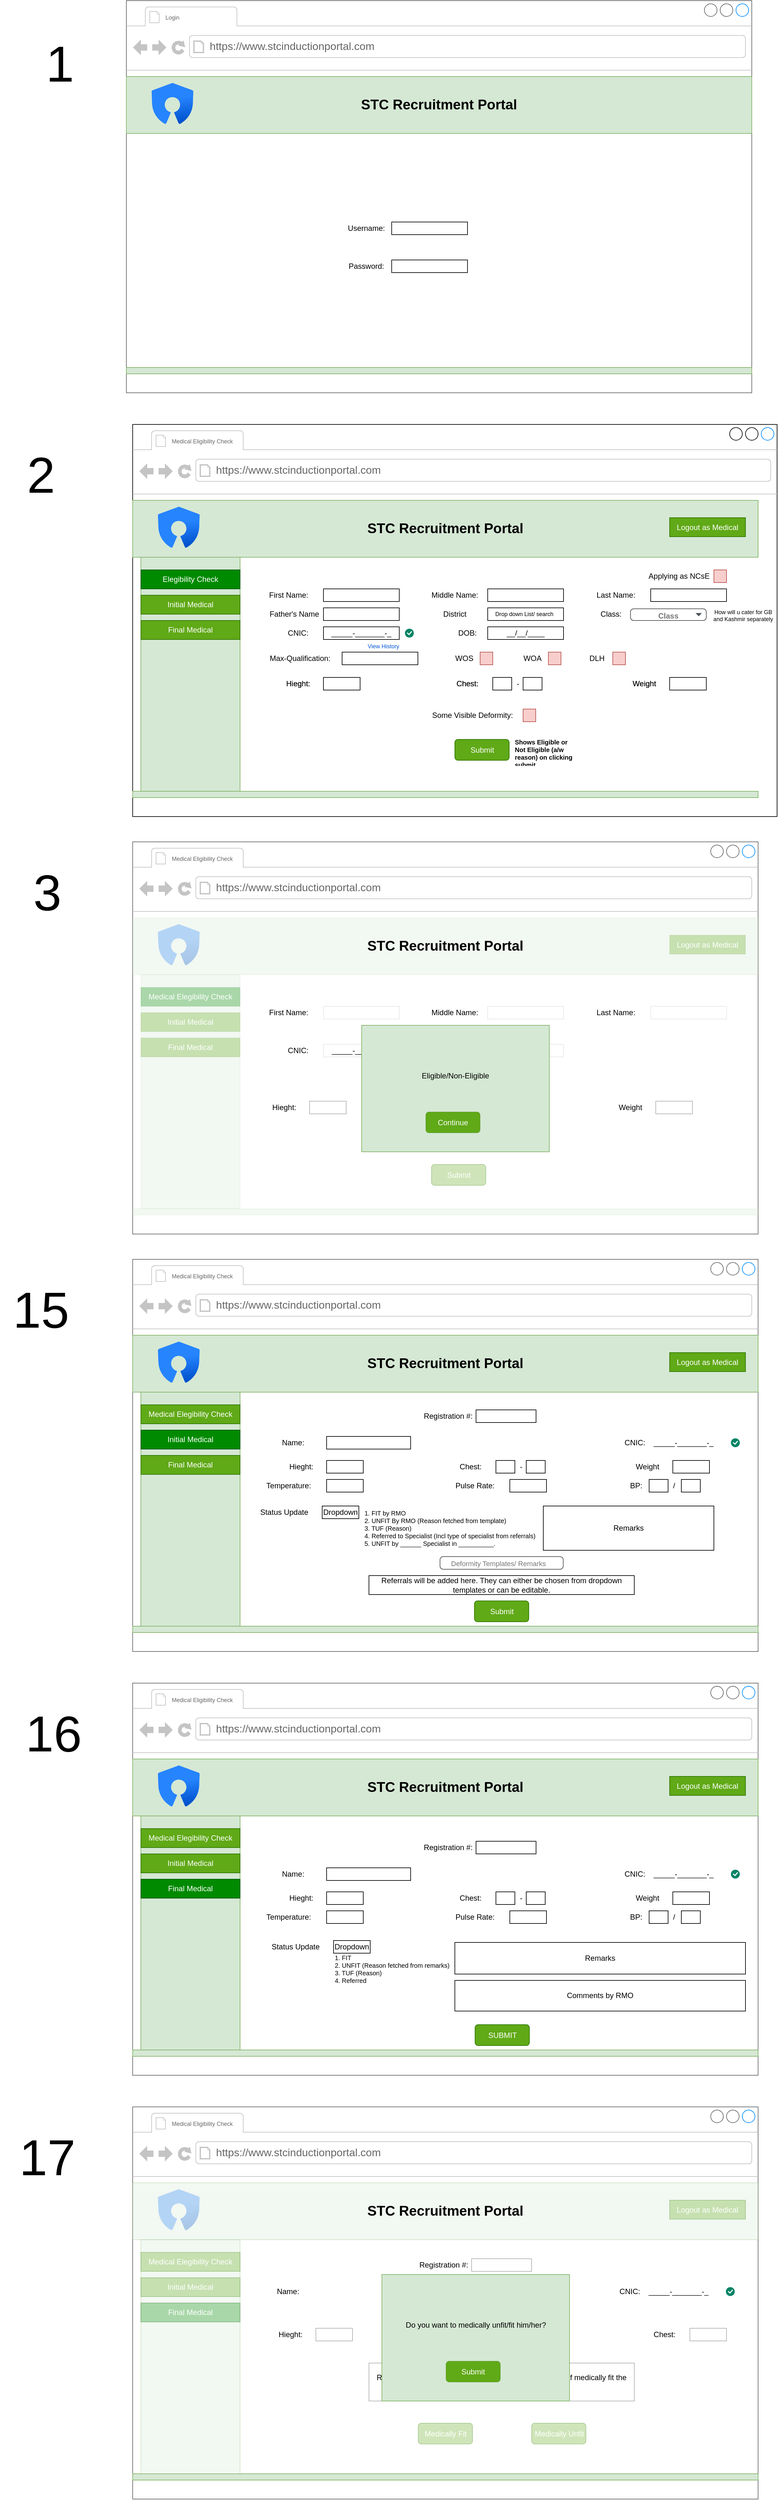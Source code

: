 <mxfile version="14.9.3" type="device" pages="3"><diagram id="H0MgHTgFt_rSXstzM_sv" name="Medical"><mxGraphModel dx="1296" dy="722" grid="1" gridSize="10" guides="1" tooltips="1" connect="1" arrows="1" fold="1" page="1" pageScale="1" pageWidth="827" pageHeight="1169" math="0" shadow="0"><root><mxCell id="0"/><mxCell id="1" parent="0"/><mxCell id="F4_f8LMFkBpEI8nqxXMX-1" value="" style="strokeWidth=1;shadow=0;dashed=0;align=center;html=1;shape=mxgraph.mockup.containers.browserWindow;rSize=0;strokeColor=#666666;strokeColor2=#008cff;strokeColor3=#c4c4c4;mainText=,;recursiveResize=0;" parent="1" vertex="1"><mxGeometry x="370" y="110" width="990" height="620" as="geometry"/></mxCell><mxCell id="F4_f8LMFkBpEI8nqxXMX-2" value="&lt;b&gt;&lt;font style=&quot;font-size: 22px&quot;&gt;STC Recruitment Portal&lt;/font&gt;&lt;/b&gt;" style="rounded=0;whiteSpace=wrap;html=1;fillColor=#d5e8d4;strokeColor=#82b366;" parent="F4_f8LMFkBpEI8nqxXMX-1" vertex="1"><mxGeometry y="120" width="990" height="90" as="geometry"/></mxCell><mxCell id="F4_f8LMFkBpEI8nqxXMX-3" value="&lt;font style=&quot;font-size: 9px&quot;&gt;Login&lt;/font&gt;" style="strokeWidth=1;shadow=0;dashed=0;align=center;html=1;shape=mxgraph.mockup.containers.anchor;fontSize=17;fontColor=#666666;align=left;" parent="F4_f8LMFkBpEI8nqxXMX-1" vertex="1"><mxGeometry x="60" y="12" width="110" height="26" as="geometry"/></mxCell><mxCell id="F4_f8LMFkBpEI8nqxXMX-4" value="https://www.stcinductionportal.com" style="strokeWidth=1;shadow=0;dashed=0;align=center;html=1;shape=mxgraph.mockup.containers.anchor;rSize=0;fontSize=17;fontColor=#666666;align=left;" parent="F4_f8LMFkBpEI8nqxXMX-1" vertex="1"><mxGeometry x="130" y="60" width="250" height="26" as="geometry"/></mxCell><mxCell id="F4_f8LMFkBpEI8nqxXMX-5" value="" style="image;image=img/lib/atlassian/Crowd_Logo.svg;" parent="F4_f8LMFkBpEI8nqxXMX-1" vertex="1"><mxGeometry x="40" y="130" width="66" height="65" as="geometry"/></mxCell><mxCell id="F4_f8LMFkBpEI8nqxXMX-6" value="Username:" style="text;html=1;strokeColor=none;fillColor=none;align=center;verticalAlign=middle;whiteSpace=wrap;rounded=0;" parent="F4_f8LMFkBpEI8nqxXMX-1" vertex="1"><mxGeometry x="360" y="350" width="40" height="20" as="geometry"/></mxCell><mxCell id="F4_f8LMFkBpEI8nqxXMX-7" value="Password:" style="text;html=1;strokeColor=none;fillColor=none;align=center;verticalAlign=middle;whiteSpace=wrap;rounded=0;" parent="F4_f8LMFkBpEI8nqxXMX-1" vertex="1"><mxGeometry x="360" y="410" width="40" height="20" as="geometry"/></mxCell><mxCell id="F4_f8LMFkBpEI8nqxXMX-8" value="" style="rounded=0;whiteSpace=wrap;html=1;" parent="F4_f8LMFkBpEI8nqxXMX-1" vertex="1"><mxGeometry x="420" y="350" width="120" height="20" as="geometry"/></mxCell><mxCell id="F4_f8LMFkBpEI8nqxXMX-9" value="" style="rounded=0;whiteSpace=wrap;html=1;" parent="F4_f8LMFkBpEI8nqxXMX-1" vertex="1"><mxGeometry x="420" y="410" width="120" height="20" as="geometry"/></mxCell><mxCell id="F4_f8LMFkBpEI8nqxXMX-10" value="" style="rounded=0;whiteSpace=wrap;html=1;fillColor=#d5e8d4;strokeColor=#82b366;" parent="F4_f8LMFkBpEI8nqxXMX-1" vertex="1"><mxGeometry y="580" width="990" height="10" as="geometry"/></mxCell><mxCell id="F4_f8LMFkBpEI8nqxXMX-11" value="" style="strokeWidth=1;shadow=0;dashed=0;align=center;html=1;shape=mxgraph.mockup.containers.browserWindow;rSize=0;strokeColor2=#008cff;strokeColor3=#c4c4c4;mainText=,;recursiveResize=0;" parent="1" vertex="1"><mxGeometry x="380" y="780" width="1020" height="620" as="geometry"/></mxCell><mxCell id="F4_f8LMFkBpEI8nqxXMX-12" value="&lt;b&gt;&lt;font style=&quot;font-size: 22px&quot;&gt;STC Recruitment Portal&lt;/font&gt;&lt;/b&gt;" style="rounded=0;whiteSpace=wrap;html=1;fillColor=#d5e8d4;strokeColor=#82b366;" parent="F4_f8LMFkBpEI8nqxXMX-11" vertex="1"><mxGeometry y="120" width="990" height="90" as="geometry"/></mxCell><mxCell id="F4_f8LMFkBpEI8nqxXMX-13" value="&lt;font style=&quot;font-size: 9px&quot;&gt;Medical Eligibility Check&lt;/font&gt;" style="strokeWidth=1;shadow=0;dashed=0;align=center;html=1;shape=mxgraph.mockup.containers.anchor;fontSize=17;fontColor=#666666;align=left;" parent="F4_f8LMFkBpEI8nqxXMX-11" vertex="1"><mxGeometry x="60" y="12" width="110" height="26" as="geometry"/></mxCell><mxCell id="F4_f8LMFkBpEI8nqxXMX-14" value="https://www.stcinductionportal.com" style="strokeWidth=1;shadow=0;dashed=0;align=center;html=1;shape=mxgraph.mockup.containers.anchor;rSize=0;fontSize=17;fontColor=#666666;align=left;" parent="F4_f8LMFkBpEI8nqxXMX-11" vertex="1"><mxGeometry x="130" y="60" width="250" height="26" as="geometry"/></mxCell><mxCell id="F4_f8LMFkBpEI8nqxXMX-15" value="" style="image;image=img/lib/atlassian/Crowd_Logo.svg;" parent="F4_f8LMFkBpEI8nqxXMX-11" vertex="1"><mxGeometry x="40" y="130" width="66" height="65" as="geometry"/></mxCell><mxCell id="F4_f8LMFkBpEI8nqxXMX-16" value="First Name:" style="text;html=1;strokeColor=none;fillColor=none;align=center;verticalAlign=middle;whiteSpace=wrap;rounded=0;" parent="F4_f8LMFkBpEI8nqxXMX-11" vertex="1"><mxGeometry x="212" y="260" width="70" height="20" as="geometry"/></mxCell><mxCell id="F4_f8LMFkBpEI8nqxXMX-17" value="CNIC:" style="text;html=1;strokeColor=none;fillColor=none;align=center;verticalAlign=middle;whiteSpace=wrap;rounded=0;" parent="F4_f8LMFkBpEI8nqxXMX-11" vertex="1"><mxGeometry x="242" y="320" width="40" height="20" as="geometry"/></mxCell><mxCell id="F4_f8LMFkBpEI8nqxXMX-18" value="" style="rounded=0;whiteSpace=wrap;html=1;" parent="F4_f8LMFkBpEI8nqxXMX-11" vertex="1"><mxGeometry x="302" y="260" width="120" height="20" as="geometry"/></mxCell><mxCell id="F4_f8LMFkBpEI8nqxXMX-19" value="_____-_______-_" style="rounded=0;whiteSpace=wrap;html=1;" parent="F4_f8LMFkBpEI8nqxXMX-11" vertex="1"><mxGeometry x="302" y="320" width="120" height="20" as="geometry"/></mxCell><mxCell id="F4_f8LMFkBpEI8nqxXMX-20" value="" style="rounded=0;whiteSpace=wrap;html=1;fillColor=#d5e8d4;strokeColor=#82b366;" parent="F4_f8LMFkBpEI8nqxXMX-11" vertex="1"><mxGeometry y="580" width="990" height="10" as="geometry"/></mxCell><mxCell id="F4_f8LMFkBpEI8nqxXMX-21" value="" style="rounded=0;whiteSpace=wrap;html=1;fillColor=#d5e8d4;strokeColor=#82b366;" parent="F4_f8LMFkBpEI8nqxXMX-11" vertex="1"><mxGeometry x="13" y="210" width="157" height="370" as="geometry"/></mxCell><mxCell id="F4_f8LMFkBpEI8nqxXMX-22" value="Elegibility Check" style="rounded=0;whiteSpace=wrap;html=1;fillColor=#008a00;strokeColor=#005700;fontColor=#ffffff;" parent="F4_f8LMFkBpEI8nqxXMX-11" vertex="1"><mxGeometry x="13" y="230" width="157" height="30" as="geometry"/></mxCell><mxCell id="F4_f8LMFkBpEI8nqxXMX-23" value="Initial Medical" style="rounded=0;whiteSpace=wrap;html=1;fillColor=#60a917;strokeColor=#2D7600;fontColor=#ffffff;" parent="F4_f8LMFkBpEI8nqxXMX-11" vertex="1"><mxGeometry x="13" y="270" width="157" height="30" as="geometry"/></mxCell><mxCell id="F4_f8LMFkBpEI8nqxXMX-24" value="Final Medical" style="rounded=0;whiteSpace=wrap;html=1;fillColor=#60a917;strokeColor=#2D7600;fontColor=#ffffff;" parent="F4_f8LMFkBpEI8nqxXMX-11" vertex="1"><mxGeometry x="13" y="310" width="157" height="30" as="geometry"/></mxCell><mxCell id="F4_f8LMFkBpEI8nqxXMX-25" value="Logout as Medical" style="rounded=0;whiteSpace=wrap;html=1;fillColor=#60a917;strokeColor=#2D7600;fontColor=#ffffff;" parent="F4_f8LMFkBpEI8nqxXMX-11" vertex="1"><mxGeometry x="850" y="147.5" width="120" height="30" as="geometry"/></mxCell><mxCell id="F4_f8LMFkBpEI8nqxXMX-26" value="Middle Name:" style="text;html=1;strokeColor=none;fillColor=none;align=center;verticalAlign=middle;whiteSpace=wrap;rounded=0;" parent="F4_f8LMFkBpEI8nqxXMX-11" vertex="1"><mxGeometry x="470" y="260" width="80" height="20" as="geometry"/></mxCell><mxCell id="F4_f8LMFkBpEI8nqxXMX-27" value="" style="rounded=0;whiteSpace=wrap;html=1;" parent="F4_f8LMFkBpEI8nqxXMX-11" vertex="1"><mxGeometry x="562" y="260" width="120" height="20" as="geometry"/></mxCell><mxCell id="F4_f8LMFkBpEI8nqxXMX-28" value="Last Name:" style="text;html=1;strokeColor=none;fillColor=none;align=center;verticalAlign=middle;whiteSpace=wrap;rounded=0;" parent="F4_f8LMFkBpEI8nqxXMX-11" vertex="1"><mxGeometry x="730" y="260" width="70" height="20" as="geometry"/></mxCell><mxCell id="F4_f8LMFkBpEI8nqxXMX-29" value="" style="rounded=0;whiteSpace=wrap;html=1;" parent="F4_f8LMFkBpEI8nqxXMX-11" vertex="1"><mxGeometry x="820" y="260" width="120" height="20" as="geometry"/></mxCell><mxCell id="F4_f8LMFkBpEI8nqxXMX-30" value="DOB:" style="text;html=1;strokeColor=none;fillColor=none;align=center;verticalAlign=middle;whiteSpace=wrap;rounded=0;" parent="F4_f8LMFkBpEI8nqxXMX-11" vertex="1"><mxGeometry x="510" y="320" width="40" height="20" as="geometry"/></mxCell><mxCell id="F4_f8LMFkBpEI8nqxXMX-31" value="__/__/____" style="rounded=0;whiteSpace=wrap;html=1;" parent="F4_f8LMFkBpEI8nqxXMX-11" vertex="1"><mxGeometry x="562" y="320" width="120" height="20" as="geometry"/></mxCell><mxCell id="F4_f8LMFkBpEI8nqxXMX-32" value="Hieght:" style="text;html=1;strokeColor=none;fillColor=none;align=center;verticalAlign=middle;whiteSpace=wrap;rounded=0;" parent="F4_f8LMFkBpEI8nqxXMX-11" vertex="1"><mxGeometry x="242" y="400" width="40" height="20" as="geometry"/></mxCell><mxCell id="F4_f8LMFkBpEI8nqxXMX-33" value="" style="rounded=0;whiteSpace=wrap;html=1;" parent="F4_f8LMFkBpEI8nqxXMX-11" vertex="1"><mxGeometry x="302" y="400" width="58" height="20" as="geometry"/></mxCell><mxCell id="F4_f8LMFkBpEI8nqxXMX-34" value="Chest:" style="text;html=1;strokeColor=none;fillColor=none;align=center;verticalAlign=middle;whiteSpace=wrap;rounded=0;" parent="F4_f8LMFkBpEI8nqxXMX-11" vertex="1"><mxGeometry x="510" y="400" width="40" height="20" as="geometry"/></mxCell><mxCell id="F4_f8LMFkBpEI8nqxXMX-35" value="" style="rounded=0;whiteSpace=wrap;html=1;" parent="F4_f8LMFkBpEI8nqxXMX-11" vertex="1"><mxGeometry x="570" y="400" width="30" height="20" as="geometry"/></mxCell><mxCell id="F4_f8LMFkBpEI8nqxXMX-36" value="Submit" style="rounded=1;strokeColor=#2D7600;html=1;fontColor=#ffffff;align=center;verticalAlign=middle;fontStyle=0;fontSize=12;fillColor=#60a917;" parent="F4_f8LMFkBpEI8nqxXMX-11" vertex="1"><mxGeometry x="510" y="498" width="86" height="33" as="geometry"/></mxCell><mxCell id="F4_f8LMFkBpEI8nqxXMX-37" value="&lt;font style=&quot;font-size: 9px&quot;&gt;View History&lt;/font&gt;" style="fillColor=none;strokeColor=none;html=1;fontColor=#0057D8;align=right;fontSize=12" parent="F4_f8LMFkBpEI8nqxXMX-11" vertex="1"><mxGeometry x="360" y="340" width="63" height="20" as="geometry"/></mxCell><mxCell id="F4_f8LMFkBpEI8nqxXMX-38" value="" style="html=1;shadow=0;dashed=0;shape=mxgraph.atlassian.checkbox;fillColor=#008465;strokeColor=none;html=1" parent="F4_f8LMFkBpEI8nqxXMX-11" vertex="1"><mxGeometry x="431" y="323" width="14" height="14" as="geometry"/></mxCell><mxCell id="F4_f8LMFkBpEI8nqxXMX-39" value="Some Visible Deformity:" style="text;html=1;strokeColor=none;fillColor=none;align=center;verticalAlign=middle;whiteSpace=wrap;rounded=0;" parent="F4_f8LMFkBpEI8nqxXMX-11" vertex="1"><mxGeometry x="468" y="450" width="140" height="20" as="geometry"/></mxCell><mxCell id="F4_f8LMFkBpEI8nqxXMX-40" value="" style="whiteSpace=wrap;html=1;aspect=fixed;fillColor=#f8cecc;strokeColor=#b85450;" parent="F4_f8LMFkBpEI8nqxXMX-11" vertex="1"><mxGeometry x="618" y="450" width="20" height="20" as="geometry"/></mxCell><mxCell id="F4_f8LMFkBpEI8nqxXMX-41" value="Weight" style="text;html=1;strokeColor=none;fillColor=none;align=center;verticalAlign=middle;whiteSpace=wrap;rounded=0;" parent="F4_f8LMFkBpEI8nqxXMX-11" vertex="1"><mxGeometry x="790" y="400" width="40" height="20" as="geometry"/></mxCell><mxCell id="F4_f8LMFkBpEI8nqxXMX-42" value="" style="rounded=0;whiteSpace=wrap;html=1;" parent="F4_f8LMFkBpEI8nqxXMX-11" vertex="1"><mxGeometry x="850" y="400" width="58" height="20" as="geometry"/></mxCell><mxCell id="F4_f8LMFkBpEI8nqxXMX-43" value="Hieght:" style="text;html=1;strokeColor=none;fillColor=none;align=center;verticalAlign=middle;whiteSpace=wrap;rounded=0;" parent="F4_f8LMFkBpEI8nqxXMX-11" vertex="1"><mxGeometry x="242" y="400" width="40" height="20" as="geometry"/></mxCell><mxCell id="F4_f8LMFkBpEI8nqxXMX-44" value="" style="rounded=0;whiteSpace=wrap;html=1;" parent="F4_f8LMFkBpEI8nqxXMX-11" vertex="1"><mxGeometry x="302" y="400" width="58" height="20" as="geometry"/></mxCell><mxCell id="F4_f8LMFkBpEI8nqxXMX-45" value="" style="rounded=0;whiteSpace=wrap;html=1;" parent="F4_f8LMFkBpEI8nqxXMX-11" vertex="1"><mxGeometry x="618" y="400" width="30" height="20" as="geometry"/></mxCell><mxCell id="F4_f8LMFkBpEI8nqxXMX-46" value="Chest:" style="text;html=1;strokeColor=none;fillColor=none;align=center;verticalAlign=middle;whiteSpace=wrap;rounded=0;" parent="F4_f8LMFkBpEI8nqxXMX-11" vertex="1"><mxGeometry x="510" y="400" width="40" height="20" as="geometry"/></mxCell><mxCell id="F4_f8LMFkBpEI8nqxXMX-47" value="Weight" style="text;html=1;strokeColor=none;fillColor=none;align=center;verticalAlign=middle;whiteSpace=wrap;rounded=0;" parent="F4_f8LMFkBpEI8nqxXMX-11" vertex="1"><mxGeometry x="790" y="400" width="40" height="20" as="geometry"/></mxCell><mxCell id="F4_f8LMFkBpEI8nqxXMX-48" value="" style="rounded=0;whiteSpace=wrap;html=1;" parent="F4_f8LMFkBpEI8nqxXMX-11" vertex="1"><mxGeometry x="850" y="400" width="58" height="20" as="geometry"/></mxCell><mxCell id="F4_f8LMFkBpEI8nqxXMX-49" value="" style="rounded=0;whiteSpace=wrap;html=1;" parent="F4_f8LMFkBpEI8nqxXMX-11" vertex="1"><mxGeometry x="302" y="290" width="120" height="20" as="geometry"/></mxCell><mxCell id="F4_f8LMFkBpEI8nqxXMX-50" value="Father's Name" style="text;html=1;strokeColor=none;fillColor=none;align=center;verticalAlign=middle;whiteSpace=wrap;rounded=0;" parent="F4_f8LMFkBpEI8nqxXMX-11" vertex="1"><mxGeometry x="212" y="290" width="88" height="20" as="geometry"/></mxCell><mxCell id="F4_f8LMFkBpEI8nqxXMX-51" value="" style="rounded=0;whiteSpace=wrap;html=1;" parent="F4_f8LMFkBpEI8nqxXMX-11" vertex="1"><mxGeometry x="562" y="290" width="120" height="20" as="geometry"/></mxCell><mxCell id="F4_f8LMFkBpEI8nqxXMX-52" value="District" style="text;html=1;strokeColor=none;fillColor=none;align=center;verticalAlign=middle;whiteSpace=wrap;rounded=0;" parent="F4_f8LMFkBpEI8nqxXMX-11" vertex="1"><mxGeometry x="470" y="290" width="80" height="20" as="geometry"/></mxCell><mxCell id="F4_f8LMFkBpEI8nqxXMX-53" value="Max-Qualification:" style="text;html=1;strokeColor=none;fillColor=none;align=center;verticalAlign=middle;whiteSpace=wrap;rounded=0;" parent="F4_f8LMFkBpEI8nqxXMX-11" vertex="1"><mxGeometry x="190" y="360" width="150" height="20" as="geometry"/></mxCell><mxCell id="F4_f8LMFkBpEI8nqxXMX-54" value="" style="rounded=0;whiteSpace=wrap;html=1;" parent="F4_f8LMFkBpEI8nqxXMX-11" vertex="1"><mxGeometry x="331.5" y="360" width="120" height="20" as="geometry"/></mxCell><mxCell id="F4_f8LMFkBpEI8nqxXMX-55" value="WOS" style="text;html=1;strokeColor=none;fillColor=none;align=center;verticalAlign=middle;whiteSpace=wrap;rounded=0;" parent="F4_f8LMFkBpEI8nqxXMX-11" vertex="1"><mxGeometry x="500" y="360" width="50" height="20" as="geometry"/></mxCell><mxCell id="F4_f8LMFkBpEI8nqxXMX-56" value="" style="whiteSpace=wrap;html=1;aspect=fixed;fillColor=#f8cecc;strokeColor=#b85450;" parent="F4_f8LMFkBpEI8nqxXMX-11" vertex="1"><mxGeometry x="550" y="360" width="20" height="20" as="geometry"/></mxCell><mxCell id="F4_f8LMFkBpEI8nqxXMX-57" value="" style="whiteSpace=wrap;html=1;aspect=fixed;fillColor=#f8cecc;strokeColor=#b85450;" parent="F4_f8LMFkBpEI8nqxXMX-11" vertex="1"><mxGeometry x="658" y="360" width="20" height="20" as="geometry"/></mxCell><mxCell id="F4_f8LMFkBpEI8nqxXMX-58" value="WOA" style="text;html=1;strokeColor=none;fillColor=none;align=center;verticalAlign=middle;whiteSpace=wrap;rounded=0;" parent="F4_f8LMFkBpEI8nqxXMX-11" vertex="1"><mxGeometry x="608" y="360" width="50" height="20" as="geometry"/></mxCell><mxCell id="F4_f8LMFkBpEI8nqxXMX-59" value="" style="whiteSpace=wrap;html=1;aspect=fixed;fillColor=#f8cecc;strokeColor=#b85450;" parent="F4_f8LMFkBpEI8nqxXMX-11" vertex="1"><mxGeometry x="760" y="360" width="20" height="20" as="geometry"/></mxCell><mxCell id="F4_f8LMFkBpEI8nqxXMX-60" value="DLH" style="text;html=1;strokeColor=none;fillColor=none;align=center;verticalAlign=middle;whiteSpace=wrap;rounded=0;" parent="F4_f8LMFkBpEI8nqxXMX-11" vertex="1"><mxGeometry x="710" y="360" width="50" height="20" as="geometry"/></mxCell><mxCell id="F4_f8LMFkBpEI8nqxXMX-61" value="" style="whiteSpace=wrap;html=1;aspect=fixed;fillColor=#f8cecc;strokeColor=#b85450;" parent="F4_f8LMFkBpEI8nqxXMX-11" vertex="1"><mxGeometry x="920" y="230" width="20" height="20" as="geometry"/></mxCell><mxCell id="F4_f8LMFkBpEI8nqxXMX-62" value="Applying as NCsE" style="text;html=1;strokeColor=none;fillColor=none;align=center;verticalAlign=middle;whiteSpace=wrap;rounded=0;" parent="F4_f8LMFkBpEI8nqxXMX-11" vertex="1"><mxGeometry x="810" y="230" width="110" height="20" as="geometry"/></mxCell><mxCell id="F4_f8LMFkBpEI8nqxXMX-63" value="&lt;font style=&quot;font-size: 12px&quot;&gt;&lt;b&gt;Class&lt;br&gt;&lt;/b&gt;&lt;/font&gt;" style="html=1;shadow=0;dashed=0;shape=mxgraph.bootstrap.rrect;rSize=5;strokeColor=#505050;strokeWidth=1;fillColor=#ffffff;fontColor=#777777;whiteSpace=wrap;align=center;verticalAlign=middle;fontStyle=0;fontSize=18;spacing=20;" parent="F4_f8LMFkBpEI8nqxXMX-11" vertex="1"><mxGeometry x="788" y="291.5" width="120" height="18.5" as="geometry"/></mxCell><mxCell id="F4_f8LMFkBpEI8nqxXMX-64" value="" style="shape=triangle;direction=south;fillColor=#495057;strokeColor=none;perimeter=none;" parent="F4_f8LMFkBpEI8nqxXMX-63" vertex="1"><mxGeometry x="1" y="0.5" width="10" height="5" relative="1" as="geometry"><mxPoint x="-17" y="-2.5" as="offset"/></mxGeometry></mxCell><mxCell id="F4_f8LMFkBpEI8nqxXMX-65" value="Class:" style="text;html=1;strokeColor=none;fillColor=none;align=right;verticalAlign=middle;whiteSpace=wrap;rounded=0;" parent="F4_f8LMFkBpEI8nqxXMX-11" vertex="1"><mxGeometry x="696" y="290" width="80" height="20" as="geometry"/></mxCell><mxCell id="F4_f8LMFkBpEI8nqxXMX-66" value="How will u cater for GB and Kashmir separately" style="text;html=1;strokeColor=none;fillColor=none;align=center;verticalAlign=middle;whiteSpace=wrap;rounded=0;fontSize=9;" parent="F4_f8LMFkBpEI8nqxXMX-11" vertex="1"><mxGeometry x="913" y="292" width="107" height="20" as="geometry"/></mxCell><mxCell id="F4_f8LMFkBpEI8nqxXMX-67" value="" style="strokeWidth=1;shadow=0;dashed=0;align=center;html=1;shape=mxgraph.mockup.containers.browserWindow;rSize=0;strokeColor=#666666;strokeColor2=#008cff;strokeColor3=#c4c4c4;mainText=,;recursiveResize=0;" parent="1" vertex="1"><mxGeometry x="380" y="1440" width="990" height="620" as="geometry"/></mxCell><mxCell id="F4_f8LMFkBpEI8nqxXMX-68" value="&lt;b&gt;&lt;font style=&quot;font-size: 22px&quot;&gt;STC Recruitment Portal&lt;/font&gt;&lt;/b&gt;" style="rounded=0;whiteSpace=wrap;html=1;fillColor=#d5e8d4;strokeColor=#82b366;opacity=30;strokeOpacity=30;overflow=hidden;noLabel=0;" parent="F4_f8LMFkBpEI8nqxXMX-67" vertex="1"><mxGeometry y="120" width="990" height="90" as="geometry"/></mxCell><mxCell id="F4_f8LMFkBpEI8nqxXMX-69" value="&lt;font style=&quot;font-size: 9px&quot;&gt;Medical Eligibility Check&lt;/font&gt;" style="strokeWidth=1;shadow=0;dashed=0;align=center;html=1;shape=mxgraph.mockup.containers.anchor;fontSize=17;fontColor=#666666;align=left;" parent="F4_f8LMFkBpEI8nqxXMX-67" vertex="1"><mxGeometry x="60" y="12" width="110" height="26" as="geometry"/></mxCell><mxCell id="F4_f8LMFkBpEI8nqxXMX-70" value="https://www.stcinductionportal.com" style="strokeWidth=1;shadow=0;dashed=0;align=center;html=1;shape=mxgraph.mockup.containers.anchor;rSize=0;fontSize=17;fontColor=#666666;align=left;" parent="F4_f8LMFkBpEI8nqxXMX-67" vertex="1"><mxGeometry x="130" y="60" width="250" height="26" as="geometry"/></mxCell><mxCell id="F4_f8LMFkBpEI8nqxXMX-71" value="" style="image;image=img/lib/atlassian/Crowd_Logo.svg;opacity=30;strokeOpacity=30;overflow=hidden;noLabel=0;" parent="F4_f8LMFkBpEI8nqxXMX-67" vertex="1"><mxGeometry x="40" y="130" width="66" height="65" as="geometry"/></mxCell><mxCell id="F4_f8LMFkBpEI8nqxXMX-72" value="First Name:" style="text;html=1;strokeColor=none;fillColor=none;align=center;verticalAlign=middle;whiteSpace=wrap;rounded=0;opacity=30;strokeOpacity=30;overflow=hidden;noLabel=0;" parent="F4_f8LMFkBpEI8nqxXMX-67" vertex="1"><mxGeometry x="212" y="260" width="70" height="20" as="geometry"/></mxCell><mxCell id="F4_f8LMFkBpEI8nqxXMX-73" value="CNIC:" style="text;html=1;strokeColor=none;fillColor=none;align=center;verticalAlign=middle;whiteSpace=wrap;rounded=0;opacity=30;strokeOpacity=30;overflow=hidden;noLabel=0;" parent="F4_f8LMFkBpEI8nqxXMX-67" vertex="1"><mxGeometry x="242" y="320" width="40" height="20" as="geometry"/></mxCell><mxCell id="F4_f8LMFkBpEI8nqxXMX-74" value="" style="rounded=0;whiteSpace=wrap;html=1;opacity=30;strokeOpacity=30;overflow=hidden;noLabel=0;" parent="F4_f8LMFkBpEI8nqxXMX-67" vertex="1"><mxGeometry x="302" y="260" width="120" height="20" as="geometry"/></mxCell><mxCell id="F4_f8LMFkBpEI8nqxXMX-75" value="_____-_______-_" style="rounded=0;whiteSpace=wrap;html=1;opacity=30;strokeOpacity=30;overflow=hidden;noLabel=0;" parent="F4_f8LMFkBpEI8nqxXMX-67" vertex="1"><mxGeometry x="302" y="320" width="120" height="20" as="geometry"/></mxCell><mxCell id="F4_f8LMFkBpEI8nqxXMX-76" value="" style="rounded=0;whiteSpace=wrap;html=1;fillColor=#d5e8d4;strokeColor=#82b366;opacity=30;strokeOpacity=30;overflow=hidden;noLabel=0;" parent="F4_f8LMFkBpEI8nqxXMX-67" vertex="1"><mxGeometry y="580" width="990" height="10" as="geometry"/></mxCell><mxCell id="F4_f8LMFkBpEI8nqxXMX-77" value="" style="rounded=0;whiteSpace=wrap;html=1;fillColor=#d5e8d4;strokeColor=#82b366;opacity=30;strokeOpacity=30;overflow=hidden;noLabel=0;" parent="F4_f8LMFkBpEI8nqxXMX-67" vertex="1"><mxGeometry x="13" y="210" width="157" height="370" as="geometry"/></mxCell><mxCell id="F4_f8LMFkBpEI8nqxXMX-78" value="Medical Elegibility Check" style="rounded=0;whiteSpace=wrap;html=1;fillColor=#008a00;strokeColor=#005700;fontColor=#ffffff;opacity=30;strokeOpacity=30;overflow=hidden;noLabel=0;" parent="F4_f8LMFkBpEI8nqxXMX-67" vertex="1"><mxGeometry x="13" y="230" width="157" height="30" as="geometry"/></mxCell><mxCell id="F4_f8LMFkBpEI8nqxXMX-79" value="Initial Medical" style="rounded=0;whiteSpace=wrap;html=1;fillColor=#60a917;strokeColor=#2D7600;fontColor=#ffffff;opacity=30;strokeOpacity=30;overflow=hidden;noLabel=0;" parent="F4_f8LMFkBpEI8nqxXMX-67" vertex="1"><mxGeometry x="13" y="270" width="157" height="30" as="geometry"/></mxCell><mxCell id="F4_f8LMFkBpEI8nqxXMX-80" value="Final Medical" style="rounded=0;whiteSpace=wrap;html=1;fillColor=#60a917;strokeColor=#2D7600;fontColor=#ffffff;opacity=30;strokeOpacity=30;overflow=hidden;noLabel=0;" parent="F4_f8LMFkBpEI8nqxXMX-67" vertex="1"><mxGeometry x="13" y="310" width="157" height="30" as="geometry"/></mxCell><mxCell id="F4_f8LMFkBpEI8nqxXMX-81" value="Logout as Medical" style="rounded=0;whiteSpace=wrap;html=1;fillColor=#60a917;strokeColor=#2D7600;fontColor=#ffffff;opacity=30;strokeOpacity=30;overflow=hidden;noLabel=0;" parent="F4_f8LMFkBpEI8nqxXMX-67" vertex="1"><mxGeometry x="850" y="147.5" width="120" height="30" as="geometry"/></mxCell><mxCell id="F4_f8LMFkBpEI8nqxXMX-82" value="Middle Name:" style="text;html=1;strokeColor=none;fillColor=none;align=center;verticalAlign=middle;whiteSpace=wrap;rounded=0;opacity=30;strokeOpacity=30;overflow=hidden;noLabel=0;" parent="F4_f8LMFkBpEI8nqxXMX-67" vertex="1"><mxGeometry x="470" y="260" width="80" height="20" as="geometry"/></mxCell><mxCell id="F4_f8LMFkBpEI8nqxXMX-83" value="" style="rounded=0;whiteSpace=wrap;html=1;opacity=30;strokeOpacity=30;overflow=hidden;noLabel=0;" parent="F4_f8LMFkBpEI8nqxXMX-67" vertex="1"><mxGeometry x="562" y="260" width="120" height="20" as="geometry"/></mxCell><mxCell id="F4_f8LMFkBpEI8nqxXMX-84" value="Last Name:" style="text;html=1;strokeColor=none;fillColor=none;align=center;verticalAlign=middle;whiteSpace=wrap;rounded=0;opacity=30;strokeOpacity=30;overflow=hidden;noLabel=0;" parent="F4_f8LMFkBpEI8nqxXMX-67" vertex="1"><mxGeometry x="730" y="260" width="70" height="20" as="geometry"/></mxCell><mxCell id="F4_f8LMFkBpEI8nqxXMX-85" value="" style="rounded=0;whiteSpace=wrap;html=1;opacity=30;strokeOpacity=30;overflow=hidden;noLabel=0;" parent="F4_f8LMFkBpEI8nqxXMX-67" vertex="1"><mxGeometry x="820" y="260" width="120" height="20" as="geometry"/></mxCell><mxCell id="F4_f8LMFkBpEI8nqxXMX-86" value="DOB:" style="text;html=1;strokeColor=none;fillColor=none;align=center;verticalAlign=middle;whiteSpace=wrap;rounded=0;opacity=30;strokeOpacity=30;overflow=hidden;noLabel=0;" parent="F4_f8LMFkBpEI8nqxXMX-67" vertex="1"><mxGeometry x="510" y="320" width="40" height="20" as="geometry"/></mxCell><mxCell id="F4_f8LMFkBpEI8nqxXMX-87" value="__/__/____" style="rounded=0;whiteSpace=wrap;html=1;opacity=30;strokeOpacity=30;overflow=hidden;noLabel=0;" parent="F4_f8LMFkBpEI8nqxXMX-67" vertex="1"><mxGeometry x="562" y="320" width="120" height="20" as="geometry"/></mxCell><mxCell id="F4_f8LMFkBpEI8nqxXMX-88" value="&lt;font style=&quot;font-size: 9px&quot;&gt;View History&lt;/font&gt;" style="fillColor=none;strokeColor=none;html=1;fontColor=#0057D8;align=right;fontSize=12;opacity=30;strokeOpacity=30;overflow=hidden;noLabel=0;" parent="F4_f8LMFkBpEI8nqxXMX-67" vertex="1"><mxGeometry x="360" y="340" width="63" height="20" as="geometry"/></mxCell><mxCell id="F4_f8LMFkBpEI8nqxXMX-89" value="" style="html=1;shadow=0;dashed=0;shape=mxgraph.atlassian.checkbox;fillColor=#008465;strokeColor=none;html=1;opacity=30;strokeOpacity=30;overflow=hidden;noLabel=0;" parent="F4_f8LMFkBpEI8nqxXMX-67" vertex="1"><mxGeometry x="431" y="323" width="14" height="14" as="geometry"/></mxCell><mxCell id="F4_f8LMFkBpEI8nqxXMX-90" value="Some Visible Deformity:" style="text;html=1;strokeColor=none;fillColor=none;align=center;verticalAlign=middle;whiteSpace=wrap;rounded=0;" parent="F4_f8LMFkBpEI8nqxXMX-67" vertex="1"><mxGeometry x="446" y="460" width="140" height="20" as="geometry"/></mxCell><mxCell id="F4_f8LMFkBpEI8nqxXMX-91" value="" style="whiteSpace=wrap;html=1;aspect=fixed;fillColor=#f8cecc;strokeColor=#b85450;" parent="F4_f8LMFkBpEI8nqxXMX-67" vertex="1"><mxGeometry x="596" y="460" width="20" height="20" as="geometry"/></mxCell><mxCell id="F4_f8LMFkBpEI8nqxXMX-92" value="Hieght:" style="text;html=1;strokeColor=none;fillColor=none;align=center;verticalAlign=middle;whiteSpace=wrap;rounded=0;" parent="F4_f8LMFkBpEI8nqxXMX-67" vertex="1"><mxGeometry x="220" y="410" width="40" height="20" as="geometry"/></mxCell><mxCell id="F4_f8LMFkBpEI8nqxXMX-93" value="" style="rounded=0;whiteSpace=wrap;html=1;opacity=30;" parent="F4_f8LMFkBpEI8nqxXMX-67" vertex="1"><mxGeometry x="280" y="410" width="58" height="20" as="geometry"/></mxCell><mxCell id="F4_f8LMFkBpEI8nqxXMX-94" value="" style="rounded=0;whiteSpace=wrap;html=1;" parent="F4_f8LMFkBpEI8nqxXMX-67" vertex="1"><mxGeometry x="548" y="410" width="58" height="20" as="geometry"/></mxCell><mxCell id="F4_f8LMFkBpEI8nqxXMX-95" value="Chest:" style="text;html=1;strokeColor=none;fillColor=none;align=center;verticalAlign=middle;whiteSpace=wrap;rounded=0;" parent="F4_f8LMFkBpEI8nqxXMX-67" vertex="1"><mxGeometry x="488" y="410" width="40" height="20" as="geometry"/></mxCell><mxCell id="F4_f8LMFkBpEI8nqxXMX-96" value="Weight" style="text;html=1;strokeColor=none;fillColor=none;align=center;verticalAlign=middle;whiteSpace=wrap;rounded=0;" parent="F4_f8LMFkBpEI8nqxXMX-67" vertex="1"><mxGeometry x="768" y="410" width="40" height="20" as="geometry"/></mxCell><mxCell id="F4_f8LMFkBpEI8nqxXMX-97" value="" style="rounded=0;whiteSpace=wrap;html=1;opacity=30;" parent="F4_f8LMFkBpEI8nqxXMX-67" vertex="1"><mxGeometry x="828" y="410" width="58" height="20" as="geometry"/></mxCell><mxCell id="F4_f8LMFkBpEI8nqxXMX-98" value="Submit" style="rounded=1;strokeColor=#2D7600;html=1;fontColor=#ffffff;align=center;verticalAlign=middle;fontStyle=0;fontSize=12;fillColor=#60a917;opacity=30;" parent="F4_f8LMFkBpEI8nqxXMX-67" vertex="1"><mxGeometry x="473" y="510" width="86" height="33" as="geometry"/></mxCell><mxCell id="F4_f8LMFkBpEI8nqxXMX-99" value="" style="rounded=0;whiteSpace=wrap;html=1;fillColor=#d5e8d4;strokeColor=#82b366;" parent="F4_f8LMFkBpEI8nqxXMX-67" vertex="1"><mxGeometry x="362.5" y="290" width="297" height="200" as="geometry"/></mxCell><mxCell id="F4_f8LMFkBpEI8nqxXMX-100" value="Eligible/Non-Eligible" style="text;html=1;strokeColor=none;fillColor=none;align=center;verticalAlign=middle;whiteSpace=wrap;rounded=0;" parent="F4_f8LMFkBpEI8nqxXMX-67" vertex="1"><mxGeometry x="446" y="360" width="130" height="20" as="geometry"/></mxCell><mxCell id="F4_f8LMFkBpEI8nqxXMX-101" value="Continue" style="rounded=1;strokeColor=#2D7600;html=1;fontColor=#ffffff;align=center;verticalAlign=middle;fontStyle=0;fontSize=12;fillColor=#60a917;strokeOpacity=30;overflow=hidden;noLabel=0;" parent="F4_f8LMFkBpEI8nqxXMX-67" vertex="1"><mxGeometry x="464" y="427" width="86" height="33" as="geometry"/></mxCell><mxCell id="F4_f8LMFkBpEI8nqxXMX-102" value="" style="strokeWidth=1;shadow=0;dashed=0;align=center;html=1;shape=mxgraph.mockup.containers.browserWindow;rSize=0;strokeColor=#666666;strokeColor2=#008cff;strokeColor3=#c4c4c4;mainText=,;recursiveResize=0;" parent="1" vertex="1"><mxGeometry x="380" y="2100" width="990" height="620" as="geometry"/></mxCell><mxCell id="F4_f8LMFkBpEI8nqxXMX-103" value="&lt;b&gt;&lt;font style=&quot;font-size: 22px&quot;&gt;STC Recruitment Portal&lt;/font&gt;&lt;/b&gt;" style="rounded=0;whiteSpace=wrap;html=1;fillColor=#d5e8d4;strokeColor=#82b366;" parent="F4_f8LMFkBpEI8nqxXMX-102" vertex="1"><mxGeometry y="120" width="990" height="90" as="geometry"/></mxCell><mxCell id="F4_f8LMFkBpEI8nqxXMX-104" value="&lt;font style=&quot;font-size: 9px&quot;&gt;Medical Eligibility Check&lt;/font&gt;" style="strokeWidth=1;shadow=0;dashed=0;align=center;html=1;shape=mxgraph.mockup.containers.anchor;fontSize=17;fontColor=#666666;align=left;" parent="F4_f8LMFkBpEI8nqxXMX-102" vertex="1"><mxGeometry x="60" y="12" width="110" height="26" as="geometry"/></mxCell><mxCell id="F4_f8LMFkBpEI8nqxXMX-105" value="https://www.stcinductionportal.com" style="strokeWidth=1;shadow=0;dashed=0;align=center;html=1;shape=mxgraph.mockup.containers.anchor;rSize=0;fontSize=17;fontColor=#666666;align=left;" parent="F4_f8LMFkBpEI8nqxXMX-102" vertex="1"><mxGeometry x="130" y="60" width="250" height="26" as="geometry"/></mxCell><mxCell id="F4_f8LMFkBpEI8nqxXMX-106" value="" style="image;image=img/lib/atlassian/Crowd_Logo.svg;" parent="F4_f8LMFkBpEI8nqxXMX-102" vertex="1"><mxGeometry x="40" y="130" width="66" height="65" as="geometry"/></mxCell><mxCell id="F4_f8LMFkBpEI8nqxXMX-109" value="" style="rounded=0;whiteSpace=wrap;html=1;fillColor=#d5e8d4;strokeColor=#82b366;" parent="F4_f8LMFkBpEI8nqxXMX-102" vertex="1"><mxGeometry y="580" width="990" height="10" as="geometry"/></mxCell><mxCell id="F4_f8LMFkBpEI8nqxXMX-110" value="" style="rounded=0;whiteSpace=wrap;html=1;fillColor=#d5e8d4;strokeColor=#82b366;" parent="F4_f8LMFkBpEI8nqxXMX-102" vertex="1"><mxGeometry x="13" y="210" width="157" height="370" as="geometry"/></mxCell><mxCell id="F4_f8LMFkBpEI8nqxXMX-111" value="Medical Elegibility Check" style="rounded=0;whiteSpace=wrap;html=1;fillColor=#60a917;strokeColor=#2D7600;fontColor=#ffffff;" parent="F4_f8LMFkBpEI8nqxXMX-102" vertex="1"><mxGeometry x="13" y="230" width="157" height="30" as="geometry"/></mxCell><mxCell id="F4_f8LMFkBpEI8nqxXMX-112" value="Initial Medical" style="rounded=0;whiteSpace=wrap;html=1;fillColor=#008a00;strokeColor=#005700;fontColor=#ffffff;" parent="F4_f8LMFkBpEI8nqxXMX-102" vertex="1"><mxGeometry x="13" y="270" width="157" height="30" as="geometry"/></mxCell><mxCell id="F4_f8LMFkBpEI8nqxXMX-113" value="Final Medical" style="rounded=0;whiteSpace=wrap;html=1;fillColor=#60a917;strokeColor=#2D7600;fontColor=#ffffff;" parent="F4_f8LMFkBpEI8nqxXMX-102" vertex="1"><mxGeometry x="13" y="310" width="157" height="30" as="geometry"/></mxCell><mxCell id="F4_f8LMFkBpEI8nqxXMX-114" value="Logout as Medical" style="rounded=0;whiteSpace=wrap;html=1;fillColor=#60a917;strokeColor=#2D7600;fontColor=#ffffff;" parent="F4_f8LMFkBpEI8nqxXMX-102" vertex="1"><mxGeometry x="850" y="147.5" width="120" height="30" as="geometry"/></mxCell><mxCell id="F4_f8LMFkBpEI8nqxXMX-115" value="Submit" style="rounded=1;strokeColor=#2D7600;html=1;fontColor=#ffffff;align=center;verticalAlign=middle;fontStyle=0;fontSize=12;fillColor=#60a917;" parent="F4_f8LMFkBpEI8nqxXMX-102" vertex="1"><mxGeometry x="541" y="540" width="86" height="33" as="geometry"/></mxCell><mxCell id="F4_f8LMFkBpEI8nqxXMX-120" value="Referrals will be added here. They can either be chosen from dropdown templates or can be editable." style="rounded=0;whiteSpace=wrap;html=1;" parent="F4_f8LMFkBpEI8nqxXMX-102" vertex="1"><mxGeometry x="374" y="500" width="420" height="30" as="geometry"/></mxCell><mxCell id="F4_f8LMFkBpEI8nqxXMX-121" value="&lt;font style=&quot;font-size: 11px&quot;&gt;Deformity Templates/ Remarks&lt;/font&gt;" style="html=1;shadow=0;dashed=0;shape=mxgraph.bootstrap.rrect;rSize=5;strokeColor=#505050;strokeWidth=1;fillColor=#ffffff;fontColor=#777777;whiteSpace=wrap;align=left;verticalAlign=middle;fontStyle=0;fontSize=14;spacingRight=0;spacing=17;" parent="F4_f8LMFkBpEI8nqxXMX-102" vertex="1"><mxGeometry x="486.5" y="470" width="195" height="20" as="geometry"/></mxCell><mxCell id="bSH_d3OZ4xRRnTItxGXj-55" value="Name:" style="text;html=1;strokeColor=none;fillColor=none;align=center;verticalAlign=middle;whiteSpace=wrap;rounded=0;" parent="F4_f8LMFkBpEI8nqxXMX-102" vertex="1"><mxGeometry x="219" y="280" width="70" height="20" as="geometry"/></mxCell><mxCell id="bSH_d3OZ4xRRnTItxGXj-56" value="CNIC:" style="text;html=1;strokeColor=none;fillColor=none;align=center;verticalAlign=middle;whiteSpace=wrap;rounded=0;" parent="F4_f8LMFkBpEI8nqxXMX-102" vertex="1"><mxGeometry x="774.5" y="280" width="40" height="20" as="geometry"/></mxCell><mxCell id="bSH_d3OZ4xRRnTItxGXj-57" value="" style="html=1;shadow=0;dashed=0;shape=mxgraph.atlassian.checkbox;fillColor=#008465;strokeColor=none;html=1" parent="F4_f8LMFkBpEI8nqxXMX-102" vertex="1"><mxGeometry x="947" y="283" width="14" height="14" as="geometry"/></mxCell><mxCell id="bSH_d3OZ4xRRnTItxGXj-58" value="_____-_______-_" style="text;html=1;strokeColor=none;fillColor=none;align=center;verticalAlign=middle;whiteSpace=wrap;rounded=0;" parent="F4_f8LMFkBpEI8nqxXMX-102" vertex="1"><mxGeometry x="817" y="280" width="110" height="20" as="geometry"/></mxCell><mxCell id="bSH_d3OZ4xRRnTItxGXj-59" value="Registration #:" style="text;html=1;strokeColor=none;fillColor=none;align=center;verticalAlign=middle;whiteSpace=wrap;rounded=0;" parent="F4_f8LMFkBpEI8nqxXMX-102" vertex="1"><mxGeometry x="457" y="238" width="85" height="20" as="geometry"/></mxCell><mxCell id="bSH_d3OZ4xRRnTItxGXj-60" value="" style="rounded=0;whiteSpace=wrap;html=1;" parent="F4_f8LMFkBpEI8nqxXMX-102" vertex="1"><mxGeometry x="543.5" y="238" width="95" height="20" as="geometry"/></mxCell><mxCell id="bSH_d3OZ4xRRnTItxGXj-61" value="" style="group" parent="F4_f8LMFkBpEI8nqxXMX-102" vertex="1" connectable="0"><mxGeometry x="237" y="348" width="710" height="20" as="geometry"/></mxCell><mxCell id="bSH_d3OZ4xRRnTItxGXj-62" value="Temperature:" style="text;html=1;strokeColor=none;fillColor=none;align=center;verticalAlign=middle;whiteSpace=wrap;rounded=0;" parent="bSH_d3OZ4xRRnTItxGXj-61" vertex="1"><mxGeometry x="-30" width="80" height="20" as="geometry"/></mxCell><mxCell id="bSH_d3OZ4xRRnTItxGXj-63" value="" style="rounded=0;whiteSpace=wrap;html=1;" parent="bSH_d3OZ4xRRnTItxGXj-61" vertex="1"><mxGeometry x="70" width="58" height="20" as="geometry"/></mxCell><mxCell id="bSH_d3OZ4xRRnTItxGXj-64" value="Pulse Rate:" style="text;html=1;strokeColor=none;fillColor=none;align=center;verticalAlign=middle;whiteSpace=wrap;rounded=0;" parent="bSH_d3OZ4xRRnTItxGXj-61" vertex="1"><mxGeometry x="270" width="70" height="20" as="geometry"/></mxCell><mxCell id="bSH_d3OZ4xRRnTItxGXj-65" value="" style="rounded=0;whiteSpace=wrap;html=1;" parent="bSH_d3OZ4xRRnTItxGXj-61" vertex="1"><mxGeometry x="360" width="58" height="20" as="geometry"/></mxCell><mxCell id="bSH_d3OZ4xRRnTItxGXj-66" value="BP:" style="text;html=1;strokeColor=none;fillColor=none;align=center;verticalAlign=middle;whiteSpace=wrap;rounded=0;" parent="bSH_d3OZ4xRRnTItxGXj-61" vertex="1"><mxGeometry x="540" width="40" height="20" as="geometry"/></mxCell><mxCell id="bSH_d3OZ4xRRnTItxGXj-67" value="" style="rounded=0;whiteSpace=wrap;html=1;" parent="bSH_d3OZ4xRRnTItxGXj-61" vertex="1"><mxGeometry x="580.5" width="30" height="20" as="geometry"/></mxCell><mxCell id="bSH_d3OZ4xRRnTItxGXj-68" value="" style="rounded=0;whiteSpace=wrap;html=1;" parent="bSH_d3OZ4xRRnTItxGXj-61" vertex="1"><mxGeometry x="631.5" width="30" height="20" as="geometry"/></mxCell><mxCell id="bSH_d3OZ4xRRnTItxGXj-69" value="/" style="text;html=1;strokeColor=none;fillColor=none;align=center;verticalAlign=middle;whiteSpace=wrap;rounded=0;opacity=30;" parent="bSH_d3OZ4xRRnTItxGXj-61" vertex="1"><mxGeometry x="600" width="40" height="20" as="geometry"/></mxCell><mxCell id="bSH_d3OZ4xRRnTItxGXj-70" value="" style="rounded=0;whiteSpace=wrap;html=1;" parent="F4_f8LMFkBpEI8nqxXMX-102" vertex="1"><mxGeometry x="855" y="318" width="58" height="20" as="geometry"/></mxCell><mxCell id="bSH_d3OZ4xRRnTItxGXj-71" value="Weight" style="text;html=1;strokeColor=none;fillColor=none;align=center;verticalAlign=middle;whiteSpace=wrap;rounded=0;" parent="F4_f8LMFkBpEI8nqxXMX-102" vertex="1"><mxGeometry x="795" y="318" width="40" height="20" as="geometry"/></mxCell><mxCell id="bSH_d3OZ4xRRnTItxGXj-72" value="" style="rounded=0;whiteSpace=wrap;html=1;" parent="F4_f8LMFkBpEI8nqxXMX-102" vertex="1"><mxGeometry x="623" y="318" width="30" height="20" as="geometry"/></mxCell><mxCell id="bSH_d3OZ4xRRnTItxGXj-73" value="-" style="text;html=1;strokeColor=none;fillColor=none;align=center;verticalAlign=middle;whiteSpace=wrap;rounded=0;" parent="F4_f8LMFkBpEI8nqxXMX-102" vertex="1"><mxGeometry x="595" y="318" width="40" height="20" as="geometry"/></mxCell><mxCell id="bSH_d3OZ4xRRnTItxGXj-74" value="" style="rounded=0;whiteSpace=wrap;html=1;" parent="F4_f8LMFkBpEI8nqxXMX-102" vertex="1"><mxGeometry x="575" y="318" width="30" height="20" as="geometry"/></mxCell><mxCell id="bSH_d3OZ4xRRnTItxGXj-75" value="Chest:" style="text;html=1;strokeColor=none;fillColor=none;align=center;verticalAlign=middle;whiteSpace=wrap;rounded=0;" parent="F4_f8LMFkBpEI8nqxXMX-102" vertex="1"><mxGeometry x="515" y="318" width="40" height="20" as="geometry"/></mxCell><mxCell id="bSH_d3OZ4xRRnTItxGXj-76" value="" style="rounded=0;whiteSpace=wrap;html=1;" parent="F4_f8LMFkBpEI8nqxXMX-102" vertex="1"><mxGeometry x="307" y="318" width="58" height="20" as="geometry"/></mxCell><mxCell id="bSH_d3OZ4xRRnTItxGXj-77" value="Hieght:" style="text;html=1;strokeColor=none;fillColor=none;align=center;verticalAlign=middle;whiteSpace=wrap;rounded=0;" parent="F4_f8LMFkBpEI8nqxXMX-102" vertex="1"><mxGeometry x="247" y="318" width="40" height="20" as="geometry"/></mxCell><mxCell id="bSH_d3OZ4xRRnTItxGXj-78" value="" style="rounded=0;whiteSpace=wrap;html=1;" parent="F4_f8LMFkBpEI8nqxXMX-102" vertex="1"><mxGeometry x="307" y="280" width="133" height="20" as="geometry"/></mxCell><mxCell id="F4_f8LMFkBpEI8nqxXMX-191" value="1. FIT by RMO&lt;br&gt;2. UNFIT By RMO (Reason fetched from template)&lt;br&gt;3. TUF (Reason)&lt;br&gt;4. Referred to Specialist (Incl type of specialist from referrals)&lt;br&gt;5. UNFIT by ______ Specialist in __________." style="text;html=1;strokeColor=none;fillColor=none;align=left;verticalAlign=middle;whiteSpace=wrap;rounded=0;fontSize=10;" parent="F4_f8LMFkBpEI8nqxXMX-102" vertex="1"><mxGeometry x="365" y="390" width="280" height="70" as="geometry"/></mxCell><mxCell id="F4_f8LMFkBpEI8nqxXMX-131" value="" style="strokeWidth=1;shadow=0;dashed=0;align=center;html=1;shape=mxgraph.mockup.containers.browserWindow;rSize=0;strokeColor=#666666;strokeColor2=#008cff;strokeColor3=#c4c4c4;mainText=,;recursiveResize=0;" parent="1" vertex="1"><mxGeometry x="380" y="2770" width="990" height="620" as="geometry"/></mxCell><mxCell id="F4_f8LMFkBpEI8nqxXMX-132" value="&lt;b&gt;&lt;font style=&quot;font-size: 22px&quot;&gt;STC Recruitment Portal&lt;/font&gt;&lt;/b&gt;" style="rounded=0;whiteSpace=wrap;html=1;fillColor=#d5e8d4;strokeColor=#82b366;" parent="F4_f8LMFkBpEI8nqxXMX-131" vertex="1"><mxGeometry y="120" width="990" height="90" as="geometry"/></mxCell><mxCell id="F4_f8LMFkBpEI8nqxXMX-133" value="&lt;font style=&quot;font-size: 9px&quot;&gt;Medical Eligibility Check&lt;/font&gt;" style="strokeWidth=1;shadow=0;dashed=0;align=center;html=1;shape=mxgraph.mockup.containers.anchor;fontSize=17;fontColor=#666666;align=left;" parent="F4_f8LMFkBpEI8nqxXMX-131" vertex="1"><mxGeometry x="60" y="12" width="110" height="26" as="geometry"/></mxCell><mxCell id="F4_f8LMFkBpEI8nqxXMX-134" value="https://www.stcinductionportal.com" style="strokeWidth=1;shadow=0;dashed=0;align=center;html=1;shape=mxgraph.mockup.containers.anchor;rSize=0;fontSize=17;fontColor=#666666;align=left;" parent="F4_f8LMFkBpEI8nqxXMX-131" vertex="1"><mxGeometry x="130" y="60" width="250" height="26" as="geometry"/></mxCell><mxCell id="F4_f8LMFkBpEI8nqxXMX-135" value="" style="image;image=img/lib/atlassian/Crowd_Logo.svg;" parent="F4_f8LMFkBpEI8nqxXMX-131" vertex="1"><mxGeometry x="40" y="130" width="66" height="65" as="geometry"/></mxCell><mxCell id="F4_f8LMFkBpEI8nqxXMX-136" value="" style="rounded=0;whiteSpace=wrap;html=1;fillColor=#d5e8d4;strokeColor=#82b366;" parent="F4_f8LMFkBpEI8nqxXMX-131" vertex="1"><mxGeometry y="580" width="990" height="10" as="geometry"/></mxCell><mxCell id="F4_f8LMFkBpEI8nqxXMX-137" value="" style="rounded=0;whiteSpace=wrap;html=1;fillColor=#d5e8d4;strokeColor=#82b366;" parent="F4_f8LMFkBpEI8nqxXMX-131" vertex="1"><mxGeometry x="13" y="210" width="157" height="370" as="geometry"/></mxCell><mxCell id="F4_f8LMFkBpEI8nqxXMX-138" value="Medical Elegibility Check" style="rounded=0;whiteSpace=wrap;html=1;fillColor=#60a917;strokeColor=#2D7600;fontColor=#ffffff;" parent="F4_f8LMFkBpEI8nqxXMX-131" vertex="1"><mxGeometry x="13" y="230" width="157" height="30" as="geometry"/></mxCell><mxCell id="F4_f8LMFkBpEI8nqxXMX-139" value="Initial Medical" style="rounded=0;whiteSpace=wrap;html=1;fillColor=#60a917;strokeColor=#2D7600;fontColor=#ffffff;" parent="F4_f8LMFkBpEI8nqxXMX-131" vertex="1"><mxGeometry x="13" y="270" width="157" height="30" as="geometry"/></mxCell><mxCell id="F4_f8LMFkBpEI8nqxXMX-140" value="Final Medical" style="rounded=0;whiteSpace=wrap;html=1;fillColor=#008a00;strokeColor=#005700;fontColor=#ffffff;" parent="F4_f8LMFkBpEI8nqxXMX-131" vertex="1"><mxGeometry x="13" y="310" width="157" height="30" as="geometry"/></mxCell><mxCell id="F4_f8LMFkBpEI8nqxXMX-141" value="Logout as Medical" style="rounded=0;whiteSpace=wrap;html=1;fillColor=#60a917;strokeColor=#2D7600;fontColor=#ffffff;" parent="F4_f8LMFkBpEI8nqxXMX-131" vertex="1"><mxGeometry x="850" y="147.5" width="120" height="30" as="geometry"/></mxCell><mxCell id="F4_f8LMFkBpEI8nqxXMX-142" value="Remarks" style="rounded=0;whiteSpace=wrap;html=1;" parent="F4_f8LMFkBpEI8nqxXMX-131" vertex="1"><mxGeometry x="510" y="410" width="460" height="50" as="geometry"/></mxCell><mxCell id="F4_f8LMFkBpEI8nqxXMX-143" value="SUBMIT" style="rounded=1;strokeColor=#2D7600;html=1;fontColor=#ffffff;align=center;verticalAlign=middle;fontStyle=0;fontSize=12;fillColor=#60a917;" parent="F4_f8LMFkBpEI8nqxXMX-131" vertex="1"><mxGeometry x="542" y="540" width="86" height="33" as="geometry"/></mxCell><mxCell id="F4_f8LMFkBpEI8nqxXMX-144" value="" style="shape=triangle;direction=south;fillColor=#495057;strokeColor=none;perimeter=none;" parent="F4_f8LMFkBpEI8nqxXMX-131" vertex="1"><mxGeometry x="1" y="0.5" width="10" height="5" relative="1" as="geometry"><mxPoint x="-37" y="648" as="offset"/></mxGeometry></mxCell><mxCell id="F4_f8LMFkBpEI8nqxXMX-145" value="Status Update" style="text;html=1;strokeColor=none;fillColor=none;align=center;verticalAlign=middle;whiteSpace=wrap;rounded=0;" parent="F4_f8LMFkBpEI8nqxXMX-131" vertex="1"><mxGeometry x="218" y="407" width="80" height="20" as="geometry"/></mxCell><mxCell id="F4_f8LMFkBpEI8nqxXMX-146" value="Dropdown" style="rounded=0;whiteSpace=wrap;html=1;" parent="F4_f8LMFkBpEI8nqxXMX-131" vertex="1"><mxGeometry x="318" y="407" width="58" height="20" as="geometry"/></mxCell><mxCell id="F4_f8LMFkBpEI8nqxXMX-147" value="1. FIT&amp;nbsp;&lt;br&gt;2. UNFIT (Reason fetched from remarks)&lt;br&gt;3. TUF (Reason)&lt;br&gt;4. Referred&amp;nbsp;" style="text;html=1;strokeColor=none;fillColor=none;align=left;verticalAlign=middle;whiteSpace=wrap;rounded=0;fontSize=10;" parent="F4_f8LMFkBpEI8nqxXMX-131" vertex="1"><mxGeometry x="318" y="427" width="211" height="50" as="geometry"/></mxCell><mxCell id="F4_f8LMFkBpEI8nqxXMX-149" value="Comments by RMO" style="rounded=0;whiteSpace=wrap;html=1;" parent="F4_f8LMFkBpEI8nqxXMX-131" vertex="1"><mxGeometry x="510" y="470" width="460" height="48.5" as="geometry"/></mxCell><mxCell id="F4_f8LMFkBpEI8nqxXMX-107" value="Name:" style="text;html=1;strokeColor=none;fillColor=none;align=center;verticalAlign=middle;whiteSpace=wrap;rounded=0;" parent="F4_f8LMFkBpEI8nqxXMX-131" vertex="1"><mxGeometry x="219" y="292" width="70" height="20" as="geometry"/></mxCell><mxCell id="F4_f8LMFkBpEI8nqxXMX-108" value="CNIC:" style="text;html=1;strokeColor=none;fillColor=none;align=center;verticalAlign=middle;whiteSpace=wrap;rounded=0;" parent="F4_f8LMFkBpEI8nqxXMX-131" vertex="1"><mxGeometry x="774.5" y="292" width="40" height="20" as="geometry"/></mxCell><mxCell id="F4_f8LMFkBpEI8nqxXMX-116" value="" style="html=1;shadow=0;dashed=0;shape=mxgraph.atlassian.checkbox;fillColor=#008465;strokeColor=none;html=1" parent="F4_f8LMFkBpEI8nqxXMX-131" vertex="1"><mxGeometry x="947" y="295" width="14" height="14" as="geometry"/></mxCell><mxCell id="F4_f8LMFkBpEI8nqxXMX-117" value="_____-_______-_" style="text;html=1;strokeColor=none;fillColor=none;align=center;verticalAlign=middle;whiteSpace=wrap;rounded=0;" parent="F4_f8LMFkBpEI8nqxXMX-131" vertex="1"><mxGeometry x="817" y="292" width="110" height="20" as="geometry"/></mxCell><mxCell id="F4_f8LMFkBpEI8nqxXMX-118" value="Registration #:" style="text;html=1;strokeColor=none;fillColor=none;align=center;verticalAlign=middle;whiteSpace=wrap;rounded=0;" parent="F4_f8LMFkBpEI8nqxXMX-131" vertex="1"><mxGeometry x="457" y="250" width="85" height="20" as="geometry"/></mxCell><mxCell id="F4_f8LMFkBpEI8nqxXMX-119" value="" style="rounded=0;whiteSpace=wrap;html=1;" parent="F4_f8LMFkBpEI8nqxXMX-131" vertex="1"><mxGeometry x="543.5" y="250" width="95" height="20" as="geometry"/></mxCell><mxCell id="F4_f8LMFkBpEI8nqxXMX-122" value="" style="group" parent="F4_f8LMFkBpEI8nqxXMX-131" vertex="1" connectable="0"><mxGeometry x="237" y="360" width="710" height="20" as="geometry"/></mxCell><mxCell id="F4_f8LMFkBpEI8nqxXMX-123" value="Temperature:" style="text;html=1;strokeColor=none;fillColor=none;align=center;verticalAlign=middle;whiteSpace=wrap;rounded=0;" parent="F4_f8LMFkBpEI8nqxXMX-122" vertex="1"><mxGeometry x="-30" width="80" height="20" as="geometry"/></mxCell><mxCell id="F4_f8LMFkBpEI8nqxXMX-124" value="" style="rounded=0;whiteSpace=wrap;html=1;" parent="F4_f8LMFkBpEI8nqxXMX-122" vertex="1"><mxGeometry x="70" width="58" height="20" as="geometry"/></mxCell><mxCell id="F4_f8LMFkBpEI8nqxXMX-125" value="Pulse Rate:" style="text;html=1;strokeColor=none;fillColor=none;align=center;verticalAlign=middle;whiteSpace=wrap;rounded=0;" parent="F4_f8LMFkBpEI8nqxXMX-122" vertex="1"><mxGeometry x="270" width="70" height="20" as="geometry"/></mxCell><mxCell id="F4_f8LMFkBpEI8nqxXMX-126" value="" style="rounded=0;whiteSpace=wrap;html=1;" parent="F4_f8LMFkBpEI8nqxXMX-122" vertex="1"><mxGeometry x="360" width="58" height="20" as="geometry"/></mxCell><mxCell id="F4_f8LMFkBpEI8nqxXMX-127" value="BP:" style="text;html=1;strokeColor=none;fillColor=none;align=center;verticalAlign=middle;whiteSpace=wrap;rounded=0;" parent="F4_f8LMFkBpEI8nqxXMX-122" vertex="1"><mxGeometry x="540" width="40" height="20" as="geometry"/></mxCell><mxCell id="F4_f8LMFkBpEI8nqxXMX-128" value="" style="rounded=0;whiteSpace=wrap;html=1;" parent="F4_f8LMFkBpEI8nqxXMX-122" vertex="1"><mxGeometry x="580.5" width="30" height="20" as="geometry"/></mxCell><mxCell id="F4_f8LMFkBpEI8nqxXMX-129" value="" style="rounded=0;whiteSpace=wrap;html=1;" parent="F4_f8LMFkBpEI8nqxXMX-122" vertex="1"><mxGeometry x="631.5" width="30" height="20" as="geometry"/></mxCell><mxCell id="F4_f8LMFkBpEI8nqxXMX-130" value="/" style="text;html=1;strokeColor=none;fillColor=none;align=center;verticalAlign=middle;whiteSpace=wrap;rounded=0;opacity=30;" parent="F4_f8LMFkBpEI8nqxXMX-122" vertex="1"><mxGeometry x="600" width="40" height="20" as="geometry"/></mxCell><mxCell id="bSH_d3OZ4xRRnTItxGXj-5" value="" style="rounded=0;whiteSpace=wrap;html=1;" parent="F4_f8LMFkBpEI8nqxXMX-131" vertex="1"><mxGeometry x="855" y="330" width="58" height="20" as="geometry"/></mxCell><mxCell id="bSH_d3OZ4xRRnTItxGXj-6" value="Weight" style="text;html=1;strokeColor=none;fillColor=none;align=center;verticalAlign=middle;whiteSpace=wrap;rounded=0;" parent="F4_f8LMFkBpEI8nqxXMX-131" vertex="1"><mxGeometry x="795" y="330" width="40" height="20" as="geometry"/></mxCell><mxCell id="bSH_d3OZ4xRRnTItxGXj-7" value="" style="rounded=0;whiteSpace=wrap;html=1;" parent="F4_f8LMFkBpEI8nqxXMX-131" vertex="1"><mxGeometry x="623" y="330" width="30" height="20" as="geometry"/></mxCell><mxCell id="bSH_d3OZ4xRRnTItxGXj-8" value="-" style="text;html=1;strokeColor=none;fillColor=none;align=center;verticalAlign=middle;whiteSpace=wrap;rounded=0;" parent="F4_f8LMFkBpEI8nqxXMX-131" vertex="1"><mxGeometry x="595" y="330" width="40" height="20" as="geometry"/></mxCell><mxCell id="bSH_d3OZ4xRRnTItxGXj-9" value="" style="rounded=0;whiteSpace=wrap;html=1;" parent="F4_f8LMFkBpEI8nqxXMX-131" vertex="1"><mxGeometry x="575" y="330" width="30" height="20" as="geometry"/></mxCell><mxCell id="bSH_d3OZ4xRRnTItxGXj-10" value="Chest:" style="text;html=1;strokeColor=none;fillColor=none;align=center;verticalAlign=middle;whiteSpace=wrap;rounded=0;" parent="F4_f8LMFkBpEI8nqxXMX-131" vertex="1"><mxGeometry x="515" y="330" width="40" height="20" as="geometry"/></mxCell><mxCell id="bSH_d3OZ4xRRnTItxGXj-11" value="" style="rounded=0;whiteSpace=wrap;html=1;" parent="F4_f8LMFkBpEI8nqxXMX-131" vertex="1"><mxGeometry x="307" y="330" width="58" height="20" as="geometry"/></mxCell><mxCell id="bSH_d3OZ4xRRnTItxGXj-12" value="Hieght:" style="text;html=1;strokeColor=none;fillColor=none;align=center;verticalAlign=middle;whiteSpace=wrap;rounded=0;" parent="F4_f8LMFkBpEI8nqxXMX-131" vertex="1"><mxGeometry x="247" y="330" width="40" height="20" as="geometry"/></mxCell><mxCell id="bSH_d3OZ4xRRnTItxGXj-54" value="" style="rounded=0;whiteSpace=wrap;html=1;" parent="F4_f8LMFkBpEI8nqxXMX-131" vertex="1"><mxGeometry x="307" y="292" width="133" height="20" as="geometry"/></mxCell><mxCell id="F4_f8LMFkBpEI8nqxXMX-150" value="" style="strokeWidth=1;shadow=0;dashed=0;align=center;html=1;shape=mxgraph.mockup.containers.browserWindow;rSize=0;strokeColor=#666666;strokeColor2=#008cff;strokeColor3=#c4c4c4;mainText=,;recursiveResize=0;" parent="1" vertex="1"><mxGeometry x="380" y="3440" width="990" height="620" as="geometry"/></mxCell><mxCell id="F4_f8LMFkBpEI8nqxXMX-151" value="&lt;b&gt;&lt;font style=&quot;font-size: 22px&quot;&gt;STC Recruitment Portal&lt;/font&gt;&lt;/b&gt;" style="rounded=0;whiteSpace=wrap;html=1;fillColor=#d5e8d4;strokeColor=#82b366;opacity=30;" parent="F4_f8LMFkBpEI8nqxXMX-150" vertex="1"><mxGeometry y="120" width="990" height="90" as="geometry"/></mxCell><mxCell id="F4_f8LMFkBpEI8nqxXMX-152" value="&lt;font style=&quot;font-size: 9px&quot;&gt;Medical Eligibility Check&lt;/font&gt;" style="strokeWidth=1;shadow=0;dashed=0;align=center;html=1;shape=mxgraph.mockup.containers.anchor;fontSize=17;fontColor=#666666;align=left;" parent="F4_f8LMFkBpEI8nqxXMX-150" vertex="1"><mxGeometry x="60" y="12" width="110" height="26" as="geometry"/></mxCell><mxCell id="F4_f8LMFkBpEI8nqxXMX-153" value="https://www.stcinductionportal.com" style="strokeWidth=1;shadow=0;dashed=0;align=center;html=1;shape=mxgraph.mockup.containers.anchor;rSize=0;fontSize=17;fontColor=#666666;align=left;" parent="F4_f8LMFkBpEI8nqxXMX-150" vertex="1"><mxGeometry x="130" y="60" width="250" height="26" as="geometry"/></mxCell><mxCell id="F4_f8LMFkBpEI8nqxXMX-154" value="" style="image;image=img/lib/atlassian/Crowd_Logo.svg;opacity=30;" parent="F4_f8LMFkBpEI8nqxXMX-150" vertex="1"><mxGeometry x="40" y="130" width="66" height="65" as="geometry"/></mxCell><mxCell id="F4_f8LMFkBpEI8nqxXMX-155" value="" style="rounded=0;whiteSpace=wrap;html=1;fillColor=#d5e8d4;strokeColor=#82b366;" parent="F4_f8LMFkBpEI8nqxXMX-150" vertex="1"><mxGeometry y="580" width="990" height="10" as="geometry"/></mxCell><mxCell id="F4_f8LMFkBpEI8nqxXMX-156" value="" style="rounded=0;whiteSpace=wrap;html=1;fillColor=#d5e8d4;strokeColor=#82b366;opacity=30;" parent="F4_f8LMFkBpEI8nqxXMX-150" vertex="1"><mxGeometry x="13" y="210" width="157" height="370" as="geometry"/></mxCell><mxCell id="F4_f8LMFkBpEI8nqxXMX-157" value="Medical Elegibility Check" style="rounded=0;whiteSpace=wrap;html=1;fillColor=#60a917;strokeColor=#2D7600;fontColor=#ffffff;opacity=30;" parent="F4_f8LMFkBpEI8nqxXMX-150" vertex="1"><mxGeometry x="13" y="230" width="157" height="30" as="geometry"/></mxCell><mxCell id="F4_f8LMFkBpEI8nqxXMX-158" value="Initial Medical" style="rounded=0;whiteSpace=wrap;html=1;fillColor=#60a917;strokeColor=#2D7600;fontColor=#ffffff;opacity=30;" parent="F4_f8LMFkBpEI8nqxXMX-150" vertex="1"><mxGeometry x="13" y="270" width="157" height="30" as="geometry"/></mxCell><mxCell id="F4_f8LMFkBpEI8nqxXMX-159" value="Final Medical" style="rounded=0;whiteSpace=wrap;html=1;fillColor=#008a00;strokeColor=#005700;fontColor=#ffffff;opacity=30;" parent="F4_f8LMFkBpEI8nqxXMX-150" vertex="1"><mxGeometry x="13" y="310" width="157" height="30" as="geometry"/></mxCell><mxCell id="F4_f8LMFkBpEI8nqxXMX-160" value="Logout as Medical" style="rounded=0;whiteSpace=wrap;html=1;fillColor=#60a917;strokeColor=#2D7600;fontColor=#ffffff;opacity=30;" parent="F4_f8LMFkBpEI8nqxXMX-150" vertex="1"><mxGeometry x="850" y="147.5" width="120" height="30" as="geometry"/></mxCell><mxCell id="F4_f8LMFkBpEI8nqxXMX-161" value="Hieght:" style="text;html=1;strokeColor=none;fillColor=none;align=center;verticalAlign=middle;whiteSpace=wrap;rounded=0;opacity=30;" parent="F4_f8LMFkBpEI8nqxXMX-150" vertex="1"><mxGeometry x="230" y="350" width="40" height="20" as="geometry"/></mxCell><mxCell id="F4_f8LMFkBpEI8nqxXMX-162" value="" style="rounded=0;whiteSpace=wrap;html=1;opacity=30;" parent="F4_f8LMFkBpEI8nqxXMX-150" vertex="1"><mxGeometry x="290" y="350" width="58" height="20" as="geometry"/></mxCell><mxCell id="F4_f8LMFkBpEI8nqxXMX-163" value="Chest:" style="text;html=1;strokeColor=none;fillColor=none;align=center;verticalAlign=middle;whiteSpace=wrap;rounded=0;opacity=30;" parent="F4_f8LMFkBpEI8nqxXMX-150" vertex="1"><mxGeometry x="822" y="350" width="40" height="20" as="geometry"/></mxCell><mxCell id="F4_f8LMFkBpEI8nqxXMX-164" value="" style="rounded=0;whiteSpace=wrap;html=1;opacity=30;" parent="F4_f8LMFkBpEI8nqxXMX-150" vertex="1"><mxGeometry x="882" y="350" width="58" height="20" as="geometry"/></mxCell><mxCell id="F4_f8LMFkBpEI8nqxXMX-165" value="Medically Fit" style="rounded=1;strokeColor=#2D7600;html=1;fontColor=#ffffff;align=center;verticalAlign=middle;fontStyle=0;fontSize=12;fillColor=#60a917;opacity=30;" parent="F4_f8LMFkBpEI8nqxXMX-150" vertex="1"><mxGeometry x="452" y="500" width="86" height="33" as="geometry"/></mxCell><mxCell id="F4_f8LMFkBpEI8nqxXMX-166" value="Registration #:" style="text;html=1;strokeColor=none;fillColor=none;align=center;verticalAlign=middle;whiteSpace=wrap;rounded=0;opacity=30;" parent="F4_f8LMFkBpEI8nqxXMX-150" vertex="1"><mxGeometry x="450" y="240" width="85" height="20" as="geometry"/></mxCell><mxCell id="F4_f8LMFkBpEI8nqxXMX-167" value="" style="rounded=0;whiteSpace=wrap;html=1;opacity=30;" parent="F4_f8LMFkBpEI8nqxXMX-150" vertex="1"><mxGeometry x="536.5" y="240" width="95" height="20" as="geometry"/></mxCell><mxCell id="F4_f8LMFkBpEI8nqxXMX-168" value="Referals in initial medical will be displayed here, In case of medically fit the flag in the data base will be updated." style="rounded=0;whiteSpace=wrap;html=1;opacity=30;" parent="F4_f8LMFkBpEI8nqxXMX-150" vertex="1"><mxGeometry x="374" y="405" width="420" height="60" as="geometry"/></mxCell><mxCell id="F4_f8LMFkBpEI8nqxXMX-169" value="Medically Unfit" style="rounded=1;strokeColor=#2D7600;html=1;fontColor=#ffffff;align=center;verticalAlign=middle;fontStyle=0;fontSize=12;fillColor=#60a917;opacity=30;" parent="F4_f8LMFkBpEI8nqxXMX-150" vertex="1"><mxGeometry x="631.5" y="500" width="86" height="33" as="geometry"/></mxCell><mxCell id="F4_f8LMFkBpEI8nqxXMX-170" value="" style="group;opacity=30;" parent="F4_f8LMFkBpEI8nqxXMX-150" vertex="1" connectable="0"><mxGeometry x="211" y="282" width="742" height="20" as="geometry"/></mxCell><mxCell id="F4_f8LMFkBpEI8nqxXMX-171" value="Name:" style="text;html=1;strokeColor=none;fillColor=none;align=center;verticalAlign=middle;whiteSpace=wrap;rounded=0;" parent="F4_f8LMFkBpEI8nqxXMX-170" vertex="1"><mxGeometry width="70" height="20" as="geometry"/></mxCell><mxCell id="F4_f8LMFkBpEI8nqxXMX-172" value="CNIC:" style="text;html=1;strokeColor=none;fillColor=none;align=center;verticalAlign=middle;whiteSpace=wrap;rounded=0;" parent="F4_f8LMFkBpEI8nqxXMX-170" vertex="1"><mxGeometry x="555.5" width="40" height="20" as="geometry"/></mxCell><mxCell id="F4_f8LMFkBpEI8nqxXMX-173" value="" style="html=1;shadow=0;dashed=0;shape=mxgraph.atlassian.checkbox;fillColor=#008465;strokeColor=none;html=1" parent="F4_f8LMFkBpEI8nqxXMX-170" vertex="1"><mxGeometry x="728" y="3" width="14" height="14" as="geometry"/></mxCell><mxCell id="F4_f8LMFkBpEI8nqxXMX-174" value="_____-_______-_" style="text;html=1;strokeColor=none;fillColor=none;align=center;verticalAlign=middle;whiteSpace=wrap;rounded=0;" parent="F4_f8LMFkBpEI8nqxXMX-170" vertex="1"><mxGeometry x="598" width="110" height="20" as="geometry"/></mxCell><mxCell id="F4_f8LMFkBpEI8nqxXMX-175" value="Age:" style="text;html=1;strokeColor=none;fillColor=none;align=center;verticalAlign=middle;whiteSpace=wrap;rounded=0;" parent="F4_f8LMFkBpEI8nqxXMX-170" vertex="1"><mxGeometry x="291" width="70" height="20" as="geometry"/></mxCell><mxCell id="F4_f8LMFkBpEI8nqxXMX-176" value="" style="rounded=0;whiteSpace=wrap;html=1;opacity=30;" parent="F4_f8LMFkBpEI8nqxXMX-150" vertex="1"><mxGeometry x="583" y="350" width="58" height="20" as="geometry"/></mxCell><mxCell id="F4_f8LMFkBpEI8nqxXMX-177" value="Weight" style="text;html=1;strokeColor=none;fillColor=none;align=center;verticalAlign=middle;whiteSpace=wrap;rounded=0;opacity=30;" parent="F4_f8LMFkBpEI8nqxXMX-150" vertex="1"><mxGeometry x="523" y="350" width="40" height="20" as="geometry"/></mxCell><mxCell id="F4_f8LMFkBpEI8nqxXMX-178" value="" style="rounded=0;whiteSpace=wrap;html=1;fillColor=#d5e8d4;strokeColor=#82b366;" parent="F4_f8LMFkBpEI8nqxXMX-150" vertex="1"><mxGeometry x="394.5" y="265" width="297" height="200" as="geometry"/></mxCell><mxCell id="F4_f8LMFkBpEI8nqxXMX-179" value="Do you want to medically unfit/fit him/her?&amp;nbsp;" style="text;html=1;strokeColor=none;fillColor=none;align=center;verticalAlign=middle;whiteSpace=wrap;rounded=0;" parent="F4_f8LMFkBpEI8nqxXMX-150" vertex="1"><mxGeometry x="430" y="335" width="230" height="20" as="geometry"/></mxCell><mxCell id="F4_f8LMFkBpEI8nqxXMX-180" value="Submit" style="rounded=1;strokeColor=#2D7600;html=1;fontColor=#ffffff;align=center;verticalAlign=middle;fontStyle=0;fontSize=12;fillColor=#60a917;strokeOpacity=30;overflow=hidden;noLabel=0;" parent="F4_f8LMFkBpEI8nqxXMX-150" vertex="1"><mxGeometry x="496" y="402" width="86" height="33" as="geometry"/></mxCell><mxCell id="F4_f8LMFkBpEI8nqxXMX-181" value="-" style="text;html=1;strokeColor=none;fillColor=none;align=center;verticalAlign=middle;whiteSpace=wrap;rounded=0;" parent="1" vertex="1"><mxGeometry x="970" y="1180" width="40" height="20" as="geometry"/></mxCell><mxCell id="F4_f8LMFkBpEI8nqxXMX-182" value="&lt;font style=&quot;font-size: 80px&quot;&gt;1&lt;/font&gt;" style="text;html=1;strokeColor=none;fillColor=none;align=center;verticalAlign=middle;whiteSpace=wrap;rounded=0;" parent="1" vertex="1"><mxGeometry x="200" y="130" width="130" height="160" as="geometry"/></mxCell><mxCell id="F4_f8LMFkBpEI8nqxXMX-183" value="&lt;font style=&quot;font-size: 80px&quot;&gt;2&lt;/font&gt;" style="text;html=1;strokeColor=none;fillColor=none;align=center;verticalAlign=middle;whiteSpace=wrap;rounded=0;" parent="1" vertex="1"><mxGeometry x="170" y="780" width="130" height="160" as="geometry"/></mxCell><mxCell id="F4_f8LMFkBpEI8nqxXMX-184" value="&lt;font style=&quot;font-size: 80px&quot;&gt;3&lt;/font&gt;" style="text;html=1;strokeColor=none;fillColor=none;align=center;verticalAlign=middle;whiteSpace=wrap;rounded=0;" parent="1" vertex="1"><mxGeometry x="180" y="1440" width="130" height="160" as="geometry"/></mxCell><mxCell id="F4_f8LMFkBpEI8nqxXMX-185" value="&lt;span style=&quot;font-size: 80px&quot;&gt;15&lt;/span&gt;" style="text;html=1;strokeColor=none;fillColor=none;align=center;verticalAlign=middle;whiteSpace=wrap;rounded=0;" parent="1" vertex="1"><mxGeometry x="170" y="2100" width="130" height="160" as="geometry"/></mxCell><mxCell id="F4_f8LMFkBpEI8nqxXMX-186" value="&lt;span style=&quot;font-size: 80px&quot;&gt;16&lt;/span&gt;" style="text;html=1;strokeColor=none;fillColor=none;align=center;verticalAlign=middle;whiteSpace=wrap;rounded=0;" parent="1" vertex="1"><mxGeometry x="190" y="2770" width="130" height="160" as="geometry"/></mxCell><mxCell id="F4_f8LMFkBpEI8nqxXMX-187" value="&lt;span style=&quot;font-size: 80px&quot;&gt;17&lt;/span&gt;" style="text;html=1;strokeColor=none;fillColor=none;align=center;verticalAlign=middle;whiteSpace=wrap;rounded=0;" parent="1" vertex="1"><mxGeometry x="180" y="3440" width="130" height="160" as="geometry"/></mxCell><mxCell id="F4_f8LMFkBpEI8nqxXMX-188" value="&lt;h1 style=&quot;font-size: 10px&quot;&gt;Shows Eligible or Not Eligible (a/w reason) on clicking submit&lt;/h1&gt;" style="text;html=1;strokeColor=none;fillColor=none;spacing=5;spacingTop=-20;whiteSpace=wrap;overflow=hidden;rounded=0;fontSize=10;" parent="1" vertex="1"><mxGeometry x="980" y="1280" width="100" height="40" as="geometry"/></mxCell><mxCell id="F4_f8LMFkBpEI8nqxXMX-189" value="Status Update" style="text;html=1;strokeColor=none;fillColor=none;align=center;verticalAlign=middle;whiteSpace=wrap;rounded=0;" parent="1" vertex="1"><mxGeometry x="580" y="2490" width="80" height="20" as="geometry"/></mxCell><mxCell id="F4_f8LMFkBpEI8nqxXMX-190" value="Dropdown" style="rounded=0;whiteSpace=wrap;html=1;" parent="1" vertex="1"><mxGeometry x="680" y="2490" width="58" height="20" as="geometry"/></mxCell><mxCell id="F4_f8LMFkBpEI8nqxXMX-192" value="Drop down List/ search" style="text;html=1;strokeColor=none;fillColor=none;align=center;verticalAlign=middle;whiteSpace=wrap;rounded=0;fontSize=9;" parent="1" vertex="1"><mxGeometry x="950" y="1070" width="100" height="20" as="geometry"/></mxCell><mxCell id="F4_f8LMFkBpEI8nqxXMX-193" value="Remarks" style="rounded=0;whiteSpace=wrap;html=1;" parent="1" vertex="1"><mxGeometry x="1030" y="2490" width="270" height="70" as="geometry"/></mxCell></root></mxGraphModel></diagram><diagram id="alMGFS-8yV2Ra9nSNF_1" name="Data_entry"><mxGraphModel dx="1574" dy="877" grid="1" gridSize="10" guides="1" tooltips="1" connect="1" arrows="1" fold="1" page="1" pageScale="1" pageWidth="827" pageHeight="1169" math="0" shadow="0"><root><mxCell id="RqGuZS_BmLgHXJrcoIJY-0"/><mxCell id="RqGuZS_BmLgHXJrcoIJY-1" parent="RqGuZS_BmLgHXJrcoIJY-0"/><mxCell id="w1fnkIJAqF9QiC44ykd_-0" value="" style="strokeWidth=1;shadow=0;dashed=0;align=center;html=1;shape=mxgraph.mockup.containers.browserWindow;rSize=0;strokeColor=#666666;strokeColor2=#008cff;strokeColor3=#c4c4c4;mainText=,;recursiveResize=0;" parent="RqGuZS_BmLgHXJrcoIJY-1" vertex="1"><mxGeometry x="370" y="520" width="1090" height="620" as="geometry"/></mxCell><mxCell id="w1fnkIJAqF9QiC44ykd_-1" value="&lt;b&gt;&lt;font style=&quot;font-size: 22px&quot;&gt;STC Recruitment Portal&lt;/font&gt;&lt;/b&gt;" style="rounded=0;whiteSpace=wrap;html=1;fillColor=#d5e8d4;strokeColor=#82b366;" parent="w1fnkIJAqF9QiC44ykd_-0" vertex="1"><mxGeometry y="120" width="1090" height="90" as="geometry"/></mxCell><mxCell id="w1fnkIJAqF9QiC44ykd_-2" value="&lt;font style=&quot;font-size: 9px&quot;&gt;Login&lt;/font&gt;" style="strokeWidth=1;shadow=0;dashed=0;align=center;html=1;shape=mxgraph.mockup.containers.anchor;fontSize=17;fontColor=#666666;align=left;" parent="w1fnkIJAqF9QiC44ykd_-0" vertex="1"><mxGeometry x="60" y="12" width="110" height="26" as="geometry"/></mxCell><mxCell id="w1fnkIJAqF9QiC44ykd_-3" value="https://www.stcinductionportal.com" style="strokeWidth=1;shadow=0;dashed=0;align=center;html=1;shape=mxgraph.mockup.containers.anchor;rSize=0;fontSize=17;fontColor=#666666;align=left;" parent="w1fnkIJAqF9QiC44ykd_-0" vertex="1"><mxGeometry x="130" y="60" width="250" height="26" as="geometry"/></mxCell><mxCell id="w1fnkIJAqF9QiC44ykd_-4" value="" style="image;image=img/lib/atlassian/Crowd_Logo.svg;" parent="w1fnkIJAqF9QiC44ykd_-0" vertex="1"><mxGeometry x="40" y="130" width="66" height="65" as="geometry"/></mxCell><mxCell id="w1fnkIJAqF9QiC44ykd_-5" value="Username:" style="text;html=1;strokeColor=none;fillColor=none;align=center;verticalAlign=middle;whiteSpace=wrap;rounded=0;" parent="w1fnkIJAqF9QiC44ykd_-0" vertex="1"><mxGeometry x="430" y="340" width="40" height="20" as="geometry"/></mxCell><mxCell id="w1fnkIJAqF9QiC44ykd_-6" value="Password:" style="text;html=1;strokeColor=none;fillColor=none;align=center;verticalAlign=middle;whiteSpace=wrap;rounded=0;" parent="w1fnkIJAqF9QiC44ykd_-0" vertex="1"><mxGeometry x="430" y="400" width="40" height="20" as="geometry"/></mxCell><mxCell id="w1fnkIJAqF9QiC44ykd_-7" value="" style="rounded=0;whiteSpace=wrap;html=1;" parent="w1fnkIJAqF9QiC44ykd_-0" vertex="1"><mxGeometry x="490" y="340" width="120" height="20" as="geometry"/></mxCell><mxCell id="w1fnkIJAqF9QiC44ykd_-8" value="" style="rounded=0;whiteSpace=wrap;html=1;" parent="w1fnkIJAqF9QiC44ykd_-0" vertex="1"><mxGeometry x="490" y="400" width="120" height="20" as="geometry"/></mxCell><mxCell id="w1fnkIJAqF9QiC44ykd_-9" value="" style="rounded=0;whiteSpace=wrap;html=1;fillColor=#d5e8d4;strokeColor=#82b366;" parent="w1fnkIJAqF9QiC44ykd_-0" vertex="1"><mxGeometry y="580" width="1090" height="10" as="geometry"/></mxCell><mxCell id="w1fnkIJAqF9QiC44ykd_-10" value="" style="strokeWidth=1;shadow=0;dashed=0;align=center;html=1;shape=mxgraph.mockup.containers.browserWindow;rSize=0;strokeColor=#666666;strokeColor2=#008cff;strokeColor3=#c4c4c4;mainText=,;recursiveResize=0;" parent="RqGuZS_BmLgHXJrcoIJY-1" vertex="1"><mxGeometry x="370" y="1190" width="1090" height="620" as="geometry"/></mxCell><mxCell id="w1fnkIJAqF9QiC44ykd_-11" value="&lt;b&gt;&lt;font style=&quot;font-size: 22px&quot;&gt;STC Recruitment Portal&lt;/font&gt;&lt;/b&gt;" style="rounded=0;whiteSpace=wrap;html=1;fillColor=#d5e8d4;strokeColor=#82b366;" parent="w1fnkIJAqF9QiC44ykd_-10" vertex="1"><mxGeometry y="120" width="1090" height="90" as="geometry"/></mxCell><mxCell id="w1fnkIJAqF9QiC44ykd_-12" value="&lt;font style=&quot;font-size: 9px&quot;&gt;Data Entry&lt;br&gt;&lt;/font&gt;" style="strokeWidth=1;shadow=0;dashed=0;align=center;html=1;shape=mxgraph.mockup.containers.anchor;fontSize=17;fontColor=#666666;align=left;" parent="w1fnkIJAqF9QiC44ykd_-10" vertex="1"><mxGeometry x="60" y="12" width="110" height="26" as="geometry"/></mxCell><mxCell id="w1fnkIJAqF9QiC44ykd_-13" value="https://www.stcinductionportal.com" style="strokeWidth=1;shadow=0;dashed=0;align=center;html=1;shape=mxgraph.mockup.containers.anchor;rSize=0;fontSize=17;fontColor=#666666;align=left;" parent="w1fnkIJAqF9QiC44ykd_-10" vertex="1"><mxGeometry x="130" y="60" width="250" height="26" as="geometry"/></mxCell><mxCell id="w1fnkIJAqF9QiC44ykd_-14" value="" style="image;image=img/lib/atlassian/Crowd_Logo.svg;" parent="w1fnkIJAqF9QiC44ykd_-10" vertex="1"><mxGeometry x="40" y="130" width="66" height="65" as="geometry"/></mxCell><mxCell id="w1fnkIJAqF9QiC44ykd_-15" value="CNIC:" style="text;html=1;strokeColor=none;fillColor=none;align=right;verticalAlign=middle;whiteSpace=wrap;rounded=0;" parent="w1fnkIJAqF9QiC44ykd_-10" vertex="1"><mxGeometry x="496.5" y="232.5" width="40" height="20" as="geometry"/></mxCell><mxCell id="w1fnkIJAqF9QiC44ykd_-16" value="" style="rounded=0;whiteSpace=wrap;html=1;fillColor=#d5e8d4;strokeColor=#82b366;" parent="w1fnkIJAqF9QiC44ykd_-10" vertex="1"><mxGeometry y="580" width="1090" height="10" as="geometry"/></mxCell><mxCell id="w1fnkIJAqF9QiC44ykd_-17" value="" style="rounded=0;whiteSpace=wrap;html=1;fillColor=#d5e8d4;strokeColor=#82b366;" parent="w1fnkIJAqF9QiC44ykd_-10" vertex="1"><mxGeometry x="13" y="210" width="157" height="370" as="geometry"/></mxCell><mxCell id="w1fnkIJAqF9QiC44ykd_-18" value="Personal Information" style="rounded=0;whiteSpace=wrap;html=1;fillColor=#008a00;strokeColor=#005700;fontColor=#ffffff;" parent="w1fnkIJAqF9QiC44ykd_-10" vertex="1"><mxGeometry x="13" y="230" width="157" height="30" as="geometry"/></mxCell><mxCell id="w1fnkIJAqF9QiC44ykd_-19" value="WOA/ WOS" style="rounded=0;whiteSpace=wrap;html=1;fillColor=#60a917;strokeColor=#2D7600;fontColor=#ffffff;" parent="w1fnkIJAqF9QiC44ykd_-10" vertex="1"><mxGeometry x="13" y="310" width="157" height="30" as="geometry"/></mxCell><mxCell id="w1fnkIJAqF9QiC44ykd_-20" value="Logout as Transcriptionist" style="rounded=0;whiteSpace=wrap;html=1;fillColor=#60a917;strokeColor=#2D7600;fontColor=#ffffff;" parent="w1fnkIJAqF9QiC44ykd_-10" vertex="1"><mxGeometry x="910" y="147.5" width="160" height="30" as="geometry"/></mxCell><mxCell id="w1fnkIJAqF9QiC44ykd_-21" value="&lt;font style=&quot;font-size: 9px&quot;&gt;View History&lt;/font&gt;" style="fillColor=none;strokeColor=none;html=1;fontColor=#0057D8;align=right;fontSize=12" parent="w1fnkIJAqF9QiC44ykd_-10" vertex="1"><mxGeometry x="615" y="252.5" width="63" height="20" as="geometry"/></mxCell><mxCell id="w1fnkIJAqF9QiC44ykd_-22" value="" style="html=1;shadow=0;dashed=0;shape=mxgraph.atlassian.checkbox;fillColor=#008465;strokeColor=none;html=1" parent="w1fnkIJAqF9QiC44ykd_-10" vertex="1"><mxGeometry x="685.5" y="235.5" width="14" height="14" as="geometry"/></mxCell><mxCell id="w1fnkIJAqF9QiC44ykd_-23" value="_____-_______-_" style="rounded=0;whiteSpace=wrap;html=1;" parent="w1fnkIJAqF9QiC44ykd_-10" vertex="1"><mxGeometry x="556.5" y="232.5" width="120" height="20" as="geometry"/></mxCell><mxCell id="w1fnkIJAqF9QiC44ykd_-24" value="First Name:" style="text;html=1;strokeColor=none;fillColor=none;align=right;verticalAlign=middle;whiteSpace=wrap;rounded=0;" parent="w1fnkIJAqF9QiC44ykd_-10" vertex="1"><mxGeometry x="270" y="296.5" width="70" height="20" as="geometry"/></mxCell><mxCell id="w1fnkIJAqF9QiC44ykd_-25" value="" style="rounded=0;whiteSpace=wrap;html=1;" parent="w1fnkIJAqF9QiC44ykd_-10" vertex="1"><mxGeometry x="360" y="296.5" width="120" height="20" as="geometry"/></mxCell><mxCell id="w1fnkIJAqF9QiC44ykd_-26" value="Middle Name:" style="text;html=1;strokeColor=none;fillColor=none;align=right;verticalAlign=middle;whiteSpace=wrap;rounded=0;" parent="w1fnkIJAqF9QiC44ykd_-10" vertex="1"><mxGeometry x="528" y="296.5" width="80" height="20" as="geometry"/></mxCell><mxCell id="w1fnkIJAqF9QiC44ykd_-27" value="" style="rounded=0;whiteSpace=wrap;html=1;" parent="w1fnkIJAqF9QiC44ykd_-10" vertex="1"><mxGeometry x="620" y="296.5" width="120" height="20" as="geometry"/></mxCell><mxCell id="w1fnkIJAqF9QiC44ykd_-28" value="Last Name:" style="text;html=1;strokeColor=none;fillColor=none;align=right;verticalAlign=middle;whiteSpace=wrap;rounded=0;" parent="w1fnkIJAqF9QiC44ykd_-10" vertex="1"><mxGeometry x="788" y="296.5" width="70" height="20" as="geometry"/></mxCell><mxCell id="w1fnkIJAqF9QiC44ykd_-29" value="" style="rounded=0;whiteSpace=wrap;html=1;" parent="w1fnkIJAqF9QiC44ykd_-10" vertex="1"><mxGeometry x="878" y="296.5" width="120" height="20" as="geometry"/></mxCell><mxCell id="w1fnkIJAqF9QiC44ykd_-30" value="District:" style="text;html=1;strokeColor=none;fillColor=none;align=right;verticalAlign=middle;whiteSpace=wrap;rounded=0;" parent="w1fnkIJAqF9QiC44ykd_-10" vertex="1"><mxGeometry x="528" y="359" width="80" height="20" as="geometry"/></mxCell><mxCell id="w1fnkIJAqF9QiC44ykd_-31" value="DOB:" style="text;html=1;strokeColor=none;fillColor=none;align=right;verticalAlign=middle;whiteSpace=wrap;rounded=0;" parent="w1fnkIJAqF9QiC44ykd_-10" vertex="1"><mxGeometry x="788" y="359" width="70" height="20" as="geometry"/></mxCell><mxCell id="w1fnkIJAqF9QiC44ykd_-32" value="__/__/____" style="rounded=0;whiteSpace=wrap;html=1;" parent="w1fnkIJAqF9QiC44ykd_-10" vertex="1"><mxGeometry x="878" y="359" width="120" height="20" as="geometry"/></mxCell><mxCell id="w1fnkIJAqF9QiC44ykd_-33" value="Class:" style="text;html=1;strokeColor=none;fillColor=none;align=right;verticalAlign=middle;whiteSpace=wrap;rounded=0;" parent="w1fnkIJAqF9QiC44ykd_-10" vertex="1"><mxGeometry x="528" y="398" width="80" height="20" as="geometry"/></mxCell><mxCell id="w1fnkIJAqF9QiC44ykd_-34" value="Contact #:" style="text;html=1;strokeColor=none;fillColor=none;align=right;verticalAlign=middle;whiteSpace=wrap;rounded=0;" parent="w1fnkIJAqF9QiC44ykd_-10" vertex="1"><mxGeometry x="270" y="360.5" width="70" height="20" as="geometry"/></mxCell><mxCell id="w1fnkIJAqF9QiC44ykd_-35" value="____-_______" style="rounded=0;whiteSpace=wrap;html=1;" parent="w1fnkIJAqF9QiC44ykd_-10" vertex="1"><mxGeometry x="360" y="360.5" width="120" height="20" as="geometry"/></mxCell><mxCell id="w1fnkIJAqF9QiC44ykd_-36" value="Guardian's Contact: #" style="text;html=1;strokeColor=none;fillColor=none;align=right;verticalAlign=middle;whiteSpace=wrap;rounded=0;" parent="w1fnkIJAqF9QiC44ykd_-10" vertex="1"><mxGeometry x="220" y="397.5" width="120" height="20" as="geometry"/></mxCell><mxCell id="w1fnkIJAqF9QiC44ykd_-37" value="" style="rounded=0;whiteSpace=wrap;html=1;" parent="w1fnkIJAqF9QiC44ykd_-10" vertex="1"><mxGeometry x="360" y="397.5" width="120" height="20" as="geometry"/></mxCell><mxCell id="w1fnkIJAqF9QiC44ykd_-38" value="Tests to Appear" style="rounded=0;whiteSpace=wrap;html=1;fillColor=#60a917;strokeColor=#2D7600;fontColor=#ffffff;" parent="w1fnkIJAqF9QiC44ykd_-10" vertex="1"><mxGeometry x="13" y="349" width="157" height="30" as="geometry"/></mxCell><mxCell id="w1fnkIJAqF9QiC44ykd_-39" value="Reg #: ___-___" style="text;html=1;strokeColor=none;fillColor=none;align=center;verticalAlign=middle;whiteSpace=wrap;rounded=0;" parent="w1fnkIJAqF9QiC44ykd_-10" vertex="1"><mxGeometry x="220" y="232.5" width="150" height="20" as="geometry"/></mxCell><mxCell id="w1fnkIJAqF9QiC44ykd_-40" value="Name: ________________" style="text;html=1;strokeColor=none;fillColor=none;align=center;verticalAlign=middle;whiteSpace=wrap;rounded=0;" parent="w1fnkIJAqF9QiC44ykd_-10" vertex="1"><mxGeometry x="880" y="232.5" width="167" height="20" as="geometry"/></mxCell><mxCell id="w1fnkIJAqF9QiC44ykd_-41" value="Print Slip" style="rounded=0;whiteSpace=wrap;html=1;fillColor=#60a917;strokeColor=#2D7600;fontColor=#ffffff;" parent="w1fnkIJAqF9QiC44ykd_-10" vertex="1"><mxGeometry x="13" y="387.5" width="157" height="30" as="geometry"/></mxCell><mxCell id="w1fnkIJAqF9QiC44ykd_-42" value="" style="rounded=0;whiteSpace=wrap;html=1;" parent="w1fnkIJAqF9QiC44ykd_-10" vertex="1"><mxGeometry x="360" y="440" width="120" height="20" as="geometry"/></mxCell><mxCell id="w1fnkIJAqF9QiC44ykd_-43" value="SVAS/ XMatch" style="text;html=1;strokeColor=none;fillColor=none;align=right;verticalAlign=middle;whiteSpace=wrap;rounded=0;" parent="w1fnkIJAqF9QiC44ykd_-10" vertex="1"><mxGeometry x="250" y="440" width="100" height="20" as="geometry"/></mxCell><mxCell id="w1fnkIJAqF9QiC44ykd_-44" value="" style="rounded=0;whiteSpace=wrap;html=1;" parent="w1fnkIJAqF9QiC44ykd_-10" vertex="1"><mxGeometry x="620" y="359" width="120" height="20" as="geometry"/></mxCell><mxCell id="w1fnkIJAqF9QiC44ykd_-45" value="" style="rounded=0;whiteSpace=wrap;html=1;" parent="w1fnkIJAqF9QiC44ykd_-10" vertex="1"><mxGeometry x="620" y="398" width="120" height="20" as="geometry"/></mxCell><mxCell id="w1fnkIJAqF9QiC44ykd_-46" value="" style="shape=image;html=1;verticalAlign=top;verticalLabelPosition=bottom;labelBackgroundColor=#ffffff;imageAspect=0;aspect=fixed;image=https://cdn0.iconfinder.com/data/icons/round-ui-icons/128/tick_green.png" parent="w1fnkIJAqF9QiC44ykd_-10" vertex="1"><mxGeometry x="627.5" y="470" width="20" height="20" as="geometry"/></mxCell><mxCell id="w1fnkIJAqF9QiC44ykd_-47" value="DLH" style="text;html=1;strokeColor=none;fillColor=none;align=right;verticalAlign=middle;whiteSpace=wrap;rounded=0;" parent="w1fnkIJAqF9QiC44ykd_-10" vertex="1"><mxGeometry x="540" y="470" width="80" height="20" as="geometry"/></mxCell><mxCell id="w1fnkIJAqF9QiC44ykd_-48" value="" style="shape=image;html=1;verticalAlign=top;verticalLabelPosition=bottom;labelBackgroundColor=#ffffff;imageAspect=0;aspect=fixed;image=https://cdn0.iconfinder.com/data/icons/round-ui-icons/128/tick_green.png" parent="w1fnkIJAqF9QiC44ykd_-10" vertex="1"><mxGeometry x="757.5" y="470" width="20" height="20" as="geometry"/></mxCell><mxCell id="w1fnkIJAqF9QiC44ykd_-49" value="WOS" style="text;html=1;strokeColor=none;fillColor=none;align=right;verticalAlign=middle;whiteSpace=wrap;rounded=0;" parent="w1fnkIJAqF9QiC44ykd_-10" vertex="1"><mxGeometry x="670" y="470" width="80" height="20" as="geometry"/></mxCell><mxCell id="w1fnkIJAqF9QiC44ykd_-50" value="" style="shape=image;html=1;verticalAlign=top;verticalLabelPosition=bottom;labelBackgroundColor=#ffffff;imageAspect=0;aspect=fixed;image=https://cdn0.iconfinder.com/data/icons/round-ui-icons/128/tick_green.png" parent="w1fnkIJAqF9QiC44ykd_-10" vertex="1"><mxGeometry x="887.5" y="470" width="20" height="20" as="geometry"/></mxCell><mxCell id="w1fnkIJAqF9QiC44ykd_-51" value="WOA" style="text;html=1;strokeColor=none;fillColor=none;align=right;verticalAlign=middle;whiteSpace=wrap;rounded=0;" parent="w1fnkIJAqF9QiC44ykd_-10" vertex="1"><mxGeometry x="800" y="470" width="80" height="20" as="geometry"/></mxCell><mxCell id="w1fnkIJAqF9QiC44ykd_-52" value="Education" style="rounded=0;whiteSpace=wrap;html=1;fillColor=#60a917;strokeColor=#2D7600;fontColor=#ffffff;" parent="w1fnkIJAqF9QiC44ykd_-10" vertex="1"><mxGeometry x="13" y="272.5" width="157" height="30" as="geometry"/></mxCell><mxCell id="w1fnkIJAqF9QiC44ykd_-53" value="Father's Name" style="text;html=1;strokeColor=none;fillColor=none;align=right;verticalAlign=middle;whiteSpace=wrap;rounded=0;" parent="w1fnkIJAqF9QiC44ykd_-10" vertex="1"><mxGeometry x="240" y="329" width="100" height="20" as="geometry"/></mxCell><mxCell id="w1fnkIJAqF9QiC44ykd_-54" value="" style="rounded=0;whiteSpace=wrap;html=1;" parent="w1fnkIJAqF9QiC44ykd_-10" vertex="1"><mxGeometry x="360" y="329" width="120" height="20" as="geometry"/></mxCell><mxCell id="w1fnkIJAqF9QiC44ykd_-55" value="Summary" style="rounded=0;whiteSpace=wrap;html=1;fillColor=#60a917;strokeColor=#2D7600;fontColor=#ffffff;" parent="w1fnkIJAqF9QiC44ykd_-10" vertex="1"><mxGeometry x="13" y="430" width="157" height="30" as="geometry"/></mxCell><mxCell id="w1fnkIJAqF9QiC44ykd_-56" value="Total Registered" style="text;html=1;strokeColor=none;fillColor=none;align=center;verticalAlign=middle;whiteSpace=wrap;rounded=0;fontSize=11;" parent="w1fnkIJAqF9QiC44ykd_-10" vertex="1"><mxGeometry x="13" y="480" width="97" height="20" as="geometry"/></mxCell><mxCell id="w1fnkIJAqF9QiC44ykd_-57" value="" style="rounded=0;whiteSpace=wrap;html=1;" parent="w1fnkIJAqF9QiC44ykd_-10" vertex="1"><mxGeometry x="120" y="480" width="40" height="20" as="geometry"/></mxCell><mxCell id="w1fnkIJAqF9QiC44ykd_-58" value="Amount" style="text;html=1;strokeColor=none;fillColor=none;align=center;verticalAlign=middle;whiteSpace=wrap;rounded=0;fontSize=11;" parent="w1fnkIJAqF9QiC44ykd_-10" vertex="1"><mxGeometry x="40" y="510" width="97" height="20" as="geometry"/></mxCell><mxCell id="w1fnkIJAqF9QiC44ykd_-59" value="" style="rounded=0;whiteSpace=wrap;html=1;" parent="w1fnkIJAqF9QiC44ykd_-10" vertex="1"><mxGeometry x="120" y="510" width="40" height="20" as="geometry"/></mxCell><mxCell id="w1fnkIJAqF9QiC44ykd_-60" value="" style="shape=image;html=1;verticalAlign=top;verticalLabelPosition=bottom;labelBackgroundColor=#ffffff;imageAspect=0;aspect=fixed;image=https://cdn0.iconfinder.com/data/icons/round-ui-icons/128/tick_green.png" parent="w1fnkIJAqF9QiC44ykd_-10" vertex="1"><mxGeometry x="129.5" y="533" width="20" height="20" as="geometry"/></mxCell><mxCell id="w1fnkIJAqF9QiC44ykd_-61" value="Today" style="text;html=1;strokeColor=none;fillColor=none;align=right;verticalAlign=middle;whiteSpace=wrap;rounded=0;" parent="w1fnkIJAqF9QiC44ykd_-10" vertex="1"><mxGeometry x="30" y="533" width="80" height="20" as="geometry"/></mxCell><mxCell id="w1fnkIJAqF9QiC44ykd_-62" value="From Day One" style="text;html=1;strokeColor=none;fillColor=none;align=right;verticalAlign=middle;whiteSpace=wrap;rounded=0;" parent="w1fnkIJAqF9QiC44ykd_-10" vertex="1"><mxGeometry y="554" width="110" height="20" as="geometry"/></mxCell><mxCell id="w1fnkIJAqF9QiC44ykd_-63" value="" style="shape=image;html=1;verticalAlign=top;verticalLabelPosition=bottom;labelBackgroundColor=#ffffff;imageAspect=0;aspect=fixed;image=https://cdn0.iconfinder.com/data/icons/round-ui-icons/128/tick_green.png" parent="w1fnkIJAqF9QiC44ykd_-10" vertex="1"><mxGeometry x="129.5" y="554" width="20" height="20" as="geometry"/></mxCell><mxCell id="w1fnkIJAqF9QiC44ykd_-64" value="Discuss *" style="text;html=1;strokeColor=none;fillColor=none;align=center;verticalAlign=middle;whiteSpace=wrap;rounded=0;fontSize=11;" parent="w1fnkIJAqF9QiC44ykd_-10" vertex="1"><mxGeometry x="360" y="249.5" width="60" height="20" as="geometry"/></mxCell><mxCell id="w1fnkIJAqF9QiC44ykd_-65" value="" style="rounded=0;whiteSpace=wrap;html=1;" parent="w1fnkIJAqF9QiC44ykd_-10" vertex="1"><mxGeometry x="620" y="329" width="120" height="20" as="geometry"/></mxCell><mxCell id="w1fnkIJAqF9QiC44ykd_-66" value="Online Regn #" style="text;html=1;strokeColor=none;fillColor=none;align=right;verticalAlign=middle;whiteSpace=wrap;rounded=0;" parent="w1fnkIJAqF9QiC44ykd_-10" vertex="1"><mxGeometry x="528" y="329" width="80" height="20" as="geometry"/></mxCell><mxCell id="w1fnkIJAqF9QiC44ykd_-67" value="" style="strokeWidth=1;shadow=0;dashed=0;align=center;html=1;shape=mxgraph.mockup.containers.browserWindow;rSize=0;strokeColor=#666666;strokeColor2=#008cff;strokeColor3=#c4c4c4;mainText=,;recursiveResize=0;" parent="RqGuZS_BmLgHXJrcoIJY-1" vertex="1"><mxGeometry x="370" y="1830" width="1090" height="620" as="geometry"/></mxCell><mxCell id="w1fnkIJAqF9QiC44ykd_-68" value="&lt;b&gt;&lt;font style=&quot;font-size: 22px&quot;&gt;STC Recruitment Portal&lt;/font&gt;&lt;/b&gt;" style="rounded=0;whiteSpace=wrap;html=1;fillColor=#d5e8d4;strokeColor=#82b366;" parent="w1fnkIJAqF9QiC44ykd_-67" vertex="1"><mxGeometry y="120" width="1090" height="90" as="geometry"/></mxCell><mxCell id="w1fnkIJAqF9QiC44ykd_-69" value="&lt;font style=&quot;font-size: 9px&quot;&gt;Data Entry&lt;/font&gt;" style="strokeWidth=1;shadow=0;dashed=0;align=center;html=1;shape=mxgraph.mockup.containers.anchor;fontSize=17;fontColor=#666666;align=left;" parent="w1fnkIJAqF9QiC44ykd_-67" vertex="1"><mxGeometry x="60" y="12" width="110" height="26" as="geometry"/></mxCell><mxCell id="w1fnkIJAqF9QiC44ykd_-70" value="https://www.stcinductionportal.com" style="strokeWidth=1;shadow=0;dashed=0;align=center;html=1;shape=mxgraph.mockup.containers.anchor;rSize=0;fontSize=17;fontColor=#666666;align=left;" parent="w1fnkIJAqF9QiC44ykd_-67" vertex="1"><mxGeometry x="130" y="60" width="250" height="26" as="geometry"/></mxCell><mxCell id="w1fnkIJAqF9QiC44ykd_-71" value="" style="image;image=img/lib/atlassian/Crowd_Logo.svg;" parent="w1fnkIJAqF9QiC44ykd_-67" vertex="1"><mxGeometry x="40" y="130" width="66" height="65" as="geometry"/></mxCell><mxCell id="w1fnkIJAqF9QiC44ykd_-72" value="" style="rounded=0;whiteSpace=wrap;html=1;fillColor=#d5e8d4;strokeColor=#82b366;" parent="w1fnkIJAqF9QiC44ykd_-67" vertex="1"><mxGeometry y="580" width="1090" height="10" as="geometry"/></mxCell><mxCell id="w1fnkIJAqF9QiC44ykd_-73" value="" style="rounded=0;whiteSpace=wrap;html=1;fillColor=#d5e8d4;strokeColor=#82b366;" parent="w1fnkIJAqF9QiC44ykd_-67" vertex="1"><mxGeometry x="13" y="210" width="157" height="370" as="geometry"/></mxCell><mxCell id="w1fnkIJAqF9QiC44ykd_-74" value="Personal Info" style="rounded=0;whiteSpace=wrap;html=1;fillColor=#60a917;strokeColor=#2D7600;fontColor=#ffffff;" parent="w1fnkIJAqF9QiC44ykd_-67" vertex="1"><mxGeometry x="13" y="230" width="157" height="30" as="geometry"/></mxCell><mxCell id="w1fnkIJAqF9QiC44ykd_-75" value="Education" style="rounded=0;whiteSpace=wrap;html=1;fillColor=#008a00;strokeColor=#005700;fontColor=#ffffff;" parent="w1fnkIJAqF9QiC44ykd_-67" vertex="1"><mxGeometry x="13" y="270" width="157" height="30" as="geometry"/></mxCell><mxCell id="w1fnkIJAqF9QiC44ykd_-76" value="WOA/ WOS" style="rounded=0;whiteSpace=wrap;html=1;fillColor=#60a917;strokeColor=#2D7600;fontColor=#ffffff;" parent="w1fnkIJAqF9QiC44ykd_-67" vertex="1"><mxGeometry x="13" y="310" width="157" height="30" as="geometry"/></mxCell><mxCell id="w1fnkIJAqF9QiC44ykd_-77" value="Logout as Transcriptionist" style="rounded=0;whiteSpace=wrap;html=1;fillColor=#60a917;strokeColor=#2D7600;fontColor=#ffffff;" parent="w1fnkIJAqF9QiC44ykd_-67" vertex="1"><mxGeometry x="910" y="147.5" width="160" height="30" as="geometry"/></mxCell><mxCell id="w1fnkIJAqF9QiC44ykd_-78" value="Submit" style="rounded=1;strokeColor=#2D7600;html=1;fontColor=#ffffff;align=center;verticalAlign=middle;fontStyle=0;fontSize=12;fillColor=#60a917;" parent="w1fnkIJAqF9QiC44ykd_-67" vertex="1"><mxGeometry x="573.5" y="520" width="86" height="33" as="geometry"/></mxCell><mxCell id="w1fnkIJAqF9QiC44ykd_-79" value="" style="rounded=0;whiteSpace=wrap;html=1;" parent="w1fnkIJAqF9QiC44ykd_-67" vertex="1"><mxGeometry x="601.5" y="230.5" width="120" height="20" as="geometry"/></mxCell><mxCell id="w1fnkIJAqF9QiC44ykd_-80" value="Reg #:" style="text;html=1;strokeColor=none;fillColor=none;align=right;verticalAlign=middle;whiteSpace=wrap;rounded=0;" parent="w1fnkIJAqF9QiC44ykd_-67" vertex="1"><mxGeometry x="510.5" y="230" width="70" height="20" as="geometry"/></mxCell><mxCell id="w1fnkIJAqF9QiC44ykd_-81" value="Add Education" style="rounded=1;strokeColor=#2D7600;html=1;fontColor=#ffffff;align=center;verticalAlign=middle;fontStyle=0;fontSize=12;fillColor=#60a917;" parent="w1fnkIJAqF9QiC44ykd_-67" vertex="1"><mxGeometry x="897" y="297" width="116" height="33" as="geometry"/></mxCell><mxCell id="w1fnkIJAqF9QiC44ykd_-82" value="Level of Education" style="html=1;fillColor=none;strokeColor=none;fontSize=11;align=left;fontColor=#596780;whiteSpace=wrap" parent="w1fnkIJAqF9QiC44ykd_-67" vertex="1"><mxGeometry x="230" y="304" width="110" height="20" as="geometry"/></mxCell><mxCell id="w1fnkIJAqF9QiC44ykd_-83" value="Major" style="html=1;fillColor=none;strokeColor=none;fontSize=11;align=right;fontColor=#596780;whiteSpace=wrap" parent="w1fnkIJAqF9QiC44ykd_-67" vertex="1"><mxGeometry x="340" y="304" width="40" height="20" as="geometry"/></mxCell><mxCell id="w1fnkIJAqF9QiC44ykd_-84" value="Subject" style="html=1;fillColor=none;strokeColor=none;fontSize=11;align=left;fontColor=#596780;whiteSpace=wrap" parent="w1fnkIJAqF9QiC44ykd_-67" vertex="1"><mxGeometry x="420" y="302.5" width="70" height="20" as="geometry"/></mxCell><mxCell id="w1fnkIJAqF9QiC44ykd_-85" value="Grade" style="html=1;fillColor=none;strokeColor=none;fontSize=11;align=center;fontColor=#596780;whiteSpace=wrap" parent="w1fnkIJAqF9QiC44ykd_-67" vertex="1"><mxGeometry x="700" y="300" width="90" height="20" as="geometry"/></mxCell><mxCell id="w1fnkIJAqF9QiC44ykd_-86" value="" style="shape=line;strokeWidth=2;html=1;strokeColor=#DFE1E5;resizeWidth=1" parent="w1fnkIJAqF9QiC44ykd_-67" vertex="1"><mxGeometry x="220" y="324" width="450" height="10" as="geometry"/></mxCell><mxCell id="w1fnkIJAqF9QiC44ykd_-87" value="" style="rounded=1;arcSize=23;fillColor=#42526E;strokeColor=none" parent="w1fnkIJAqF9QiC44ykd_-67" vertex="1"><mxGeometry x="790" y="327" width="40" height="24" as="geometry"/></mxCell><mxCell id="w1fnkIJAqF9QiC44ykd_-88" value="" style="shape=ellipse;fillColor=#ffffff;strokeColor=none;html=1" parent="w1fnkIJAqF9QiC44ykd_-87" vertex="1"><mxGeometry x="0.5" y="0.5" width="4" height="4" relative="1" as="geometry"><mxPoint x="-10" y="-2" as="offset"/></mxGeometry></mxCell><mxCell id="w1fnkIJAqF9QiC44ykd_-89" value="" style="shape=ellipse;fillColor=#ffffff;strokeColor=none;html=1" parent="w1fnkIJAqF9QiC44ykd_-87" vertex="1"><mxGeometry x="0.5" y="0.5" width="4" height="4" relative="1" as="geometry"><mxPoint x="-2" y="-2" as="offset"/></mxGeometry></mxCell><mxCell id="w1fnkIJAqF9QiC44ykd_-90" value="" style="shape=ellipse;fillColor=#ffffff;strokeColor=none;html=1" parent="w1fnkIJAqF9QiC44ykd_-87" vertex="1"><mxGeometry x="0.5" y="0.5" width="4" height="4" relative="1" as="geometry"><mxPoint x="6" y="-2" as="offset"/></mxGeometry></mxCell><mxCell id="w1fnkIJAqF9QiC44ykd_-91" value="A" style="strokeColor=none;fillColor=#CCE0FF;fontSize=11;fontColor=#3384FF;rounded=1;html=1;align=center;fontStyle=1" parent="w1fnkIJAqF9QiC44ykd_-67" vertex="1"><mxGeometry x="725" y="331" width="40" height="20" as="geometry"/></mxCell><mxCell id="w1fnkIJAqF9QiC44ykd_-92" value="B" style="strokeColor=none;fillColor=#CCE0FF;fontSize=11;fontColor=#3384FF;rounded=1;html=1;align=center;fontStyle=1" parent="w1fnkIJAqF9QiC44ykd_-67" vertex="1"><mxGeometry x="725" y="361" width="40" height="20" as="geometry"/></mxCell><mxCell id="w1fnkIJAqF9QiC44ykd_-93" value="" style="shape=line;strokeWidth=2;html=1;strokeColor=#DFE1E5;resizeWidth=1" parent="w1fnkIJAqF9QiC44ykd_-67" vertex="1"><mxGeometry x="220" y="475" width="450" height="10" as="geometry"/></mxCell><mxCell id="w1fnkIJAqF9QiC44ykd_-94" value="&lt;font style=&quot;font-size: 12px&quot;&gt;&lt;b&gt;10th&lt;/b&gt;&lt;/font&gt;" style="html=1;shadow=0;dashed=0;shape=mxgraph.bootstrap.rrect;rSize=5;strokeColor=#505050;strokeWidth=1;fillColor=#ffffff;fontColor=#777777;whiteSpace=wrap;align=left;verticalAlign=middle;fontStyle=0;fontSize=18;spacing=20;" parent="w1fnkIJAqF9QiC44ykd_-67" vertex="1"><mxGeometry x="234" y="335" width="80" height="18.5" as="geometry"/></mxCell><mxCell id="w1fnkIJAqF9QiC44ykd_-95" value="" style="shape=triangle;direction=south;fillColor=#495057;strokeColor=none;perimeter=none;" parent="w1fnkIJAqF9QiC44ykd_-94" vertex="1"><mxGeometry x="1" y="0.5" width="10" height="5" relative="1" as="geometry"><mxPoint x="-17" y="-2.5" as="offset"/></mxGeometry></mxCell><mxCell id="w1fnkIJAqF9QiC44ykd_-96" value="Qual" style="strokeColor=none;fillColor=#CCE0FF;fontSize=11;fontColor=#3384FF;rounded=1;html=1;align=center;fontStyle=1" parent="w1fnkIJAqF9QiC44ykd_-67" vertex="1"><mxGeometry x="725" y="389" width="40" height="20" as="geometry"/></mxCell><mxCell id="w1fnkIJAqF9QiC44ykd_-97" value="&lt;font style=&quot;font-size: 12px&quot;&gt;&lt;b&gt;HSSC&lt;/b&gt;&lt;/font&gt;" style="html=1;shadow=0;dashed=0;shape=mxgraph.bootstrap.rrect;rSize=5;strokeColor=#505050;strokeWidth=1;fillColor=#ffffff;fontColor=#777777;whiteSpace=wrap;align=left;verticalAlign=middle;fontStyle=0;fontSize=18;spacing=20;" parent="w1fnkIJAqF9QiC44ykd_-67" vertex="1"><mxGeometry x="234" y="365" width="80" height="18.5" as="geometry"/></mxCell><mxCell id="w1fnkIJAqF9QiC44ykd_-98" value="" style="shape=triangle;direction=south;fillColor=#495057;strokeColor=none;perimeter=none;" parent="w1fnkIJAqF9QiC44ykd_-97" vertex="1"><mxGeometry x="1" y="0.5" width="10" height="5" relative="1" as="geometry"><mxPoint x="-17" y="-2.5" as="offset"/></mxGeometry></mxCell><mxCell id="w1fnkIJAqF9QiC44ykd_-99" value="&lt;font style=&quot;font-size: 12px&quot;&gt;&lt;b&gt;Graduate&lt;/b&gt;&lt;/font&gt;" style="html=1;shadow=0;dashed=0;shape=mxgraph.bootstrap.rrect;rSize=5;strokeColor=#505050;strokeWidth=1;fillColor=#ffffff;fontColor=#777777;whiteSpace=wrap;align=left;verticalAlign=middle;fontStyle=0;fontSize=18;spacing=20;" parent="w1fnkIJAqF9QiC44ykd_-67" vertex="1"><mxGeometry x="234" y="395" width="80" height="18.5" as="geometry"/></mxCell><mxCell id="w1fnkIJAqF9QiC44ykd_-100" value="" style="shape=triangle;direction=south;fillColor=#495057;strokeColor=none;perimeter=none;" parent="w1fnkIJAqF9QiC44ykd_-99" vertex="1"><mxGeometry x="1" y="0.5" width="10" height="5" relative="1" as="geometry"><mxPoint x="-17" y="-2.5" as="offset"/></mxGeometry></mxCell><mxCell id="w1fnkIJAqF9QiC44ykd_-101" value="&lt;span style=&quot;font-size: 12px&quot;&gt;&lt;b&gt;S&lt;/b&gt;&lt;/span&gt;" style="html=1;shadow=0;dashed=0;shape=mxgraph.bootstrap.rrect;rSize=5;strokeColor=#505050;strokeWidth=1;fillColor=#ffffff;fontColor=#777777;whiteSpace=wrap;align=left;verticalAlign=middle;fontStyle=0;fontSize=18;spacing=20;" parent="w1fnkIJAqF9QiC44ykd_-67" vertex="1"><mxGeometry x="330.5" y="335" width="59.5" height="18.5" as="geometry"/></mxCell><mxCell id="w1fnkIJAqF9QiC44ykd_-102" value="" style="shape=triangle;direction=south;fillColor=#495057;strokeColor=none;perimeter=none;" parent="w1fnkIJAqF9QiC44ykd_-101" vertex="1"><mxGeometry x="1" y="0.5" width="10" height="5" relative="1" as="geometry"><mxPoint x="-17" y="-2.5" as="offset"/></mxGeometry></mxCell><mxCell id="w1fnkIJAqF9QiC44ykd_-103" value="&lt;font style=&quot;font-size: 12px&quot;&gt;&lt;b&gt;CS&lt;/b&gt;&lt;/font&gt;" style="html=1;shadow=0;dashed=0;shape=mxgraph.bootstrap.rrect;rSize=5;strokeColor=#505050;strokeWidth=1;fillColor=#ffffff;fontColor=#777777;whiteSpace=wrap;align=left;verticalAlign=middle;fontStyle=0;fontSize=18;spacing=20;" parent="w1fnkIJAqF9QiC44ykd_-67" vertex="1"><mxGeometry x="330.5" y="365" width="59.5" height="18.5" as="geometry"/></mxCell><mxCell id="w1fnkIJAqF9QiC44ykd_-104" value="" style="shape=triangle;direction=south;fillColor=#495057;strokeColor=none;perimeter=none;" parent="w1fnkIJAqF9QiC44ykd_-103" vertex="1"><mxGeometry x="1" y="0.5" width="10" height="5" relative="1" as="geometry"><mxPoint x="-17" y="-2.5" as="offset"/></mxGeometry></mxCell><mxCell id="w1fnkIJAqF9QiC44ykd_-105" value="&lt;font style=&quot;font-size: 12px&quot;&gt;&lt;b&gt;T&lt;/b&gt;&lt;/font&gt;" style="html=1;shadow=0;dashed=0;shape=mxgraph.bootstrap.rrect;rSize=5;strokeColor=#505050;strokeWidth=1;fillColor=#ffffff;fontColor=#777777;whiteSpace=wrap;align=left;verticalAlign=middle;fontStyle=0;fontSize=18;spacing=20;" parent="w1fnkIJAqF9QiC44ykd_-67" vertex="1"><mxGeometry x="330.5" y="395" width="59.5" height="18.5" as="geometry"/></mxCell><mxCell id="w1fnkIJAqF9QiC44ykd_-106" value="" style="shape=triangle;direction=south;fillColor=#495057;strokeColor=none;perimeter=none;" parent="w1fnkIJAqF9QiC44ykd_-105" vertex="1"><mxGeometry x="1" y="0.5" width="10" height="5" relative="1" as="geometry"><mxPoint x="-17" y="-2.5" as="offset"/></mxGeometry></mxCell><mxCell id="w1fnkIJAqF9QiC44ykd_-107" value="Assign Trade" style="rounded=0;whiteSpace=wrap;html=1;fillColor=#60a917;strokeColor=#2D7600;fontColor=#ffffff;" parent="w1fnkIJAqF9QiC44ykd_-67" vertex="1"><mxGeometry x="13" y="350.5" width="157" height="30" as="geometry"/></mxCell><mxCell id="w1fnkIJAqF9QiC44ykd_-108" value="CNIC: _____-_______-_" style="text;html=1;strokeColor=none;fillColor=none;align=center;verticalAlign=middle;whiteSpace=wrap;rounded=0;" parent="w1fnkIJAqF9QiC44ykd_-67" vertex="1"><mxGeometry x="211.5" y="230.5" width="150" height="20" as="geometry"/></mxCell><mxCell id="w1fnkIJAqF9QiC44ykd_-109" value="Name: ________________" style="text;html=1;strokeColor=none;fillColor=none;align=center;verticalAlign=middle;whiteSpace=wrap;rounded=0;" parent="w1fnkIJAqF9QiC44ykd_-67" vertex="1"><mxGeometry x="871.5" y="230.5" width="167" height="20" as="geometry"/></mxCell><mxCell id="w1fnkIJAqF9QiC44ykd_-110" value="&lt;font style=&quot;font-size: 9px&quot;&gt;View History&lt;/font&gt;" style="fillColor=none;strokeColor=none;html=1;fontColor=#0057D8;align=right;fontSize=12" parent="w1fnkIJAqF9QiC44ykd_-67" vertex="1"><mxGeometry x="660" y="252" width="63" height="20" as="geometry"/></mxCell><mxCell id="w1fnkIJAqF9QiC44ykd_-111" value="Print Slip" style="rounded=0;whiteSpace=wrap;html=1;fillColor=#60a917;strokeColor=#2D7600;fontColor=#ffffff;" parent="w1fnkIJAqF9QiC44ykd_-67" vertex="1"><mxGeometry x="13" y="389" width="157" height="30" as="geometry"/></mxCell><mxCell id="w1fnkIJAqF9QiC44ykd_-112" value="Summary" style="rounded=0;whiteSpace=wrap;html=1;fillColor=#60a917;strokeColor=#2D7600;fontColor=#ffffff;" parent="w1fnkIJAqF9QiC44ykd_-67" vertex="1"><mxGeometry x="13" y="430" width="157" height="30" as="geometry"/></mxCell><mxCell id="w1fnkIJAqF9QiC44ykd_-113" value="Total Registered" style="text;html=1;strokeColor=none;fillColor=none;align=center;verticalAlign=middle;whiteSpace=wrap;rounded=0;fontSize=11;" parent="w1fnkIJAqF9QiC44ykd_-67" vertex="1"><mxGeometry x="13" y="470" width="97" height="20" as="geometry"/></mxCell><mxCell id="w1fnkIJAqF9QiC44ykd_-114" value="" style="rounded=0;whiteSpace=wrap;html=1;" parent="w1fnkIJAqF9QiC44ykd_-67" vertex="1"><mxGeometry x="120" y="470" width="40" height="20" as="geometry"/></mxCell><mxCell id="w1fnkIJAqF9QiC44ykd_-115" value="Amount" style="text;html=1;strokeColor=none;fillColor=none;align=center;verticalAlign=middle;whiteSpace=wrap;rounded=0;fontSize=11;" parent="w1fnkIJAqF9QiC44ykd_-67" vertex="1"><mxGeometry x="40" y="500" width="97" height="20" as="geometry"/></mxCell><mxCell id="w1fnkIJAqF9QiC44ykd_-116" value="" style="rounded=0;whiteSpace=wrap;html=1;" parent="w1fnkIJAqF9QiC44ykd_-67" vertex="1"><mxGeometry x="120" y="500" width="40" height="20" as="geometry"/></mxCell><mxCell id="w1fnkIJAqF9QiC44ykd_-117" value="" style="shape=image;html=1;verticalAlign=top;verticalLabelPosition=bottom;labelBackgroundColor=#ffffff;imageAspect=0;aspect=fixed;image=https://cdn0.iconfinder.com/data/icons/round-ui-icons/128/tick_green.png" parent="w1fnkIJAqF9QiC44ykd_-67" vertex="1"><mxGeometry x="129.5" y="523" width="20" height="20" as="geometry"/></mxCell><mxCell id="w1fnkIJAqF9QiC44ykd_-118" value="Today" style="text;html=1;strokeColor=none;fillColor=none;align=right;verticalAlign=middle;whiteSpace=wrap;rounded=0;" parent="w1fnkIJAqF9QiC44ykd_-67" vertex="1"><mxGeometry x="30" y="523" width="80" height="20" as="geometry"/></mxCell><mxCell id="w1fnkIJAqF9QiC44ykd_-119" value="From Day One" style="text;html=1;strokeColor=none;fillColor=none;align=right;verticalAlign=middle;whiteSpace=wrap;rounded=0;" parent="w1fnkIJAqF9QiC44ykd_-67" vertex="1"><mxGeometry y="544" width="110" height="20" as="geometry"/></mxCell><mxCell id="w1fnkIJAqF9QiC44ykd_-120" value="" style="shape=image;html=1;verticalAlign=top;verticalLabelPosition=bottom;labelBackgroundColor=#ffffff;imageAspect=0;aspect=fixed;image=https://cdn0.iconfinder.com/data/icons/round-ui-icons/128/tick_green.png" parent="w1fnkIJAqF9QiC44ykd_-67" vertex="1"><mxGeometry x="129.5" y="544" width="20" height="20" as="geometry"/></mxCell><mxCell id="w1fnkIJAqF9QiC44ykd_-121" value="&lt;span style=&quot;font-size: 12px&quot;&gt;&lt;b&gt;S&lt;/b&gt;&lt;/span&gt;" style="html=1;shadow=0;dashed=0;shape=mxgraph.bootstrap.rrect;rSize=5;strokeColor=#505050;strokeWidth=1;fillColor=#ffffff;fontColor=#777777;whiteSpace=wrap;align=left;verticalAlign=middle;fontStyle=0;fontSize=18;spacing=20;" parent="w1fnkIJAqF9QiC44ykd_-67" vertex="1"><mxGeometry x="410" y="335" width="59.5" height="18.5" as="geometry"/></mxCell><mxCell id="w1fnkIJAqF9QiC44ykd_-122" value="" style="shape=triangle;direction=south;fillColor=#495057;strokeColor=none;perimeter=none;" parent="w1fnkIJAqF9QiC44ykd_-121" vertex="1"><mxGeometry x="1" y="0.5" width="10" height="5" relative="1" as="geometry"><mxPoint x="-17" y="-2.5" as="offset"/></mxGeometry></mxCell><mxCell id="w1fnkIJAqF9QiC44ykd_-123" value="&lt;font style=&quot;font-size: 12px&quot;&gt;&lt;b&gt;CS&lt;/b&gt;&lt;/font&gt;" style="html=1;shadow=0;dashed=0;shape=mxgraph.bootstrap.rrect;rSize=5;strokeColor=#505050;strokeWidth=1;fillColor=#ffffff;fontColor=#777777;whiteSpace=wrap;align=left;verticalAlign=middle;fontStyle=0;fontSize=18;spacing=20;" parent="w1fnkIJAqF9QiC44ykd_-67" vertex="1"><mxGeometry x="410" y="365" width="59.5" height="18.5" as="geometry"/></mxCell><mxCell id="w1fnkIJAqF9QiC44ykd_-124" value="" style="shape=triangle;direction=south;fillColor=#495057;strokeColor=none;perimeter=none;" parent="w1fnkIJAqF9QiC44ykd_-123" vertex="1"><mxGeometry x="1" y="0.5" width="10" height="5" relative="1" as="geometry"><mxPoint x="-17" y="-2.5" as="offset"/></mxGeometry></mxCell><mxCell id="w1fnkIJAqF9QiC44ykd_-125" value="&lt;font style=&quot;font-size: 12px&quot;&gt;&lt;b&gt;T&lt;/b&gt;&lt;/font&gt;" style="html=1;shadow=0;dashed=0;shape=mxgraph.bootstrap.rrect;rSize=5;strokeColor=#505050;strokeWidth=1;fillColor=#ffffff;fontColor=#777777;whiteSpace=wrap;align=left;verticalAlign=middle;fontStyle=0;fontSize=18;spacing=20;" parent="w1fnkIJAqF9QiC44ykd_-67" vertex="1"><mxGeometry x="410" y="395" width="59.5" height="18.5" as="geometry"/></mxCell><mxCell id="w1fnkIJAqF9QiC44ykd_-126" value="" style="shape=triangle;direction=south;fillColor=#495057;strokeColor=none;perimeter=none;" parent="w1fnkIJAqF9QiC44ykd_-125" vertex="1"><mxGeometry x="1" y="0.5" width="10" height="5" relative="1" as="geometry"><mxPoint x="-17" y="-2.5" as="offset"/></mxGeometry></mxCell><mxCell id="w1fnkIJAqF9QiC44ykd_-127" value="Mks Obtained&amp;nbsp; &amp;nbsp; /&amp;nbsp; &amp;nbsp; &amp;nbsp; Total Marks" style="html=1;fillColor=none;strokeColor=none;fontSize=11;align=left;fontColor=#596780;whiteSpace=wrap" parent="w1fnkIJAqF9QiC44ykd_-67" vertex="1"><mxGeometry x="490" y="302.5" width="180" height="20" as="geometry"/></mxCell><mxCell id="w1fnkIJAqF9QiC44ykd_-128" value="" style="rounded=0;whiteSpace=wrap;html=1;" parent="w1fnkIJAqF9QiC44ykd_-67" vertex="1"><mxGeometry x="510.5" y="335" width="40" height="20" as="geometry"/></mxCell><mxCell id="w1fnkIJAqF9QiC44ykd_-129" value="" style="rounded=0;whiteSpace=wrap;html=1;" parent="w1fnkIJAqF9QiC44ykd_-67" vertex="1"><mxGeometry x="601.5" y="335" width="40" height="20" as="geometry"/></mxCell><mxCell id="w1fnkIJAqF9QiC44ykd_-130" value="" style="rounded=0;whiteSpace=wrap;html=1;" parent="w1fnkIJAqF9QiC44ykd_-67" vertex="1"><mxGeometry x="601.5" y="365" width="40" height="20" as="geometry"/></mxCell><mxCell id="w1fnkIJAqF9QiC44ykd_-131" value="" style="rounded=0;whiteSpace=wrap;html=1;" parent="w1fnkIJAqF9QiC44ykd_-67" vertex="1"><mxGeometry x="510.5" y="365" width="40" height="20" as="geometry"/></mxCell><mxCell id="w1fnkIJAqF9QiC44ykd_-132" value="" style="rounded=0;whiteSpace=wrap;html=1;" parent="w1fnkIJAqF9QiC44ykd_-67" vertex="1"><mxGeometry x="601.5" y="395" width="40" height="20" as="geometry"/></mxCell><mxCell id="w1fnkIJAqF9QiC44ykd_-133" value="" style="rounded=0;whiteSpace=wrap;html=1;" parent="w1fnkIJAqF9QiC44ykd_-67" vertex="1"><mxGeometry x="510.5" y="395" width="40" height="20" as="geometry"/></mxCell><mxCell id="w1fnkIJAqF9QiC44ykd_-134" value="" style="rounded=0;whiteSpace=wrap;html=1;" parent="w1fnkIJAqF9QiC44ykd_-67" vertex="1"><mxGeometry x="310" y="270" width="60.5" height="20" as="geometry"/></mxCell><mxCell id="w1fnkIJAqF9QiC44ykd_-135" value="For NCsE" style="text;html=1;strokeColor=none;fillColor=none;align=center;verticalAlign=middle;whiteSpace=wrap;rounded=0;fontSize=11;" parent="w1fnkIJAqF9QiC44ykd_-67" vertex="1"><mxGeometry x="225.5" y="270" width="97" height="20" as="geometry"/></mxCell><mxCell id="w1fnkIJAqF9QiC44ykd_-136" value="8th/ 9th" style="rounded=0;whiteSpace=wrap;html=1;" parent="w1fnkIJAqF9QiC44ykd_-67" vertex="1"><mxGeometry x="555" y="270" width="65" height="20" as="geometry"/></mxCell><mxCell id="w1fnkIJAqF9QiC44ykd_-137" value="Under Matric" style="text;html=1;strokeColor=none;fillColor=none;align=center;verticalAlign=middle;whiteSpace=wrap;rounded=0;fontSize=11;" parent="w1fnkIJAqF9QiC44ykd_-67" vertex="1"><mxGeometry x="450" y="270" width="97" height="20" as="geometry"/></mxCell><mxCell id="w1fnkIJAqF9QiC44ykd_-138" value="&lt;font style=&quot;font-size: 12px&quot;&gt;&lt;b&gt;Masters&lt;/b&gt;&lt;/font&gt;" style="html=1;shadow=0;dashed=0;shape=mxgraph.bootstrap.rrect;rSize=5;strokeColor=#505050;strokeWidth=1;fillColor=#ffffff;fontColor=#777777;whiteSpace=wrap;align=left;verticalAlign=middle;fontStyle=0;fontSize=18;spacing=20;" parent="w1fnkIJAqF9QiC44ykd_-67" vertex="1"><mxGeometry x="234" y="419" width="80" height="18.5" as="geometry"/></mxCell><mxCell id="w1fnkIJAqF9QiC44ykd_-139" value="" style="shape=triangle;direction=south;fillColor=#495057;strokeColor=none;perimeter=none;" parent="w1fnkIJAqF9QiC44ykd_-138" vertex="1"><mxGeometry x="1" y="0.5" width="10" height="5" relative="1" as="geometry"><mxPoint x="-17" y="-2.5" as="offset"/></mxGeometry></mxCell><mxCell id="w1fnkIJAqF9QiC44ykd_-140" value="" style="strokeWidth=1;shadow=0;dashed=0;align=center;html=1;shape=mxgraph.mockup.containers.browserWindow;rSize=0;strokeColor=#666666;strokeColor2=#008cff;strokeColor3=#c4c4c4;mainText=,;recursiveResize=0;" parent="RqGuZS_BmLgHXJrcoIJY-1" vertex="1"><mxGeometry x="370" y="2490" width="1090" height="620" as="geometry"/></mxCell><mxCell id="w1fnkIJAqF9QiC44ykd_-141" value="&lt;b&gt;&lt;font style=&quot;font-size: 22px&quot;&gt;STC Recruitment Portal&lt;/font&gt;&lt;/b&gt;" style="rounded=0;whiteSpace=wrap;html=1;fillColor=#d5e8d4;strokeColor=#82b366;" parent="w1fnkIJAqF9QiC44ykd_-140" vertex="1"><mxGeometry y="120" width="1090" height="90" as="geometry"/></mxCell><mxCell id="w1fnkIJAqF9QiC44ykd_-142" value="&lt;font style=&quot;font-size: 9px&quot;&gt;Data Entry&lt;/font&gt;" style="strokeWidth=1;shadow=0;dashed=0;align=center;html=1;shape=mxgraph.mockup.containers.anchor;fontSize=17;fontColor=#666666;align=left;" parent="w1fnkIJAqF9QiC44ykd_-140" vertex="1"><mxGeometry x="60" y="12" width="110" height="26" as="geometry"/></mxCell><mxCell id="w1fnkIJAqF9QiC44ykd_-143" value="https://www.stcinductionportal.com" style="strokeWidth=1;shadow=0;dashed=0;align=center;html=1;shape=mxgraph.mockup.containers.anchor;rSize=0;fontSize=17;fontColor=#666666;align=left;" parent="w1fnkIJAqF9QiC44ykd_-140" vertex="1"><mxGeometry x="130" y="60" width="250" height="26" as="geometry"/></mxCell><mxCell id="w1fnkIJAqF9QiC44ykd_-144" value="" style="image;image=img/lib/atlassian/Crowd_Logo.svg;" parent="w1fnkIJAqF9QiC44ykd_-140" vertex="1"><mxGeometry x="40" y="130" width="66" height="65" as="geometry"/></mxCell><mxCell id="w1fnkIJAqF9QiC44ykd_-145" value="" style="rounded=0;whiteSpace=wrap;html=1;fillColor=#d5e8d4;strokeColor=#82b366;" parent="w1fnkIJAqF9QiC44ykd_-140" vertex="1"><mxGeometry y="580" width="1090" height="10" as="geometry"/></mxCell><mxCell id="w1fnkIJAqF9QiC44ykd_-146" value="" style="rounded=0;whiteSpace=wrap;html=1;fillColor=#d5e8d4;strokeColor=#82b366;" parent="w1fnkIJAqF9QiC44ykd_-140" vertex="1"><mxGeometry x="13" y="210" width="157" height="370" as="geometry"/></mxCell><mxCell id="w1fnkIJAqF9QiC44ykd_-147" value="Personal Information" style="rounded=0;whiteSpace=wrap;html=1;fillColor=#60a917;strokeColor=#2D7600;fontColor=#ffffff;" parent="w1fnkIJAqF9QiC44ykd_-140" vertex="1"><mxGeometry x="13" y="230" width="157" height="30" as="geometry"/></mxCell><mxCell id="w1fnkIJAqF9QiC44ykd_-148" value="Logout as Transcriptionist" style="rounded=0;whiteSpace=wrap;html=1;fillColor=#60a917;strokeColor=#2D7600;fontColor=#ffffff;" parent="w1fnkIJAqF9QiC44ykd_-140" vertex="1"><mxGeometry x="910" y="147.5" width="160" height="30" as="geometry"/></mxCell><mxCell id="w1fnkIJAqF9QiC44ykd_-149" value="Submit" style="rounded=1;strokeColor=#2D7600;html=1;fontColor=#ffffff;align=center;verticalAlign=middle;fontStyle=0;fontSize=12;fillColor=#60a917;" parent="w1fnkIJAqF9QiC44ykd_-140" vertex="1"><mxGeometry x="573.5" y="520" width="86" height="33" as="geometry"/></mxCell><mxCell id="w1fnkIJAqF9QiC44ykd_-150" value="" style="rounded=0;whiteSpace=wrap;html=1;" parent="w1fnkIJAqF9QiC44ykd_-140" vertex="1"><mxGeometry x="601.5" y="230.5" width="120" height="20" as="geometry"/></mxCell><mxCell id="w1fnkIJAqF9QiC44ykd_-151" value="Reg #:" style="text;html=1;strokeColor=none;fillColor=none;align=right;verticalAlign=middle;whiteSpace=wrap;rounded=0;" parent="w1fnkIJAqF9QiC44ykd_-140" vertex="1"><mxGeometry x="510.5" y="230" width="70" height="20" as="geometry"/></mxCell><mxCell id="w1fnkIJAqF9QiC44ykd_-152" value="WOA:" style="text;html=1;strokeColor=none;fillColor=none;align=right;verticalAlign=middle;whiteSpace=wrap;rounded=0;" parent="w1fnkIJAqF9QiC44ykd_-140" vertex="1"><mxGeometry x="220" y="310" width="90" height="20" as="geometry"/></mxCell><mxCell id="w1fnkIJAqF9QiC44ykd_-153" value="" style="rounded=0;whiteSpace=wrap;html=1;" parent="w1fnkIJAqF9QiC44ykd_-140" vertex="1"><mxGeometry x="589" y="310" width="120" height="20" as="geometry"/></mxCell><mxCell id="w1fnkIJAqF9QiC44ykd_-154" value="CNIC: _____-_______-_" style="text;html=1;strokeColor=none;fillColor=none;align=center;verticalAlign=middle;whiteSpace=wrap;rounded=0;" parent="w1fnkIJAqF9QiC44ykd_-140" vertex="1"><mxGeometry x="225" y="230.5" width="150" height="20" as="geometry"/></mxCell><mxCell id="w1fnkIJAqF9QiC44ykd_-155" value="Name: ________________" style="text;html=1;strokeColor=none;fillColor=none;align=center;verticalAlign=middle;whiteSpace=wrap;rounded=0;" parent="w1fnkIJAqF9QiC44ykd_-140" vertex="1"><mxGeometry x="885" y="230.5" width="167" height="20" as="geometry"/></mxCell><mxCell id="w1fnkIJAqF9QiC44ykd_-156" value="&lt;font style=&quot;font-size: 9px&quot;&gt;View History&lt;/font&gt;" style="fillColor=none;strokeColor=none;html=1;fontColor=#0057D8;align=right;fontSize=12" parent="w1fnkIJAqF9QiC44ykd_-140" vertex="1"><mxGeometry x="658.5" y="250.5" width="63" height="20" as="geometry"/></mxCell><mxCell id="w1fnkIJAqF9QiC44ykd_-157" value="Print Slip" style="rounded=0;whiteSpace=wrap;html=1;fillColor=#60a917;strokeColor=#2D7600;fontColor=#ffffff;" parent="w1fnkIJAqF9QiC44ykd_-140" vertex="1"><mxGeometry x="13" y="390" width="157" height="30" as="geometry"/></mxCell><mxCell id="w1fnkIJAqF9QiC44ykd_-158" value="WOS:" style="text;html=1;strokeColor=none;fillColor=none;align=left;verticalAlign=middle;whiteSpace=wrap;rounded=0;" parent="w1fnkIJAqF9QiC44ykd_-140" vertex="1"><mxGeometry x="270" y="280" width="90" height="20" as="geometry"/></mxCell><mxCell id="w1fnkIJAqF9QiC44ykd_-159" value="If it is checked at Eligibility stage" style="text;html=1;strokeColor=none;fillColor=none;align=center;verticalAlign=middle;whiteSpace=wrap;rounded=0;fontSize=9;" parent="w1fnkIJAqF9QiC44ykd_-140" vertex="1"><mxGeometry x="360" y="280" width="50" height="50" as="geometry"/></mxCell><mxCell id="w1fnkIJAqF9QiC44ykd_-160" value="WOA/ WOS" style="rounded=0;whiteSpace=wrap;html=1;fillColor=#008a00;strokeColor=#005700;fontColor=#ffffff;" parent="w1fnkIJAqF9QiC44ykd_-140" vertex="1"><mxGeometry x="13" y="310" width="157" height="30" as="geometry"/></mxCell><mxCell id="w1fnkIJAqF9QiC44ykd_-161" value="Summary" style="rounded=0;whiteSpace=wrap;html=1;fillColor=#60a917;strokeColor=#2D7600;fontColor=#ffffff;" parent="w1fnkIJAqF9QiC44ykd_-140" vertex="1"><mxGeometry x="13" y="432" width="157" height="30" as="geometry"/></mxCell><mxCell id="w1fnkIJAqF9QiC44ykd_-162" value="Education" style="rounded=0;whiteSpace=wrap;html=1;fillColor=#60a917;strokeColor=#2D7600;fontColor=#ffffff;" parent="w1fnkIJAqF9QiC44ykd_-140" vertex="1"><mxGeometry x="13" y="270.5" width="157" height="30" as="geometry"/></mxCell><mxCell id="w1fnkIJAqF9QiC44ykd_-163" value="Tests To Appear" style="rounded=0;whiteSpace=wrap;html=1;fillColor=#60a917;strokeColor=#2D7600;fontColor=#ffffff;" parent="w1fnkIJAqF9QiC44ykd_-140" vertex="1"><mxGeometry x="13" y="350" width="157" height="30" as="geometry"/></mxCell><mxCell id="w1fnkIJAqF9QiC44ykd_-164" value="" style="strokeWidth=1;shadow=0;dashed=0;align=center;html=1;shape=mxgraph.mockup.containers.browserWindow;rSize=0;strokeColor=#666666;strokeColor2=#008cff;strokeColor3=#c4c4c4;mainText=,;recursiveResize=0;" parent="RqGuZS_BmLgHXJrcoIJY-1" vertex="1"><mxGeometry x="370" y="3170" width="1090" height="620" as="geometry"/></mxCell><mxCell id="w1fnkIJAqF9QiC44ykd_-165" value="&lt;b&gt;&lt;font style=&quot;font-size: 22px&quot;&gt;STC Recruitment Portal&lt;/font&gt;&lt;/b&gt;" style="rounded=0;whiteSpace=wrap;html=1;fillColor=#d5e8d4;strokeColor=#82b366;" parent="w1fnkIJAqF9QiC44ykd_-164" vertex="1"><mxGeometry y="120" width="1090" height="90" as="geometry"/></mxCell><mxCell id="w1fnkIJAqF9QiC44ykd_-166" value="&lt;font style=&quot;font-size: 9px&quot;&gt;Data Entry&lt;/font&gt;" style="strokeWidth=1;shadow=0;dashed=0;align=center;html=1;shape=mxgraph.mockup.containers.anchor;fontSize=17;fontColor=#666666;align=left;" parent="w1fnkIJAqF9QiC44ykd_-164" vertex="1"><mxGeometry x="60" y="12" width="110" height="26" as="geometry"/></mxCell><mxCell id="w1fnkIJAqF9QiC44ykd_-167" value="https://www.stcinductionportal.com" style="strokeWidth=1;shadow=0;dashed=0;align=center;html=1;shape=mxgraph.mockup.containers.anchor;rSize=0;fontSize=17;fontColor=#666666;align=left;" parent="w1fnkIJAqF9QiC44ykd_-164" vertex="1"><mxGeometry x="130" y="60" width="250" height="26" as="geometry"/></mxCell><mxCell id="w1fnkIJAqF9QiC44ykd_-168" value="" style="image;image=img/lib/atlassian/Crowd_Logo.svg;" parent="w1fnkIJAqF9QiC44ykd_-164" vertex="1"><mxGeometry x="40" y="130" width="66" height="65" as="geometry"/></mxCell><mxCell id="w1fnkIJAqF9QiC44ykd_-169" value="" style="rounded=0;whiteSpace=wrap;html=1;fillColor=#d5e8d4;strokeColor=#82b366;" parent="w1fnkIJAqF9QiC44ykd_-164" vertex="1"><mxGeometry y="580" width="1090" height="10" as="geometry"/></mxCell><mxCell id="w1fnkIJAqF9QiC44ykd_-170" value="" style="rounded=0;whiteSpace=wrap;html=1;fillColor=#d5e8d4;strokeColor=#82b366;" parent="w1fnkIJAqF9QiC44ykd_-164" vertex="1"><mxGeometry x="13" y="210" width="157" height="370" as="geometry"/></mxCell><mxCell id="w1fnkIJAqF9QiC44ykd_-171" value="Data Entry" style="rounded=0;whiteSpace=wrap;html=1;fillColor=#60a917;strokeColor=#2D7600;fontColor=#ffffff;" parent="w1fnkIJAqF9QiC44ykd_-164" vertex="1"><mxGeometry x="13" y="230" width="157" height="30" as="geometry"/></mxCell><mxCell id="w1fnkIJAqF9QiC44ykd_-172" value="Education" style="rounded=0;whiteSpace=wrap;html=1;fillColor=#60a917;strokeColor=#2D7600;fontColor=#ffffff;" parent="w1fnkIJAqF9QiC44ykd_-164" vertex="1"><mxGeometry x="13" y="270" width="157" height="30" as="geometry"/></mxCell><mxCell id="w1fnkIJAqF9QiC44ykd_-173" value="WOA/ WOS" style="rounded=0;whiteSpace=wrap;html=1;fillColor=#60a917;strokeColor=#2D7600;fontColor=#ffffff;" parent="w1fnkIJAqF9QiC44ykd_-164" vertex="1"><mxGeometry x="13" y="310" width="157" height="30" as="geometry"/></mxCell><mxCell id="w1fnkIJAqF9QiC44ykd_-174" value="Logout as Transcriptionist" style="rounded=0;whiteSpace=wrap;html=1;fillColor=#60a917;strokeColor=#2D7600;fontColor=#ffffff;" parent="w1fnkIJAqF9QiC44ykd_-164" vertex="1"><mxGeometry x="910" y="147.5" width="160" height="30" as="geometry"/></mxCell><mxCell id="w1fnkIJAqF9QiC44ykd_-175" value="Submit" style="rounded=1;strokeColor=#2D7600;html=1;fontColor=#ffffff;align=center;verticalAlign=middle;fontStyle=0;fontSize=12;fillColor=#60a917;" parent="w1fnkIJAqF9QiC44ykd_-164" vertex="1"><mxGeometry x="573.5" y="520" width="86" height="33" as="geometry"/></mxCell><mxCell id="w1fnkIJAqF9QiC44ykd_-176" value="" style="rounded=0;whiteSpace=wrap;html=1;" parent="w1fnkIJAqF9QiC44ykd_-164" vertex="1"><mxGeometry x="591" y="230.5" width="120" height="20" as="geometry"/></mxCell><mxCell id="w1fnkIJAqF9QiC44ykd_-177" value="Reg #:" style="text;html=1;strokeColor=none;fillColor=none;align=right;verticalAlign=middle;whiteSpace=wrap;rounded=0;" parent="w1fnkIJAqF9QiC44ykd_-164" vertex="1"><mxGeometry x="500" y="230" width="70" height="20" as="geometry"/></mxCell><mxCell id="w1fnkIJAqF9QiC44ykd_-178" value="Tests To Appear" style="rounded=0;whiteSpace=wrap;html=1;fillColor=#008a00;strokeColor=#005700;fontColor=#ffffff;" parent="w1fnkIJAqF9QiC44ykd_-164" vertex="1"><mxGeometry x="13" y="350" width="157" height="30" as="geometry"/></mxCell><mxCell id="w1fnkIJAqF9QiC44ykd_-179" value="CNIC: _____-_______-_" style="text;html=1;strokeColor=none;fillColor=none;align=center;verticalAlign=middle;whiteSpace=wrap;rounded=0;" parent="w1fnkIJAqF9QiC44ykd_-164" vertex="1"><mxGeometry x="220" y="230.5" width="150" height="20" as="geometry"/></mxCell><mxCell id="w1fnkIJAqF9QiC44ykd_-180" value="Name: ________________" style="text;html=1;strokeColor=none;fillColor=none;align=center;verticalAlign=middle;whiteSpace=wrap;rounded=0;" parent="w1fnkIJAqF9QiC44ykd_-164" vertex="1"><mxGeometry x="880" y="230.5" width="167" height="20" as="geometry"/></mxCell><mxCell id="w1fnkIJAqF9QiC44ykd_-181" value="&lt;font style=&quot;font-size: 9px&quot;&gt;View History&lt;/font&gt;" style="fillColor=none;strokeColor=none;html=1;fontColor=#0057D8;align=right;fontSize=12" parent="w1fnkIJAqF9QiC44ykd_-164" vertex="1"><mxGeometry x="648" y="250" width="63" height="20" as="geometry"/></mxCell><mxCell id="w1fnkIJAqF9QiC44ykd_-182" value="Print Slip" style="rounded=0;whiteSpace=wrap;html=1;fillColor=#60a917;strokeColor=#2D7600;fontColor=#ffffff;" parent="w1fnkIJAqF9QiC44ykd_-164" vertex="1"><mxGeometry x="13" y="390" width="157" height="30" as="geometry"/></mxCell><mxCell id="w1fnkIJAqF9QiC44ykd_-183" value="Personality Test" style="text;html=1;strokeColor=none;fillColor=none;align=right;verticalAlign=middle;whiteSpace=wrap;rounded=0;" parent="w1fnkIJAqF9QiC44ykd_-164" vertex="1"><mxGeometry x="260" y="275" width="90" height="20" as="geometry"/></mxCell><mxCell id="w1fnkIJAqF9QiC44ykd_-184" value="" style="shape=image;html=1;verticalAlign=top;verticalLabelPosition=bottom;labelBackgroundColor=#ffffff;imageAspect=0;aspect=fixed;image=https://cdn0.iconfinder.com/data/icons/round-ui-icons/128/tick_green.png" parent="w1fnkIJAqF9QiC44ykd_-164" vertex="1"><mxGeometry x="370" y="275" width="20" height="20" as="geometry"/></mxCell><mxCell id="w1fnkIJAqF9QiC44ykd_-185" value="Intelligence Test" style="text;html=1;strokeColor=none;fillColor=none;align=right;verticalAlign=middle;whiteSpace=wrap;rounded=0;" parent="w1fnkIJAqF9QiC44ykd_-164" vertex="1"><mxGeometry x="230" y="300" width="120" height="20" as="geometry"/></mxCell><mxCell id="w1fnkIJAqF9QiC44ykd_-186" value="" style="shape=image;html=1;verticalAlign=top;verticalLabelPosition=bottom;labelBackgroundColor=#ffffff;imageAspect=0;aspect=fixed;image=https://cdn0.iconfinder.com/data/icons/round-ui-icons/128/tick_green.png" parent="w1fnkIJAqF9QiC44ykd_-164" vertex="1"><mxGeometry x="370" y="300" width="20" height="20" as="geometry"/></mxCell><mxCell id="w1fnkIJAqF9QiC44ykd_-187" value="Written (Matric)" style="text;html=1;strokeColor=none;fillColor=none;align=right;verticalAlign=middle;whiteSpace=wrap;rounded=0;" parent="w1fnkIJAqF9QiC44ykd_-164" vertex="1"><mxGeometry x="230" y="330" width="120" height="20" as="geometry"/></mxCell><mxCell id="w1fnkIJAqF9QiC44ykd_-188" value="" style="shape=image;html=1;verticalAlign=top;verticalLabelPosition=bottom;labelBackgroundColor=#ffffff;imageAspect=0;aspect=fixed;image=https://cdn0.iconfinder.com/data/icons/round-ui-icons/128/tick_green.png" parent="w1fnkIJAqF9QiC44ykd_-164" vertex="1"><mxGeometry x="370" y="330" width="20" height="20" as="geometry"/></mxCell><mxCell id="w1fnkIJAqF9QiC44ykd_-189" value="Written (U/Matric)" style="text;html=1;strokeColor=none;fillColor=none;align=right;verticalAlign=middle;whiteSpace=wrap;rounded=0;" parent="w1fnkIJAqF9QiC44ykd_-164" vertex="1"><mxGeometry x="230" y="355" width="120" height="20" as="geometry"/></mxCell><mxCell id="w1fnkIJAqF9QiC44ykd_-190" value="" style="shape=image;html=1;verticalAlign=top;verticalLabelPosition=bottom;labelBackgroundColor=#ffffff;imageAspect=0;aspect=fixed;image=https://cdn0.iconfinder.com/data/icons/round-ui-icons/128/tick_green.png" parent="w1fnkIJAqF9QiC44ykd_-164" vertex="1"><mxGeometry x="370" y="355" width="20" height="20" as="geometry"/></mxCell><mxCell id="w1fnkIJAqF9QiC44ykd_-191" value="Clk Test" style="text;html=1;strokeColor=none;fillColor=none;align=right;verticalAlign=middle;whiteSpace=wrap;rounded=0;" parent="w1fnkIJAqF9QiC44ykd_-164" vertex="1"><mxGeometry x="230" y="380" width="120" height="20" as="geometry"/></mxCell><mxCell id="w1fnkIJAqF9QiC44ykd_-192" value="" style="shape=image;html=1;verticalAlign=top;verticalLabelPosition=bottom;labelBackgroundColor=#ffffff;imageAspect=0;aspect=fixed;image=https://cdn0.iconfinder.com/data/icons/round-ui-icons/128/tick_green.png" parent="w1fnkIJAqF9QiC44ykd_-164" vertex="1"><mxGeometry x="370" y="380" width="20" height="20" as="geometry"/></mxCell><mxCell id="w1fnkIJAqF9QiC44ykd_-193" value="Tech Test" style="text;html=1;strokeColor=none;fillColor=none;align=right;verticalAlign=middle;whiteSpace=wrap;rounded=0;" parent="w1fnkIJAqF9QiC44ykd_-164" vertex="1"><mxGeometry x="230" y="410" width="120" height="20" as="geometry"/></mxCell><mxCell id="w1fnkIJAqF9QiC44ykd_-194" value="" style="shape=image;html=1;verticalAlign=top;verticalLabelPosition=bottom;labelBackgroundColor=#ffffff;imageAspect=0;aspect=fixed;image=https://cdn0.iconfinder.com/data/icons/round-ui-icons/128/tick_green.png" parent="w1fnkIJAqF9QiC44ykd_-164" vertex="1"><mxGeometry x="370" y="410" width="20" height="20" as="geometry"/></mxCell><mxCell id="w1fnkIJAqF9QiC44ykd_-195" value="DIT" style="text;html=1;strokeColor=none;fillColor=none;align=right;verticalAlign=middle;whiteSpace=wrap;rounded=0;" parent="w1fnkIJAqF9QiC44ykd_-164" vertex="1"><mxGeometry x="230" y="440" width="120" height="20" as="geometry"/></mxCell><mxCell id="w1fnkIJAqF9QiC44ykd_-196" value="" style="shape=image;html=1;verticalAlign=top;verticalLabelPosition=bottom;labelBackgroundColor=#ffffff;imageAspect=0;aspect=fixed;image=https://cdn0.iconfinder.com/data/icons/round-ui-icons/128/tick_green.png" parent="w1fnkIJAqF9QiC44ykd_-164" vertex="1"><mxGeometry x="370" y="440" width="20" height="20" as="geometry"/></mxCell><mxCell id="w1fnkIJAqF9QiC44ykd_-197" value="Driving Aptitude Test" style="text;html=1;strokeColor=none;fillColor=none;align=right;verticalAlign=middle;whiteSpace=wrap;rounded=0;" parent="w1fnkIJAqF9QiC44ykd_-164" vertex="1"><mxGeometry x="230" y="470" width="120" height="20" as="geometry"/></mxCell><mxCell id="w1fnkIJAqF9QiC44ykd_-198" value="" style="shape=image;html=1;verticalAlign=top;verticalLabelPosition=bottom;labelBackgroundColor=#ffffff;imageAspect=0;aspect=fixed;image=https://cdn0.iconfinder.com/data/icons/round-ui-icons/128/tick_green.png" parent="w1fnkIJAqF9QiC44ykd_-164" vertex="1"><mxGeometry x="370" y="470" width="20" height="20" as="geometry"/></mxCell><mxCell id="w1fnkIJAqF9QiC44ykd_-199" value="Hafiz" style="text;html=1;strokeColor=none;fillColor=none;align=right;verticalAlign=middle;whiteSpace=wrap;rounded=0;" parent="w1fnkIJAqF9QiC44ykd_-164" vertex="1"><mxGeometry x="230" y="500" width="120" height="20" as="geometry"/></mxCell><mxCell id="w1fnkIJAqF9QiC44ykd_-200" value="" style="shape=image;html=1;verticalAlign=top;verticalLabelPosition=bottom;labelBackgroundColor=#ffffff;imageAspect=0;aspect=fixed;image=https://cdn0.iconfinder.com/data/icons/round-ui-icons/128/tick_green.png" parent="w1fnkIJAqF9QiC44ykd_-164" vertex="1"><mxGeometry x="370" y="500" width="20" height="20" as="geometry"/></mxCell><mxCell id="w1fnkIJAqF9QiC44ykd_-201" value="" style="shape=image;html=1;verticalAlign=top;verticalLabelPosition=bottom;labelBackgroundColor=#ffffff;imageAspect=0;aspect=fixed;image=https://cdn0.iconfinder.com/data/icons/round-ui-icons/128/tick_green.png" parent="w1fnkIJAqF9QiC44ykd_-164" vertex="1"><mxGeometry x="370" y="526.5" width="20" height="20" as="geometry"/></mxCell><mxCell id="w1fnkIJAqF9QiC44ykd_-202" value="PET" style="text;html=1;strokeColor=none;fillColor=none;align=right;verticalAlign=middle;whiteSpace=wrap;rounded=0;" parent="w1fnkIJAqF9QiC44ykd_-164" vertex="1"><mxGeometry x="230" y="526.5" width="120" height="20" as="geometry"/></mxCell><mxCell id="w1fnkIJAqF9QiC44ykd_-203" value="Summary" style="rounded=0;whiteSpace=wrap;html=1;fillColor=#60a917;strokeColor=#2D7600;fontColor=#ffffff;" parent="w1fnkIJAqF9QiC44ykd_-164" vertex="1"><mxGeometry x="13" y="430" width="157" height="30" as="geometry"/></mxCell><mxCell id="w1fnkIJAqF9QiC44ykd_-204" value="Total Registered" style="text;html=1;strokeColor=none;fillColor=none;align=center;verticalAlign=middle;whiteSpace=wrap;rounded=0;fontSize=11;" parent="w1fnkIJAqF9QiC44ykd_-164" vertex="1"><mxGeometry x="13" y="480" width="97" height="20" as="geometry"/></mxCell><mxCell id="w1fnkIJAqF9QiC44ykd_-205" value="" style="rounded=0;whiteSpace=wrap;html=1;" parent="w1fnkIJAqF9QiC44ykd_-164" vertex="1"><mxGeometry x="120" y="480" width="40" height="20" as="geometry"/></mxCell><mxCell id="w1fnkIJAqF9QiC44ykd_-206" value="Amount" style="text;html=1;strokeColor=none;fillColor=none;align=center;verticalAlign=middle;whiteSpace=wrap;rounded=0;fontSize=11;" parent="w1fnkIJAqF9QiC44ykd_-164" vertex="1"><mxGeometry x="40" y="510" width="97" height="20" as="geometry"/></mxCell><mxCell id="w1fnkIJAqF9QiC44ykd_-207" value="" style="rounded=0;whiteSpace=wrap;html=1;" parent="w1fnkIJAqF9QiC44ykd_-164" vertex="1"><mxGeometry x="120" y="510" width="40" height="20" as="geometry"/></mxCell><mxCell id="w1fnkIJAqF9QiC44ykd_-208" value="" style="shape=image;html=1;verticalAlign=top;verticalLabelPosition=bottom;labelBackgroundColor=#ffffff;imageAspect=0;aspect=fixed;image=https://cdn0.iconfinder.com/data/icons/round-ui-icons/128/tick_green.png" parent="w1fnkIJAqF9QiC44ykd_-164" vertex="1"><mxGeometry x="129.5" y="533" width="20" height="20" as="geometry"/></mxCell><mxCell id="w1fnkIJAqF9QiC44ykd_-209" value="Today" style="text;html=1;strokeColor=none;fillColor=none;align=right;verticalAlign=middle;whiteSpace=wrap;rounded=0;" parent="w1fnkIJAqF9QiC44ykd_-164" vertex="1"><mxGeometry x="30" y="533" width="80" height="20" as="geometry"/></mxCell><mxCell id="w1fnkIJAqF9QiC44ykd_-210" value="From Day One" style="text;html=1;strokeColor=none;fillColor=none;align=right;verticalAlign=middle;whiteSpace=wrap;rounded=0;" parent="w1fnkIJAqF9QiC44ykd_-164" vertex="1"><mxGeometry y="554" width="110" height="20" as="geometry"/></mxCell><mxCell id="w1fnkIJAqF9QiC44ykd_-211" value="" style="shape=image;html=1;verticalAlign=top;verticalLabelPosition=bottom;labelBackgroundColor=#ffffff;imageAspect=0;aspect=fixed;image=https://cdn0.iconfinder.com/data/icons/round-ui-icons/128/tick_green.png" parent="w1fnkIJAqF9QiC44ykd_-164" vertex="1"><mxGeometry x="129.5" y="554" width="20" height="20" as="geometry"/></mxCell><mxCell id="w1fnkIJAqF9QiC44ykd_-212" value="" style="strokeWidth=1;shadow=0;dashed=0;align=center;html=1;shape=mxgraph.mockup.containers.browserWindow;rSize=0;strokeColor=#666666;strokeColor2=#008cff;strokeColor3=#c4c4c4;mainText=,;recursiveResize=0;" parent="RqGuZS_BmLgHXJrcoIJY-1" vertex="1"><mxGeometry x="370" y="3840" width="1090" height="620" as="geometry"/></mxCell><mxCell id="w1fnkIJAqF9QiC44ykd_-213" value="&lt;b&gt;&lt;font style=&quot;font-size: 22px&quot;&gt;STC Recruitment Portal&lt;/font&gt;&lt;/b&gt;" style="rounded=0;whiteSpace=wrap;html=1;fillColor=#d5e8d4;strokeColor=#82b366;" parent="w1fnkIJAqF9QiC44ykd_-212" vertex="1"><mxGeometry y="120" width="1090" height="90" as="geometry"/></mxCell><mxCell id="w1fnkIJAqF9QiC44ykd_-214" value="&lt;font style=&quot;font-size: 9px&quot;&gt;Data Entry&lt;/font&gt;" style="strokeWidth=1;shadow=0;dashed=0;align=center;html=1;shape=mxgraph.mockup.containers.anchor;fontSize=17;fontColor=#666666;align=left;" parent="w1fnkIJAqF9QiC44ykd_-212" vertex="1"><mxGeometry x="60" y="12" width="110" height="26" as="geometry"/></mxCell><mxCell id="w1fnkIJAqF9QiC44ykd_-215" value="https://www.stcinductionportal.com" style="strokeWidth=1;shadow=0;dashed=0;align=center;html=1;shape=mxgraph.mockup.containers.anchor;rSize=0;fontSize=17;fontColor=#666666;align=left;" parent="w1fnkIJAqF9QiC44ykd_-212" vertex="1"><mxGeometry x="130" y="60" width="250" height="26" as="geometry"/></mxCell><mxCell id="w1fnkIJAqF9QiC44ykd_-216" value="" style="image;image=img/lib/atlassian/Crowd_Logo.svg;" parent="w1fnkIJAqF9QiC44ykd_-212" vertex="1"><mxGeometry x="40" y="130" width="66" height="65" as="geometry"/></mxCell><mxCell id="w1fnkIJAqF9QiC44ykd_-217" value="" style="rounded=0;whiteSpace=wrap;html=1;fillColor=#d5e8d4;strokeColor=#82b366;" parent="w1fnkIJAqF9QiC44ykd_-212" vertex="1"><mxGeometry y="580" width="1090" height="10" as="geometry"/></mxCell><mxCell id="w1fnkIJAqF9QiC44ykd_-218" value="" style="rounded=0;whiteSpace=wrap;html=1;fillColor=#d5e8d4;strokeColor=#82b366;" parent="w1fnkIJAqF9QiC44ykd_-212" vertex="1"><mxGeometry x="13" y="210" width="157" height="370" as="geometry"/></mxCell><mxCell id="w1fnkIJAqF9QiC44ykd_-219" value="Data Entry" style="rounded=0;whiteSpace=wrap;html=1;fillColor=#60a917;strokeColor=#2D7600;fontColor=#ffffff;" parent="w1fnkIJAqF9QiC44ykd_-212" vertex="1"><mxGeometry x="13" y="230" width="157" height="30" as="geometry"/></mxCell><mxCell id="w1fnkIJAqF9QiC44ykd_-220" value="Education" style="rounded=0;whiteSpace=wrap;html=1;fillColor=#60a917;strokeColor=#2D7600;fontColor=#ffffff;" parent="w1fnkIJAqF9QiC44ykd_-212" vertex="1"><mxGeometry x="13" y="270" width="157" height="30" as="geometry"/></mxCell><mxCell id="w1fnkIJAqF9QiC44ykd_-221" value="Special Requirement" style="rounded=0;whiteSpace=wrap;html=1;fillColor=#60a917;strokeColor=#2D7600;fontColor=#ffffff;" parent="w1fnkIJAqF9QiC44ykd_-212" vertex="1"><mxGeometry x="13" y="310" width="157" height="30" as="geometry"/></mxCell><mxCell id="w1fnkIJAqF9QiC44ykd_-222" value="Logout as Transcriptionist" style="rounded=0;whiteSpace=wrap;html=1;fillColor=#60a917;strokeColor=#2D7600;fontColor=#ffffff;" parent="w1fnkIJAqF9QiC44ykd_-212" vertex="1"><mxGeometry x="910" y="147.5" width="160" height="30" as="geometry"/></mxCell><mxCell id="w1fnkIJAqF9QiC44ykd_-223" value="Print Slip" style="rounded=1;strokeColor=#2D7600;html=1;fontColor=#ffffff;align=center;verticalAlign=middle;fontStyle=0;fontSize=12;fillColor=#60a917;" parent="w1fnkIJAqF9QiC44ykd_-212" vertex="1"><mxGeometry x="573.5" y="520" width="86" height="33" as="geometry"/></mxCell><mxCell id="w1fnkIJAqF9QiC44ykd_-224" value="&lt;span&gt;21A-XYZ&lt;/span&gt;" style="rounded=0;whiteSpace=wrap;html=1;" parent="w1fnkIJAqF9QiC44ykd_-212" vertex="1"><mxGeometry x="591" y="230.5" width="120" height="20" as="geometry"/></mxCell><mxCell id="w1fnkIJAqF9QiC44ykd_-225" value="Reg #:" style="text;html=1;strokeColor=none;fillColor=none;align=right;verticalAlign=middle;whiteSpace=wrap;rounded=0;" parent="w1fnkIJAqF9QiC44ykd_-212" vertex="1"><mxGeometry x="500" y="230" width="70" height="20" as="geometry"/></mxCell><mxCell id="w1fnkIJAqF9QiC44ykd_-226" value="Assign Trade" style="rounded=0;whiteSpace=wrap;html=1;fillColor=#60a917;strokeColor=#2D7600;fontColor=#ffffff;" parent="w1fnkIJAqF9QiC44ykd_-212" vertex="1"><mxGeometry x="13" y="350" width="157" height="30" as="geometry"/></mxCell><mxCell id="w1fnkIJAqF9QiC44ykd_-227" value="CNIC: _____-_______-_" style="text;html=1;strokeColor=none;fillColor=none;align=center;verticalAlign=middle;whiteSpace=wrap;rounded=0;" parent="w1fnkIJAqF9QiC44ykd_-212" vertex="1"><mxGeometry x="220" y="230.5" width="150" height="20" as="geometry"/></mxCell><mxCell id="w1fnkIJAqF9QiC44ykd_-228" value="Name: ________________" style="text;html=1;strokeColor=none;fillColor=none;align=center;verticalAlign=middle;whiteSpace=wrap;rounded=0;" parent="w1fnkIJAqF9QiC44ykd_-212" vertex="1"><mxGeometry x="880" y="230.5" width="167" height="20" as="geometry"/></mxCell><mxCell id="w1fnkIJAqF9QiC44ykd_-229" value="&lt;font style=&quot;font-size: 9px&quot;&gt;View History&lt;/font&gt;" style="fillColor=none;strokeColor=none;html=1;fontColor=#0057D8;align=right;fontSize=12" parent="w1fnkIJAqF9QiC44ykd_-212" vertex="1"><mxGeometry x="648" y="250" width="63" height="20" as="geometry"/></mxCell><mxCell id="w1fnkIJAqF9QiC44ykd_-230" value="Print Slip" style="rounded=0;whiteSpace=wrap;html=1;fillColor=#008a00;strokeColor=#005700;fontColor=#ffffff;" parent="w1fnkIJAqF9QiC44ykd_-212" vertex="1"><mxGeometry x="13" y="390" width="157" height="30" as="geometry"/></mxCell><mxCell id="w1fnkIJAqF9QiC44ykd_-231" value="Tests" style="html=1;fillColor=none;strokeColor=none;fontSize=11;align=left;fontColor=#596780;whiteSpace=wrap" parent="w1fnkIJAqF9QiC44ykd_-212" vertex="1"><mxGeometry x="300" y="280" width="150" height="20" as="geometry"/></mxCell><mxCell id="w1fnkIJAqF9QiC44ykd_-232" value="Test Status" style="html=1;fillColor=none;strokeColor=none;fontSize=11;align=left;fontColor=#596780;whiteSpace=wrap" parent="w1fnkIJAqF9QiC44ykd_-212" vertex="1"><mxGeometry x="760" y="280" width="170" height="20" as="geometry"/></mxCell><mxCell id="w1fnkIJAqF9QiC44ykd_-233" value="" style="shape=line;strokeWidth=2;html=1;strokeColor=#DFE1E5;resizeWidth=1" parent="w1fnkIJAqF9QiC44ykd_-212" vertex="1"><mxGeometry x="300" y="300" width="630" height="10" as="geometry"/></mxCell><mxCell id="w1fnkIJAqF9QiC44ykd_-234" value="Pending" style="html=1;fillColor=none;strokeColor=none;fontSize=11;align=left;fontColor=#596780;whiteSpace=wrap" parent="w1fnkIJAqF9QiC44ykd_-212" vertex="1"><mxGeometry x="760" y="317" width="170" height="20" as="geometry"/></mxCell><mxCell id="w1fnkIJAqF9QiC44ykd_-235" value="Pending" style="html=1;fillColor=none;strokeColor=none;fontSize=11;align=left;fontColor=#596780;whiteSpace=wrap" parent="w1fnkIJAqF9QiC44ykd_-212" vertex="1"><mxGeometry x="760" y="347" width="170" height="20" as="geometry"/></mxCell><mxCell id="w1fnkIJAqF9QiC44ykd_-236" value="Haffiz Test" style="shape=note;fillColor=#ffffff;strokeColor=#344563;fontColor=#344563;fontSize=11;fontStyle=0;labelPosition=right;align=left;html=1;spacingLeft=5;size=5" parent="w1fnkIJAqF9QiC44ykd_-212" vertex="1"><mxGeometry x="303" y="379" width="12" height="16" as="geometry"/></mxCell><mxCell id="w1fnkIJAqF9QiC44ykd_-237" value="" style="shape=line;strokeWidth=2;html=1;strokeColor=#DFE1E5;resizeWidth=1" parent="w1fnkIJAqF9QiC44ykd_-212" vertex="1"><mxGeometry x="300" y="497" width="630" height="10" as="geometry"/></mxCell><mxCell id="w1fnkIJAqF9QiC44ykd_-238" value="Initial Test" style="shape=note;fillColor=#ffffff;strokeColor=#344563;fontColor=#344563;fontSize=11;fontStyle=0;labelPosition=right;align=left;html=1;spacingLeft=5;size=4;" parent="w1fnkIJAqF9QiC44ykd_-212" vertex="1"><mxGeometry x="303" y="319" width="12" height="16" as="geometry"/></mxCell><mxCell id="w1fnkIJAqF9QiC44ykd_-239" value="Personality test" style="shape=note;fillColor=#ffffff;strokeColor=#344563;fontColor=#344563;fontSize=11;fontStyle=0;labelPosition=right;align=left;html=1;spacingLeft=5;size=4;" parent="w1fnkIJAqF9QiC44ykd_-212" vertex="1"><mxGeometry x="303" y="349" width="12" height="16" as="geometry"/></mxCell><mxCell id="w1fnkIJAqF9QiC44ykd_-240" value="Pending" style="html=1;fillColor=none;strokeColor=none;fontSize=11;align=left;fontColor=#596780;whiteSpace=wrap" parent="w1fnkIJAqF9QiC44ykd_-212" vertex="1"><mxGeometry x="759.5" y="377" width="170" height="20" as="geometry"/></mxCell><mxCell id="w1fnkIJAqF9QiC44ykd_-241" value="Medical by RMO" style="shape=note;fillColor=#ffffff;strokeColor=#344563;fontColor=#344563;fontSize=11;fontStyle=0;labelPosition=right;align=left;html=1;spacingLeft=5;size=5" parent="w1fnkIJAqF9QiC44ykd_-212" vertex="1"><mxGeometry x="303.5" y="409" width="12" height="16" as="geometry"/></mxCell><mxCell id="w1fnkIJAqF9QiC44ykd_-242" value="Pending" style="html=1;fillColor=none;strokeColor=none;fontSize=11;align=left;fontColor=#596780;whiteSpace=wrap" parent="w1fnkIJAqF9QiC44ykd_-212" vertex="1"><mxGeometry x="760" y="407" width="170" height="20" as="geometry"/></mxCell><mxCell id="w1fnkIJAqF9QiC44ykd_-243" value="Physical Test" style="shape=note;fillColor=#ffffff;strokeColor=#344563;fontColor=#344563;fontSize=11;fontStyle=0;labelPosition=right;align=left;html=1;spacingLeft=5;size=5" parent="w1fnkIJAqF9QiC44ykd_-212" vertex="1"><mxGeometry x="303.5" y="439" width="12" height="16" as="geometry"/></mxCell><mxCell id="w1fnkIJAqF9QiC44ykd_-244" value="Pending" style="html=1;fillColor=none;strokeColor=none;fontSize=11;align=left;fontColor=#596780;whiteSpace=wrap" parent="w1fnkIJAqF9QiC44ykd_-212" vertex="1"><mxGeometry x="760" y="437" width="170" height="20" as="geometry"/></mxCell><UserObject label="&lt;font style=&quot;font-size: 11px&quot;&gt;%date{ddd mmm dd yyyy HH:MM:ss}%&lt;/font&gt;" placeholders="1" id="w1fnkIJAqF9QiC44ykd_-245"><mxCell style="text;html=1;strokeColor=none;fillColor=none;align=center;verticalAlign=middle;whiteSpace=wrap;overflow=hidden;" parent="w1fnkIJAqF9QiC44ykd_-212" vertex="1"><mxGeometry x="521.5" y="315" width="150" height="20" as="geometry"/></mxCell></UserObject><UserObject label="&lt;font style=&quot;font-size: 11px&quot;&gt;%date{ddd mmm dd yyyy HH:MM:ss}%&lt;/font&gt;" placeholders="1" id="w1fnkIJAqF9QiC44ykd_-246"><mxCell style="text;html=1;strokeColor=none;fillColor=none;align=center;verticalAlign=middle;whiteSpace=wrap;overflow=hidden;" parent="w1fnkIJAqF9QiC44ykd_-212" vertex="1"><mxGeometry x="520" y="347" width="150" height="20" as="geometry"/></mxCell></UserObject><UserObject label="&lt;font style=&quot;font-size: 11px&quot;&gt;%date{ddd mmm dd yyyy HH:MM:ss}%&lt;/font&gt;" placeholders="1" id="w1fnkIJAqF9QiC44ykd_-247"><mxCell style="text;html=1;strokeColor=none;fillColor=none;align=center;verticalAlign=middle;whiteSpace=wrap;overflow=hidden;" parent="w1fnkIJAqF9QiC44ykd_-212" vertex="1"><mxGeometry x="520" y="377" width="150" height="20" as="geometry"/></mxCell></UserObject><UserObject label="&lt;font style=&quot;font-size: 11px&quot;&gt;%date{ddd mmm dd yyyy HH:MM:ss}%&lt;/font&gt;" placeholders="1" id="w1fnkIJAqF9QiC44ykd_-248"><mxCell style="text;html=1;strokeColor=none;fillColor=none;align=center;verticalAlign=middle;whiteSpace=wrap;overflow=hidden;" parent="w1fnkIJAqF9QiC44ykd_-212" vertex="1"><mxGeometry x="520" y="407" width="150" height="20" as="geometry"/></mxCell></UserObject><UserObject label="&lt;font style=&quot;font-size: 11px&quot;&gt;%date{ddd mmm dd yyyy HH:MM:ss}%&lt;/font&gt;" placeholders="1" id="w1fnkIJAqF9QiC44ykd_-249"><mxCell style="text;html=1;strokeColor=none;fillColor=none;align=center;verticalAlign=middle;whiteSpace=wrap;overflow=hidden;" parent="w1fnkIJAqF9QiC44ykd_-212" vertex="1"><mxGeometry x="520" y="437" width="150" height="20" as="geometry"/></mxCell></UserObject><mxCell id="w1fnkIJAqF9QiC44ykd_-250" value="Date &amp;amp; Time" style="html=1;fillColor=none;strokeColor=none;fontSize=11;align=left;fontColor=#596780;whiteSpace=wrap" parent="w1fnkIJAqF9QiC44ykd_-212" vertex="1"><mxGeometry x="526" y="280" width="150" height="20" as="geometry"/></mxCell><mxCell id="w1fnkIJAqF9QiC44ykd_-251" value="Charges Paid:" style="text;html=1;strokeColor=none;fillColor=none;align=right;verticalAlign=middle;whiteSpace=wrap;rounded=0;" parent="w1fnkIJAqF9QiC44ykd_-212" vertex="1"><mxGeometry x="420" y="526.5" width="81.5" height="20" as="geometry"/></mxCell><mxCell id="w1fnkIJAqF9QiC44ykd_-252" value="" style="shape=image;html=1;verticalAlign=top;verticalLabelPosition=bottom;labelBackgroundColor=#ffffff;imageAspect=0;aspect=fixed;image=https://cdn0.iconfinder.com/data/icons/round-ui-icons/128/tick_green.png" parent="w1fnkIJAqF9QiC44ykd_-212" vertex="1"><mxGeometry x="521.5" y="526.5" width="20" height="20" as="geometry"/></mxCell><mxCell id="w1fnkIJAqF9QiC44ykd_-253" value="Summary" style="rounded=0;whiteSpace=wrap;html=1;fillColor=#60a917;strokeColor=#2D7600;fontColor=#ffffff;" parent="w1fnkIJAqF9QiC44ykd_-212" vertex="1"><mxGeometry x="13" y="432" width="157" height="30" as="geometry"/></mxCell><mxCell id="w1fnkIJAqF9QiC44ykd_-254" value="Total Registered" style="text;html=1;strokeColor=none;fillColor=none;align=center;verticalAlign=middle;whiteSpace=wrap;rounded=0;fontSize=11;" parent="w1fnkIJAqF9QiC44ykd_-212" vertex="1"><mxGeometry x="13" y="480" width="97" height="20" as="geometry"/></mxCell><mxCell id="w1fnkIJAqF9QiC44ykd_-255" value="" style="rounded=0;whiteSpace=wrap;html=1;" parent="w1fnkIJAqF9QiC44ykd_-212" vertex="1"><mxGeometry x="120" y="480" width="40" height="20" as="geometry"/></mxCell><mxCell id="w1fnkIJAqF9QiC44ykd_-256" value="Amount" style="text;html=1;strokeColor=none;fillColor=none;align=center;verticalAlign=middle;whiteSpace=wrap;rounded=0;fontSize=11;" parent="w1fnkIJAqF9QiC44ykd_-212" vertex="1"><mxGeometry x="40" y="510" width="97" height="20" as="geometry"/></mxCell><mxCell id="w1fnkIJAqF9QiC44ykd_-257" value="" style="rounded=0;whiteSpace=wrap;html=1;" parent="w1fnkIJAqF9QiC44ykd_-212" vertex="1"><mxGeometry x="120" y="510" width="40" height="20" as="geometry"/></mxCell><mxCell id="w1fnkIJAqF9QiC44ykd_-258" value="" style="shape=image;html=1;verticalAlign=top;verticalLabelPosition=bottom;labelBackgroundColor=#ffffff;imageAspect=0;aspect=fixed;image=https://cdn0.iconfinder.com/data/icons/round-ui-icons/128/tick_green.png" parent="w1fnkIJAqF9QiC44ykd_-212" vertex="1"><mxGeometry x="129.5" y="533" width="20" height="20" as="geometry"/></mxCell><mxCell id="w1fnkIJAqF9QiC44ykd_-259" value="Today" style="text;html=1;strokeColor=none;fillColor=none;align=right;verticalAlign=middle;whiteSpace=wrap;rounded=0;" parent="w1fnkIJAqF9QiC44ykd_-212" vertex="1"><mxGeometry x="30" y="533" width="80" height="20" as="geometry"/></mxCell><mxCell id="w1fnkIJAqF9QiC44ykd_-260" value="From Day One" style="text;html=1;strokeColor=none;fillColor=none;align=right;verticalAlign=middle;whiteSpace=wrap;rounded=0;" parent="w1fnkIJAqF9QiC44ykd_-212" vertex="1"><mxGeometry y="554" width="110" height="20" as="geometry"/></mxCell><mxCell id="w1fnkIJAqF9QiC44ykd_-261" value="" style="shape=image;html=1;verticalAlign=top;verticalLabelPosition=bottom;labelBackgroundColor=#ffffff;imageAspect=0;aspect=fixed;image=https://cdn0.iconfinder.com/data/icons/round-ui-icons/128/tick_green.png" parent="w1fnkIJAqF9QiC44ykd_-212" vertex="1"><mxGeometry x="129.5" y="554" width="20" height="20" as="geometry"/></mxCell><mxCell id="w1fnkIJAqF9QiC44ykd_-262" value="" style="shape=image;html=1;verticalAlign=top;verticalLabelPosition=bottom;labelBackgroundColor=#ffffff;imageAspect=0;aspect=fixed;image=https://cdn0.iconfinder.com/data/icons/round-ui-icons/128/tick_green.png" parent="RqGuZS_BmLgHXJrcoIJY-1" vertex="1"><mxGeometry x="700" y="2800" width="20" height="20" as="geometry"/></mxCell><mxCell id="w1fnkIJAqF9QiC44ykd_-263" value="Army No:" style="text;html=1;strokeColor=none;fillColor=none;align=right;verticalAlign=middle;whiteSpace=wrap;rounded=0;" parent="RqGuZS_BmLgHXJrcoIJY-1" vertex="1"><mxGeometry x="854" y="2800" width="80" height="20" as="geometry"/></mxCell><mxCell id="w1fnkIJAqF9QiC44ykd_-264" value="" style="rounded=0;whiteSpace=wrap;html=1;" parent="RqGuZS_BmLgHXJrcoIJY-1" vertex="1"><mxGeometry x="1265" y="2800" width="120" height="20" as="geometry"/></mxCell><mxCell id="w1fnkIJAqF9QiC44ykd_-265" value="Name:" style="text;html=1;strokeColor=none;fillColor=none;align=right;verticalAlign=middle;whiteSpace=wrap;rounded=0;" parent="RqGuZS_BmLgHXJrcoIJY-1" vertex="1"><mxGeometry x="1170" y="2800" width="80" height="20" as="geometry"/></mxCell><mxCell id="w1fnkIJAqF9QiC44ykd_-266" value="" style="rounded=0;whiteSpace=wrap;html=1;" parent="RqGuZS_BmLgHXJrcoIJY-1" vertex="1"><mxGeometry x="675" y="2850" width="120" height="20" as="geometry"/></mxCell><mxCell id="w1fnkIJAqF9QiC44ykd_-267" value="Father's Name:" style="text;html=1;strokeColor=none;fillColor=none;align=right;verticalAlign=middle;whiteSpace=wrap;rounded=0;" parent="RqGuZS_BmLgHXJrcoIJY-1" vertex="1"><mxGeometry x="550" y="2850" width="100" height="20" as="geometry"/></mxCell><mxCell id="w1fnkIJAqF9QiC44ykd_-268" value="" style="rounded=0;whiteSpace=wrap;html=1;" parent="RqGuZS_BmLgHXJrcoIJY-1" vertex="1"><mxGeometry x="895" y="2850" width="75" height="20" as="geometry"/></mxCell><mxCell id="w1fnkIJAqF9QiC44ykd_-269" value="Unit:" style="text;html=1;strokeColor=none;fillColor=none;align=right;verticalAlign=middle;whiteSpace=wrap;rounded=0;" parent="RqGuZS_BmLgHXJrcoIJY-1" vertex="1"><mxGeometry x="840" y="2850" width="30" height="20" as="geometry"/></mxCell><mxCell id="w1fnkIJAqF9QiC44ykd_-270" value="" style="rounded=0;whiteSpace=wrap;html=1;" parent="RqGuZS_BmLgHXJrcoIJY-1" vertex="1"><mxGeometry x="1075" y="2850" width="75" height="20" as="geometry"/></mxCell><mxCell id="w1fnkIJAqF9QiC44ykd_-271" value="Corps:" style="text;html=1;strokeColor=none;fillColor=none;align=right;verticalAlign=middle;whiteSpace=wrap;rounded=0;" parent="RqGuZS_BmLgHXJrcoIJY-1" vertex="1"><mxGeometry x="1020" y="2850" width="30" height="20" as="geometry"/></mxCell><mxCell id="w1fnkIJAqF9QiC44ykd_-272" value="Extract From guardian #" style="rounded=0;whiteSpace=wrap;html=1;" parent="RqGuZS_BmLgHXJrcoIJY-1" vertex="1"><mxGeometry x="1265" y="2850" width="145" height="20" as="geometry"/></mxCell><mxCell id="w1fnkIJAqF9QiC44ykd_-273" value="Contact:" style="text;html=1;strokeColor=none;fillColor=none;align=right;verticalAlign=middle;whiteSpace=wrap;rounded=0;" parent="RqGuZS_BmLgHXJrcoIJY-1" vertex="1"><mxGeometry x="1190" y="2850" width="60" height="20" as="geometry"/></mxCell><mxCell id="w1fnkIJAqF9QiC44ykd_-274" value="DOD:" style="text;html=1;strokeColor=none;fillColor=none;align=right;verticalAlign=middle;whiteSpace=wrap;rounded=0;" parent="RqGuZS_BmLgHXJrcoIJY-1" vertex="1"><mxGeometry x="885" y="2900" width="70" height="20" as="geometry"/></mxCell><mxCell id="w1fnkIJAqF9QiC44ykd_-275" value="__/__/____" style="rounded=0;whiteSpace=wrap;html=1;" parent="RqGuZS_BmLgHXJrcoIJY-1" vertex="1"><mxGeometry x="975" y="2900" width="120" height="20" as="geometry"/></mxCell><mxCell id="w1fnkIJAqF9QiC44ykd_-276" value="&lt;font style=&quot;font-size: 80px&quot;&gt;4&lt;/font&gt;" style="text;html=1;strokeColor=none;fillColor=none;align=center;verticalAlign=middle;whiteSpace=wrap;rounded=0;" parent="RqGuZS_BmLgHXJrcoIJY-1" vertex="1"><mxGeometry x="190" y="520" width="130" height="160" as="geometry"/></mxCell><mxCell id="w1fnkIJAqF9QiC44ykd_-277" value="&lt;font style=&quot;font-size: 80px&quot;&gt;5&lt;/font&gt;" style="text;html=1;strokeColor=none;fillColor=none;align=center;verticalAlign=middle;whiteSpace=wrap;rounded=0;" parent="RqGuZS_BmLgHXJrcoIJY-1" vertex="1"><mxGeometry x="160" y="1190" width="130" height="160" as="geometry"/></mxCell><mxCell id="w1fnkIJAqF9QiC44ykd_-278" value="&lt;span style=&quot;font-size: 80px&quot;&gt;6&lt;/span&gt;" style="text;html=1;strokeColor=none;fillColor=none;align=center;verticalAlign=middle;whiteSpace=wrap;rounded=0;" parent="RqGuZS_BmLgHXJrcoIJY-1" vertex="1"><mxGeometry x="160" y="1830" width="130" height="160" as="geometry"/></mxCell><mxCell id="w1fnkIJAqF9QiC44ykd_-279" value="&lt;span style=&quot;font-size: 80px&quot;&gt;7&lt;/span&gt;" style="text;html=1;strokeColor=none;fillColor=none;align=center;verticalAlign=middle;whiteSpace=wrap;rounded=0;" parent="RqGuZS_BmLgHXJrcoIJY-1" vertex="1"><mxGeometry x="160" y="2490" width="130" height="160" as="geometry"/></mxCell><mxCell id="w1fnkIJAqF9QiC44ykd_-280" value="&lt;span style=&quot;font-size: 80px&quot;&gt;8&lt;/span&gt;" style="text;html=1;strokeColor=none;fillColor=none;align=center;verticalAlign=middle;whiteSpace=wrap;rounded=0;" parent="RqGuZS_BmLgHXJrcoIJY-1" vertex="1"><mxGeometry x="160" y="3170" width="130" height="160" as="geometry"/></mxCell><mxCell id="w1fnkIJAqF9QiC44ykd_-281" value="&lt;span style=&quot;font-size: 80px&quot;&gt;9&lt;/span&gt;" style="text;html=1;strokeColor=none;fillColor=none;align=center;verticalAlign=middle;whiteSpace=wrap;rounded=0;" parent="RqGuZS_BmLgHXJrcoIJY-1" vertex="1"><mxGeometry x="160" y="3847" width="130" height="160" as="geometry"/></mxCell><mxCell id="w1fnkIJAqF9QiC44ykd_-282" value="" style="shape=image;html=1;verticalAlign=top;verticalLabelPosition=bottom;labelBackgroundColor=#ffffff;imageAspect=0;aspect=fixed;image=https://cdn0.iconfinder.com/data/icons/round-ui-icons/128/tick_green.png" parent="RqGuZS_BmLgHXJrcoIJY-1" vertex="1"><mxGeometry x="700" y="2770" width="20" height="20" as="geometry"/></mxCell><mxCell id="w1fnkIJAqF9QiC44ykd_-283" value="Manual" style="text;html=1;strokeColor=none;fillColor=none;align=center;verticalAlign=middle;whiteSpace=wrap;rounded=0;fontSize=9;" parent="RqGuZS_BmLgHXJrcoIJY-1" vertex="1"><mxGeometry x="710" y="1420" width="40" height="20" as="geometry"/></mxCell><mxCell id="w1fnkIJAqF9QiC44ykd_-284" value="21AAAAA-12345" style="text;html=1;strokeColor=none;fillColor=none;align=center;verticalAlign=middle;whiteSpace=wrap;rounded=0;fontSize=9;" parent="RqGuZS_BmLgHXJrcoIJY-1" vertex="1"><mxGeometry x="743" y="1420" width="85" height="20" as="geometry"/></mxCell><mxCell id="w1fnkIJAqF9QiC44ykd_-285" value="Search?" style="text;html=1;strokeColor=none;fillColor=none;align=center;verticalAlign=middle;whiteSpace=wrap;rounded=0;fontSize=9;" parent="RqGuZS_BmLgHXJrcoIJY-1" vertex="1"><mxGeometry x="1050" y="1420" width="85" height="20" as="geometry"/></mxCell><mxCell id="w1fnkIJAqF9QiC44ykd_-286" value="Search?" style="text;html=1;strokeColor=none;fillColor=none;align=center;verticalAlign=middle;whiteSpace=wrap;rounded=0;fontSize=9;" parent="RqGuZS_BmLgHXJrcoIJY-1" vertex="1"><mxGeometry x="1300" y="1420" width="85" height="20" as="geometry"/></mxCell><mxCell id="w1fnkIJAqF9QiC44ykd_-287" value="Haffiz:" style="text;html=1;strokeColor=none;fillColor=none;align=right;verticalAlign=middle;whiteSpace=wrap;rounded=0;" parent="RqGuZS_BmLgHXJrcoIJY-1" vertex="1"><mxGeometry x="630.5" y="1660" width="80" height="20" as="geometry"/></mxCell><mxCell id="w1fnkIJAqF9QiC44ykd_-288" value="" style="shape=image;html=1;verticalAlign=top;verticalLabelPosition=bottom;labelBackgroundColor=#ffffff;imageAspect=0;aspect=fixed;image=https://cdn0.iconfinder.com/data/icons/round-ui-icons/128/tick_green.png" parent="RqGuZS_BmLgHXJrcoIJY-1" vertex="1"><mxGeometry x="730" y="1660" width="20" height="20" as="geometry"/></mxCell><mxCell id="w1fnkIJAqF9QiC44ykd_-289" value="DIT" style="text;html=1;strokeColor=none;fillColor=none;align=right;verticalAlign=middle;whiteSpace=wrap;rounded=0;" parent="RqGuZS_BmLgHXJrcoIJY-1" vertex="1"><mxGeometry x="780" y="1660" width="80" height="20" as="geometry"/></mxCell><mxCell id="w1fnkIJAqF9QiC44ykd_-290" value="" style="shape=image;html=1;verticalAlign=top;verticalLabelPosition=bottom;labelBackgroundColor=#ffffff;imageAspect=0;aspect=fixed;image=https://cdn0.iconfinder.com/data/icons/round-ui-icons/128/tick_green.png" parent="RqGuZS_BmLgHXJrcoIJY-1" vertex="1"><mxGeometry x="865" y="1660" width="20" height="20" as="geometry"/></mxCell><mxCell id="w1fnkIJAqF9QiC44ykd_-291" value="Verified/ Unverified" style="text;html=1;strokeColor=none;fillColor=none;align=center;verticalAlign=middle;whiteSpace=wrap;rounded=0;fontSize=11;" parent="RqGuZS_BmLgHXJrcoIJY-1" vertex="1"><mxGeometry x="743" y="1630" width="107" height="20" as="geometry"/></mxCell><mxCell id="w1fnkIJAqF9QiC44ykd_-292" value="Button only enables if charges are paid" style="text;html=1;strokeColor=none;fillColor=none;align=center;verticalAlign=middle;whiteSpace=wrap;rounded=0;fontSize=11;" parent="RqGuZS_BmLgHXJrcoIJY-1" vertex="1"><mxGeometry x="1040" y="4370" width="120" height="20" as="geometry"/></mxCell><mxCell id="w1fnkIJAqF9QiC44ykd_-293" value="" style="strokeWidth=1;shadow=0;dashed=0;align=center;html=1;shape=mxgraph.mockup.containers.browserWindow;rSize=0;strokeColor=#666666;strokeColor2=#008cff;strokeColor3=#c4c4c4;mainText=,;recursiveResize=0;" parent="RqGuZS_BmLgHXJrcoIJY-1" vertex="1"><mxGeometry x="356.5" y="4540" width="1090" height="620" as="geometry"/></mxCell><mxCell id="w1fnkIJAqF9QiC44ykd_-294" value="&lt;b&gt;&lt;font style=&quot;font-size: 22px&quot;&gt;STC Recruitment Portal&lt;/font&gt;&lt;/b&gt;" style="rounded=0;whiteSpace=wrap;html=1;fillColor=#d5e8d4;strokeColor=#82b366;" parent="w1fnkIJAqF9QiC44ykd_-293" vertex="1"><mxGeometry y="120" width="1090" height="90" as="geometry"/></mxCell><mxCell id="w1fnkIJAqF9QiC44ykd_-295" value="&lt;font style=&quot;font-size: 9px&quot;&gt;Data Entry&lt;/font&gt;" style="strokeWidth=1;shadow=0;dashed=0;align=center;html=1;shape=mxgraph.mockup.containers.anchor;fontSize=17;fontColor=#666666;align=left;" parent="w1fnkIJAqF9QiC44ykd_-293" vertex="1"><mxGeometry x="60" y="12" width="110" height="26" as="geometry"/></mxCell><mxCell id="w1fnkIJAqF9QiC44ykd_-296" value="https://www.stcinductionportal.com" style="strokeWidth=1;shadow=0;dashed=0;align=center;html=1;shape=mxgraph.mockup.containers.anchor;rSize=0;fontSize=17;fontColor=#666666;align=left;" parent="w1fnkIJAqF9QiC44ykd_-293" vertex="1"><mxGeometry x="130" y="60" width="250" height="26" as="geometry"/></mxCell><mxCell id="w1fnkIJAqF9QiC44ykd_-297" value="" style="image;image=img/lib/atlassian/Crowd_Logo.svg;" parent="w1fnkIJAqF9QiC44ykd_-293" vertex="1"><mxGeometry x="40" y="130" width="66" height="65" as="geometry"/></mxCell><mxCell id="w1fnkIJAqF9QiC44ykd_-298" value="" style="rounded=0;whiteSpace=wrap;html=1;fillColor=#d5e8d4;strokeColor=#82b366;" parent="w1fnkIJAqF9QiC44ykd_-293" vertex="1"><mxGeometry y="580" width="1090" height="10" as="geometry"/></mxCell><mxCell id="w1fnkIJAqF9QiC44ykd_-299" value="" style="rounded=0;whiteSpace=wrap;html=1;fillColor=#d5e8d4;strokeColor=#82b366;" parent="w1fnkIJAqF9QiC44ykd_-293" vertex="1"><mxGeometry x="13" y="210" width="157" height="370" as="geometry"/></mxCell><mxCell id="w1fnkIJAqF9QiC44ykd_-300" value="Data Entry" style="rounded=0;whiteSpace=wrap;html=1;fillColor=#60a917;strokeColor=#2D7600;fontColor=#ffffff;" parent="w1fnkIJAqF9QiC44ykd_-293" vertex="1"><mxGeometry x="13" y="230" width="157" height="30" as="geometry"/></mxCell><mxCell id="w1fnkIJAqF9QiC44ykd_-301" value="Education" style="rounded=0;whiteSpace=wrap;html=1;fillColor=#60a917;strokeColor=#2D7600;fontColor=#ffffff;" parent="w1fnkIJAqF9QiC44ykd_-293" vertex="1"><mxGeometry x="13" y="270" width="157" height="30" as="geometry"/></mxCell><mxCell id="w1fnkIJAqF9QiC44ykd_-302" value="Special Requirement" style="rounded=0;whiteSpace=wrap;html=1;fillColor=#60a917;strokeColor=#2D7600;fontColor=#ffffff;" parent="w1fnkIJAqF9QiC44ykd_-293" vertex="1"><mxGeometry x="13" y="310" width="157" height="30" as="geometry"/></mxCell><mxCell id="w1fnkIJAqF9QiC44ykd_-303" value="Logout as Transcriptionist" style="rounded=0;whiteSpace=wrap;html=1;fillColor=#60a917;strokeColor=#2D7600;fontColor=#ffffff;" parent="w1fnkIJAqF9QiC44ykd_-293" vertex="1"><mxGeometry x="910" y="147.5" width="160" height="30" as="geometry"/></mxCell><mxCell id="w1fnkIJAqF9QiC44ykd_-304" value="Print Slip" style="rounded=1;strokeColor=#2D7600;html=1;fontColor=#ffffff;align=center;verticalAlign=middle;fontStyle=0;fontSize=12;fillColor=#60a917;" parent="w1fnkIJAqF9QiC44ykd_-293" vertex="1"><mxGeometry x="573.5" y="520" width="86" height="33" as="geometry"/></mxCell><mxCell id="w1fnkIJAqF9QiC44ykd_-305" value="Assign Trade" style="rounded=0;whiteSpace=wrap;html=1;fillColor=#60a917;strokeColor=#2D7600;fontColor=#ffffff;" parent="w1fnkIJAqF9QiC44ykd_-293" vertex="1"><mxGeometry x="13" y="350" width="157" height="30" as="geometry"/></mxCell><mxCell id="w1fnkIJAqF9QiC44ykd_-306" value="Summary" style="rounded=0;whiteSpace=wrap;html=1;fillColor=#008a00;strokeColor=#005700;fontColor=#ffffff;" parent="w1fnkIJAqF9QiC44ykd_-293" vertex="1"><mxGeometry x="13" y="439" width="157" height="30" as="geometry"/></mxCell><mxCell id="w1fnkIJAqF9QiC44ykd_-307" value="Charges Paid:" style="text;html=1;strokeColor=none;fillColor=none;align=right;verticalAlign=middle;whiteSpace=wrap;rounded=0;" parent="w1fnkIJAqF9QiC44ykd_-293" vertex="1"><mxGeometry x="420" y="526.5" width="81.5" height="20" as="geometry"/></mxCell><mxCell id="w1fnkIJAqF9QiC44ykd_-308" value="" style="shape=image;html=1;verticalAlign=top;verticalLabelPosition=bottom;labelBackgroundColor=#ffffff;imageAspect=0;aspect=fixed;image=https://cdn0.iconfinder.com/data/icons/round-ui-icons/128/tick_green.png" parent="w1fnkIJAqF9QiC44ykd_-293" vertex="1"><mxGeometry x="521.5" y="526.5" width="20" height="20" as="geometry"/></mxCell><mxCell id="w1fnkIJAqF9QiC44ykd_-309" value="Print Slip" style="rounded=0;whiteSpace=wrap;html=1;fillColor=#60a917;strokeColor=#2D7600;fontColor=#ffffff;" parent="w1fnkIJAqF9QiC44ykd_-293" vertex="1"><mxGeometry x="13" y="397" width="157" height="30" as="geometry"/></mxCell><mxCell id="w1fnkIJAqF9QiC44ykd_-310" value="Show summary of all registered candidates" style="rounded=1;strokeColor=#2D7600;html=1;fontColor=#ffffff;align=center;verticalAlign=middle;fontStyle=0;fontSize=12;fillColor=#60a917;" parent="w1fnkIJAqF9QiC44ykd_-293" vertex="1"><mxGeometry x="313.5" y="230" width="276.5" height="33" as="geometry"/></mxCell><mxCell id="w1fnkIJAqF9QiC44ykd_-311" value="Select Date" style="text;html=1;strokeColor=none;fillColor=none;align=right;verticalAlign=middle;whiteSpace=wrap;rounded=0;" parent="w1fnkIJAqF9QiC44ykd_-293" vertex="1"><mxGeometry x="470.5" y="290" width="70" height="20" as="geometry"/></mxCell><mxCell id="w1fnkIJAqF9QiC44ykd_-312" value="__/__/____" style="rounded=0;whiteSpace=wrap;html=1;" parent="w1fnkIJAqF9QiC44ykd_-293" vertex="1"><mxGeometry x="560.5" y="290" width="120" height="20" as="geometry"/></mxCell><mxCell id="w1fnkIJAqF9QiC44ykd_-313" value="Day Wise" style="text;html=1;strokeColor=none;fillColor=none;align=right;verticalAlign=middle;whiteSpace=wrap;rounded=0;" parent="w1fnkIJAqF9QiC44ykd_-293" vertex="1"><mxGeometry x="323.5" y="290" width="81.5" height="20" as="geometry"/></mxCell><mxCell id="w1fnkIJAqF9QiC44ykd_-314" value="" style="shape=image;html=1;verticalAlign=top;verticalLabelPosition=bottom;labelBackgroundColor=#ffffff;imageAspect=0;aspect=fixed;image=https://cdn0.iconfinder.com/data/icons/round-ui-icons/128/tick_green.png" parent="w1fnkIJAqF9QiC44ykd_-293" vertex="1"><mxGeometry x="425" y="290" width="20" height="20" as="geometry"/></mxCell><mxCell id="w1fnkIJAqF9QiC44ykd_-315" value="Total Registered" style="text;html=1;strokeColor=none;fillColor=none;align=center;verticalAlign=middle;whiteSpace=wrap;rounded=0;fontSize=11;" parent="w1fnkIJAqF9QiC44ykd_-293" vertex="1"><mxGeometry x="13" y="480" width="97" height="20" as="geometry"/></mxCell><mxCell id="w1fnkIJAqF9QiC44ykd_-316" value="" style="rounded=0;whiteSpace=wrap;html=1;" parent="w1fnkIJAqF9QiC44ykd_-293" vertex="1"><mxGeometry x="120" y="480" width="40" height="20" as="geometry"/></mxCell><mxCell id="w1fnkIJAqF9QiC44ykd_-317" value="Amount" style="text;html=1;strokeColor=none;fillColor=none;align=center;verticalAlign=middle;whiteSpace=wrap;rounded=0;fontSize=11;" parent="w1fnkIJAqF9QiC44ykd_-293" vertex="1"><mxGeometry x="40" y="510" width="97" height="20" as="geometry"/></mxCell><mxCell id="w1fnkIJAqF9QiC44ykd_-318" value="" style="rounded=0;whiteSpace=wrap;html=1;" parent="w1fnkIJAqF9QiC44ykd_-293" vertex="1"><mxGeometry x="120" y="510" width="40" height="20" as="geometry"/></mxCell><mxCell id="w1fnkIJAqF9QiC44ykd_-319" value="" style="shape=image;html=1;verticalAlign=top;verticalLabelPosition=bottom;labelBackgroundColor=#ffffff;imageAspect=0;aspect=fixed;image=https://cdn0.iconfinder.com/data/icons/round-ui-icons/128/tick_green.png" parent="w1fnkIJAqF9QiC44ykd_-293" vertex="1"><mxGeometry x="129.5" y="533" width="20" height="20" as="geometry"/></mxCell><mxCell id="w1fnkIJAqF9QiC44ykd_-320" value="Today" style="text;html=1;strokeColor=none;fillColor=none;align=right;verticalAlign=middle;whiteSpace=wrap;rounded=0;" parent="w1fnkIJAqF9QiC44ykd_-293" vertex="1"><mxGeometry x="30" y="533" width="80" height="20" as="geometry"/></mxCell><mxCell id="w1fnkIJAqF9QiC44ykd_-321" value="From Day One" style="text;html=1;strokeColor=none;fillColor=none;align=right;verticalAlign=middle;whiteSpace=wrap;rounded=0;" parent="w1fnkIJAqF9QiC44ykd_-293" vertex="1"><mxGeometry y="554" width="110" height="20" as="geometry"/></mxCell><mxCell id="w1fnkIJAqF9QiC44ykd_-322" value="" style="shape=image;html=1;verticalAlign=top;verticalLabelPosition=bottom;labelBackgroundColor=#ffffff;imageAspect=0;aspect=fixed;image=https://cdn0.iconfinder.com/data/icons/round-ui-icons/128/tick_green.png" parent="w1fnkIJAqF9QiC44ykd_-293" vertex="1"><mxGeometry x="129.5" y="554" width="20" height="20" as="geometry"/></mxCell><mxCell id="w1fnkIJAqF9QiC44ykd_-323" value="Regn #" style="text;html=1;strokeColor=none;fillColor=none;align=center;verticalAlign=middle;whiteSpace=wrap;rounded=0;fontSize=11;" parent="w1fnkIJAqF9QiC44ykd_-293" vertex="1"><mxGeometry x="283.5" y="377" width="40" height="20" as="geometry"/></mxCell><mxCell id="w1fnkIJAqF9QiC44ykd_-324" value="Ser #" style="text;html=1;strokeColor=none;fillColor=none;align=center;verticalAlign=middle;whiteSpace=wrap;rounded=0;fontSize=11;" parent="w1fnkIJAqF9QiC44ykd_-293" vertex="1"><mxGeometry x="223.5" y="377" width="40" height="20" as="geometry"/></mxCell><mxCell id="w1fnkIJAqF9QiC44ykd_-325" value="Name" style="text;html=1;strokeColor=none;fillColor=none;align=center;verticalAlign=middle;whiteSpace=wrap;rounded=0;fontSize=11;" parent="w1fnkIJAqF9QiC44ykd_-293" vertex="1"><mxGeometry x="344.25" y="377" width="40" height="20" as="geometry"/></mxCell><mxCell id="w1fnkIJAqF9QiC44ykd_-326" value="Father" style="text;html=1;strokeColor=none;fillColor=none;align=center;verticalAlign=middle;whiteSpace=wrap;rounded=0;fontSize=11;" parent="w1fnkIJAqF9QiC44ykd_-293" vertex="1"><mxGeometry x="405" y="377" width="40" height="20" as="geometry"/></mxCell><mxCell id="w1fnkIJAqF9QiC44ykd_-327" value="District" style="text;html=1;strokeColor=none;fillColor=none;align=center;verticalAlign=middle;whiteSpace=wrap;rounded=0;fontSize=11;" parent="w1fnkIJAqF9QiC44ykd_-293" vertex="1"><mxGeometry x="473.5" y="377" width="40" height="20" as="geometry"/></mxCell><mxCell id="w1fnkIJAqF9QiC44ykd_-328" value="Amount Paid" style="text;html=1;strokeColor=none;fillColor=none;align=center;verticalAlign=middle;whiteSpace=wrap;rounded=0;fontSize=11;" parent="w1fnkIJAqF9QiC44ykd_-293" vertex="1"><mxGeometry x="550" y="377" width="90" height="20" as="geometry"/></mxCell><mxCell id="w1fnkIJAqF9QiC44ykd_-329" value="&lt;span style=&quot;font-size: 80px&quot;&gt;10&lt;/span&gt;" style="text;html=1;strokeColor=none;fillColor=none;align=center;verticalAlign=middle;whiteSpace=wrap;rounded=0;" parent="RqGuZS_BmLgHXJrcoIJY-1" vertex="1"><mxGeometry x="146.5" y="4547" width="130" height="160" as="geometry"/></mxCell><mxCell id="w1fnkIJAqF9QiC44ykd_-330" value="Button only enables if charges are paid" style="text;html=1;strokeColor=none;fillColor=none;align=center;verticalAlign=middle;whiteSpace=wrap;rounded=0;fontSize=11;" parent="RqGuZS_BmLgHXJrcoIJY-1" vertex="1"><mxGeometry x="1026.5" y="5070" width="120" height="20" as="geometry"/></mxCell><mxCell id="w1fnkIJAqF9QiC44ykd_-331" value="Total Registered" style="text;html=1;strokeColor=none;fillColor=none;align=center;verticalAlign=middle;whiteSpace=wrap;rounded=0;fontSize=11;" parent="RqGuZS_BmLgHXJrcoIJY-1" vertex="1"><mxGeometry x="383" y="2970" width="97" height="20" as="geometry"/></mxCell><mxCell id="w1fnkIJAqF9QiC44ykd_-332" value="" style="rounded=0;whiteSpace=wrap;html=1;" parent="RqGuZS_BmLgHXJrcoIJY-1" vertex="1"><mxGeometry x="490" y="2970" width="40" height="20" as="geometry"/></mxCell><mxCell id="w1fnkIJAqF9QiC44ykd_-333" value="Amount" style="text;html=1;strokeColor=none;fillColor=none;align=center;verticalAlign=middle;whiteSpace=wrap;rounded=0;fontSize=11;" parent="RqGuZS_BmLgHXJrcoIJY-1" vertex="1"><mxGeometry x="410" y="3000" width="97" height="20" as="geometry"/></mxCell><mxCell id="w1fnkIJAqF9QiC44ykd_-334" value="" style="rounded=0;whiteSpace=wrap;html=1;" parent="RqGuZS_BmLgHXJrcoIJY-1" vertex="1"><mxGeometry x="490" y="3000" width="40" height="20" as="geometry"/></mxCell><mxCell id="w1fnkIJAqF9QiC44ykd_-335" value="" style="shape=image;html=1;verticalAlign=top;verticalLabelPosition=bottom;labelBackgroundColor=#ffffff;imageAspect=0;aspect=fixed;image=https://cdn0.iconfinder.com/data/icons/round-ui-icons/128/tick_green.png" parent="RqGuZS_BmLgHXJrcoIJY-1" vertex="1"><mxGeometry x="499.5" y="3023" width="20" height="20" as="geometry"/></mxCell><mxCell id="w1fnkIJAqF9QiC44ykd_-336" value="Today" style="text;html=1;strokeColor=none;fillColor=none;align=right;verticalAlign=middle;whiteSpace=wrap;rounded=0;" parent="RqGuZS_BmLgHXJrcoIJY-1" vertex="1"><mxGeometry x="400" y="3023" width="80" height="20" as="geometry"/></mxCell><mxCell id="w1fnkIJAqF9QiC44ykd_-337" value="From Day One" style="text;html=1;strokeColor=none;fillColor=none;align=right;verticalAlign=middle;whiteSpace=wrap;rounded=0;" parent="RqGuZS_BmLgHXJrcoIJY-1" vertex="1"><mxGeometry x="370" y="3044" width="110" height="20" as="geometry"/></mxCell><mxCell id="w1fnkIJAqF9QiC44ykd_-338" value="" style="shape=image;html=1;verticalAlign=top;verticalLabelPosition=bottom;labelBackgroundColor=#ffffff;imageAspect=0;aspect=fixed;image=https://cdn0.iconfinder.com/data/icons/round-ui-icons/128/tick_green.png" parent="RqGuZS_BmLgHXJrcoIJY-1" vertex="1"><mxGeometry x="499.5" y="3044" width="20" height="20" as="geometry"/></mxCell><mxCell id="w1fnkIJAqF9QiC44ykd_-339" value="Discuss Grading&lt;br&gt;Incl U/Matric and sweepers" style="text;html=1;strokeColor=none;fillColor=none;align=center;verticalAlign=middle;whiteSpace=wrap;rounded=0;fontSize=11;fontStyle=1" parent="RqGuZS_BmLgHXJrcoIJY-1" vertex="1"><mxGeometry x="1305" y="2216" width="40" height="20" as="geometry"/></mxCell><mxCell id="w1fnkIJAqF9QiC44ykd_-340" value="/" style="text;html=1;strokeColor=none;fillColor=none;align=center;verticalAlign=middle;whiteSpace=wrap;rounded=0;fontSize=11;" parent="RqGuZS_BmLgHXJrcoIJY-1" vertex="1"><mxGeometry x="930" y="2166" width="40" height="20" as="geometry"/></mxCell><mxCell id="w1fnkIJAqF9QiC44ykd_-341" value="/" style="text;html=1;strokeColor=none;fillColor=none;align=center;verticalAlign=middle;whiteSpace=wrap;rounded=0;fontSize=11;" parent="RqGuZS_BmLgHXJrcoIJY-1" vertex="1"><mxGeometry x="930" y="2196" width="40" height="20" as="geometry"/></mxCell><mxCell id="w1fnkIJAqF9QiC44ykd_-342" value="/" style="text;html=1;strokeColor=none;fillColor=none;align=center;verticalAlign=middle;whiteSpace=wrap;rounded=0;fontSize=11;" parent="RqGuZS_BmLgHXJrcoIJY-1" vertex="1"><mxGeometry x="930" y="2226" width="40" height="20" as="geometry"/></mxCell><mxCell id="w1fnkIJAqF9QiC44ykd_-343" value="Show Auto" style="text;html=1;strokeColor=none;fillColor=none;align=center;verticalAlign=middle;whiteSpace=wrap;rounded=0;fontSize=11;" parent="RqGuZS_BmLgHXJrcoIJY-1" vertex="1"><mxGeometry x="1092.5" y="2110" width="40" height="20" as="geometry"/></mxCell><mxCell id="w1fnkIJAqF9QiC44ykd_-344" value="Nominal Roll" style="text;html=1;strokeColor=none;fillColor=none;align=center;verticalAlign=middle;whiteSpace=wrap;rounded=0;fontSize=11;" parent="RqGuZS_BmLgHXJrcoIJY-1" vertex="1"><mxGeometry x="680" y="4870" width="120" height="20" as="geometry"/></mxCell><mxCell id="w1fnkIJAqF9QiC44ykd_-345" value="Shown automatically" style="text;html=1;strokeColor=none;fillColor=none;align=center;verticalAlign=middle;whiteSpace=wrap;rounded=0;fontStyle=1" parent="RqGuZS_BmLgHXJrcoIJY-1" vertex="1"><mxGeometry x="828" y="3500" width="40" height="20" as="geometry"/></mxCell><mxCell id="w1fnkIJAqF9QiC44ykd_-346" value="Regn No allotted once charges are paid" style="text;html=1;strokeColor=none;fillColor=none;align=center;verticalAlign=middle;whiteSpace=wrap;rounded=0;fontSize=11;fontStyle=1" parent="RqGuZS_BmLgHXJrcoIJY-1" vertex="1"><mxGeometry x="1050" y="4830" width="120" height="20" as="geometry"/></mxCell><mxCell id="w1fnkIJAqF9QiC44ykd_-347" value="Regn No allotted once charges are paid" style="text;html=1;strokeColor=none;fillColor=none;align=center;verticalAlign=middle;whiteSpace=wrap;rounded=0;fontSize=11;fontStyle=1" parent="RqGuZS_BmLgHXJrcoIJY-1" vertex="1"><mxGeometry x="1100" y="4071.5" width="120" height="20" as="geometry"/></mxCell></root></mxGraphModel></diagram><diagram id="QtmEm0Z5_XfTl8ramgOF" name="Marks"><mxGraphModel dx="2489" dy="794" grid="1" gridSize="10" guides="1" tooltips="1" connect="1" arrows="1" fold="1" page="1" pageScale="1" pageWidth="827" pageHeight="1169" math="0" shadow="0"><root><mxCell id="12JRCF9AYQgQ6GG3zBCu-0"/><mxCell id="12JRCF9AYQgQ6GG3zBCu-1" parent="12JRCF9AYQgQ6GG3zBCu-0"/><mxCell id="F1VoRtkldZnU33iPDZHQ-0" value="" style="strokeWidth=1;shadow=0;dashed=0;align=center;html=1;shape=mxgraph.mockup.containers.browserWindow;rSize=0;strokeColor=#666666;strokeColor2=#008cff;strokeColor3=#c4c4c4;mainText=,;recursiveResize=0;" parent="12JRCF9AYQgQ6GG3zBCu-1" vertex="1"><mxGeometry x="-70" y="180" width="1090" height="620" as="geometry"/></mxCell><mxCell id="F1VoRtkldZnU33iPDZHQ-1" value="&lt;b&gt;&lt;font style=&quot;font-size: 22px&quot;&gt;STC Recruitment Portal&lt;/font&gt;&lt;/b&gt;" style="rounded=0;whiteSpace=wrap;html=1;fillColor=#d5e8d4;strokeColor=#82b366;" parent="F1VoRtkldZnU33iPDZHQ-0" vertex="1"><mxGeometry y="120" width="1090" height="90" as="geometry"/></mxCell><mxCell id="F1VoRtkldZnU33iPDZHQ-2" value="&lt;font style=&quot;font-size: 9px&quot;&gt;Login&lt;/font&gt;" style="strokeWidth=1;shadow=0;dashed=0;align=center;html=1;shape=mxgraph.mockup.containers.anchor;fontSize=17;fontColor=#666666;align=left;" parent="F1VoRtkldZnU33iPDZHQ-0" vertex="1"><mxGeometry x="60" y="12" width="110" height="26" as="geometry"/></mxCell><mxCell id="F1VoRtkldZnU33iPDZHQ-3" value="https://www.stcinductionportal.com" style="strokeWidth=1;shadow=0;dashed=0;align=center;html=1;shape=mxgraph.mockup.containers.anchor;rSize=0;fontSize=17;fontColor=#666666;align=left;" parent="F1VoRtkldZnU33iPDZHQ-0" vertex="1"><mxGeometry x="130" y="60" width="250" height="26" as="geometry"/></mxCell><mxCell id="F1VoRtkldZnU33iPDZHQ-4" value="" style="image;image=img/lib/atlassian/Crowd_Logo.svg;" parent="F1VoRtkldZnU33iPDZHQ-0" vertex="1"><mxGeometry x="40" y="130" width="66" height="65" as="geometry"/></mxCell><mxCell id="F1VoRtkldZnU33iPDZHQ-5" value="Username:" style="text;html=1;strokeColor=none;fillColor=none;align=center;verticalAlign=middle;whiteSpace=wrap;rounded=0;" parent="F1VoRtkldZnU33iPDZHQ-0" vertex="1"><mxGeometry x="430" y="340" width="40" height="20" as="geometry"/></mxCell><mxCell id="F1VoRtkldZnU33iPDZHQ-6" value="Password:" style="text;html=1;strokeColor=none;fillColor=none;align=center;verticalAlign=middle;whiteSpace=wrap;rounded=0;" parent="F1VoRtkldZnU33iPDZHQ-0" vertex="1"><mxGeometry x="430" y="400" width="40" height="20" as="geometry"/></mxCell><mxCell id="F1VoRtkldZnU33iPDZHQ-7" value="" style="rounded=0;whiteSpace=wrap;html=1;" parent="F1VoRtkldZnU33iPDZHQ-0" vertex="1"><mxGeometry x="490" y="340" width="120" height="20" as="geometry"/></mxCell><mxCell id="F1VoRtkldZnU33iPDZHQ-8" value="" style="rounded=0;whiteSpace=wrap;html=1;" parent="F1VoRtkldZnU33iPDZHQ-0" vertex="1"><mxGeometry x="490" y="400" width="120" height="20" as="geometry"/></mxCell><mxCell id="F1VoRtkldZnU33iPDZHQ-9" value="" style="rounded=0;whiteSpace=wrap;html=1;fillColor=#d5e8d4;strokeColor=#82b366;" parent="F1VoRtkldZnU33iPDZHQ-0" vertex="1"><mxGeometry y="580" width="1090" height="10" as="geometry"/></mxCell><mxCell id="F1VoRtkldZnU33iPDZHQ-10" value="" style="strokeWidth=1;shadow=0;dashed=0;align=center;html=1;shape=mxgraph.mockup.containers.browserWindow;rSize=0;strokeColor=#666666;strokeColor2=#008cff;strokeColor3=#c4c4c4;mainText=,;recursiveResize=0;" parent="12JRCF9AYQgQ6GG3zBCu-1" vertex="1"><mxGeometry x="-60" y="1530" width="1090" height="620" as="geometry"/></mxCell><mxCell id="F1VoRtkldZnU33iPDZHQ-11" value="&lt;b&gt;&lt;font style=&quot;font-size: 22px&quot;&gt;STC Recruitment Portal&lt;/font&gt;&lt;/b&gt;" style="rounded=0;whiteSpace=wrap;html=1;fillColor=#d5e8d4;strokeColor=#82b366;" parent="F1VoRtkldZnU33iPDZHQ-10" vertex="1"><mxGeometry y="120" width="1090" height="90" as="geometry"/></mxCell><mxCell id="F1VoRtkldZnU33iPDZHQ-12" value="&lt;font style=&quot;font-size: 9px&quot;&gt;Marks&lt;br&gt;&lt;/font&gt;" style="strokeWidth=1;shadow=0;dashed=0;align=center;html=1;shape=mxgraph.mockup.containers.anchor;fontSize=17;fontColor=#666666;align=left;" parent="F1VoRtkldZnU33iPDZHQ-10" vertex="1"><mxGeometry x="60" y="12" width="110" height="26" as="geometry"/></mxCell><mxCell id="F1VoRtkldZnU33iPDZHQ-13" value="https://www.stcinductionportal.com" style="strokeWidth=1;shadow=0;dashed=0;align=center;html=1;shape=mxgraph.mockup.containers.anchor;rSize=0;fontSize=17;fontColor=#666666;align=left;" parent="F1VoRtkldZnU33iPDZHQ-10" vertex="1"><mxGeometry x="130" y="60" width="250" height="26" as="geometry"/></mxCell><mxCell id="F1VoRtkldZnU33iPDZHQ-14" value="" style="image;image=img/lib/atlassian/Crowd_Logo.svg;" parent="F1VoRtkldZnU33iPDZHQ-10" vertex="1"><mxGeometry x="40" y="130" width="66" height="65" as="geometry"/></mxCell><mxCell id="F1VoRtkldZnU33iPDZHQ-15" value="Registration #:" style="text;html=1;strokeColor=none;fillColor=none;align=right;verticalAlign=middle;whiteSpace=wrap;rounded=0;" parent="F1VoRtkldZnU33iPDZHQ-10" vertex="1"><mxGeometry x="491.75" y="232.5" width="86.5" height="20" as="geometry"/></mxCell><mxCell id="F1VoRtkldZnU33iPDZHQ-16" value="" style="rounded=0;whiteSpace=wrap;html=1;fillColor=#d5e8d4;strokeColor=#82b366;" parent="F1VoRtkldZnU33iPDZHQ-10" vertex="1"><mxGeometry y="580" width="1090" height="10" as="geometry"/></mxCell><mxCell id="F1VoRtkldZnU33iPDZHQ-17" value="" style="rounded=0;whiteSpace=wrap;html=1;fillColor=#d5e8d4;strokeColor=#82b366;" parent="F1VoRtkldZnU33iPDZHQ-10" vertex="1"><mxGeometry x="13" y="210" width="157" height="370" as="geometry"/></mxCell><mxCell id="F1VoRtkldZnU33iPDZHQ-18" value="Logout as Academic" style="rounded=0;whiteSpace=wrap;html=1;fillColor=#60a917;strokeColor=#2D7600;fontColor=#ffffff;" parent="F1VoRtkldZnU33iPDZHQ-10" vertex="1"><mxGeometry x="910" y="147.5" width="160" height="30" as="geometry"/></mxCell><mxCell id="F1VoRtkldZnU33iPDZHQ-19" value="Submit" style="rounded=1;strokeColor=#2D7600;html=1;fontColor=#ffffff;align=center;verticalAlign=middle;fontStyle=0;fontSize=12;fillColor=#60a917;" parent="F1VoRtkldZnU33iPDZHQ-10" vertex="1"><mxGeometry x="573.5" y="520" width="86" height="33" as="geometry"/></mxCell><mxCell id="F1VoRtkldZnU33iPDZHQ-20" value="" style="html=1;shadow=0;dashed=0;shape=mxgraph.atlassian.checkbox;fillColor=#008465;strokeColor=none;html=1" parent="F1VoRtkldZnU33iPDZHQ-10" vertex="1"><mxGeometry x="370" y="232.5" width="14" height="14" as="geometry"/></mxCell><mxCell id="F1VoRtkldZnU33iPDZHQ-21" value="_____-_______-_" style="rounded=0;whiteSpace=wrap;html=1;" parent="F1VoRtkldZnU33iPDZHQ-10" vertex="1"><mxGeometry x="598.25" y="232.5" width="120" height="20" as="geometry"/></mxCell><mxCell id="F1VoRtkldZnU33iPDZHQ-22" value="CNIC: _____-_______-_" style="text;html=1;strokeColor=none;fillColor=none;align=center;verticalAlign=middle;whiteSpace=wrap;rounded=0;" parent="F1VoRtkldZnU33iPDZHQ-10" vertex="1"><mxGeometry x="220" y="232.5" width="150" height="20" as="geometry"/></mxCell><mxCell id="F1VoRtkldZnU33iPDZHQ-23" value="Name: ________________" style="text;html=1;strokeColor=none;fillColor=none;align=center;verticalAlign=middle;whiteSpace=wrap;rounded=0;" parent="F1VoRtkldZnU33iPDZHQ-10" vertex="1"><mxGeometry x="880" y="232.5" width="167" height="20" as="geometry"/></mxCell><mxCell id="F1VoRtkldZnU33iPDZHQ-24" value="Intelligence Test" style="rounded=0;whiteSpace=wrap;html=1;strokeColor=#005700;fontColor=#ffffff;fillColor=#60A917;" parent="F1VoRtkldZnU33iPDZHQ-10" vertex="1"><mxGeometry x="13" y="221.25" width="157" height="17.5" as="geometry"/></mxCell><mxCell id="F1VoRtkldZnU33iPDZHQ-25" value="Personality Test" style="rounded=0;whiteSpace=wrap;html=1;strokeColor=#2D7600;fontColor=#ffffff;fillColor=#008A00;" parent="F1VoRtkldZnU33iPDZHQ-10" vertex="1"><mxGeometry x="13" y="245.25" width="157" height="23.5" as="geometry"/></mxCell><mxCell id="F1VoRtkldZnU33iPDZHQ-26" value="View/ Print Nominal Rolls&amp;nbsp;" style="rounded=0;whiteSpace=wrap;html=1;fillColor=#60a917;strokeColor=#2D7600;fontColor=#ffffff;" parent="F1VoRtkldZnU33iPDZHQ-10" vertex="1"><mxGeometry x="13" y="538.75" width="157" height="30" as="geometry"/></mxCell><mxCell id="F1VoRtkldZnU33iPDZHQ-27" value="Written Test (Matric)" style="rounded=0;whiteSpace=wrap;html=1;strokeColor=#2D7600;fontColor=#ffffff;fillColor=#60A917;" parent="F1VoRtkldZnU33iPDZHQ-10" vertex="1"><mxGeometry x="13" y="274.75" width="157" height="23.5" as="geometry"/></mxCell><mxCell id="F1VoRtkldZnU33iPDZHQ-28" value="Written Test (U/Matric)" style="rounded=0;whiteSpace=wrap;html=1;fillColor=#60a917;strokeColor=#2D7600;fontColor=#ffffff;" parent="F1VoRtkldZnU33iPDZHQ-10" vertex="1"><mxGeometry x="13" y="304.75" width="157" height="23.5" as="geometry"/></mxCell><mxCell id="F1VoRtkldZnU33iPDZHQ-29" value="Clk Test" style="rounded=0;whiteSpace=wrap;html=1;fillColor=#60a917;strokeColor=#2D7600;fontColor=#ffffff;" parent="F1VoRtkldZnU33iPDZHQ-10" vertex="1"><mxGeometry x="13" y="333.75" width="157" height="23.5" as="geometry"/></mxCell><mxCell id="F1VoRtkldZnU33iPDZHQ-30" value="Tech Test" style="rounded=0;whiteSpace=wrap;html=1;fillColor=#60a917;strokeColor=#2D7600;fontColor=#ffffff;" parent="F1VoRtkldZnU33iPDZHQ-10" vertex="1"><mxGeometry x="13" y="363.5" width="157" height="23.5" as="geometry"/></mxCell><mxCell id="F1VoRtkldZnU33iPDZHQ-31" value="Cptr Diploma Test" style="rounded=0;whiteSpace=wrap;html=1;fillColor=#60a917;strokeColor=#2D7600;fontColor=#ffffff;" parent="F1VoRtkldZnU33iPDZHQ-10" vertex="1"><mxGeometry x="13" y="393.5" width="157" height="23.5" as="geometry"/></mxCell><mxCell id="F1VoRtkldZnU33iPDZHQ-32" value="Driving Test" style="rounded=0;whiteSpace=wrap;html=1;fillColor=#60a917;strokeColor=#2D7600;fontColor=#ffffff;" parent="F1VoRtkldZnU33iPDZHQ-10" vertex="1"><mxGeometry x="13" y="422.75" width="157" height="23.5" as="geometry"/></mxCell><mxCell id="F1VoRtkldZnU33iPDZHQ-33" value="Haffiz Test" style="rounded=0;whiteSpace=wrap;html=1;fillColor=#60a917;strokeColor=#2D7600;fontColor=#ffffff;" parent="F1VoRtkldZnU33iPDZHQ-10" vertex="1"><mxGeometry x="13" y="451.75" width="157" height="23.5" as="geometry"/></mxCell><mxCell id="F1VoRtkldZnU33iPDZHQ-34" value="PET" style="rounded=0;whiteSpace=wrap;html=1;fillColor=#60a917;strokeColor=#2D7600;fontColor=#ffffff;" parent="F1VoRtkldZnU33iPDZHQ-10" vertex="1"><mxGeometry x="13" y="480.75" width="157" height="23.5" as="geometry"/></mxCell><mxCell id="F1VoRtkldZnU33iPDZHQ-35" value="" style="strokeWidth=1;shadow=0;dashed=0;align=center;html=1;shape=mxgraph.mockup.containers.browserWindow;rSize=0;strokeColor=#666666;strokeColor2=#008cff;strokeColor3=#c4c4c4;mainText=,;recursiveResize=0;" parent="12JRCF9AYQgQ6GG3zBCu-1" vertex="1"><mxGeometry x="-70" y="2180" width="1090" height="620" as="geometry"/></mxCell><mxCell id="F1VoRtkldZnU33iPDZHQ-36" value="&lt;b&gt;&lt;font style=&quot;font-size: 22px&quot;&gt;STC Recruitment Portal&lt;/font&gt;&lt;/b&gt;" style="rounded=0;whiteSpace=wrap;html=1;fillColor=#d5e8d4;strokeColor=#82b366;" parent="F1VoRtkldZnU33iPDZHQ-35" vertex="1"><mxGeometry y="120" width="1090" height="90" as="geometry"/></mxCell><mxCell id="F1VoRtkldZnU33iPDZHQ-37" value="&lt;font style=&quot;font-size: 9px&quot;&gt;Marks&lt;br&gt;&lt;/font&gt;" style="strokeWidth=1;shadow=0;dashed=0;align=center;html=1;shape=mxgraph.mockup.containers.anchor;fontSize=17;fontColor=#666666;align=left;" parent="F1VoRtkldZnU33iPDZHQ-35" vertex="1"><mxGeometry x="60" y="12" width="110" height="26" as="geometry"/></mxCell><mxCell id="F1VoRtkldZnU33iPDZHQ-38" value="https://www.stcinductionportal.com" style="strokeWidth=1;shadow=0;dashed=0;align=center;html=1;shape=mxgraph.mockup.containers.anchor;rSize=0;fontSize=17;fontColor=#666666;align=left;" parent="F1VoRtkldZnU33iPDZHQ-35" vertex="1"><mxGeometry x="130" y="60" width="250" height="26" as="geometry"/></mxCell><mxCell id="F1VoRtkldZnU33iPDZHQ-39" value="" style="image;image=img/lib/atlassian/Crowd_Logo.svg;" parent="F1VoRtkldZnU33iPDZHQ-35" vertex="1"><mxGeometry x="40" y="130" width="66" height="65" as="geometry"/></mxCell><mxCell id="F1VoRtkldZnU33iPDZHQ-40" value="Registration #:" style="text;html=1;strokeColor=none;fillColor=none;align=right;verticalAlign=middle;whiteSpace=wrap;rounded=0;" parent="F1VoRtkldZnU33iPDZHQ-35" vertex="1"><mxGeometry x="491.75" y="232.5" width="86.5" height="20" as="geometry"/></mxCell><mxCell id="F1VoRtkldZnU33iPDZHQ-41" value="" style="rounded=0;whiteSpace=wrap;html=1;fillColor=#d5e8d4;strokeColor=#82b366;" parent="F1VoRtkldZnU33iPDZHQ-35" vertex="1"><mxGeometry y="580" width="1090" height="10" as="geometry"/></mxCell><mxCell id="F1VoRtkldZnU33iPDZHQ-42" value="" style="rounded=0;whiteSpace=wrap;html=1;fillColor=#d5e8d4;strokeColor=#82b366;" parent="F1VoRtkldZnU33iPDZHQ-35" vertex="1"><mxGeometry x="13" y="210" width="157" height="370" as="geometry"/></mxCell><mxCell id="F1VoRtkldZnU33iPDZHQ-43" value="Logout as Academic" style="rounded=0;whiteSpace=wrap;html=1;fillColor=#60a917;strokeColor=#2D7600;fontColor=#ffffff;" parent="F1VoRtkldZnU33iPDZHQ-35" vertex="1"><mxGeometry x="910" y="147.5" width="160" height="30" as="geometry"/></mxCell><mxCell id="F1VoRtkldZnU33iPDZHQ-44" value="Submit" style="rounded=1;strokeColor=#2D7600;html=1;fontColor=#ffffff;align=center;verticalAlign=middle;fontStyle=0;fontSize=12;fillColor=#60a917;" parent="F1VoRtkldZnU33iPDZHQ-35" vertex="1"><mxGeometry x="573.5" y="520" width="86" height="33" as="geometry"/></mxCell><mxCell id="F1VoRtkldZnU33iPDZHQ-45" value="" style="html=1;shadow=0;dashed=0;shape=mxgraph.atlassian.checkbox;fillColor=#008465;strokeColor=none;html=1" parent="F1VoRtkldZnU33iPDZHQ-35" vertex="1"><mxGeometry x="370" y="232.5" width="14" height="14" as="geometry"/></mxCell><mxCell id="F1VoRtkldZnU33iPDZHQ-46" value="_____-_______-_" style="rounded=0;whiteSpace=wrap;html=1;" parent="F1VoRtkldZnU33iPDZHQ-35" vertex="1"><mxGeometry x="598.25" y="232.5" width="120" height="20" as="geometry"/></mxCell><mxCell id="F1VoRtkldZnU33iPDZHQ-47" value="Written Test:" style="text;html=1;strokeColor=none;fillColor=none;align=right;verticalAlign=middle;whiteSpace=wrap;rounded=0;" parent="F1VoRtkldZnU33iPDZHQ-35" vertex="1"><mxGeometry x="494.5" y="379" width="120" height="20" as="geometry"/></mxCell><mxCell id="F1VoRtkldZnU33iPDZHQ-48" value="___/100" style="rounded=0;whiteSpace=wrap;html=1;" parent="F1VoRtkldZnU33iPDZHQ-35" vertex="1"><mxGeometry x="618.5" y="379" width="120" height="20" as="geometry"/></mxCell><mxCell id="F1VoRtkldZnU33iPDZHQ-49" value="CNIC: _____-_______-_" style="text;html=1;strokeColor=none;fillColor=none;align=center;verticalAlign=middle;whiteSpace=wrap;rounded=0;" parent="F1VoRtkldZnU33iPDZHQ-35" vertex="1"><mxGeometry x="220" y="232.5" width="150" height="20" as="geometry"/></mxCell><mxCell id="F1VoRtkldZnU33iPDZHQ-50" value="Name: ________________" style="text;html=1;strokeColor=none;fillColor=none;align=center;verticalAlign=middle;whiteSpace=wrap;rounded=0;" parent="F1VoRtkldZnU33iPDZHQ-35" vertex="1"><mxGeometry x="880" y="232.5" width="167" height="20" as="geometry"/></mxCell><mxCell id="F1VoRtkldZnU33iPDZHQ-51" value="Person Search" style="text;html=1;strokeColor=none;fillColor=none;align=right;verticalAlign=middle;whiteSpace=wrap;rounded=0;" parent="F1VoRtkldZnU33iPDZHQ-35" vertex="1"><mxGeometry x="840" y="190" width="106.37" height="20" as="geometry"/></mxCell><mxCell id="F1VoRtkldZnU33iPDZHQ-52" value="Name/ CNIC/ Regn#" style="rounded=0;whiteSpace=wrap;html=1;" parent="F1VoRtkldZnU33iPDZHQ-35" vertex="1"><mxGeometry x="950" y="189.5" width="120" height="20" as="geometry"/></mxCell><mxCell id="F1VoRtkldZnU33iPDZHQ-53" value="" style="strokeWidth=1;shadow=0;dashed=0;align=center;html=1;shape=mxgraph.mockup.containers.browserWindow;rSize=0;strokeColor=#666666;strokeColor2=#008cff;strokeColor3=#c4c4c4;mainText=,;recursiveResize=0;" parent="12JRCF9AYQgQ6GG3zBCu-1" vertex="1"><mxGeometry x="-60" y="3740" width="1090" height="620" as="geometry"/></mxCell><mxCell id="F1VoRtkldZnU33iPDZHQ-54" value="&lt;b&gt;&lt;font style=&quot;font-size: 22px&quot;&gt;STC Recruitment Portal&lt;/font&gt;&lt;/b&gt;" style="rounded=0;whiteSpace=wrap;html=1;fillColor=#d5e8d4;strokeColor=#82b366;" parent="F1VoRtkldZnU33iPDZHQ-53" vertex="1"><mxGeometry y="120" width="1090" height="90" as="geometry"/></mxCell><mxCell id="F1VoRtkldZnU33iPDZHQ-55" value="&lt;font style=&quot;font-size: 9px&quot;&gt;Marks&lt;br&gt;&lt;/font&gt;" style="strokeWidth=1;shadow=0;dashed=0;align=center;html=1;shape=mxgraph.mockup.containers.anchor;fontSize=17;fontColor=#666666;align=left;" parent="F1VoRtkldZnU33iPDZHQ-53" vertex="1"><mxGeometry x="60" y="12" width="110" height="26" as="geometry"/></mxCell><mxCell id="F1VoRtkldZnU33iPDZHQ-56" value="https://www.stcinductionportal.com" style="strokeWidth=1;shadow=0;dashed=0;align=center;html=1;shape=mxgraph.mockup.containers.anchor;rSize=0;fontSize=17;fontColor=#666666;align=left;" parent="F1VoRtkldZnU33iPDZHQ-53" vertex="1"><mxGeometry x="130" y="60" width="250" height="26" as="geometry"/></mxCell><mxCell id="F1VoRtkldZnU33iPDZHQ-57" value="" style="image;image=img/lib/atlassian/Crowd_Logo.svg;" parent="F1VoRtkldZnU33iPDZHQ-53" vertex="1"><mxGeometry x="40" y="130" width="66" height="65" as="geometry"/></mxCell><mxCell id="F1VoRtkldZnU33iPDZHQ-58" value="Registration #:" style="text;html=1;strokeColor=none;fillColor=none;align=right;verticalAlign=middle;whiteSpace=wrap;rounded=0;" parent="F1VoRtkldZnU33iPDZHQ-53" vertex="1"><mxGeometry x="491.75" y="232.5" width="86.5" height="20" as="geometry"/></mxCell><mxCell id="F1VoRtkldZnU33iPDZHQ-59" value="" style="rounded=0;whiteSpace=wrap;html=1;fillColor=#d5e8d4;strokeColor=#82b366;" parent="F1VoRtkldZnU33iPDZHQ-53" vertex="1"><mxGeometry y="580" width="1090" height="10" as="geometry"/></mxCell><mxCell id="F1VoRtkldZnU33iPDZHQ-60" value="" style="rounded=0;whiteSpace=wrap;html=1;fillColor=#d5e8d4;strokeColor=#82b366;" parent="F1VoRtkldZnU33iPDZHQ-53" vertex="1"><mxGeometry x="13" y="210" width="157" height="370" as="geometry"/></mxCell><mxCell id="F1VoRtkldZnU33iPDZHQ-61" value="Logout as Academic" style="rounded=0;whiteSpace=wrap;html=1;fillColor=#60a917;strokeColor=#2D7600;fontColor=#ffffff;" parent="F1VoRtkldZnU33iPDZHQ-53" vertex="1"><mxGeometry x="910" y="147.5" width="160" height="30" as="geometry"/></mxCell><mxCell id="F1VoRtkldZnU33iPDZHQ-62" value="Submit" style="rounded=1;strokeColor=#2D7600;html=1;fontColor=#ffffff;align=center;verticalAlign=middle;fontStyle=0;fontSize=12;fillColor=#60a917;" parent="F1VoRtkldZnU33iPDZHQ-53" vertex="1"><mxGeometry x="573.5" y="520" width="86" height="33" as="geometry"/></mxCell><mxCell id="F1VoRtkldZnU33iPDZHQ-63" value="" style="html=1;shadow=0;dashed=0;shape=mxgraph.atlassian.checkbox;fillColor=#008465;strokeColor=none;html=1" parent="F1VoRtkldZnU33iPDZHQ-53" vertex="1"><mxGeometry x="370" y="232.5" width="14" height="14" as="geometry"/></mxCell><mxCell id="F1VoRtkldZnU33iPDZHQ-64" value="_____-_______-_" style="rounded=0;whiteSpace=wrap;html=1;" parent="F1VoRtkldZnU33iPDZHQ-53" vertex="1"><mxGeometry x="598.25" y="232.5" width="120" height="20" as="geometry"/></mxCell><mxCell id="F1VoRtkldZnU33iPDZHQ-65" value="CNIC: _____-_______-_" style="text;html=1;strokeColor=none;fillColor=none;align=center;verticalAlign=middle;whiteSpace=wrap;rounded=0;" parent="F1VoRtkldZnU33iPDZHQ-53" vertex="1"><mxGeometry x="220" y="232.5" width="150" height="20" as="geometry"/></mxCell><mxCell id="F1VoRtkldZnU33iPDZHQ-66" value="Name: ________________" style="text;html=1;strokeColor=none;fillColor=none;align=center;verticalAlign=middle;whiteSpace=wrap;rounded=0;" parent="F1VoRtkldZnU33iPDZHQ-53" vertex="1"><mxGeometry x="880" y="232.5" width="167" height="20" as="geometry"/></mxCell><mxCell id="F1VoRtkldZnU33iPDZHQ-67" value="CLK/SMT:" style="text;html=1;strokeColor=none;fillColor=none;align=right;verticalAlign=middle;whiteSpace=wrap;rounded=0;" parent="F1VoRtkldZnU33iPDZHQ-53" vertex="1"><mxGeometry x="474.25" y="331.25" width="120" height="20" as="geometry"/></mxCell><mxCell id="F1VoRtkldZnU33iPDZHQ-68" value="___/100" style="rounded=0;whiteSpace=wrap;html=1;" parent="F1VoRtkldZnU33iPDZHQ-53" vertex="1"><mxGeometry x="598.25" y="331.25" width="120" height="20" as="geometry"/></mxCell><mxCell id="F1VoRtkldZnU33iPDZHQ-69" value="Intelligence Test" style="rounded=0;whiteSpace=wrap;html=1;strokeColor=#005700;fontColor=#ffffff;fillColor=#60A917;" parent="F1VoRtkldZnU33iPDZHQ-53" vertex="1"><mxGeometry x="13" y="215.25" width="157" height="17.5" as="geometry"/></mxCell><mxCell id="F1VoRtkldZnU33iPDZHQ-70" value="Personality Test" style="rounded=0;whiteSpace=wrap;html=1;strokeColor=#2D7600;fontColor=#ffffff;fillColor=#60A917;" parent="F1VoRtkldZnU33iPDZHQ-53" vertex="1"><mxGeometry x="13" y="239.25" width="157" height="23.5" as="geometry"/></mxCell><mxCell id="F1VoRtkldZnU33iPDZHQ-71" value="Written Test (Matric)" style="rounded=0;whiteSpace=wrap;html=1;strokeColor=#2D7600;fontColor=#ffffff;fillColor=#60A917;" parent="F1VoRtkldZnU33iPDZHQ-53" vertex="1"><mxGeometry x="13" y="268.75" width="157" height="23.5" as="geometry"/></mxCell><mxCell id="F1VoRtkldZnU33iPDZHQ-72" value="Written Test (U/Matric)" style="rounded=0;whiteSpace=wrap;html=1;fillColor=#60a917;strokeColor=#2D7600;fontColor=#ffffff;" parent="F1VoRtkldZnU33iPDZHQ-53" vertex="1"><mxGeometry x="13" y="298.75" width="157" height="23.5" as="geometry"/></mxCell><mxCell id="F1VoRtkldZnU33iPDZHQ-73" value="Clk Test" style="rounded=0;whiteSpace=wrap;html=1;strokeColor=#2D7600;fontColor=#ffffff;fillColor=#008A00;" parent="F1VoRtkldZnU33iPDZHQ-53" vertex="1"><mxGeometry x="13" y="327.75" width="157" height="23.5" as="geometry"/></mxCell><mxCell id="F1VoRtkldZnU33iPDZHQ-74" value="Tech Test" style="rounded=0;whiteSpace=wrap;html=1;fillColor=#60a917;strokeColor=#2D7600;fontColor=#ffffff;" parent="F1VoRtkldZnU33iPDZHQ-53" vertex="1"><mxGeometry x="13" y="357.5" width="157" height="23.5" as="geometry"/></mxCell><mxCell id="F1VoRtkldZnU33iPDZHQ-75" value="Cptr Diploma Test" style="rounded=0;whiteSpace=wrap;html=1;fillColor=#60a917;strokeColor=#2D7600;fontColor=#ffffff;" parent="F1VoRtkldZnU33iPDZHQ-53" vertex="1"><mxGeometry x="13" y="387.5" width="157" height="23.5" as="geometry"/></mxCell><mxCell id="F1VoRtkldZnU33iPDZHQ-76" value="Driving Test" style="rounded=0;whiteSpace=wrap;html=1;fillColor=#60a917;strokeColor=#2D7600;fontColor=#ffffff;" parent="F1VoRtkldZnU33iPDZHQ-53" vertex="1"><mxGeometry x="13" y="416.75" width="157" height="23.5" as="geometry"/></mxCell><mxCell id="F1VoRtkldZnU33iPDZHQ-77" value="Haffiz Test" style="rounded=0;whiteSpace=wrap;html=1;fillColor=#60a917;strokeColor=#2D7600;fontColor=#ffffff;" parent="F1VoRtkldZnU33iPDZHQ-53" vertex="1"><mxGeometry x="13" y="445.75" width="157" height="23.5" as="geometry"/></mxCell><mxCell id="F1VoRtkldZnU33iPDZHQ-78" value="PET" style="rounded=0;whiteSpace=wrap;html=1;fillColor=#60a917;strokeColor=#2D7600;fontColor=#ffffff;" parent="F1VoRtkldZnU33iPDZHQ-53" vertex="1"><mxGeometry x="13" y="474.75" width="157" height="23.5" as="geometry"/></mxCell><mxCell id="F1VoRtkldZnU33iPDZHQ-79" value="View/ Print Nominal Rolls&amp;nbsp;" style="rounded=0;whiteSpace=wrap;html=1;fillColor=#60a917;strokeColor=#2D7600;fontColor=#ffffff;" parent="F1VoRtkldZnU33iPDZHQ-53" vertex="1"><mxGeometry x="13" y="532.75" width="157" height="30" as="geometry"/></mxCell><mxCell id="F1VoRtkldZnU33iPDZHQ-80" value="___/40" style="rounded=0;whiteSpace=wrap;html=1;" parent="12JRCF9AYQgQ6GG3zBCu-1" vertex="1"><mxGeometry x="828.63" y="3169" width="120" height="20" as="geometry"/></mxCell><mxCell id="F1VoRtkldZnU33iPDZHQ-81" value="Driving:" style="text;html=1;strokeColor=none;fillColor=none;align=right;verticalAlign=middle;whiteSpace=wrap;rounded=0;" parent="12JRCF9AYQgQ6GG3zBCu-1" vertex="1"><mxGeometry x="704.63" y="3169" width="120" height="20" as="geometry"/></mxCell><mxCell id="F1VoRtkldZnU33iPDZHQ-82" value="PET" style="rounded=0;whiteSpace=wrap;html=1;fillColor=#60a917;strokeColor=#2D7600;fontColor=#ffffff;" parent="12JRCF9AYQgQ6GG3zBCu-1" vertex="1"><mxGeometry x="-57" y="1410" width="157" height="30" as="geometry"/></mxCell><mxCell id="F1VoRtkldZnU33iPDZHQ-83" value="" style="strokeWidth=1;shadow=0;dashed=0;align=center;html=1;shape=mxgraph.mockup.containers.browserWindow;rSize=0;strokeColor=#666666;strokeColor2=#008cff;strokeColor3=#c4c4c4;mainText=,;recursiveResize=0;" parent="12JRCF9AYQgQ6GG3zBCu-1" vertex="1"><mxGeometry x="-57" y="860" width="1090" height="620" as="geometry"/></mxCell><mxCell id="F1VoRtkldZnU33iPDZHQ-84" value="&lt;b&gt;&lt;font style=&quot;font-size: 22px&quot;&gt;STC Recruitment Portal&lt;/font&gt;&lt;/b&gt;" style="rounded=0;whiteSpace=wrap;html=1;fillColor=#d5e8d4;strokeColor=#82b366;" parent="F1VoRtkldZnU33iPDZHQ-83" vertex="1"><mxGeometry y="120" width="1090" height="90" as="geometry"/></mxCell><mxCell id="F1VoRtkldZnU33iPDZHQ-85" value="&lt;font style=&quot;font-size: 9px&quot;&gt;Marks&lt;br&gt;&lt;/font&gt;" style="strokeWidth=1;shadow=0;dashed=0;align=center;html=1;shape=mxgraph.mockup.containers.anchor;fontSize=17;fontColor=#666666;align=left;" parent="F1VoRtkldZnU33iPDZHQ-83" vertex="1"><mxGeometry x="60" y="12" width="110" height="26" as="geometry"/></mxCell><mxCell id="F1VoRtkldZnU33iPDZHQ-86" value="https://www.stcinductionportal.com" style="strokeWidth=1;shadow=0;dashed=0;align=center;html=1;shape=mxgraph.mockup.containers.anchor;rSize=0;fontSize=17;fontColor=#666666;align=left;" parent="F1VoRtkldZnU33iPDZHQ-83" vertex="1"><mxGeometry x="130" y="60" width="250" height="26" as="geometry"/></mxCell><mxCell id="F1VoRtkldZnU33iPDZHQ-87" value="" style="image;image=img/lib/atlassian/Crowd_Logo.svg;" parent="F1VoRtkldZnU33iPDZHQ-83" vertex="1"><mxGeometry x="40" y="130" width="66" height="65" as="geometry"/></mxCell><mxCell id="F1VoRtkldZnU33iPDZHQ-88" value="Registration #:" style="text;html=1;strokeColor=none;fillColor=none;align=right;verticalAlign=middle;whiteSpace=wrap;rounded=0;" parent="F1VoRtkldZnU33iPDZHQ-83" vertex="1"><mxGeometry x="491.75" y="232.5" width="86.5" height="20" as="geometry"/></mxCell><mxCell id="F1VoRtkldZnU33iPDZHQ-89" value="" style="rounded=0;whiteSpace=wrap;html=1;fillColor=#d5e8d4;strokeColor=#82b366;" parent="F1VoRtkldZnU33iPDZHQ-83" vertex="1"><mxGeometry y="580" width="1090" height="10" as="geometry"/></mxCell><mxCell id="F1VoRtkldZnU33iPDZHQ-90" value="" style="rounded=0;whiteSpace=wrap;html=1;fillColor=#d5e8d4;strokeColor=#82b366;" parent="F1VoRtkldZnU33iPDZHQ-83" vertex="1"><mxGeometry x="13" y="210" width="157" height="370" as="geometry"/></mxCell><mxCell id="F1VoRtkldZnU33iPDZHQ-91" value="Intelligence Test" style="rounded=0;whiteSpace=wrap;html=1;fillColor=#008a00;strokeColor=#005700;fontColor=#ffffff;" parent="F1VoRtkldZnU33iPDZHQ-83" vertex="1"><mxGeometry x="13" y="222.5" width="157" height="17.5" as="geometry"/></mxCell><mxCell id="F1VoRtkldZnU33iPDZHQ-92" value="Personality Test" style="rounded=0;whiteSpace=wrap;html=1;fillColor=#60a917;strokeColor=#2D7600;fontColor=#ffffff;" parent="F1VoRtkldZnU33iPDZHQ-83" vertex="1"><mxGeometry x="13" y="246.5" width="157" height="23.5" as="geometry"/></mxCell><mxCell id="F1VoRtkldZnU33iPDZHQ-93" value="Logout as Academic" style="rounded=0;whiteSpace=wrap;html=1;fillColor=#60a917;strokeColor=#2D7600;fontColor=#ffffff;" parent="F1VoRtkldZnU33iPDZHQ-83" vertex="1"><mxGeometry x="910" y="147.5" width="160" height="30" as="geometry"/></mxCell><mxCell id="F1VoRtkldZnU33iPDZHQ-94" value="&lt;b&gt;NEXT&lt;/b&gt;" style="rounded=1;strokeColor=#2D7600;html=1;fontColor=#ffffff;align=center;verticalAlign=middle;fontStyle=0;fontSize=12;fillColor=#60a917;" parent="F1VoRtkldZnU33iPDZHQ-83" vertex="1"><mxGeometry x="573.5" y="520" width="86" height="33" as="geometry"/></mxCell><mxCell id="F1VoRtkldZnU33iPDZHQ-95" value="" style="html=1;shadow=0;dashed=0;shape=mxgraph.atlassian.checkbox;fillColor=#008465;strokeColor=none;html=1" parent="F1VoRtkldZnU33iPDZHQ-83" vertex="1"><mxGeometry x="370" y="232.5" width="14" height="14" as="geometry"/></mxCell><mxCell id="F1VoRtkldZnU33iPDZHQ-96" value="_____-_______-_" style="rounded=0;whiteSpace=wrap;html=1;" parent="F1VoRtkldZnU33iPDZHQ-83" vertex="1"><mxGeometry x="598.25" y="232.5" width="120" height="20" as="geometry"/></mxCell><mxCell id="F1VoRtkldZnU33iPDZHQ-97" value="___/50" style="rounded=0;whiteSpace=wrap;html=1;" parent="F1VoRtkldZnU33iPDZHQ-83" vertex="1"><mxGeometry x="598.5" y="389.25" width="120" height="20" as="geometry"/></mxCell><mxCell id="F1VoRtkldZnU33iPDZHQ-98" value="Marks Obt:" style="text;html=1;strokeColor=none;fillColor=none;align=right;verticalAlign=middle;whiteSpace=wrap;rounded=0;" parent="F1VoRtkldZnU33iPDZHQ-83" vertex="1"><mxGeometry x="520.5" y="389.75" width="70" height="20" as="geometry"/></mxCell><mxCell id="F1VoRtkldZnU33iPDZHQ-99" value="CNIC: _____-_______-_" style="text;html=1;strokeColor=none;fillColor=none;align=center;verticalAlign=middle;whiteSpace=wrap;rounded=0;" parent="F1VoRtkldZnU33iPDZHQ-83" vertex="1"><mxGeometry x="220" y="232.5" width="150" height="20" as="geometry"/></mxCell><mxCell id="F1VoRtkldZnU33iPDZHQ-100" value="Name: ________________" style="text;html=1;strokeColor=none;fillColor=none;align=center;verticalAlign=middle;whiteSpace=wrap;rounded=0;" parent="F1VoRtkldZnU33iPDZHQ-83" vertex="1"><mxGeometry x="880" y="232.5" width="167" height="20" as="geometry"/></mxCell><mxCell id="F1VoRtkldZnU33iPDZHQ-101" value="View/ Print Nominal Rolls&amp;nbsp;" style="rounded=0;whiteSpace=wrap;html=1;fillColor=#60a917;strokeColor=#2D7600;fontColor=#ffffff;" parent="F1VoRtkldZnU33iPDZHQ-83" vertex="1"><mxGeometry x="13" y="540" width="157" height="30" as="geometry"/></mxCell><mxCell id="F1VoRtkldZnU33iPDZHQ-102" value="Written Test (Matric)" style="rounded=0;whiteSpace=wrap;html=1;fillColor=#60a917;strokeColor=#2D7600;fontColor=#ffffff;" parent="F1VoRtkldZnU33iPDZHQ-83" vertex="1"><mxGeometry x="13" y="276" width="157" height="23.5" as="geometry"/></mxCell><mxCell id="F1VoRtkldZnU33iPDZHQ-103" value="Written Test (U/Matric)" style="rounded=0;whiteSpace=wrap;html=1;fillColor=#60a917;strokeColor=#2D7600;fontColor=#ffffff;" parent="F1VoRtkldZnU33iPDZHQ-83" vertex="1"><mxGeometry x="13" y="306" width="157" height="23.5" as="geometry"/></mxCell><mxCell id="F1VoRtkldZnU33iPDZHQ-104" value="Clk Test" style="rounded=0;whiteSpace=wrap;html=1;fillColor=#60a917;strokeColor=#2D7600;fontColor=#ffffff;" parent="F1VoRtkldZnU33iPDZHQ-83" vertex="1"><mxGeometry x="13" y="335" width="157" height="23.5" as="geometry"/></mxCell><mxCell id="F1VoRtkldZnU33iPDZHQ-105" value="Tech Test" style="rounded=0;whiteSpace=wrap;html=1;fillColor=#60a917;strokeColor=#2D7600;fontColor=#ffffff;" parent="F1VoRtkldZnU33iPDZHQ-83" vertex="1"><mxGeometry x="13" y="364.75" width="157" height="23.5" as="geometry"/></mxCell><mxCell id="F1VoRtkldZnU33iPDZHQ-106" value="Cptr Diploma Test" style="rounded=0;whiteSpace=wrap;html=1;fillColor=#60a917;strokeColor=#2D7600;fontColor=#ffffff;" parent="F1VoRtkldZnU33iPDZHQ-83" vertex="1"><mxGeometry x="13" y="394.75" width="157" height="23.5" as="geometry"/></mxCell><mxCell id="F1VoRtkldZnU33iPDZHQ-107" value="Driving Test" style="rounded=0;whiteSpace=wrap;html=1;fillColor=#60a917;strokeColor=#2D7600;fontColor=#ffffff;" parent="F1VoRtkldZnU33iPDZHQ-83" vertex="1"><mxGeometry x="13" y="424" width="157" height="23.5" as="geometry"/></mxCell><mxCell id="F1VoRtkldZnU33iPDZHQ-108" value="Haffiz Test" style="rounded=0;whiteSpace=wrap;html=1;fillColor=#60a917;strokeColor=#2D7600;fontColor=#ffffff;" parent="F1VoRtkldZnU33iPDZHQ-83" vertex="1"><mxGeometry x="13" y="453" width="157" height="23.5" as="geometry"/></mxCell><mxCell id="F1VoRtkldZnU33iPDZHQ-109" value="PET" style="rounded=0;whiteSpace=wrap;html=1;fillColor=#60a917;strokeColor=#2D7600;fontColor=#ffffff;" parent="F1VoRtkldZnU33iPDZHQ-83" vertex="1"><mxGeometry x="13" y="482" width="157" height="23.5" as="geometry"/></mxCell><mxCell id="F1VoRtkldZnU33iPDZHQ-110" value="Person Search" style="text;html=1;strokeColor=none;fillColor=none;align=right;verticalAlign=middle;whiteSpace=wrap;rounded=0;" parent="F1VoRtkldZnU33iPDZHQ-83" vertex="1"><mxGeometry x="840" y="186" width="102" height="20" as="geometry"/></mxCell><mxCell id="F1VoRtkldZnU33iPDZHQ-111" value="Name/ CNIC/ Regn#" style="rounded=0;whiteSpace=wrap;html=1;" parent="F1VoRtkldZnU33iPDZHQ-83" vertex="1"><mxGeometry x="950" y="185.5" width="120" height="20" as="geometry"/></mxCell><mxCell id="F1VoRtkldZnU33iPDZHQ-112" value="Today Fail" style="text;html=1;strokeColor=none;fillColor=none;align=right;verticalAlign=middle;whiteSpace=wrap;rounded=0;" parent="F1VoRtkldZnU33iPDZHQ-83" vertex="1"><mxGeometry x="872" y="315" width="70" height="25" as="geometry"/></mxCell><mxCell id="F1VoRtkldZnU33iPDZHQ-113" value="123" style="rounded=0;whiteSpace=wrap;html=1;" parent="F1VoRtkldZnU33iPDZHQ-83" vertex="1"><mxGeometry x="950" y="314.5" width="120" height="20" as="geometry"/></mxCell><mxCell id="F1VoRtkldZnU33iPDZHQ-114" value="123" style="rounded=0;whiteSpace=wrap;html=1;" parent="F1VoRtkldZnU33iPDZHQ-83" vertex="1"><mxGeometry x="950" y="346.5" width="120" height="20" as="geometry"/></mxCell><mxCell id="F1VoRtkldZnU33iPDZHQ-115" value="Total Fail" style="text;html=1;strokeColor=none;fillColor=none;align=right;verticalAlign=middle;whiteSpace=wrap;rounded=0;" parent="F1VoRtkldZnU33iPDZHQ-83" vertex="1"><mxGeometry x="872" y="347" width="70" height="20" as="geometry"/></mxCell><mxCell id="F1VoRtkldZnU33iPDZHQ-116" value="123" style="rounded=0;whiteSpace=wrap;html=1;" parent="F1VoRtkldZnU33iPDZHQ-83" vertex="1"><mxGeometry x="950" y="379.5" width="120" height="20" as="geometry"/></mxCell><mxCell id="F1VoRtkldZnU33iPDZHQ-117" value="Today Pass" style="text;html=1;strokeColor=none;fillColor=none;align=right;verticalAlign=middle;whiteSpace=wrap;rounded=0;" parent="F1VoRtkldZnU33iPDZHQ-83" vertex="1"><mxGeometry x="860" y="380" width="82" height="20" as="geometry"/></mxCell><mxCell id="F1VoRtkldZnU33iPDZHQ-118" value="Total Pas" style="text;html=1;strokeColor=none;fillColor=none;align=right;verticalAlign=middle;whiteSpace=wrap;rounded=0;" parent="F1VoRtkldZnU33iPDZHQ-83" vertex="1"><mxGeometry x="860" y="412" width="82" height="20" as="geometry"/></mxCell><mxCell id="F1VoRtkldZnU33iPDZHQ-119" value="123" style="rounded=0;whiteSpace=wrap;html=1;" parent="F1VoRtkldZnU33iPDZHQ-83" vertex="1"><mxGeometry x="950" y="411.5" width="120" height="20" as="geometry"/></mxCell><mxCell id="F1VoRtkldZnU33iPDZHQ-120" value="&lt;span style=&quot;font-size: 80px&quot;&gt;10&lt;/span&gt;" style="text;html=1;strokeColor=none;fillColor=none;align=center;verticalAlign=middle;whiteSpace=wrap;rounded=0;" parent="12JRCF9AYQgQ6GG3zBCu-1" vertex="1"><mxGeometry x="-250" y="180" width="130" height="160" as="geometry"/></mxCell><mxCell id="F1VoRtkldZnU33iPDZHQ-121" value="&lt;span style=&quot;font-size: 80px&quot;&gt;11&lt;/span&gt;" style="text;html=1;strokeColor=none;fillColor=none;align=center;verticalAlign=middle;whiteSpace=wrap;rounded=0;" parent="12JRCF9AYQgQ6GG3zBCu-1" vertex="1"><mxGeometry x="-260" y="860" width="130" height="160" as="geometry"/></mxCell><mxCell id="F1VoRtkldZnU33iPDZHQ-122" value="&lt;span style=&quot;font-size: 80px&quot;&gt;12&lt;/span&gt;" style="text;html=1;strokeColor=none;fillColor=none;align=center;verticalAlign=middle;whiteSpace=wrap;rounded=0;" parent="12JRCF9AYQgQ6GG3zBCu-1" vertex="1"><mxGeometry x="-260" y="1530" width="130" height="160" as="geometry"/></mxCell><mxCell id="F1VoRtkldZnU33iPDZHQ-123" value="&lt;span style=&quot;font-size: 80px&quot;&gt;13&lt;/span&gt;" style="text;html=1;strokeColor=none;fillColor=none;align=center;verticalAlign=middle;whiteSpace=wrap;rounded=0;" parent="12JRCF9AYQgQ6GG3zBCu-1" vertex="1"><mxGeometry x="-260" y="2180" width="130" height="160" as="geometry"/></mxCell><mxCell id="F1VoRtkldZnU33iPDZHQ-124" value="&lt;span style=&quot;font-size: 80px&quot;&gt;14&lt;/span&gt;" style="text;html=1;strokeColor=none;fillColor=none;align=center;verticalAlign=middle;whiteSpace=wrap;rounded=0;" parent="12JRCF9AYQgQ6GG3zBCu-1" vertex="1"><mxGeometry x="-270" y="2840" width="130" height="160" as="geometry"/></mxCell><mxCell id="F1VoRtkldZnU33iPDZHQ-125" value="&lt;span style=&quot;font-size: 80px&quot;&gt;15&lt;/span&gt;" style="text;html=1;strokeColor=none;fillColor=none;align=center;verticalAlign=middle;whiteSpace=wrap;rounded=0;" parent="12JRCF9AYQgQ6GG3zBCu-1" vertex="1"><mxGeometry x="-270" y="3510" width="130" height="160" as="geometry"/></mxCell><mxCell id="F1VoRtkldZnU33iPDZHQ-126" value="___/120" style="rounded=0;whiteSpace=wrap;html=1;" parent="12JRCF9AYQgQ6GG3zBCu-1" vertex="1"><mxGeometry x="488" y="1910" width="120" height="20" as="geometry"/></mxCell><mxCell id="F1VoRtkldZnU33iPDZHQ-127" value="Marks Obt:" style="text;html=1;strokeColor=none;fillColor=none;align=right;verticalAlign=middle;whiteSpace=wrap;rounded=0;" parent="12JRCF9AYQgQ6GG3zBCu-1" vertex="1"><mxGeometry x="410" y="1910.5" width="70" height="20" as="geometry"/></mxCell><mxCell id="F1VoRtkldZnU33iPDZHQ-128" value="Intelligence Test" style="rounded=0;whiteSpace=wrap;html=1;strokeColor=#005700;fontColor=#ffffff;fillColor=#60A917;" parent="12JRCF9AYQgQ6GG3zBCu-1" vertex="1"><mxGeometry x="-60" y="2400" width="157" height="17.5" as="geometry"/></mxCell><mxCell id="F1VoRtkldZnU33iPDZHQ-129" value="Personality Test" style="rounded=0;whiteSpace=wrap;html=1;strokeColor=#2D7600;fontColor=#ffffff;fillColor=#60A917;" parent="12JRCF9AYQgQ6GG3zBCu-1" vertex="1"><mxGeometry x="-60" y="2424" width="157" height="23.5" as="geometry"/></mxCell><mxCell id="F1VoRtkldZnU33iPDZHQ-130" value="Written Test (Matric)" style="rounded=0;whiteSpace=wrap;html=1;strokeColor=#2D7600;fontColor=#ffffff;fillColor=#008A00;" parent="12JRCF9AYQgQ6GG3zBCu-1" vertex="1"><mxGeometry x="-60" y="2453.5" width="157" height="23.5" as="geometry"/></mxCell><mxCell id="F1VoRtkldZnU33iPDZHQ-131" value="Written Test (U/Matric)" style="rounded=0;whiteSpace=wrap;html=1;fillColor=#60a917;strokeColor=#2D7600;fontColor=#ffffff;" parent="12JRCF9AYQgQ6GG3zBCu-1" vertex="1"><mxGeometry x="-60" y="2483.5" width="157" height="23.5" as="geometry"/></mxCell><mxCell id="F1VoRtkldZnU33iPDZHQ-132" value="Clk Test" style="rounded=0;whiteSpace=wrap;html=1;fillColor=#60a917;strokeColor=#2D7600;fontColor=#ffffff;" parent="12JRCF9AYQgQ6GG3zBCu-1" vertex="1"><mxGeometry x="-60" y="2512.5" width="157" height="23.5" as="geometry"/></mxCell><mxCell id="F1VoRtkldZnU33iPDZHQ-133" value="Tech Test" style="rounded=0;whiteSpace=wrap;html=1;fillColor=#60a917;strokeColor=#2D7600;fontColor=#ffffff;" parent="12JRCF9AYQgQ6GG3zBCu-1" vertex="1"><mxGeometry x="-60" y="2542.25" width="157" height="23.5" as="geometry"/></mxCell><mxCell id="F1VoRtkldZnU33iPDZHQ-134" value="Cptr Diploma Test" style="rounded=0;whiteSpace=wrap;html=1;fillColor=#60a917;strokeColor=#2D7600;fontColor=#ffffff;" parent="12JRCF9AYQgQ6GG3zBCu-1" vertex="1"><mxGeometry x="-60" y="2572.25" width="157" height="23.5" as="geometry"/></mxCell><mxCell id="F1VoRtkldZnU33iPDZHQ-135" value="Driving Test" style="rounded=0;whiteSpace=wrap;html=1;fillColor=#60a917;strokeColor=#2D7600;fontColor=#ffffff;" parent="12JRCF9AYQgQ6GG3zBCu-1" vertex="1"><mxGeometry x="-60" y="2601.5" width="157" height="23.5" as="geometry"/></mxCell><mxCell id="F1VoRtkldZnU33iPDZHQ-136" value="Haffiz Test" style="rounded=0;whiteSpace=wrap;html=1;fillColor=#60a917;strokeColor=#2D7600;fontColor=#ffffff;" parent="12JRCF9AYQgQ6GG3zBCu-1" vertex="1"><mxGeometry x="-60" y="2630.5" width="157" height="23.5" as="geometry"/></mxCell><mxCell id="F1VoRtkldZnU33iPDZHQ-137" value="PET" style="rounded=0;whiteSpace=wrap;html=1;fillColor=#60a917;strokeColor=#2D7600;fontColor=#ffffff;" parent="12JRCF9AYQgQ6GG3zBCu-1" vertex="1"><mxGeometry x="-60" y="2659.5" width="157" height="23.5" as="geometry"/></mxCell><mxCell id="F1VoRtkldZnU33iPDZHQ-138" value="View/ Print Nominal Rolls&amp;nbsp;" style="rounded=0;whiteSpace=wrap;html=1;fillColor=#60a917;strokeColor=#2D7600;fontColor=#ffffff;" parent="12JRCF9AYQgQ6GG3zBCu-1" vertex="1"><mxGeometry x="-60" y="2717.5" width="157" height="30" as="geometry"/></mxCell><mxCell id="F1VoRtkldZnU33iPDZHQ-139" value="" style="strokeWidth=1;shadow=0;dashed=0;align=center;html=1;shape=mxgraph.mockup.containers.browserWindow;rSize=0;strokeColor=#666666;strokeColor2=#008cff;strokeColor3=#c4c4c4;mainText=,;recursiveResize=0;" parent="12JRCF9AYQgQ6GG3zBCu-1" vertex="1"><mxGeometry x="-70" y="4520" width="1090" height="620" as="geometry"/></mxCell><mxCell id="F1VoRtkldZnU33iPDZHQ-140" value="&lt;b&gt;&lt;font style=&quot;font-size: 22px&quot;&gt;STC Recruitment Portal&lt;/font&gt;&lt;/b&gt;" style="rounded=0;whiteSpace=wrap;html=1;fillColor=#d5e8d4;strokeColor=#82b366;" parent="F1VoRtkldZnU33iPDZHQ-139" vertex="1"><mxGeometry y="120" width="1090" height="90" as="geometry"/></mxCell><mxCell id="F1VoRtkldZnU33iPDZHQ-141" value="&lt;font style=&quot;font-size: 9px&quot;&gt;Marks&lt;br&gt;&lt;/font&gt;" style="strokeWidth=1;shadow=0;dashed=0;align=center;html=1;shape=mxgraph.mockup.containers.anchor;fontSize=17;fontColor=#666666;align=left;" parent="F1VoRtkldZnU33iPDZHQ-139" vertex="1"><mxGeometry x="60" y="12" width="110" height="26" as="geometry"/></mxCell><mxCell id="F1VoRtkldZnU33iPDZHQ-142" value="https://www.stcinductionportal.com" style="strokeWidth=1;shadow=0;dashed=0;align=center;html=1;shape=mxgraph.mockup.containers.anchor;rSize=0;fontSize=17;fontColor=#666666;align=left;" parent="F1VoRtkldZnU33iPDZHQ-139" vertex="1"><mxGeometry x="130" y="60" width="250" height="26" as="geometry"/></mxCell><mxCell id="F1VoRtkldZnU33iPDZHQ-143" value="" style="image;image=img/lib/atlassian/Crowd_Logo.svg;" parent="F1VoRtkldZnU33iPDZHQ-139" vertex="1"><mxGeometry x="40" y="130" width="66" height="65" as="geometry"/></mxCell><mxCell id="F1VoRtkldZnU33iPDZHQ-144" value="Registration #:" style="text;html=1;strokeColor=none;fillColor=none;align=right;verticalAlign=middle;whiteSpace=wrap;rounded=0;" parent="F1VoRtkldZnU33iPDZHQ-139" vertex="1"><mxGeometry x="491.75" y="232.5" width="86.5" height="20" as="geometry"/></mxCell><mxCell id="F1VoRtkldZnU33iPDZHQ-145" value="" style="rounded=0;whiteSpace=wrap;html=1;fillColor=#d5e8d4;strokeColor=#82b366;" parent="F1VoRtkldZnU33iPDZHQ-139" vertex="1"><mxGeometry y="580" width="1090" height="10" as="geometry"/></mxCell><mxCell id="F1VoRtkldZnU33iPDZHQ-146" value="" style="rounded=0;whiteSpace=wrap;html=1;fillColor=#d5e8d4;strokeColor=#82b366;" parent="F1VoRtkldZnU33iPDZHQ-139" vertex="1"><mxGeometry x="13" y="210" width="157" height="370" as="geometry"/></mxCell><mxCell id="F1VoRtkldZnU33iPDZHQ-147" value="Logout as Academic" style="rounded=0;whiteSpace=wrap;html=1;fillColor=#60a917;strokeColor=#2D7600;fontColor=#ffffff;" parent="F1VoRtkldZnU33iPDZHQ-139" vertex="1"><mxGeometry x="910" y="147.5" width="160" height="30" as="geometry"/></mxCell><mxCell id="F1VoRtkldZnU33iPDZHQ-148" value="Submit" style="rounded=1;strokeColor=#2D7600;html=1;fontColor=#ffffff;align=center;verticalAlign=middle;fontStyle=0;fontSize=12;fillColor=#60a917;" parent="F1VoRtkldZnU33iPDZHQ-139" vertex="1"><mxGeometry x="573.5" y="520" width="86" height="33" as="geometry"/></mxCell><mxCell id="F1VoRtkldZnU33iPDZHQ-149" value="" style="html=1;shadow=0;dashed=0;shape=mxgraph.atlassian.checkbox;fillColor=#008465;strokeColor=none;html=1" parent="F1VoRtkldZnU33iPDZHQ-139" vertex="1"><mxGeometry x="370" y="232.5" width="14" height="14" as="geometry"/></mxCell><mxCell id="F1VoRtkldZnU33iPDZHQ-150" value="_____-_______-_" style="rounded=0;whiteSpace=wrap;html=1;" parent="F1VoRtkldZnU33iPDZHQ-139" vertex="1"><mxGeometry x="598.25" y="232.5" width="120" height="20" as="geometry"/></mxCell><mxCell id="F1VoRtkldZnU33iPDZHQ-151" value="CNIC: _____-_______-_" style="text;html=1;strokeColor=none;fillColor=none;align=center;verticalAlign=middle;whiteSpace=wrap;rounded=0;" parent="F1VoRtkldZnU33iPDZHQ-139" vertex="1"><mxGeometry x="220" y="232.5" width="150" height="20" as="geometry"/></mxCell><mxCell id="F1VoRtkldZnU33iPDZHQ-152" value="Name: ________________" style="text;html=1;strokeColor=none;fillColor=none;align=center;verticalAlign=middle;whiteSpace=wrap;rounded=0;" parent="F1VoRtkldZnU33iPDZHQ-139" vertex="1"><mxGeometry x="880" y="232.5" width="167" height="20" as="geometry"/></mxCell><mxCell id="F1VoRtkldZnU33iPDZHQ-153" value="Tech:" style="text;html=1;strokeColor=none;fillColor=none;align=right;verticalAlign=middle;whiteSpace=wrap;rounded=0;" parent="F1VoRtkldZnU33iPDZHQ-139" vertex="1"><mxGeometry x="452.5" y="331.25" width="120" height="20" as="geometry"/></mxCell><mxCell id="F1VoRtkldZnU33iPDZHQ-154" value="___/100" style="rounded=0;whiteSpace=wrap;html=1;" parent="F1VoRtkldZnU33iPDZHQ-139" vertex="1"><mxGeometry x="576.5" y="331.25" width="120" height="20" as="geometry"/></mxCell><mxCell id="F1VoRtkldZnU33iPDZHQ-155" value="Intelligence Test" style="rounded=0;whiteSpace=wrap;html=1;strokeColor=#005700;fontColor=#ffffff;fillColor=#60A917;" parent="F1VoRtkldZnU33iPDZHQ-139" vertex="1"><mxGeometry x="13" y="215.25" width="157" height="17.5" as="geometry"/></mxCell><mxCell id="F1VoRtkldZnU33iPDZHQ-156" value="Personality Test" style="rounded=0;whiteSpace=wrap;html=1;strokeColor=#2D7600;fontColor=#ffffff;fillColor=#60A917;" parent="F1VoRtkldZnU33iPDZHQ-139" vertex="1"><mxGeometry x="13" y="239.25" width="157" height="23.5" as="geometry"/></mxCell><mxCell id="F1VoRtkldZnU33iPDZHQ-157" value="Written Test (Matric)" style="rounded=0;whiteSpace=wrap;html=1;strokeColor=#2D7600;fontColor=#ffffff;fillColor=#60A917;" parent="F1VoRtkldZnU33iPDZHQ-139" vertex="1"><mxGeometry x="13" y="268.75" width="157" height="23.5" as="geometry"/></mxCell><mxCell id="F1VoRtkldZnU33iPDZHQ-158" value="Written Test (U/Matric)" style="rounded=0;whiteSpace=wrap;html=1;fillColor=#60a917;strokeColor=#2D7600;fontColor=#ffffff;" parent="F1VoRtkldZnU33iPDZHQ-139" vertex="1"><mxGeometry x="13" y="298.75" width="157" height="23.5" as="geometry"/></mxCell><mxCell id="F1VoRtkldZnU33iPDZHQ-159" value="Clk Test" style="rounded=0;whiteSpace=wrap;html=1;fillColor=#60a917;strokeColor=#2D7600;fontColor=#ffffff;" parent="F1VoRtkldZnU33iPDZHQ-139" vertex="1"><mxGeometry x="13" y="327.75" width="157" height="23.5" as="geometry"/></mxCell><mxCell id="F1VoRtkldZnU33iPDZHQ-160" value="Tech Test" style="rounded=0;whiteSpace=wrap;html=1;strokeColor=#2D7600;fontColor=#ffffff;fillColor=#008A00;" parent="F1VoRtkldZnU33iPDZHQ-139" vertex="1"><mxGeometry x="13" y="357.5" width="157" height="23.5" as="geometry"/></mxCell><mxCell id="F1VoRtkldZnU33iPDZHQ-161" value="Cptr Diploma Test" style="rounded=0;whiteSpace=wrap;html=1;fillColor=#60a917;strokeColor=#2D7600;fontColor=#ffffff;" parent="F1VoRtkldZnU33iPDZHQ-139" vertex="1"><mxGeometry x="13" y="387.5" width="157" height="23.5" as="geometry"/></mxCell><mxCell id="F1VoRtkldZnU33iPDZHQ-162" value="Driving Test" style="rounded=0;whiteSpace=wrap;html=1;fillColor=#60a917;strokeColor=#2D7600;fontColor=#ffffff;" parent="F1VoRtkldZnU33iPDZHQ-139" vertex="1"><mxGeometry x="13" y="416.75" width="157" height="23.5" as="geometry"/></mxCell><mxCell id="F1VoRtkldZnU33iPDZHQ-163" value="Haffiz Test" style="rounded=0;whiteSpace=wrap;html=1;fillColor=#60a917;strokeColor=#2D7600;fontColor=#ffffff;" parent="F1VoRtkldZnU33iPDZHQ-139" vertex="1"><mxGeometry x="13" y="445.75" width="157" height="23.5" as="geometry"/></mxCell><mxCell id="F1VoRtkldZnU33iPDZHQ-164" value="PET" style="rounded=0;whiteSpace=wrap;html=1;fillColor=#60a917;strokeColor=#2D7600;fontColor=#ffffff;" parent="F1VoRtkldZnU33iPDZHQ-139" vertex="1"><mxGeometry x="13" y="474.75" width="157" height="23.5" as="geometry"/></mxCell><mxCell id="F1VoRtkldZnU33iPDZHQ-165" value="View/ Print Nominal Rolls&amp;nbsp;" style="rounded=0;whiteSpace=wrap;html=1;fillColor=#60a917;strokeColor=#2D7600;fontColor=#ffffff;" parent="F1VoRtkldZnU33iPDZHQ-139" vertex="1"><mxGeometry x="13" y="532.75" width="157" height="30" as="geometry"/></mxCell><mxCell id="F1VoRtkldZnU33iPDZHQ-166" value="___/40" style="rounded=0;whiteSpace=wrap;html=1;" parent="12JRCF9AYQgQ6GG3zBCu-1" vertex="1"><mxGeometry x="838.63" y="3179" width="120" height="20" as="geometry"/></mxCell><mxCell id="F1VoRtkldZnU33iPDZHQ-167" value="Driving:" style="text;html=1;strokeColor=none;fillColor=none;align=right;verticalAlign=middle;whiteSpace=wrap;rounded=0;" parent="12JRCF9AYQgQ6GG3zBCu-1" vertex="1"><mxGeometry x="714.63" y="3179" width="120" height="20" as="geometry"/></mxCell><mxCell id="F1VoRtkldZnU33iPDZHQ-168" value="" style="strokeWidth=1;shadow=0;dashed=0;align=center;html=1;shape=mxgraph.mockup.containers.browserWindow;rSize=0;strokeColor=#666666;strokeColor2=#008cff;strokeColor3=#c4c4c4;mainText=,;recursiveResize=0;" parent="12JRCF9AYQgQ6GG3zBCu-1" vertex="1"><mxGeometry x="-67" y="5310" width="1090" height="620" as="geometry"/></mxCell><mxCell id="F1VoRtkldZnU33iPDZHQ-169" value="&lt;b&gt;&lt;font style=&quot;font-size: 22px&quot;&gt;STC Recruitment Portal&lt;/font&gt;&lt;/b&gt;" style="rounded=0;whiteSpace=wrap;html=1;fillColor=#d5e8d4;strokeColor=#82b366;" parent="F1VoRtkldZnU33iPDZHQ-168" vertex="1"><mxGeometry y="120" width="1090" height="90" as="geometry"/></mxCell><mxCell id="F1VoRtkldZnU33iPDZHQ-170" value="&lt;font style=&quot;font-size: 9px&quot;&gt;Marks&lt;br&gt;&lt;/font&gt;" style="strokeWidth=1;shadow=0;dashed=0;align=center;html=1;shape=mxgraph.mockup.containers.anchor;fontSize=17;fontColor=#666666;align=left;" parent="F1VoRtkldZnU33iPDZHQ-168" vertex="1"><mxGeometry x="60" y="12" width="110" height="26" as="geometry"/></mxCell><mxCell id="F1VoRtkldZnU33iPDZHQ-171" value="https://www.stcinductionportal.com" style="strokeWidth=1;shadow=0;dashed=0;align=center;html=1;shape=mxgraph.mockup.containers.anchor;rSize=0;fontSize=17;fontColor=#666666;align=left;" parent="F1VoRtkldZnU33iPDZHQ-168" vertex="1"><mxGeometry x="130" y="60" width="250" height="26" as="geometry"/></mxCell><mxCell id="F1VoRtkldZnU33iPDZHQ-172" value="" style="image;image=img/lib/atlassian/Crowd_Logo.svg;" parent="F1VoRtkldZnU33iPDZHQ-168" vertex="1"><mxGeometry x="40" y="130" width="66" height="65" as="geometry"/></mxCell><mxCell id="F1VoRtkldZnU33iPDZHQ-173" value="Registration #:" style="text;html=1;strokeColor=none;fillColor=none;align=right;verticalAlign=middle;whiteSpace=wrap;rounded=0;" parent="F1VoRtkldZnU33iPDZHQ-168" vertex="1"><mxGeometry x="491.75" y="232.5" width="86.5" height="20" as="geometry"/></mxCell><mxCell id="F1VoRtkldZnU33iPDZHQ-174" value="" style="rounded=0;whiteSpace=wrap;html=1;fillColor=#d5e8d4;strokeColor=#82b366;" parent="F1VoRtkldZnU33iPDZHQ-168" vertex="1"><mxGeometry y="580" width="1090" height="10" as="geometry"/></mxCell><mxCell id="F1VoRtkldZnU33iPDZHQ-175" value="" style="rounded=0;whiteSpace=wrap;html=1;fillColor=#d5e8d4;strokeColor=#82b366;" parent="F1VoRtkldZnU33iPDZHQ-168" vertex="1"><mxGeometry x="13" y="210" width="157" height="370" as="geometry"/></mxCell><mxCell id="F1VoRtkldZnU33iPDZHQ-176" value="Logout as Academic" style="rounded=0;whiteSpace=wrap;html=1;fillColor=#60a917;strokeColor=#2D7600;fontColor=#ffffff;" parent="F1VoRtkldZnU33iPDZHQ-168" vertex="1"><mxGeometry x="910" y="147.5" width="160" height="30" as="geometry"/></mxCell><mxCell id="F1VoRtkldZnU33iPDZHQ-177" value="Submit" style="rounded=1;strokeColor=#2D7600;html=1;fontColor=#ffffff;align=center;verticalAlign=middle;fontStyle=0;fontSize=12;fillColor=#60a917;" parent="F1VoRtkldZnU33iPDZHQ-168" vertex="1"><mxGeometry x="573.5" y="520" width="86" height="33" as="geometry"/></mxCell><mxCell id="F1VoRtkldZnU33iPDZHQ-178" value="" style="html=1;shadow=0;dashed=0;shape=mxgraph.atlassian.checkbox;fillColor=#008465;strokeColor=none;html=1" parent="F1VoRtkldZnU33iPDZHQ-168" vertex="1"><mxGeometry x="370" y="232.5" width="14" height="14" as="geometry"/></mxCell><mxCell id="F1VoRtkldZnU33iPDZHQ-179" value="_____-_______-_" style="rounded=0;whiteSpace=wrap;html=1;" parent="F1VoRtkldZnU33iPDZHQ-168" vertex="1"><mxGeometry x="598.25" y="232.5" width="120" height="20" as="geometry"/></mxCell><mxCell id="F1VoRtkldZnU33iPDZHQ-180" value="CPTR Diploma:" style="text;html=1;strokeColor=none;fillColor=none;align=right;verticalAlign=middle;whiteSpace=wrap;rounded=0;" parent="F1VoRtkldZnU33iPDZHQ-168" vertex="1"><mxGeometry x="481" y="322.25" width="120" height="20" as="geometry"/></mxCell><mxCell id="F1VoRtkldZnU33iPDZHQ-181" value="___/50" style="rounded=0;whiteSpace=wrap;html=1;" parent="F1VoRtkldZnU33iPDZHQ-168" vertex="1"><mxGeometry x="605" y="322.25" width="120" height="20" as="geometry"/></mxCell><mxCell id="F1VoRtkldZnU33iPDZHQ-182" value="CNIC: _____-_______-_" style="text;html=1;strokeColor=none;fillColor=none;align=center;verticalAlign=middle;whiteSpace=wrap;rounded=0;" parent="F1VoRtkldZnU33iPDZHQ-168" vertex="1"><mxGeometry x="220" y="232.5" width="150" height="20" as="geometry"/></mxCell><mxCell id="F1VoRtkldZnU33iPDZHQ-183" value="Name: ________________" style="text;html=1;strokeColor=none;fillColor=none;align=center;verticalAlign=middle;whiteSpace=wrap;rounded=0;" parent="F1VoRtkldZnU33iPDZHQ-168" vertex="1"><mxGeometry x="880" y="232.5" width="167" height="20" as="geometry"/></mxCell><mxCell id="F1VoRtkldZnU33iPDZHQ-184" value="Intelligence Test" style="rounded=0;whiteSpace=wrap;html=1;strokeColor=#005700;fontColor=#ffffff;fillColor=#60A917;" parent="F1VoRtkldZnU33iPDZHQ-168" vertex="1"><mxGeometry x="13" y="215.25" width="157" height="17.5" as="geometry"/></mxCell><mxCell id="F1VoRtkldZnU33iPDZHQ-185" value="Personality Test" style="rounded=0;whiteSpace=wrap;html=1;strokeColor=#2D7600;fontColor=#ffffff;fillColor=#60A917;" parent="F1VoRtkldZnU33iPDZHQ-168" vertex="1"><mxGeometry x="13" y="239.25" width="157" height="23.5" as="geometry"/></mxCell><mxCell id="F1VoRtkldZnU33iPDZHQ-186" value="Written Test (Matric)" style="rounded=0;whiteSpace=wrap;html=1;strokeColor=#2D7600;fontColor=#ffffff;fillColor=#60A917;" parent="F1VoRtkldZnU33iPDZHQ-168" vertex="1"><mxGeometry x="13" y="268.75" width="157" height="23.5" as="geometry"/></mxCell><mxCell id="F1VoRtkldZnU33iPDZHQ-187" value="Written Test (U/Matric)" style="rounded=0;whiteSpace=wrap;html=1;fillColor=#60a917;strokeColor=#2D7600;fontColor=#ffffff;" parent="F1VoRtkldZnU33iPDZHQ-168" vertex="1"><mxGeometry x="13" y="298.75" width="157" height="23.5" as="geometry"/></mxCell><mxCell id="F1VoRtkldZnU33iPDZHQ-188" value="Clk Test" style="rounded=0;whiteSpace=wrap;html=1;fillColor=#60a917;strokeColor=#2D7600;fontColor=#ffffff;" parent="F1VoRtkldZnU33iPDZHQ-168" vertex="1"><mxGeometry x="13" y="327.75" width="157" height="23.5" as="geometry"/></mxCell><mxCell id="F1VoRtkldZnU33iPDZHQ-189" value="Tech Test" style="rounded=0;whiteSpace=wrap;html=1;fillColor=#60a917;strokeColor=#2D7600;fontColor=#ffffff;" parent="F1VoRtkldZnU33iPDZHQ-168" vertex="1"><mxGeometry x="13" y="357.5" width="157" height="23.5" as="geometry"/></mxCell><mxCell id="F1VoRtkldZnU33iPDZHQ-190" value="Cptr Diploma Test" style="rounded=0;whiteSpace=wrap;html=1;strokeColor=#2D7600;fontColor=#ffffff;fillColor=#008A00;" parent="F1VoRtkldZnU33iPDZHQ-168" vertex="1"><mxGeometry x="13" y="387.5" width="157" height="23.5" as="geometry"/></mxCell><mxCell id="F1VoRtkldZnU33iPDZHQ-191" value="Driving Test" style="rounded=0;whiteSpace=wrap;html=1;fillColor=#60a917;strokeColor=#2D7600;fontColor=#ffffff;" parent="F1VoRtkldZnU33iPDZHQ-168" vertex="1"><mxGeometry x="13" y="416.75" width="157" height="23.5" as="geometry"/></mxCell><mxCell id="F1VoRtkldZnU33iPDZHQ-192" value="Haffiz Test" style="rounded=0;whiteSpace=wrap;html=1;fillColor=#60a917;strokeColor=#2D7600;fontColor=#ffffff;" parent="F1VoRtkldZnU33iPDZHQ-168" vertex="1"><mxGeometry x="13" y="445.75" width="157" height="23.5" as="geometry"/></mxCell><mxCell id="F1VoRtkldZnU33iPDZHQ-193" value="PET" style="rounded=0;whiteSpace=wrap;html=1;fillColor=#60a917;strokeColor=#2D7600;fontColor=#ffffff;" parent="F1VoRtkldZnU33iPDZHQ-168" vertex="1"><mxGeometry x="13" y="474.75" width="157" height="23.5" as="geometry"/></mxCell><mxCell id="F1VoRtkldZnU33iPDZHQ-194" value="View/ Print Nominal Rolls&amp;nbsp;" style="rounded=0;whiteSpace=wrap;html=1;fillColor=#60a917;strokeColor=#2D7600;fontColor=#ffffff;" parent="F1VoRtkldZnU33iPDZHQ-168" vertex="1"><mxGeometry x="13" y="532.75" width="157" height="30" as="geometry"/></mxCell><mxCell id="F1VoRtkldZnU33iPDZHQ-195" value="" style="strokeWidth=1;shadow=0;dashed=0;align=center;html=1;shape=mxgraph.mockup.containers.browserWindow;rSize=0;strokeColor=#666666;strokeColor2=#008cff;strokeColor3=#c4c4c4;mainText=,;recursiveResize=0;" parent="12JRCF9AYQgQ6GG3zBCu-1" vertex="1"><mxGeometry x="-70" y="2879" width="1090" height="620" as="geometry"/></mxCell><mxCell id="F1VoRtkldZnU33iPDZHQ-196" value="&lt;b&gt;&lt;font style=&quot;font-size: 22px&quot;&gt;STC Recruitment Portal&lt;/font&gt;&lt;/b&gt;" style="rounded=0;whiteSpace=wrap;html=1;fillColor=#d5e8d4;strokeColor=#82b366;" parent="F1VoRtkldZnU33iPDZHQ-195" vertex="1"><mxGeometry y="120" width="1090" height="90" as="geometry"/></mxCell><mxCell id="F1VoRtkldZnU33iPDZHQ-197" value="&lt;font style=&quot;font-size: 9px&quot;&gt;Marks&lt;br&gt;&lt;/font&gt;" style="strokeWidth=1;shadow=0;dashed=0;align=center;html=1;shape=mxgraph.mockup.containers.anchor;fontSize=17;fontColor=#666666;align=left;" parent="F1VoRtkldZnU33iPDZHQ-195" vertex="1"><mxGeometry x="60" y="12" width="110" height="26" as="geometry"/></mxCell><mxCell id="F1VoRtkldZnU33iPDZHQ-198" value="https://www.stcinductionportal.com" style="strokeWidth=1;shadow=0;dashed=0;align=center;html=1;shape=mxgraph.mockup.containers.anchor;rSize=0;fontSize=17;fontColor=#666666;align=left;" parent="F1VoRtkldZnU33iPDZHQ-195" vertex="1"><mxGeometry x="130" y="60" width="250" height="26" as="geometry"/></mxCell><mxCell id="F1VoRtkldZnU33iPDZHQ-199" value="" style="image;image=img/lib/atlassian/Crowd_Logo.svg;" parent="F1VoRtkldZnU33iPDZHQ-195" vertex="1"><mxGeometry x="40" y="130" width="66" height="65" as="geometry"/></mxCell><mxCell id="F1VoRtkldZnU33iPDZHQ-200" value="Registration #:" style="text;html=1;strokeColor=none;fillColor=none;align=right;verticalAlign=middle;whiteSpace=wrap;rounded=0;" parent="F1VoRtkldZnU33iPDZHQ-195" vertex="1"><mxGeometry x="491.75" y="232.5" width="86.5" height="20" as="geometry"/></mxCell><mxCell id="F1VoRtkldZnU33iPDZHQ-201" value="" style="rounded=0;whiteSpace=wrap;html=1;fillColor=#d5e8d4;strokeColor=#82b366;" parent="F1VoRtkldZnU33iPDZHQ-195" vertex="1"><mxGeometry y="580" width="1090" height="10" as="geometry"/></mxCell><mxCell id="F1VoRtkldZnU33iPDZHQ-202" value="" style="rounded=0;whiteSpace=wrap;html=1;fillColor=#d5e8d4;strokeColor=#82b366;" parent="F1VoRtkldZnU33iPDZHQ-195" vertex="1"><mxGeometry x="13" y="210" width="157" height="370" as="geometry"/></mxCell><mxCell id="F1VoRtkldZnU33iPDZHQ-203" value="Logout as Academic" style="rounded=0;whiteSpace=wrap;html=1;fillColor=#60a917;strokeColor=#2D7600;fontColor=#ffffff;" parent="F1VoRtkldZnU33iPDZHQ-195" vertex="1"><mxGeometry x="910" y="147.5" width="160" height="30" as="geometry"/></mxCell><mxCell id="F1VoRtkldZnU33iPDZHQ-204" value="Submit" style="rounded=1;strokeColor=#2D7600;html=1;fontColor=#ffffff;align=center;verticalAlign=middle;fontStyle=0;fontSize=12;fillColor=#60a917;" parent="F1VoRtkldZnU33iPDZHQ-195" vertex="1"><mxGeometry x="573.5" y="520" width="86" height="33" as="geometry"/></mxCell><mxCell id="F1VoRtkldZnU33iPDZHQ-205" value="" style="html=1;shadow=0;dashed=0;shape=mxgraph.atlassian.checkbox;fillColor=#008465;strokeColor=none;html=1" parent="F1VoRtkldZnU33iPDZHQ-195" vertex="1"><mxGeometry x="370" y="232.5" width="14" height="14" as="geometry"/></mxCell><mxCell id="F1VoRtkldZnU33iPDZHQ-206" value="_____-_______-_" style="rounded=0;whiteSpace=wrap;html=1;" parent="F1VoRtkldZnU33iPDZHQ-195" vertex="1"><mxGeometry x="598.25" y="232.5" width="120" height="20" as="geometry"/></mxCell><mxCell id="F1VoRtkldZnU33iPDZHQ-207" value="Written Test:" style="text;html=1;strokeColor=none;fillColor=none;align=right;verticalAlign=middle;whiteSpace=wrap;rounded=0;" parent="F1VoRtkldZnU33iPDZHQ-195" vertex="1"><mxGeometry x="494.5" y="379" width="120" height="20" as="geometry"/></mxCell><mxCell id="F1VoRtkldZnU33iPDZHQ-208" value="___/50" style="rounded=0;whiteSpace=wrap;html=1;" parent="F1VoRtkldZnU33iPDZHQ-195" vertex="1"><mxGeometry x="618.5" y="379" width="120" height="20" as="geometry"/></mxCell><mxCell id="F1VoRtkldZnU33iPDZHQ-209" value="CNIC: _____-_______-_" style="text;html=1;strokeColor=none;fillColor=none;align=center;verticalAlign=middle;whiteSpace=wrap;rounded=0;" parent="F1VoRtkldZnU33iPDZHQ-195" vertex="1"><mxGeometry x="220" y="232.5" width="150" height="20" as="geometry"/></mxCell><mxCell id="F1VoRtkldZnU33iPDZHQ-210" value="Name: ________________" style="text;html=1;strokeColor=none;fillColor=none;align=center;verticalAlign=middle;whiteSpace=wrap;rounded=0;" parent="F1VoRtkldZnU33iPDZHQ-195" vertex="1"><mxGeometry x="880" y="232.5" width="167" height="20" as="geometry"/></mxCell><mxCell id="F1VoRtkldZnU33iPDZHQ-211" value="Intelligence Test" style="rounded=0;whiteSpace=wrap;html=1;strokeColor=#005700;fontColor=#ffffff;fillColor=#60A917;" parent="F1VoRtkldZnU33iPDZHQ-195" vertex="1"><mxGeometry x="13" y="215.25" width="157" height="17.5" as="geometry"/></mxCell><mxCell id="F1VoRtkldZnU33iPDZHQ-212" value="Personality Test" style="rounded=0;whiteSpace=wrap;html=1;strokeColor=#2D7600;fontColor=#ffffff;fillColor=#60A917;" parent="F1VoRtkldZnU33iPDZHQ-195" vertex="1"><mxGeometry x="13" y="239.25" width="157" height="23.5" as="geometry"/></mxCell><mxCell id="F1VoRtkldZnU33iPDZHQ-213" value="Written Test (Matric)" style="rounded=0;whiteSpace=wrap;html=1;strokeColor=#2D7600;fontColor=#ffffff;fillColor=#60A917;" parent="F1VoRtkldZnU33iPDZHQ-195" vertex="1"><mxGeometry x="13" y="268.75" width="157" height="23.5" as="geometry"/></mxCell><mxCell id="F1VoRtkldZnU33iPDZHQ-214" value="Written Test (U/Matric)" style="rounded=0;whiteSpace=wrap;html=1;strokeColor=#2D7600;fontColor=#ffffff;fillColor=#008A00;" parent="F1VoRtkldZnU33iPDZHQ-195" vertex="1"><mxGeometry x="13" y="298.75" width="157" height="23.5" as="geometry"/></mxCell><mxCell id="F1VoRtkldZnU33iPDZHQ-215" value="" style="edgeStyle=orthogonalEdgeStyle;rounded=0;orthogonalLoop=1;jettySize=auto;html=1;" parent="F1VoRtkldZnU33iPDZHQ-195" source="F1VoRtkldZnU33iPDZHQ-216" target="F1VoRtkldZnU33iPDZHQ-213" edge="1"><mxGeometry relative="1" as="geometry"/></mxCell><mxCell id="F1VoRtkldZnU33iPDZHQ-216" value="Clk Test" style="rounded=0;whiteSpace=wrap;html=1;fillColor=#60a917;strokeColor=#2D7600;fontColor=#ffffff;" parent="F1VoRtkldZnU33iPDZHQ-195" vertex="1"><mxGeometry x="13" y="327.75" width="157" height="23.5" as="geometry"/></mxCell><mxCell id="F1VoRtkldZnU33iPDZHQ-217" value="Tech Test" style="rounded=0;whiteSpace=wrap;html=1;fillColor=#60a917;strokeColor=#2D7600;fontColor=#ffffff;" parent="F1VoRtkldZnU33iPDZHQ-195" vertex="1"><mxGeometry x="13" y="357.5" width="157" height="23.5" as="geometry"/></mxCell><mxCell id="F1VoRtkldZnU33iPDZHQ-218" value="Cptr Diploma Test" style="rounded=0;whiteSpace=wrap;html=1;fillColor=#60a917;strokeColor=#2D7600;fontColor=#ffffff;" parent="F1VoRtkldZnU33iPDZHQ-195" vertex="1"><mxGeometry x="13" y="387.5" width="157" height="23.5" as="geometry"/></mxCell><mxCell id="F1VoRtkldZnU33iPDZHQ-219" value="Driving Test" style="rounded=0;whiteSpace=wrap;html=1;fillColor=#60a917;strokeColor=#2D7600;fontColor=#ffffff;" parent="F1VoRtkldZnU33iPDZHQ-195" vertex="1"><mxGeometry x="13" y="416.75" width="157" height="23.5" as="geometry"/></mxCell><mxCell id="F1VoRtkldZnU33iPDZHQ-220" value="Haffiz Test" style="rounded=0;whiteSpace=wrap;html=1;fillColor=#60a917;strokeColor=#2D7600;fontColor=#ffffff;" parent="F1VoRtkldZnU33iPDZHQ-195" vertex="1"><mxGeometry x="13" y="445.75" width="157" height="23.5" as="geometry"/></mxCell><mxCell id="F1VoRtkldZnU33iPDZHQ-221" value="PET" style="rounded=0;whiteSpace=wrap;html=1;fillColor=#60a917;strokeColor=#2D7600;fontColor=#ffffff;" parent="F1VoRtkldZnU33iPDZHQ-195" vertex="1"><mxGeometry x="13" y="474.75" width="157" height="23.5" as="geometry"/></mxCell><mxCell id="F1VoRtkldZnU33iPDZHQ-222" value="View/ Print Nominal Rolls&amp;nbsp;" style="rounded=0;whiteSpace=wrap;html=1;fillColor=#60a917;strokeColor=#2D7600;fontColor=#ffffff;" parent="F1VoRtkldZnU33iPDZHQ-195" vertex="1"><mxGeometry x="13" y="532.75" width="157" height="30" as="geometry"/></mxCell><mxCell id="F1VoRtkldZnU33iPDZHQ-223" value="Person Search" style="text;html=1;strokeColor=none;fillColor=none;align=right;verticalAlign=middle;whiteSpace=wrap;rounded=0;" parent="12JRCF9AYQgQ6GG3zBCu-1" vertex="1"><mxGeometry x="783.63" y="1720.5" width="107" height="20" as="geometry"/></mxCell><mxCell id="F1VoRtkldZnU33iPDZHQ-224" value="Name/ CNIC/ Regn#" style="rounded=0;whiteSpace=wrap;html=1;" parent="12JRCF9AYQgQ6GG3zBCu-1" vertex="1"><mxGeometry x="893.63" y="1720" width="120" height="20" as="geometry"/></mxCell><mxCell id="F1VoRtkldZnU33iPDZHQ-225" value="Person Search" style="text;html=1;strokeColor=none;fillColor=none;align=right;verticalAlign=middle;whiteSpace=wrap;rounded=0;" parent="12JRCF9AYQgQ6GG3zBCu-1" vertex="1"><mxGeometry x="770" y="3060.5" width="106.37" height="20" as="geometry"/></mxCell><mxCell id="F1VoRtkldZnU33iPDZHQ-226" value="Name/ CNIC/ Regn#" style="rounded=0;whiteSpace=wrap;html=1;" parent="12JRCF9AYQgQ6GG3zBCu-1" vertex="1"><mxGeometry x="880" y="3060" width="120" height="20" as="geometry"/></mxCell><mxCell id="F1VoRtkldZnU33iPDZHQ-227" value="Person Search" style="text;html=1;strokeColor=none;fillColor=none;align=right;verticalAlign=middle;whiteSpace=wrap;rounded=0;" parent="12JRCF9AYQgQ6GG3zBCu-1" vertex="1"><mxGeometry x="773.63" y="3930.5" width="106.37" height="20" as="geometry"/></mxCell><mxCell id="F1VoRtkldZnU33iPDZHQ-228" value="Name/ CNIC/ Regn#" style="rounded=0;whiteSpace=wrap;html=1;" parent="12JRCF9AYQgQ6GG3zBCu-1" vertex="1"><mxGeometry x="883.63" y="3930" width="120" height="20" as="geometry"/></mxCell><mxCell id="F1VoRtkldZnU33iPDZHQ-229" value="Person Search" style="text;html=1;strokeColor=none;fillColor=none;align=right;verticalAlign=middle;whiteSpace=wrap;rounded=0;" parent="12JRCF9AYQgQ6GG3zBCu-1" vertex="1"><mxGeometry x="770" y="4710.5" width="106.37" height="20" as="geometry"/></mxCell><mxCell id="F1VoRtkldZnU33iPDZHQ-230" value="Name/ CNIC/ Regn#" style="rounded=0;whiteSpace=wrap;html=1;" parent="12JRCF9AYQgQ6GG3zBCu-1" vertex="1"><mxGeometry x="880" y="4710" width="120" height="20" as="geometry"/></mxCell><mxCell id="F1VoRtkldZnU33iPDZHQ-231" value="Person Search" style="text;html=1;strokeColor=none;fillColor=none;align=right;verticalAlign=middle;whiteSpace=wrap;rounded=0;" parent="12JRCF9AYQgQ6GG3zBCu-1" vertex="1"><mxGeometry x="773.63" y="6160.5" width="106.37" height="20" as="geometry"/></mxCell><mxCell id="F1VoRtkldZnU33iPDZHQ-232" value="Name/ CNIC/ Regn#" style="rounded=0;whiteSpace=wrap;html=1;" parent="12JRCF9AYQgQ6GG3zBCu-1" vertex="1"><mxGeometry x="883.63" y="6160" width="120" height="20" as="geometry"/></mxCell><mxCell id="F1VoRtkldZnU33iPDZHQ-233" value="" style="strokeWidth=1;shadow=0;dashed=0;align=center;html=1;shape=mxgraph.mockup.containers.browserWindow;rSize=0;strokeColor=#666666;strokeColor2=#008cff;strokeColor3=#c4c4c4;mainText=,;recursiveResize=0;" parent="12JRCF9AYQgQ6GG3zBCu-1" vertex="1"><mxGeometry x="-86.37" y="5970" width="1090" height="620" as="geometry"/></mxCell><mxCell id="F1VoRtkldZnU33iPDZHQ-234" value="&lt;b&gt;&lt;font style=&quot;font-size: 22px&quot;&gt;STC Recruitment Portal&lt;/font&gt;&lt;/b&gt;" style="rounded=0;whiteSpace=wrap;html=1;fillColor=#d5e8d4;strokeColor=#82b366;" parent="F1VoRtkldZnU33iPDZHQ-233" vertex="1"><mxGeometry y="120" width="1090" height="90" as="geometry"/></mxCell><mxCell id="F1VoRtkldZnU33iPDZHQ-235" value="&lt;font style=&quot;font-size: 9px&quot;&gt;Marks&lt;br&gt;&lt;/font&gt;" style="strokeWidth=1;shadow=0;dashed=0;align=center;html=1;shape=mxgraph.mockup.containers.anchor;fontSize=17;fontColor=#666666;align=left;" parent="F1VoRtkldZnU33iPDZHQ-233" vertex="1"><mxGeometry x="60" y="12" width="110" height="26" as="geometry"/></mxCell><mxCell id="F1VoRtkldZnU33iPDZHQ-236" value="https://www.stcinductionportal.com" style="strokeWidth=1;shadow=0;dashed=0;align=center;html=1;shape=mxgraph.mockup.containers.anchor;rSize=0;fontSize=17;fontColor=#666666;align=left;" parent="F1VoRtkldZnU33iPDZHQ-233" vertex="1"><mxGeometry x="130" y="60" width="250" height="26" as="geometry"/></mxCell><mxCell id="F1VoRtkldZnU33iPDZHQ-237" value="" style="image;image=img/lib/atlassian/Crowd_Logo.svg;" parent="F1VoRtkldZnU33iPDZHQ-233" vertex="1"><mxGeometry x="40" y="130" width="66" height="65" as="geometry"/></mxCell><mxCell id="F1VoRtkldZnU33iPDZHQ-238" value="Registration #:" style="text;html=1;strokeColor=none;fillColor=none;align=right;verticalAlign=middle;whiteSpace=wrap;rounded=0;" parent="F1VoRtkldZnU33iPDZHQ-233" vertex="1"><mxGeometry x="491.75" y="232.5" width="86.5" height="20" as="geometry"/></mxCell><mxCell id="F1VoRtkldZnU33iPDZHQ-239" value="" style="rounded=0;whiteSpace=wrap;html=1;fillColor=#d5e8d4;strokeColor=#82b366;" parent="F1VoRtkldZnU33iPDZHQ-233" vertex="1"><mxGeometry y="580" width="1090" height="10" as="geometry"/></mxCell><mxCell id="F1VoRtkldZnU33iPDZHQ-240" value="" style="rounded=0;whiteSpace=wrap;html=1;fillColor=#d5e8d4;strokeColor=#82b366;" parent="F1VoRtkldZnU33iPDZHQ-233" vertex="1"><mxGeometry x="13" y="210" width="157" height="370" as="geometry"/></mxCell><mxCell id="F1VoRtkldZnU33iPDZHQ-241" value="Logout as Academic" style="rounded=0;whiteSpace=wrap;html=1;fillColor=#60a917;strokeColor=#2D7600;fontColor=#ffffff;" parent="F1VoRtkldZnU33iPDZHQ-233" vertex="1"><mxGeometry x="910" y="147.5" width="160" height="30" as="geometry"/></mxCell><mxCell id="F1VoRtkldZnU33iPDZHQ-242" value="Submit" style="rounded=1;strokeColor=#2D7600;html=1;fontColor=#ffffff;align=center;verticalAlign=middle;fontStyle=0;fontSize=12;fillColor=#60a917;" parent="F1VoRtkldZnU33iPDZHQ-233" vertex="1"><mxGeometry x="573.5" y="520" width="86" height="33" as="geometry"/></mxCell><mxCell id="F1VoRtkldZnU33iPDZHQ-243" value="" style="html=1;shadow=0;dashed=0;shape=mxgraph.atlassian.checkbox;fillColor=#008465;strokeColor=none;html=1" parent="F1VoRtkldZnU33iPDZHQ-233" vertex="1"><mxGeometry x="370" y="232.5" width="14" height="14" as="geometry"/></mxCell><mxCell id="F1VoRtkldZnU33iPDZHQ-244" value="_____-_______-_" style="rounded=0;whiteSpace=wrap;html=1;" parent="F1VoRtkldZnU33iPDZHQ-233" vertex="1"><mxGeometry x="598.25" y="232.5" width="120" height="20" as="geometry"/></mxCell><mxCell id="F1VoRtkldZnU33iPDZHQ-245" value="Aptitude Test" style="text;html=1;strokeColor=none;fillColor=none;align=right;verticalAlign=middle;whiteSpace=wrap;rounded=0;" parent="F1VoRtkldZnU33iPDZHQ-233" vertex="1"><mxGeometry x="474.25" y="351.25" width="120" height="20" as="geometry"/></mxCell><mxCell id="F1VoRtkldZnU33iPDZHQ-246" value="___/20" style="rounded=0;whiteSpace=wrap;html=1;" parent="F1VoRtkldZnU33iPDZHQ-233" vertex="1"><mxGeometry x="598.25" y="351.25" width="120" height="20" as="geometry"/></mxCell><mxCell id="F1VoRtkldZnU33iPDZHQ-247" value="CNIC: _____-_______-_" style="text;html=1;strokeColor=none;fillColor=none;align=center;verticalAlign=middle;whiteSpace=wrap;rounded=0;" parent="F1VoRtkldZnU33iPDZHQ-233" vertex="1"><mxGeometry x="220" y="232.5" width="150" height="20" as="geometry"/></mxCell><mxCell id="F1VoRtkldZnU33iPDZHQ-248" value="Name: ________________" style="text;html=1;strokeColor=none;fillColor=none;align=center;verticalAlign=middle;whiteSpace=wrap;rounded=0;" parent="F1VoRtkldZnU33iPDZHQ-233" vertex="1"><mxGeometry x="880" y="232.5" width="167" height="20" as="geometry"/></mxCell><mxCell id="F1VoRtkldZnU33iPDZHQ-249" value="Intelligence Test" style="rounded=0;whiteSpace=wrap;html=1;strokeColor=#005700;fontColor=#ffffff;fillColor=#60A917;" parent="F1VoRtkldZnU33iPDZHQ-233" vertex="1"><mxGeometry x="13" y="215.25" width="157" height="17.5" as="geometry"/></mxCell><mxCell id="F1VoRtkldZnU33iPDZHQ-250" value="Personality Test" style="rounded=0;whiteSpace=wrap;html=1;strokeColor=#2D7600;fontColor=#ffffff;fillColor=#60A917;" parent="F1VoRtkldZnU33iPDZHQ-233" vertex="1"><mxGeometry x="13" y="239.25" width="157" height="23.5" as="geometry"/></mxCell><mxCell id="F1VoRtkldZnU33iPDZHQ-251" value="Written Test (Matric)" style="rounded=0;whiteSpace=wrap;html=1;strokeColor=#2D7600;fontColor=#ffffff;fillColor=#60A917;" parent="F1VoRtkldZnU33iPDZHQ-233" vertex="1"><mxGeometry x="13" y="268.75" width="157" height="23.5" as="geometry"/></mxCell><mxCell id="F1VoRtkldZnU33iPDZHQ-252" value="Written Test (U/Matric)" style="rounded=0;whiteSpace=wrap;html=1;fillColor=#60a917;strokeColor=#2D7600;fontColor=#ffffff;" parent="F1VoRtkldZnU33iPDZHQ-233" vertex="1"><mxGeometry x="13" y="298.75" width="157" height="23.5" as="geometry"/></mxCell><mxCell id="F1VoRtkldZnU33iPDZHQ-253" value="Clk Test" style="rounded=0;whiteSpace=wrap;html=1;fillColor=#60a917;strokeColor=#2D7600;fontColor=#ffffff;" parent="F1VoRtkldZnU33iPDZHQ-233" vertex="1"><mxGeometry x="13" y="327.75" width="157" height="23.5" as="geometry"/></mxCell><mxCell id="F1VoRtkldZnU33iPDZHQ-254" value="Tech Test" style="rounded=0;whiteSpace=wrap;html=1;fillColor=#60a917;strokeColor=#2D7600;fontColor=#ffffff;" parent="F1VoRtkldZnU33iPDZHQ-233" vertex="1"><mxGeometry x="13" y="357.5" width="157" height="23.5" as="geometry"/></mxCell><mxCell id="F1VoRtkldZnU33iPDZHQ-255" value="Cptr Diploma Test" style="rounded=0;whiteSpace=wrap;html=1;fillColor=#60a917;strokeColor=#2D7600;fontColor=#ffffff;" parent="F1VoRtkldZnU33iPDZHQ-233" vertex="1"><mxGeometry x="13" y="387.5" width="157" height="23.5" as="geometry"/></mxCell><mxCell id="F1VoRtkldZnU33iPDZHQ-256" value="Driving Test" style="rounded=0;whiteSpace=wrap;html=1;strokeColor=#2D7600;fontColor=#ffffff;fillColor=#008A00;" parent="F1VoRtkldZnU33iPDZHQ-233" vertex="1"><mxGeometry x="13" y="416.75" width="157" height="23.5" as="geometry"/></mxCell><mxCell id="F1VoRtkldZnU33iPDZHQ-257" value="Haffiz Test" style="rounded=0;whiteSpace=wrap;html=1;fillColor=#60a917;strokeColor=#2D7600;fontColor=#ffffff;" parent="F1VoRtkldZnU33iPDZHQ-233" vertex="1"><mxGeometry x="13" y="445.75" width="157" height="23.5" as="geometry"/></mxCell><mxCell id="F1VoRtkldZnU33iPDZHQ-258" value="PET" style="rounded=0;whiteSpace=wrap;html=1;fillColor=#60a917;strokeColor=#2D7600;fontColor=#ffffff;" parent="F1VoRtkldZnU33iPDZHQ-233" vertex="1"><mxGeometry x="13" y="474.75" width="157" height="23.5" as="geometry"/></mxCell><mxCell id="F1VoRtkldZnU33iPDZHQ-259" value="View/ Print Nominal Rolls&amp;nbsp;" style="rounded=0;whiteSpace=wrap;html=1;fillColor=#60a917;strokeColor=#2D7600;fontColor=#ffffff;" parent="F1VoRtkldZnU33iPDZHQ-233" vertex="1"><mxGeometry x="13" y="532.75" width="157" height="30" as="geometry"/></mxCell><mxCell id="F1VoRtkldZnU33iPDZHQ-260" value="Person Search" style="text;html=1;strokeColor=none;fillColor=none;align=right;verticalAlign=middle;whiteSpace=wrap;rounded=0;" parent="F1VoRtkldZnU33iPDZHQ-233" vertex="1"><mxGeometry x="837" y="180.5" width="106.37" height="20" as="geometry"/></mxCell><mxCell id="F1VoRtkldZnU33iPDZHQ-261" value="Name/ CNIC/ Regn#" style="rounded=0;whiteSpace=wrap;html=1;" parent="F1VoRtkldZnU33iPDZHQ-233" vertex="1"><mxGeometry x="947" y="180" width="120" height="20" as="geometry"/></mxCell><mxCell id="F1VoRtkldZnU33iPDZHQ-262" value="" style="strokeWidth=1;shadow=0;dashed=0;align=center;html=1;shape=mxgraph.mockup.containers.browserWindow;rSize=0;strokeColor=#666666;strokeColor2=#008cff;strokeColor3=#c4c4c4;mainText=,;recursiveResize=0;" parent="12JRCF9AYQgQ6GG3zBCu-1" vertex="1"><mxGeometry x="-67" y="6630" width="1090" height="620" as="geometry"/></mxCell><mxCell id="F1VoRtkldZnU33iPDZHQ-263" value="&lt;b&gt;&lt;font style=&quot;font-size: 22px&quot;&gt;STC Recruitment Portal&lt;/font&gt;&lt;/b&gt;" style="rounded=0;whiteSpace=wrap;html=1;fillColor=#d5e8d4;strokeColor=#82b366;" parent="F1VoRtkldZnU33iPDZHQ-262" vertex="1"><mxGeometry y="120" width="1090" height="90" as="geometry"/></mxCell><mxCell id="F1VoRtkldZnU33iPDZHQ-264" value="&lt;font style=&quot;font-size: 9px&quot;&gt;Marks&lt;br&gt;&lt;/font&gt;" style="strokeWidth=1;shadow=0;dashed=0;align=center;html=1;shape=mxgraph.mockup.containers.anchor;fontSize=17;fontColor=#666666;align=left;" parent="F1VoRtkldZnU33iPDZHQ-262" vertex="1"><mxGeometry x="60" y="12" width="110" height="26" as="geometry"/></mxCell><mxCell id="F1VoRtkldZnU33iPDZHQ-265" value="https://www.stcinductionportal.com" style="strokeWidth=1;shadow=0;dashed=0;align=center;html=1;shape=mxgraph.mockup.containers.anchor;rSize=0;fontSize=17;fontColor=#666666;align=left;" parent="F1VoRtkldZnU33iPDZHQ-262" vertex="1"><mxGeometry x="130" y="60" width="250" height="26" as="geometry"/></mxCell><mxCell id="F1VoRtkldZnU33iPDZHQ-266" value="" style="image;image=img/lib/atlassian/Crowd_Logo.svg;" parent="F1VoRtkldZnU33iPDZHQ-262" vertex="1"><mxGeometry x="40" y="130" width="66" height="65" as="geometry"/></mxCell><mxCell id="F1VoRtkldZnU33iPDZHQ-267" value="Registration #:" style="text;html=1;strokeColor=none;fillColor=none;align=right;verticalAlign=middle;whiteSpace=wrap;rounded=0;" parent="F1VoRtkldZnU33iPDZHQ-262" vertex="1"><mxGeometry x="491.75" y="232.5" width="86.5" height="20" as="geometry"/></mxCell><mxCell id="F1VoRtkldZnU33iPDZHQ-268" value="" style="rounded=0;whiteSpace=wrap;html=1;fillColor=#d5e8d4;strokeColor=#82b366;" parent="F1VoRtkldZnU33iPDZHQ-262" vertex="1"><mxGeometry y="580" width="1090" height="10" as="geometry"/></mxCell><mxCell id="F1VoRtkldZnU33iPDZHQ-269" value="" style="rounded=0;whiteSpace=wrap;html=1;fillColor=#d5e8d4;strokeColor=#82b366;" parent="F1VoRtkldZnU33iPDZHQ-262" vertex="1"><mxGeometry x="13" y="210" width="157" height="370" as="geometry"/></mxCell><mxCell id="F1VoRtkldZnU33iPDZHQ-270" value="Logout as Academic" style="rounded=0;whiteSpace=wrap;html=1;fillColor=#60a917;strokeColor=#2D7600;fontColor=#ffffff;" parent="F1VoRtkldZnU33iPDZHQ-262" vertex="1"><mxGeometry x="910" y="147.5" width="160" height="30" as="geometry"/></mxCell><mxCell id="F1VoRtkldZnU33iPDZHQ-271" value="Submit" style="rounded=1;strokeColor=#2D7600;html=1;fontColor=#ffffff;align=center;verticalAlign=middle;fontStyle=0;fontSize=12;fillColor=#60a917;" parent="F1VoRtkldZnU33iPDZHQ-262" vertex="1"><mxGeometry x="573.5" y="520" width="86" height="33" as="geometry"/></mxCell><mxCell id="F1VoRtkldZnU33iPDZHQ-272" value="" style="html=1;shadow=0;dashed=0;shape=mxgraph.atlassian.checkbox;fillColor=#008465;strokeColor=none;html=1" parent="F1VoRtkldZnU33iPDZHQ-262" vertex="1"><mxGeometry x="370" y="232.5" width="14" height="14" as="geometry"/></mxCell><mxCell id="F1VoRtkldZnU33iPDZHQ-273" value="_____-_______-_" style="rounded=0;whiteSpace=wrap;html=1;" parent="F1VoRtkldZnU33iPDZHQ-262" vertex="1"><mxGeometry x="598.25" y="232.5" width="120" height="20" as="geometry"/></mxCell><mxCell id="F1VoRtkldZnU33iPDZHQ-274" value="CNIC: _____-_______-_" style="text;html=1;strokeColor=none;fillColor=none;align=center;verticalAlign=middle;whiteSpace=wrap;rounded=0;" parent="F1VoRtkldZnU33iPDZHQ-262" vertex="1"><mxGeometry x="220" y="232.5" width="150" height="20" as="geometry"/></mxCell><mxCell id="F1VoRtkldZnU33iPDZHQ-275" value="Name: ________________" style="text;html=1;strokeColor=none;fillColor=none;align=center;verticalAlign=middle;whiteSpace=wrap;rounded=0;" parent="F1VoRtkldZnU33iPDZHQ-262" vertex="1"><mxGeometry x="880" y="232.5" width="167" height="20" as="geometry"/></mxCell><mxCell id="F1VoRtkldZnU33iPDZHQ-276" value="&lt;font style=&quot;font-size: 12px&quot;&gt;&lt;b&gt;Pass/Fail&lt;/b&gt;&lt;/font&gt;" style="html=1;shadow=0;dashed=0;shape=mxgraph.bootstrap.rrect;rSize=5;strokeColor=#505050;strokeWidth=1;fillColor=#ffffff;fontColor=#777777;whiteSpace=wrap;align=center;verticalAlign=middle;fontStyle=0;fontSize=18;spacing=20;" parent="F1VoRtkldZnU33iPDZHQ-262" vertex="1"><mxGeometry x="605" y="370.5" width="120" height="18.5" as="geometry"/></mxCell><mxCell id="F1VoRtkldZnU33iPDZHQ-277" value="" style="shape=triangle;direction=south;fillColor=#495057;strokeColor=none;perimeter=none;" parent="F1VoRtkldZnU33iPDZHQ-276" vertex="1"><mxGeometry x="1" y="0.5" width="10" height="5" relative="1" as="geometry"><mxPoint x="-17" y="-2.5" as="offset"/></mxGeometry></mxCell><mxCell id="F1VoRtkldZnU33iPDZHQ-278" value="Haffiz:" style="text;html=1;strokeColor=none;fillColor=none;align=right;verticalAlign=middle;whiteSpace=wrap;rounded=0;" parent="F1VoRtkldZnU33iPDZHQ-262" vertex="1"><mxGeometry x="481" y="370" width="120" height="20" as="geometry"/></mxCell><mxCell id="F1VoRtkldZnU33iPDZHQ-279" value="Intelligence Test" style="rounded=0;whiteSpace=wrap;html=1;strokeColor=#005700;fontColor=#ffffff;fillColor=#60A917;" parent="F1VoRtkldZnU33iPDZHQ-262" vertex="1"><mxGeometry x="13" y="215.25" width="157" height="17.5" as="geometry"/></mxCell><mxCell id="F1VoRtkldZnU33iPDZHQ-280" value="Personality Test" style="rounded=0;whiteSpace=wrap;html=1;strokeColor=#2D7600;fontColor=#ffffff;fillColor=#60A917;" parent="F1VoRtkldZnU33iPDZHQ-262" vertex="1"><mxGeometry x="13" y="239.25" width="157" height="23.5" as="geometry"/></mxCell><mxCell id="F1VoRtkldZnU33iPDZHQ-281" value="Written Test (Matric)" style="rounded=0;whiteSpace=wrap;html=1;strokeColor=#2D7600;fontColor=#ffffff;fillColor=#60A917;" parent="F1VoRtkldZnU33iPDZHQ-262" vertex="1"><mxGeometry x="13" y="268.75" width="157" height="23.5" as="geometry"/></mxCell><mxCell id="F1VoRtkldZnU33iPDZHQ-282" value="Written Test (U/Matric)" style="rounded=0;whiteSpace=wrap;html=1;fillColor=#60a917;strokeColor=#2D7600;fontColor=#ffffff;" parent="F1VoRtkldZnU33iPDZHQ-262" vertex="1"><mxGeometry x="13" y="298.75" width="157" height="23.5" as="geometry"/></mxCell><mxCell id="F1VoRtkldZnU33iPDZHQ-283" value="Clk Test" style="rounded=0;whiteSpace=wrap;html=1;fillColor=#60a917;strokeColor=#2D7600;fontColor=#ffffff;" parent="F1VoRtkldZnU33iPDZHQ-262" vertex="1"><mxGeometry x="13" y="327.75" width="157" height="23.5" as="geometry"/></mxCell><mxCell id="F1VoRtkldZnU33iPDZHQ-284" value="Tech Test" style="rounded=0;whiteSpace=wrap;html=1;fillColor=#60a917;strokeColor=#2D7600;fontColor=#ffffff;" parent="F1VoRtkldZnU33iPDZHQ-262" vertex="1"><mxGeometry x="13" y="357.5" width="157" height="23.5" as="geometry"/></mxCell><mxCell id="F1VoRtkldZnU33iPDZHQ-285" value="Cptr Diploma Test" style="rounded=0;whiteSpace=wrap;html=1;fillColor=#60a917;strokeColor=#2D7600;fontColor=#ffffff;" parent="F1VoRtkldZnU33iPDZHQ-262" vertex="1"><mxGeometry x="13" y="387.5" width="157" height="23.5" as="geometry"/></mxCell><mxCell id="F1VoRtkldZnU33iPDZHQ-286" value="Driving Test" style="rounded=0;whiteSpace=wrap;html=1;fillColor=#60a917;strokeColor=#2D7600;fontColor=#ffffff;" parent="F1VoRtkldZnU33iPDZHQ-262" vertex="1"><mxGeometry x="13" y="416.75" width="157" height="23.5" as="geometry"/></mxCell><mxCell id="F1VoRtkldZnU33iPDZHQ-287" value="Haffiz Test" style="rounded=0;whiteSpace=wrap;html=1;strokeColor=#2D7600;fontColor=#ffffff;fillColor=#008A00;" parent="F1VoRtkldZnU33iPDZHQ-262" vertex="1"><mxGeometry x="13" y="445.75" width="157" height="23.5" as="geometry"/></mxCell><mxCell id="F1VoRtkldZnU33iPDZHQ-288" value="PET" style="rounded=0;whiteSpace=wrap;html=1;fillColor=#60a917;strokeColor=#2D7600;fontColor=#ffffff;" parent="F1VoRtkldZnU33iPDZHQ-262" vertex="1"><mxGeometry x="13" y="474.75" width="157" height="23.5" as="geometry"/></mxCell><mxCell id="F1VoRtkldZnU33iPDZHQ-289" value="View/ Print Nominal Rolls&amp;nbsp;" style="rounded=0;whiteSpace=wrap;html=1;fillColor=#60a917;strokeColor=#2D7600;fontColor=#ffffff;" parent="F1VoRtkldZnU33iPDZHQ-262" vertex="1"><mxGeometry x="13" y="532.75" width="157" height="30" as="geometry"/></mxCell><mxCell id="F1VoRtkldZnU33iPDZHQ-290" value="Person Search" style="text;html=1;strokeColor=none;fillColor=none;align=right;verticalAlign=middle;whiteSpace=wrap;rounded=0;" parent="12JRCF9AYQgQ6GG3zBCu-1" vertex="1"><mxGeometry x="770" y="5490.5" width="106.37" height="20" as="geometry"/></mxCell><mxCell id="F1VoRtkldZnU33iPDZHQ-291" value="Name/ CNIC/ Regn#" style="rounded=0;whiteSpace=wrap;html=1;" parent="12JRCF9AYQgQ6GG3zBCu-1" vertex="1"><mxGeometry x="880" y="5490" width="120" height="20" as="geometry"/></mxCell><mxCell id="F1VoRtkldZnU33iPDZHQ-292" value="Person Search" style="text;html=1;strokeColor=none;fillColor=none;align=right;verticalAlign=middle;whiteSpace=wrap;rounded=0;" parent="12JRCF9AYQgQ6GG3zBCu-1" vertex="1"><mxGeometry x="770" y="6820.5" width="106.37" height="20" as="geometry"/></mxCell><mxCell id="F1VoRtkldZnU33iPDZHQ-293" value="Name/ CNIC/ Regn#" style="rounded=0;whiteSpace=wrap;html=1;" parent="12JRCF9AYQgQ6GG3zBCu-1" vertex="1"><mxGeometry x="880" y="6820" width="120" height="20" as="geometry"/></mxCell><mxCell id="F1VoRtkldZnU33iPDZHQ-294" value="" style="strokeWidth=1;shadow=0;dashed=0;align=center;html=1;shape=mxgraph.mockup.containers.browserWindow;rSize=0;strokeColor=#666666;strokeColor2=#008cff;strokeColor3=#c4c4c4;mainText=,;recursiveResize=0;" parent="12JRCF9AYQgQ6GG3zBCu-1" vertex="1"><mxGeometry x="-67" y="7300" width="1090" height="620" as="geometry"/></mxCell><mxCell id="F1VoRtkldZnU33iPDZHQ-295" value="&lt;b&gt;&lt;font style=&quot;font-size: 22px&quot;&gt;STC Recruitment Portal&lt;/font&gt;&lt;/b&gt;" style="rounded=0;whiteSpace=wrap;html=1;fillColor=#d5e8d4;strokeColor=#82b366;" parent="F1VoRtkldZnU33iPDZHQ-294" vertex="1"><mxGeometry y="120" width="1090" height="90" as="geometry"/></mxCell><mxCell id="F1VoRtkldZnU33iPDZHQ-296" value="&lt;font style=&quot;font-size: 9px&quot;&gt;Marks&lt;br&gt;&lt;/font&gt;" style="strokeWidth=1;shadow=0;dashed=0;align=center;html=1;shape=mxgraph.mockup.containers.anchor;fontSize=17;fontColor=#666666;align=left;" parent="F1VoRtkldZnU33iPDZHQ-294" vertex="1"><mxGeometry x="60" y="12" width="110" height="26" as="geometry"/></mxCell><mxCell id="F1VoRtkldZnU33iPDZHQ-297" value="https://www.stcinductionportal.com" style="strokeWidth=1;shadow=0;dashed=0;align=center;html=1;shape=mxgraph.mockup.containers.anchor;rSize=0;fontSize=17;fontColor=#666666;align=left;" parent="F1VoRtkldZnU33iPDZHQ-294" vertex="1"><mxGeometry x="130" y="60" width="250" height="26" as="geometry"/></mxCell><mxCell id="F1VoRtkldZnU33iPDZHQ-298" value="" style="image;image=img/lib/atlassian/Crowd_Logo.svg;" parent="F1VoRtkldZnU33iPDZHQ-294" vertex="1"><mxGeometry x="40" y="130" width="66" height="65" as="geometry"/></mxCell><mxCell id="F1VoRtkldZnU33iPDZHQ-299" value="Registration #:" style="text;html=1;strokeColor=none;fillColor=none;align=right;verticalAlign=middle;whiteSpace=wrap;rounded=0;" parent="F1VoRtkldZnU33iPDZHQ-294" vertex="1"><mxGeometry x="491.75" y="232.5" width="86.5" height="20" as="geometry"/></mxCell><mxCell id="F1VoRtkldZnU33iPDZHQ-300" value="" style="rounded=0;whiteSpace=wrap;html=1;fillColor=#d5e8d4;strokeColor=#82b366;" parent="F1VoRtkldZnU33iPDZHQ-294" vertex="1"><mxGeometry y="580" width="1090" height="10" as="geometry"/></mxCell><mxCell id="F1VoRtkldZnU33iPDZHQ-301" value="" style="rounded=0;whiteSpace=wrap;html=1;fillColor=#d5e8d4;strokeColor=#82b366;" parent="F1VoRtkldZnU33iPDZHQ-294" vertex="1"><mxGeometry x="13" y="210" width="157" height="370" as="geometry"/></mxCell><mxCell id="F1VoRtkldZnU33iPDZHQ-302" value="Logout as Academic" style="rounded=0;whiteSpace=wrap;html=1;fillColor=#60a917;strokeColor=#2D7600;fontColor=#ffffff;" parent="F1VoRtkldZnU33iPDZHQ-294" vertex="1"><mxGeometry x="910" y="147.5" width="160" height="30" as="geometry"/></mxCell><mxCell id="F1VoRtkldZnU33iPDZHQ-303" value="Submit" style="rounded=1;strokeColor=#2D7600;html=1;fontColor=#ffffff;align=center;verticalAlign=middle;fontStyle=0;fontSize=12;fillColor=#60a917;" parent="F1VoRtkldZnU33iPDZHQ-294" vertex="1"><mxGeometry x="573.5" y="520" width="86" height="33" as="geometry"/></mxCell><mxCell id="F1VoRtkldZnU33iPDZHQ-304" value="" style="html=1;shadow=0;dashed=0;shape=mxgraph.atlassian.checkbox;fillColor=#008465;strokeColor=none;html=1" parent="F1VoRtkldZnU33iPDZHQ-294" vertex="1"><mxGeometry x="370" y="232.5" width="14" height="14" as="geometry"/></mxCell><mxCell id="F1VoRtkldZnU33iPDZHQ-305" value="_____-_______-_" style="rounded=0;whiteSpace=wrap;html=1;" parent="F1VoRtkldZnU33iPDZHQ-294" vertex="1"><mxGeometry x="598.25" y="232.5" width="120" height="20" as="geometry"/></mxCell><mxCell id="F1VoRtkldZnU33iPDZHQ-306" value="Pull Up" style="text;html=1;strokeColor=none;fillColor=none;align=right;verticalAlign=middle;whiteSpace=wrap;rounded=0;" parent="F1VoRtkldZnU33iPDZHQ-294" vertex="1"><mxGeometry x="214.38" y="329" width="120" height="20" as="geometry"/></mxCell><mxCell id="F1VoRtkldZnU33iPDZHQ-307" value="___/5" style="rounded=0;whiteSpace=wrap;html=1;" parent="F1VoRtkldZnU33iPDZHQ-294" vertex="1"><mxGeometry x="340" y="322.25" width="120" height="20" as="geometry"/></mxCell><mxCell id="F1VoRtkldZnU33iPDZHQ-308" value="CNIC: _____-_______-_" style="text;html=1;strokeColor=none;fillColor=none;align=center;verticalAlign=middle;whiteSpace=wrap;rounded=0;" parent="F1VoRtkldZnU33iPDZHQ-294" vertex="1"><mxGeometry x="220" y="232.5" width="150" height="20" as="geometry"/></mxCell><mxCell id="F1VoRtkldZnU33iPDZHQ-309" value="Name: ________________" style="text;html=1;strokeColor=none;fillColor=none;align=center;verticalAlign=middle;whiteSpace=wrap;rounded=0;" parent="F1VoRtkldZnU33iPDZHQ-294" vertex="1"><mxGeometry x="880" y="232.5" width="167" height="20" as="geometry"/></mxCell><mxCell id="F1VoRtkldZnU33iPDZHQ-310" value="Intelligence Test" style="rounded=0;whiteSpace=wrap;html=1;strokeColor=#005700;fontColor=#ffffff;fillColor=#60A917;" parent="F1VoRtkldZnU33iPDZHQ-294" vertex="1"><mxGeometry x="13" y="215.25" width="157" height="17.5" as="geometry"/></mxCell><mxCell id="F1VoRtkldZnU33iPDZHQ-311" value="Personality Test" style="rounded=0;whiteSpace=wrap;html=1;strokeColor=#2D7600;fontColor=#ffffff;fillColor=#60A917;" parent="F1VoRtkldZnU33iPDZHQ-294" vertex="1"><mxGeometry x="13" y="239.25" width="157" height="23.5" as="geometry"/></mxCell><mxCell id="F1VoRtkldZnU33iPDZHQ-312" value="Written Test (Matric)" style="rounded=0;whiteSpace=wrap;html=1;strokeColor=#2D7600;fontColor=#ffffff;fillColor=#60A917;" parent="F1VoRtkldZnU33iPDZHQ-294" vertex="1"><mxGeometry x="13" y="268.75" width="157" height="23.5" as="geometry"/></mxCell><mxCell id="F1VoRtkldZnU33iPDZHQ-313" value="Written Test (U/Matric)" style="rounded=0;whiteSpace=wrap;html=1;fillColor=#60a917;strokeColor=#2D7600;fontColor=#ffffff;" parent="F1VoRtkldZnU33iPDZHQ-294" vertex="1"><mxGeometry x="13" y="298.75" width="157" height="23.5" as="geometry"/></mxCell><mxCell id="F1VoRtkldZnU33iPDZHQ-314" value="Clk Test" style="rounded=0;whiteSpace=wrap;html=1;fillColor=#60a917;strokeColor=#2D7600;fontColor=#ffffff;" parent="F1VoRtkldZnU33iPDZHQ-294" vertex="1"><mxGeometry x="13" y="327.75" width="157" height="23.5" as="geometry"/></mxCell><mxCell id="F1VoRtkldZnU33iPDZHQ-315" value="Tech Test" style="rounded=0;whiteSpace=wrap;html=1;fillColor=#60a917;strokeColor=#2D7600;fontColor=#ffffff;" parent="F1VoRtkldZnU33iPDZHQ-294" vertex="1"><mxGeometry x="13" y="357.5" width="157" height="23.5" as="geometry"/></mxCell><mxCell id="F1VoRtkldZnU33iPDZHQ-316" value="Cptr Diploma Test" style="rounded=0;whiteSpace=wrap;html=1;fillColor=#60a917;strokeColor=#2D7600;fontColor=#ffffff;" parent="F1VoRtkldZnU33iPDZHQ-294" vertex="1"><mxGeometry x="13" y="387.5" width="157" height="23.5" as="geometry"/></mxCell><mxCell id="F1VoRtkldZnU33iPDZHQ-317" value="Driving Test" style="rounded=0;whiteSpace=wrap;html=1;fillColor=#60a917;strokeColor=#2D7600;fontColor=#ffffff;" parent="F1VoRtkldZnU33iPDZHQ-294" vertex="1"><mxGeometry x="13" y="416.75" width="157" height="23.5" as="geometry"/></mxCell><mxCell id="F1VoRtkldZnU33iPDZHQ-318" value="Haffiz Test" style="rounded=0;whiteSpace=wrap;html=1;fillColor=#60a917;strokeColor=#2D7600;fontColor=#ffffff;" parent="F1VoRtkldZnU33iPDZHQ-294" vertex="1"><mxGeometry x="13" y="445.75" width="157" height="23.5" as="geometry"/></mxCell><mxCell id="F1VoRtkldZnU33iPDZHQ-319" value="PET" style="rounded=0;whiteSpace=wrap;html=1;strokeColor=#2D7600;fontColor=#ffffff;fillColor=#008A00;" parent="F1VoRtkldZnU33iPDZHQ-294" vertex="1"><mxGeometry x="13" y="474.75" width="157" height="23.5" as="geometry"/></mxCell><mxCell id="F1VoRtkldZnU33iPDZHQ-320" value="View/ Print Nominal Rolls&amp;nbsp;" style="rounded=0;whiteSpace=wrap;html=1;fillColor=#60a917;strokeColor=#2D7600;fontColor=#ffffff;" parent="F1VoRtkldZnU33iPDZHQ-294" vertex="1"><mxGeometry x="13" y="532.75" width="157" height="30" as="geometry"/></mxCell><mxCell id="F1VoRtkldZnU33iPDZHQ-321" value="1 Mile" style="text;html=1;strokeColor=none;fillColor=none;align=right;verticalAlign=middle;whiteSpace=wrap;rounded=0;" parent="F1VoRtkldZnU33iPDZHQ-294" vertex="1"><mxGeometry x="214.38" y="292.25" width="120" height="20" as="geometry"/></mxCell><mxCell id="F1VoRtkldZnU33iPDZHQ-322" value="___/50" style="rounded=0;whiteSpace=wrap;html=1;" parent="F1VoRtkldZnU33iPDZHQ-294" vertex="1"><mxGeometry x="338.38" y="292.25" width="120" height="20" as="geometry"/></mxCell><mxCell id="F1VoRtkldZnU33iPDZHQ-323" value="___/10" style="rounded=0;whiteSpace=wrap;html=1;" parent="F1VoRtkldZnU33iPDZHQ-294" vertex="1"><mxGeometry x="338.38" y="292.25" width="120" height="20" as="geometry"/></mxCell><mxCell id="F1VoRtkldZnU33iPDZHQ-324" value="Push Up" style="text;html=1;strokeColor=none;fillColor=none;align=right;verticalAlign=middle;whiteSpace=wrap;rounded=0;" parent="F1VoRtkldZnU33iPDZHQ-294" vertex="1"><mxGeometry x="220" y="360" width="120" height="20" as="geometry"/></mxCell><mxCell id="F1VoRtkldZnU33iPDZHQ-325" value="___/5" style="rounded=0;whiteSpace=wrap;html=1;" parent="F1VoRtkldZnU33iPDZHQ-294" vertex="1"><mxGeometry x="340" y="359.25" width="120" height="20" as="geometry"/></mxCell><mxCell id="F1VoRtkldZnU33iPDZHQ-326" value="Crunches" style="text;html=1;strokeColor=none;fillColor=none;align=right;verticalAlign=middle;whiteSpace=wrap;rounded=0;" parent="F1VoRtkldZnU33iPDZHQ-294" vertex="1"><mxGeometry x="220" y="396.75" width="120" height="20" as="geometry"/></mxCell><mxCell id="F1VoRtkldZnU33iPDZHQ-327" value="___/5" style="rounded=0;whiteSpace=wrap;html=1;" parent="F1VoRtkldZnU33iPDZHQ-294" vertex="1"><mxGeometry x="340" y="396.75" width="120" height="20" as="geometry"/></mxCell><mxCell id="F1VoRtkldZnU33iPDZHQ-328" value="Ditch" style="text;html=1;strokeColor=none;fillColor=none;align=right;verticalAlign=middle;whiteSpace=wrap;rounded=0;" parent="F1VoRtkldZnU33iPDZHQ-294" vertex="1"><mxGeometry x="216" y="430" width="120" height="20" as="geometry"/></mxCell><mxCell id="F1VoRtkldZnU33iPDZHQ-329" value="&lt;font style=&quot;font-size: 12px&quot;&gt;&lt;b&gt;Clear/Unclear&lt;/b&gt;&lt;/font&gt;" style="html=1;shadow=0;dashed=0;shape=mxgraph.bootstrap.rrect;rSize=5;strokeColor=#505050;strokeWidth=1;fillColor=#ffffff;fontColor=#777777;whiteSpace=wrap;align=center;verticalAlign=middle;fontStyle=0;fontSize=18;spacing=20;" parent="F1VoRtkldZnU33iPDZHQ-294" vertex="1"><mxGeometry x="340" y="430.5" width="120" height="18.5" as="geometry"/></mxCell><mxCell id="F1VoRtkldZnU33iPDZHQ-330" value="" style="shape=triangle;direction=south;fillColor=#495057;strokeColor=none;perimeter=none;" parent="F1VoRtkldZnU33iPDZHQ-329" vertex="1"><mxGeometry x="1" y="0.5" width="10" height="5" relative="1" as="geometry"><mxPoint x="-17" y="-2.5" as="offset"/></mxGeometry></mxCell><mxCell id="F1VoRtkldZnU33iPDZHQ-331" value="Total PET Marks" style="text;html=1;strokeColor=none;fillColor=none;align=right;verticalAlign=middle;whiteSpace=wrap;rounded=0;" parent="F1VoRtkldZnU33iPDZHQ-294" vertex="1"><mxGeometry x="517" y="337.5" width="120" height="20" as="geometry"/></mxCell><mxCell id="F1VoRtkldZnU33iPDZHQ-332" value="___/25" style="rounded=0;whiteSpace=wrap;html=1;" parent="F1VoRtkldZnU33iPDZHQ-294" vertex="1"><mxGeometry x="641" y="337.5" width="120" height="20" as="geometry"/></mxCell><mxCell id="F1VoRtkldZnU33iPDZHQ-333" value="Person Search" style="text;html=1;strokeColor=none;fillColor=none;align=right;verticalAlign=middle;whiteSpace=wrap;rounded=0;" parent="12JRCF9AYQgQ6GG3zBCu-1" vertex="1"><mxGeometry x="770" y="7490.5" width="106.37" height="20" as="geometry"/></mxCell><mxCell id="F1VoRtkldZnU33iPDZHQ-334" value="Name/ CNIC/ Regn#" style="rounded=0;whiteSpace=wrap;html=1;" parent="12JRCF9AYQgQ6GG3zBCu-1" vertex="1"><mxGeometry x="880" y="7490" width="120" height="20" as="geometry"/></mxCell><mxCell id="F1VoRtkldZnU33iPDZHQ-335" value="" style="strokeWidth=1;shadow=0;dashed=0;align=center;html=1;shape=mxgraph.mockup.containers.browserWindow;rSize=0;strokeColor=#666666;strokeColor2=#008cff;strokeColor3=#c4c4c4;mainText=,;recursiveResize=0;" parent="12JRCF9AYQgQ6GG3zBCu-1" vertex="1"><mxGeometry x="-70" y="7970" width="1090" height="620" as="geometry"/></mxCell><mxCell id="F1VoRtkldZnU33iPDZHQ-336" value="&lt;b&gt;&lt;font style=&quot;font-size: 22px&quot;&gt;STC Recruitment Portal&lt;/font&gt;&lt;/b&gt;" style="rounded=0;whiteSpace=wrap;html=1;fillColor=#d5e8d4;strokeColor=#82b366;" parent="F1VoRtkldZnU33iPDZHQ-335" vertex="1"><mxGeometry y="120" width="1090" height="90" as="geometry"/></mxCell><mxCell id="F1VoRtkldZnU33iPDZHQ-337" value="&lt;font style=&quot;font-size: 9px&quot;&gt;Marks&lt;br&gt;&lt;/font&gt;" style="strokeWidth=1;shadow=0;dashed=0;align=center;html=1;shape=mxgraph.mockup.containers.anchor;fontSize=17;fontColor=#666666;align=left;" parent="F1VoRtkldZnU33iPDZHQ-335" vertex="1"><mxGeometry x="60" y="12" width="110" height="26" as="geometry"/></mxCell><mxCell id="F1VoRtkldZnU33iPDZHQ-338" value="https://www.stcinductionportal.com" style="strokeWidth=1;shadow=0;dashed=0;align=center;html=1;shape=mxgraph.mockup.containers.anchor;rSize=0;fontSize=17;fontColor=#666666;align=left;" parent="F1VoRtkldZnU33iPDZHQ-335" vertex="1"><mxGeometry x="130" y="60" width="250" height="26" as="geometry"/></mxCell><mxCell id="F1VoRtkldZnU33iPDZHQ-339" value="" style="image;image=img/lib/atlassian/Crowd_Logo.svg;" parent="F1VoRtkldZnU33iPDZHQ-335" vertex="1"><mxGeometry x="40" y="130" width="66" height="65" as="geometry"/></mxCell><mxCell id="F1VoRtkldZnU33iPDZHQ-340" value="Registration #:" style="text;html=1;strokeColor=none;fillColor=none;align=right;verticalAlign=middle;whiteSpace=wrap;rounded=0;" parent="F1VoRtkldZnU33iPDZHQ-335" vertex="1"><mxGeometry x="440" y="232.5" width="86.5" height="20" as="geometry"/></mxCell><mxCell id="F1VoRtkldZnU33iPDZHQ-341" value="" style="rounded=0;whiteSpace=wrap;html=1;fillColor=#d5e8d4;strokeColor=#82b366;" parent="F1VoRtkldZnU33iPDZHQ-335" vertex="1"><mxGeometry y="580" width="1090" height="10" as="geometry"/></mxCell><mxCell id="F1VoRtkldZnU33iPDZHQ-342" value="" style="rounded=0;whiteSpace=wrap;html=1;fillColor=#d5e8d4;strokeColor=#82b366;" parent="F1VoRtkldZnU33iPDZHQ-335" vertex="1"><mxGeometry x="13" y="210" width="157" height="370" as="geometry"/></mxCell><mxCell id="F1VoRtkldZnU33iPDZHQ-343" value="Logout as Academic" style="rounded=0;whiteSpace=wrap;html=1;fillColor=#60a917;strokeColor=#2D7600;fontColor=#ffffff;" parent="F1VoRtkldZnU33iPDZHQ-335" vertex="1"><mxGeometry x="910" y="147.5" width="160" height="30" as="geometry"/></mxCell><mxCell id="F1VoRtkldZnU33iPDZHQ-344" value="" style="html=1;shadow=0;dashed=0;shape=mxgraph.atlassian.checkbox;fillColor=#008465;strokeColor=none;html=1" parent="F1VoRtkldZnU33iPDZHQ-335" vertex="1"><mxGeometry x="370" y="232.5" width="14" height="14" as="geometry"/></mxCell><mxCell id="F1VoRtkldZnU33iPDZHQ-345" value="_____-_______" style="rounded=0;whiteSpace=wrap;html=1;" parent="F1VoRtkldZnU33iPDZHQ-335" vertex="1"><mxGeometry x="546.5" y="232.5" width="120" height="20" as="geometry"/></mxCell><mxCell id="F1VoRtkldZnU33iPDZHQ-346" value="Pers" style="text;html=1;strokeColor=none;fillColor=none;align=right;verticalAlign=middle;whiteSpace=wrap;rounded=0;" parent="F1VoRtkldZnU33iPDZHQ-335" vertex="1"><mxGeometry x="221.38" y="298.75" width="33" height="20" as="geometry"/></mxCell><mxCell id="F1VoRtkldZnU33iPDZHQ-347" value="Suitable/Unsuitable" style="rounded=0;whiteSpace=wrap;html=1;" parent="F1VoRtkldZnU33iPDZHQ-335" vertex="1"><mxGeometry x="272.76" y="298.75" width="120" height="20" as="geometry"/></mxCell><mxCell id="F1VoRtkldZnU33iPDZHQ-348" value="CNIC: _____-_______-_" style="text;html=1;strokeColor=none;fillColor=none;align=center;verticalAlign=middle;whiteSpace=wrap;rounded=0;" parent="F1VoRtkldZnU33iPDZHQ-335" vertex="1"><mxGeometry x="220" y="232.5" width="150" height="20" as="geometry"/></mxCell><mxCell id="F1VoRtkldZnU33iPDZHQ-349" value="Name: ________________" style="text;html=1;strokeColor=none;fillColor=none;align=center;verticalAlign=middle;whiteSpace=wrap;rounded=0;" parent="F1VoRtkldZnU33iPDZHQ-335" vertex="1"><mxGeometry x="700" y="232.5" width="167" height="20" as="geometry"/></mxCell><mxCell id="F1VoRtkldZnU33iPDZHQ-350" value="Tech:" style="text;html=1;strokeColor=none;fillColor=none;align=right;verticalAlign=middle;whiteSpace=wrap;rounded=0;" parent="F1VoRtkldZnU33iPDZHQ-335" vertex="1"><mxGeometry x="774.63" y="379" width="120" height="20" as="geometry"/></mxCell><mxCell id="F1VoRtkldZnU33iPDZHQ-351" value="___/100" style="rounded=0;whiteSpace=wrap;html=1;" parent="F1VoRtkldZnU33iPDZHQ-335" vertex="1"><mxGeometry x="898.63" y="379" width="120" height="20" as="geometry"/></mxCell><mxCell id="F1VoRtkldZnU33iPDZHQ-352" value="&lt;b style=&quot;font-size: 12px&quot;&gt;Un-/Verified/Pending&lt;/b&gt;" style="html=1;shadow=0;dashed=0;shape=mxgraph.bootstrap.rrect;rSize=5;strokeColor=#505050;strokeWidth=1;fillColor=#ffffff;fontColor=#777777;whiteSpace=wrap;align=center;verticalAlign=middle;fontStyle=0;fontSize=18;spacing=20;" parent="F1VoRtkldZnU33iPDZHQ-335" vertex="1"><mxGeometry x="904" y="302.75" width="146" height="18.5" as="geometry"/></mxCell><mxCell id="F1VoRtkldZnU33iPDZHQ-353" value="" style="shape=triangle;direction=south;fillColor=#495057;strokeColor=none;perimeter=none;" parent="F1VoRtkldZnU33iPDZHQ-352" vertex="1"><mxGeometry x="1" y="0.5" width="10" height="5" relative="1" as="geometry"><mxPoint x="-17" y="-2.5" as="offset"/></mxGeometry></mxCell><mxCell id="F1VoRtkldZnU33iPDZHQ-354" value="WOS/WOA:" style="text;html=1;strokeColor=none;fillColor=none;align=right;verticalAlign=middle;whiteSpace=wrap;rounded=0;" parent="F1VoRtkldZnU33iPDZHQ-335" vertex="1"><mxGeometry x="780" y="302.25" width="120" height="20" as="geometry"/></mxCell><mxCell id="F1VoRtkldZnU33iPDZHQ-355" value="&lt;font style=&quot;font-size: 12px&quot;&gt;&lt;b&gt;Pass/Fail/Null&lt;/b&gt;&lt;/font&gt;" style="html=1;shadow=0;dashed=0;shape=mxgraph.bootstrap.rrect;rSize=5;strokeColor=#505050;strokeWidth=1;fillColor=#ffffff;fontColor=#777777;whiteSpace=wrap;align=center;verticalAlign=middle;fontStyle=0;fontSize=18;spacing=20;" parent="F1VoRtkldZnU33iPDZHQ-335" vertex="1"><mxGeometry x="898.63" y="429.5" width="120" height="18.5" as="geometry"/></mxCell><mxCell id="F1VoRtkldZnU33iPDZHQ-356" value="" style="shape=triangle;direction=south;fillColor=#495057;strokeColor=none;perimeter=none;" parent="F1VoRtkldZnU33iPDZHQ-355" vertex="1"><mxGeometry x="1" y="0.5" width="10" height="5" relative="1" as="geometry"><mxPoint x="-17" y="-2.5" as="offset"/></mxGeometry></mxCell><mxCell id="F1VoRtkldZnU33iPDZHQ-357" value="Haffiz:" style="text;html=1;strokeColor=none;fillColor=none;align=right;verticalAlign=middle;whiteSpace=wrap;rounded=0;" parent="F1VoRtkldZnU33iPDZHQ-335" vertex="1"><mxGeometry x="774.63" y="429" width="120" height="20" as="geometry"/></mxCell><mxCell id="F1VoRtkldZnU33iPDZHQ-358" value="Intelligence Test" style="rounded=0;whiteSpace=wrap;html=1;strokeColor=#005700;fontColor=#ffffff;fillColor=#60A917;" parent="F1VoRtkldZnU33iPDZHQ-335" vertex="1"><mxGeometry x="13" y="215.25" width="157" height="17.5" as="geometry"/></mxCell><mxCell id="F1VoRtkldZnU33iPDZHQ-359" value="Personality Test" style="rounded=0;whiteSpace=wrap;html=1;strokeColor=#2D7600;fontColor=#ffffff;fillColor=#60A917;" parent="F1VoRtkldZnU33iPDZHQ-335" vertex="1"><mxGeometry x="13" y="239.25" width="157" height="23.5" as="geometry"/></mxCell><mxCell id="F1VoRtkldZnU33iPDZHQ-360" value="Written Test (Matric)" style="rounded=0;whiteSpace=wrap;html=1;strokeColor=#2D7600;fontColor=#ffffff;fillColor=#60A917;" parent="F1VoRtkldZnU33iPDZHQ-335" vertex="1"><mxGeometry x="13" y="268.75" width="157" height="23.5" as="geometry"/></mxCell><mxCell id="F1VoRtkldZnU33iPDZHQ-361" value="Written Test (U/Matric)" style="rounded=0;whiteSpace=wrap;html=1;fillColor=#60a917;strokeColor=#2D7600;fontColor=#ffffff;" parent="F1VoRtkldZnU33iPDZHQ-335" vertex="1"><mxGeometry x="13" y="298.75" width="157" height="23.5" as="geometry"/></mxCell><mxCell id="F1VoRtkldZnU33iPDZHQ-362" value="Clk Test" style="rounded=0;whiteSpace=wrap;html=1;fillColor=#60a917;strokeColor=#2D7600;fontColor=#ffffff;" parent="F1VoRtkldZnU33iPDZHQ-335" vertex="1"><mxGeometry x="13" y="327.75" width="157" height="23.5" as="geometry"/></mxCell><mxCell id="F1VoRtkldZnU33iPDZHQ-363" value="Tech Test" style="rounded=0;whiteSpace=wrap;html=1;fillColor=#60a917;strokeColor=#2D7600;fontColor=#ffffff;" parent="F1VoRtkldZnU33iPDZHQ-335" vertex="1"><mxGeometry x="13" y="357.5" width="157" height="23.5" as="geometry"/></mxCell><mxCell id="F1VoRtkldZnU33iPDZHQ-364" value="Cptr Diploma Test" style="rounded=0;whiteSpace=wrap;html=1;fillColor=#60a917;strokeColor=#2D7600;fontColor=#ffffff;" parent="F1VoRtkldZnU33iPDZHQ-335" vertex="1"><mxGeometry x="13" y="387.5" width="157" height="23.5" as="geometry"/></mxCell><mxCell id="F1VoRtkldZnU33iPDZHQ-365" value="Driving Test" style="rounded=0;whiteSpace=wrap;html=1;fillColor=#60a917;strokeColor=#2D7600;fontColor=#ffffff;" parent="F1VoRtkldZnU33iPDZHQ-335" vertex="1"><mxGeometry x="13" y="416.75" width="157" height="23.5" as="geometry"/></mxCell><mxCell id="F1VoRtkldZnU33iPDZHQ-366" value="Haffiz Test" style="rounded=0;whiteSpace=wrap;html=1;fillColor=#60a917;strokeColor=#2D7600;fontColor=#ffffff;" parent="F1VoRtkldZnU33iPDZHQ-335" vertex="1"><mxGeometry x="13" y="445.75" width="157" height="23.5" as="geometry"/></mxCell><mxCell id="F1VoRtkldZnU33iPDZHQ-367" value="PET" style="rounded=0;whiteSpace=wrap;html=1;fillColor=#60a917;strokeColor=#2D7600;fontColor=#ffffff;" parent="F1VoRtkldZnU33iPDZHQ-335" vertex="1"><mxGeometry x="13" y="474.75" width="157" height="23.5" as="geometry"/></mxCell><mxCell id="F1VoRtkldZnU33iPDZHQ-368" value="View/ Print Nominal Rolls&amp;nbsp;" style="rounded=0;whiteSpace=wrap;html=1;fillColor=#60a917;strokeColor=#2D7600;fontColor=#ffffff;" parent="F1VoRtkldZnU33iPDZHQ-335" vertex="1"><mxGeometry x="13" y="532.75" width="157" height="30" as="geometry"/></mxCell><mxCell id="F1VoRtkldZnU33iPDZHQ-369" value="F/Name: ________________" style="text;html=1;strokeColor=none;fillColor=none;align=center;verticalAlign=middle;whiteSpace=wrap;rounded=0;" parent="F1VoRtkldZnU33iPDZHQ-335" vertex="1"><mxGeometry x="890" y="232.75" width="167" height="20" as="geometry"/></mxCell><mxCell id="F1VoRtkldZnU33iPDZHQ-370" value="Dist" style="text;html=1;strokeColor=none;fillColor=none;align=right;verticalAlign=middle;whiteSpace=wrap;rounded=0;" parent="F1VoRtkldZnU33iPDZHQ-335" vertex="1"><mxGeometry x="214.38" y="268.75" width="40" height="20" as="geometry"/></mxCell><mxCell id="F1VoRtkldZnU33iPDZHQ-371" value="ABC" style="rounded=0;whiteSpace=wrap;html=1;" parent="F1VoRtkldZnU33iPDZHQ-335" vertex="1"><mxGeometry x="272.76" y="268.75" width="120" height="20" as="geometry"/></mxCell><mxCell id="F1VoRtkldZnU33iPDZHQ-372" value="Int" style="text;html=1;strokeColor=none;fillColor=none;align=right;verticalAlign=middle;whiteSpace=wrap;rounded=0;" parent="F1VoRtkldZnU33iPDZHQ-335" vertex="1"><mxGeometry x="222.38" y="326.75" width="33" height="20" as="geometry"/></mxCell><mxCell id="F1VoRtkldZnU33iPDZHQ-373" value="___/50" style="rounded=0;whiteSpace=wrap;html=1;" parent="F1VoRtkldZnU33iPDZHQ-335" vertex="1"><mxGeometry x="273.76" y="326.75" width="120" height="20" as="geometry"/></mxCell><mxCell id="F1VoRtkldZnU33iPDZHQ-374" value="Wtn" style="text;html=1;strokeColor=none;fillColor=none;align=right;verticalAlign=middle;whiteSpace=wrap;rounded=0;" parent="F1VoRtkldZnU33iPDZHQ-335" vertex="1"><mxGeometry x="222.38" y="354.75" width="33" height="20" as="geometry"/></mxCell><mxCell id="F1VoRtkldZnU33iPDZHQ-375" value="___/100/50" style="rounded=0;whiteSpace=wrap;html=1;" parent="F1VoRtkldZnU33iPDZHQ-335" vertex="1"><mxGeometry x="273.76" y="354.75" width="120" height="20" as="geometry"/></mxCell><mxCell id="F1VoRtkldZnU33iPDZHQ-376" value="Clk:" style="text;html=1;strokeColor=none;fillColor=none;align=right;verticalAlign=middle;whiteSpace=wrap;rounded=0;" parent="F1VoRtkldZnU33iPDZHQ-335" vertex="1"><mxGeometry x="774.63" y="337.5" width="120" height="20" as="geometry"/></mxCell><mxCell id="F1VoRtkldZnU33iPDZHQ-377" value="___/100" style="rounded=0;whiteSpace=wrap;html=1;" parent="F1VoRtkldZnU33iPDZHQ-335" vertex="1"><mxGeometry x="898.63" y="337.5" width="120" height="20" as="geometry"/></mxCell><mxCell id="F1VoRtkldZnU33iPDZHQ-378" value="DLH" style="text;html=1;strokeColor=none;fillColor=none;align=right;verticalAlign=middle;whiteSpace=wrap;rounded=0;" parent="F1VoRtkldZnU33iPDZHQ-335" vertex="1"><mxGeometry x="222.38" y="385" width="33" height="20" as="geometry"/></mxCell><mxCell id="F1VoRtkldZnU33iPDZHQ-379" value="Pass/Fail" style="rounded=0;whiteSpace=wrap;html=1;" parent="F1VoRtkldZnU33iPDZHQ-335" vertex="1"><mxGeometry x="273.76" y="385" width="120" height="20" as="geometry"/></mxCell><mxCell id="F1VoRtkldZnU33iPDZHQ-380" value="DIT" style="text;html=1;strokeColor=none;fillColor=none;align=right;verticalAlign=middle;whiteSpace=wrap;rounded=0;" parent="F1VoRtkldZnU33iPDZHQ-335" vertex="1"><mxGeometry x="220" y="420.25" width="33" height="20" as="geometry"/></mxCell><mxCell id="F1VoRtkldZnU33iPDZHQ-381" value="Pass/Fail" style="rounded=0;whiteSpace=wrap;html=1;" parent="F1VoRtkldZnU33iPDZHQ-335" vertex="1"><mxGeometry x="271.38" y="420.25" width="120" height="20" as="geometry"/></mxCell><mxCell id="F1VoRtkldZnU33iPDZHQ-382" value="DLH" style="text;html=1;strokeColor=none;fillColor=none;align=right;verticalAlign=middle;whiteSpace=wrap;rounded=0;" parent="F1VoRtkldZnU33iPDZHQ-335" vertex="1"><mxGeometry x="200" y="451.25" width="50" height="20" as="geometry"/></mxCell><mxCell id="F1VoRtkldZnU33iPDZHQ-383" value="&lt;b style=&quot;font-size: 12px&quot;&gt;Un-/Verified/Pending&lt;/b&gt;" style="html=1;shadow=0;dashed=0;shape=mxgraph.bootstrap.rrect;rSize=5;strokeColor=#505050;strokeWidth=1;fillColor=#ffffff;fontColor=#777777;whiteSpace=wrap;align=center;verticalAlign=middle;fontStyle=0;fontSize=18;spacing=20;" parent="F1VoRtkldZnU33iPDZHQ-335" vertex="1"><mxGeometry x="273.76" y="451.75" width="156.24" height="18.5" as="geometry"/></mxCell><mxCell id="F1VoRtkldZnU33iPDZHQ-384" value="" style="shape=triangle;direction=south;fillColor=#495057;strokeColor=none;perimeter=none;" parent="F1VoRtkldZnU33iPDZHQ-383" vertex="1"><mxGeometry x="1" y="0.5" width="10" height="5" relative="1" as="geometry"><mxPoint x="-17" y="-2.5" as="offset"/></mxGeometry></mxCell><mxCell id="F1VoRtkldZnU33iPDZHQ-385" value="Sponser" style="text;html=1;strokeColor=none;fillColor=none;align=right;verticalAlign=middle;whiteSpace=wrap;rounded=0;" parent="F1VoRtkldZnU33iPDZHQ-335" vertex="1"><mxGeometry x="190" y="500" width="65.38" height="20" as="geometry"/></mxCell><mxCell id="F1VoRtkldZnU33iPDZHQ-386" value="Appt &amp;amp; Name" style="rounded=0;whiteSpace=wrap;html=1;" parent="F1VoRtkldZnU33iPDZHQ-335" vertex="1"><mxGeometry x="273.76" y="500" width="120" height="20" as="geometry"/></mxCell><mxCell id="F1VoRtkldZnU33iPDZHQ-387" value="Med Status" style="text;html=1;strokeColor=none;fillColor=none;align=right;verticalAlign=middle;whiteSpace=wrap;rounded=0;" parent="F1VoRtkldZnU33iPDZHQ-335" vertex="1"><mxGeometry x="824.87" y="470.25" width="69.76" height="20" as="geometry"/></mxCell><mxCell id="F1VoRtkldZnU33iPDZHQ-388" value="&lt;font style=&quot;font-size: 12px&quot;&gt;&lt;b&gt;MUF/FIT/Ref&lt;/b&gt;&lt;/font&gt;" style="html=1;shadow=0;dashed=0;shape=mxgraph.bootstrap.rrect;rSize=5;strokeColor=#505050;strokeWidth=1;fillColor=#ffffff;fontColor=#777777;whiteSpace=wrap;align=center;verticalAlign=middle;fontStyle=0;fontSize=18;spacing=20;" parent="F1VoRtkldZnU33iPDZHQ-335" vertex="1"><mxGeometry x="898.63" y="470.75" width="120" height="18.5" as="geometry"/></mxCell><mxCell id="F1VoRtkldZnU33iPDZHQ-389" value="" style="shape=triangle;direction=south;fillColor=#495057;strokeColor=none;perimeter=none;" parent="F1VoRtkldZnU33iPDZHQ-388" vertex="1"><mxGeometry x="1" y="0.5" width="10" height="5" relative="1" as="geometry"><mxPoint x="-17" y="-2.5" as="offset"/></mxGeometry></mxCell><mxCell id="F1VoRtkldZnU33iPDZHQ-390" value="&lt;font style=&quot;font-size: 12px&quot;&gt;&lt;b&gt;Pass/Fail&lt;/b&gt;&lt;/font&gt;" style="html=1;shadow=0;dashed=0;shape=mxgraph.bootstrap.rrect;rSize=5;strokeColor=#505050;strokeWidth=1;fillColor=#ffffff;fontColor=#777777;whiteSpace=wrap;align=center;verticalAlign=middle;fontStyle=0;fontSize=18;spacing=20;" parent="F1VoRtkldZnU33iPDZHQ-335" vertex="1"><mxGeometry x="273.76" y="480.5" width="120" height="18.5" as="geometry"/></mxCell><mxCell id="F1VoRtkldZnU33iPDZHQ-391" value="" style="shape=triangle;direction=south;fillColor=#495057;strokeColor=none;perimeter=none;" parent="F1VoRtkldZnU33iPDZHQ-390" vertex="1"><mxGeometry x="1" y="0.5" width="10" height="5" relative="1" as="geometry"><mxPoint x="-17" y="-2.5" as="offset"/></mxGeometry></mxCell><mxCell id="F1VoRtkldZnU33iPDZHQ-392" value="PET" style="text;html=1;strokeColor=none;fillColor=none;align=right;verticalAlign=middle;whiteSpace=wrap;rounded=0;" parent="F1VoRtkldZnU33iPDZHQ-335" vertex="1"><mxGeometry x="200" y="480" width="50" height="20" as="geometry"/></mxCell><mxCell id="F1VoRtkldZnU33iPDZHQ-393" value="Today US" style="text;html=1;strokeColor=none;fillColor=none;align=right;verticalAlign=middle;whiteSpace=wrap;rounded=0;" parent="12JRCF9AYQgQ6GG3zBCu-1" vertex="1"><mxGeometry x="792" y="1850.5" width="70" height="20" as="geometry"/></mxCell><mxCell id="F1VoRtkldZnU33iPDZHQ-394" value="Total US" style="text;html=1;strokeColor=none;fillColor=none;align=right;verticalAlign=middle;whiteSpace=wrap;rounded=0;" parent="12JRCF9AYQgQ6GG3zBCu-1" vertex="1"><mxGeometry x="792" y="1882.5" width="70" height="20" as="geometry"/></mxCell><mxCell id="F1VoRtkldZnU33iPDZHQ-395" value="123" style="rounded=0;whiteSpace=wrap;html=1;" parent="12JRCF9AYQgQ6GG3zBCu-1" vertex="1"><mxGeometry x="870" y="1882" width="120" height="20" as="geometry"/></mxCell><mxCell id="F1VoRtkldZnU33iPDZHQ-396" value="123" style="rounded=0;whiteSpace=wrap;html=1;" parent="12JRCF9AYQgQ6GG3zBCu-1" vertex="1"><mxGeometry x="870" y="1850" width="120" height="20" as="geometry"/></mxCell><mxCell id="F1VoRtkldZnU33iPDZHQ-397" value="Today Suitable" style="text;html=1;strokeColor=none;fillColor=none;align=right;verticalAlign=middle;whiteSpace=wrap;rounded=0;" parent="12JRCF9AYQgQ6GG3zBCu-1" vertex="1"><mxGeometry x="780" y="1915.5" width="82" height="20" as="geometry"/></mxCell><mxCell id="F1VoRtkldZnU33iPDZHQ-398" value="123" style="rounded=0;whiteSpace=wrap;html=1;" parent="12JRCF9AYQgQ6GG3zBCu-1" vertex="1"><mxGeometry x="870" y="1915" width="120" height="20" as="geometry"/></mxCell><mxCell id="F1VoRtkldZnU33iPDZHQ-399" value="Total Suitable" style="text;html=1;strokeColor=none;fillColor=none;align=right;verticalAlign=middle;whiteSpace=wrap;rounded=0;" parent="12JRCF9AYQgQ6GG3zBCu-1" vertex="1"><mxGeometry x="780" y="1947.5" width="82" height="20" as="geometry"/></mxCell><mxCell id="F1VoRtkldZnU33iPDZHQ-400" value="123" style="rounded=0;whiteSpace=wrap;html=1;" parent="12JRCF9AYQgQ6GG3zBCu-1" vertex="1"><mxGeometry x="870" y="1947" width="120" height="20" as="geometry"/></mxCell><mxCell id="F1VoRtkldZnU33iPDZHQ-401" value="Today Fail" style="text;html=1;strokeColor=none;fillColor=none;align=right;verticalAlign=middle;whiteSpace=wrap;rounded=0;" parent="12JRCF9AYQgQ6GG3zBCu-1" vertex="1"><mxGeometry x="792" y="2470.5" width="70" height="25" as="geometry"/></mxCell><mxCell id="F1VoRtkldZnU33iPDZHQ-402" value="123" style="rounded=0;whiteSpace=wrap;html=1;" parent="12JRCF9AYQgQ6GG3zBCu-1" vertex="1"><mxGeometry x="870" y="2470" width="120" height="20" as="geometry"/></mxCell><mxCell id="F1VoRtkldZnU33iPDZHQ-403" value="Total Fail" style="text;html=1;strokeColor=none;fillColor=none;align=right;verticalAlign=middle;whiteSpace=wrap;rounded=0;" parent="12JRCF9AYQgQ6GG3zBCu-1" vertex="1"><mxGeometry x="792" y="2502.5" width="70" height="20" as="geometry"/></mxCell><mxCell id="F1VoRtkldZnU33iPDZHQ-404" value="123" style="rounded=0;whiteSpace=wrap;html=1;" parent="12JRCF9AYQgQ6GG3zBCu-1" vertex="1"><mxGeometry x="870" y="2502" width="120" height="20" as="geometry"/></mxCell><mxCell id="F1VoRtkldZnU33iPDZHQ-405" value="Today Pass" style="text;html=1;strokeColor=none;fillColor=none;align=right;verticalAlign=middle;whiteSpace=wrap;rounded=0;" parent="12JRCF9AYQgQ6GG3zBCu-1" vertex="1"><mxGeometry x="780" y="2535.5" width="82" height="20" as="geometry"/></mxCell><mxCell id="F1VoRtkldZnU33iPDZHQ-406" value="123" style="rounded=0;whiteSpace=wrap;html=1;" parent="12JRCF9AYQgQ6GG3zBCu-1" vertex="1"><mxGeometry x="870" y="2535" width="120" height="20" as="geometry"/></mxCell><mxCell id="F1VoRtkldZnU33iPDZHQ-407" value="Total Pass" style="text;html=1;strokeColor=none;fillColor=none;align=right;verticalAlign=middle;whiteSpace=wrap;rounded=0;" parent="12JRCF9AYQgQ6GG3zBCu-1" vertex="1"><mxGeometry x="780" y="2567.5" width="82" height="20" as="geometry"/></mxCell><mxCell id="F1VoRtkldZnU33iPDZHQ-408" value="123" style="rounded=0;whiteSpace=wrap;html=1;" parent="12JRCF9AYQgQ6GG3zBCu-1" vertex="1"><mxGeometry x="870" y="2567" width="120" height="20" as="geometry"/></mxCell><mxCell id="F1VoRtkldZnU33iPDZHQ-409" value="Today Fail" style="text;html=1;strokeColor=none;fillColor=none;align=right;verticalAlign=middle;whiteSpace=wrap;rounded=0;" parent="12JRCF9AYQgQ6GG3zBCu-1" vertex="1"><mxGeometry x="792" y="3169.5" width="70" height="25" as="geometry"/></mxCell><mxCell id="F1VoRtkldZnU33iPDZHQ-410" value="123" style="rounded=0;whiteSpace=wrap;html=1;" parent="12JRCF9AYQgQ6GG3zBCu-1" vertex="1"><mxGeometry x="870" y="3169" width="120" height="20" as="geometry"/></mxCell><mxCell id="F1VoRtkldZnU33iPDZHQ-411" value="Total Fail" style="text;html=1;strokeColor=none;fillColor=none;align=right;verticalAlign=middle;whiteSpace=wrap;rounded=0;" parent="12JRCF9AYQgQ6GG3zBCu-1" vertex="1"><mxGeometry x="792" y="3201.5" width="70" height="20" as="geometry"/></mxCell><mxCell id="F1VoRtkldZnU33iPDZHQ-412" value="123" style="rounded=0;whiteSpace=wrap;html=1;" parent="12JRCF9AYQgQ6GG3zBCu-1" vertex="1"><mxGeometry x="870" y="3201" width="120" height="20" as="geometry"/></mxCell><mxCell id="F1VoRtkldZnU33iPDZHQ-413" value="Today Pass" style="text;html=1;strokeColor=none;fillColor=none;align=right;verticalAlign=middle;whiteSpace=wrap;rounded=0;" parent="12JRCF9AYQgQ6GG3zBCu-1" vertex="1"><mxGeometry x="780" y="3234.5" width="82" height="20" as="geometry"/></mxCell><mxCell id="F1VoRtkldZnU33iPDZHQ-414" value="123" style="rounded=0;whiteSpace=wrap;html=1;" parent="12JRCF9AYQgQ6GG3zBCu-1" vertex="1"><mxGeometry x="870" y="3234" width="120" height="20" as="geometry"/></mxCell><mxCell id="F1VoRtkldZnU33iPDZHQ-415" value="Total Pass" style="text;html=1;strokeColor=none;fillColor=none;align=right;verticalAlign=middle;whiteSpace=wrap;rounded=0;" parent="12JRCF9AYQgQ6GG3zBCu-1" vertex="1"><mxGeometry x="780" y="3266.5" width="82" height="20" as="geometry"/></mxCell><mxCell id="F1VoRtkldZnU33iPDZHQ-416" value="123" style="rounded=0;whiteSpace=wrap;html=1;" parent="12JRCF9AYQgQ6GG3zBCu-1" vertex="1"><mxGeometry x="870" y="3266" width="120" height="20" as="geometry"/></mxCell><mxCell id="F1VoRtkldZnU33iPDZHQ-417" value="Today Pass" style="text;html=1;strokeColor=none;fillColor=none;align=right;verticalAlign=middle;whiteSpace=wrap;rounded=0;" parent="12JRCF9AYQgQ6GG3zBCu-1" vertex="1"><mxGeometry x="780" y="4024.25" width="82" height="20" as="geometry"/></mxCell><mxCell id="F1VoRtkldZnU33iPDZHQ-418" value="123" style="rounded=0;whiteSpace=wrap;html=1;" parent="12JRCF9AYQgQ6GG3zBCu-1" vertex="1"><mxGeometry x="870" y="4023.75" width="120" height="20" as="geometry"/></mxCell><mxCell id="F1VoRtkldZnU33iPDZHQ-419" value="Total Pass" style="text;html=1;strokeColor=none;fillColor=none;align=right;verticalAlign=middle;whiteSpace=wrap;rounded=0;" parent="12JRCF9AYQgQ6GG3zBCu-1" vertex="1"><mxGeometry x="780" y="4056.25" width="82" height="20" as="geometry"/></mxCell><mxCell id="F1VoRtkldZnU33iPDZHQ-420" value="123" style="rounded=0;whiteSpace=wrap;html=1;" parent="12JRCF9AYQgQ6GG3zBCu-1" vertex="1"><mxGeometry x="870" y="4055.75" width="120" height="20" as="geometry"/></mxCell><mxCell id="F1VoRtkldZnU33iPDZHQ-421" value="Today Pass" style="text;html=1;strokeColor=none;fillColor=none;align=right;verticalAlign=middle;whiteSpace=wrap;rounded=0;" parent="12JRCF9AYQgQ6GG3zBCu-1" vertex="1"><mxGeometry x="780" y="4810.5" width="70" height="20" as="geometry"/></mxCell><mxCell id="F1VoRtkldZnU33iPDZHQ-422" value="123" style="rounded=0;whiteSpace=wrap;html=1;" parent="12JRCF9AYQgQ6GG3zBCu-1" vertex="1"><mxGeometry x="870" y="4810" width="120" height="20" as="geometry"/></mxCell><mxCell id="F1VoRtkldZnU33iPDZHQ-423" value="Total Pass" style="text;html=1;strokeColor=none;fillColor=none;align=right;verticalAlign=middle;whiteSpace=wrap;rounded=0;" parent="12JRCF9AYQgQ6GG3zBCu-1" vertex="1"><mxGeometry x="780" y="4842.5" width="82" height="20" as="geometry"/></mxCell><mxCell id="F1VoRtkldZnU33iPDZHQ-424" value="123" style="rounded=0;whiteSpace=wrap;html=1;" parent="12JRCF9AYQgQ6GG3zBCu-1" vertex="1"><mxGeometry x="870" y="4842" width="120" height="20" as="geometry"/></mxCell><mxCell id="F1VoRtkldZnU33iPDZHQ-425" value="Today Pass" style="text;html=1;strokeColor=none;fillColor=none;align=right;verticalAlign=middle;whiteSpace=wrap;rounded=0;" parent="12JRCF9AYQgQ6GG3zBCu-1" vertex="1"><mxGeometry x="748.63" y="5610.5" width="70" height="20" as="geometry"/></mxCell><mxCell id="F1VoRtkldZnU33iPDZHQ-426" value="123" style="rounded=0;whiteSpace=wrap;html=1;" parent="12JRCF9AYQgQ6GG3zBCu-1" vertex="1"><mxGeometry x="838.63" y="5610" width="120" height="20" as="geometry"/></mxCell><mxCell id="F1VoRtkldZnU33iPDZHQ-427" value="Total Pass" style="text;html=1;strokeColor=none;fillColor=none;align=right;verticalAlign=middle;whiteSpace=wrap;rounded=0;" parent="12JRCF9AYQgQ6GG3zBCu-1" vertex="1"><mxGeometry x="748.63" y="5642.5" width="82" height="20" as="geometry"/></mxCell><mxCell id="F1VoRtkldZnU33iPDZHQ-428" value="123" style="rounded=0;whiteSpace=wrap;html=1;" parent="12JRCF9AYQgQ6GG3zBCu-1" vertex="1"><mxGeometry x="838.63" y="5642" width="120" height="20" as="geometry"/></mxCell><mxCell id="F1VoRtkldZnU33iPDZHQ-429" value="Today Pass" style="text;html=1;strokeColor=none;fillColor=none;align=right;verticalAlign=middle;whiteSpace=wrap;rounded=0;" parent="12JRCF9AYQgQ6GG3zBCu-1" vertex="1"><mxGeometry x="748.63" y="6254.25" width="70" height="20" as="geometry"/></mxCell><mxCell id="F1VoRtkldZnU33iPDZHQ-430" value="123" style="rounded=0;whiteSpace=wrap;html=1;" parent="12JRCF9AYQgQ6GG3zBCu-1" vertex="1"><mxGeometry x="838.63" y="6253.75" width="120" height="20" as="geometry"/></mxCell><mxCell id="F1VoRtkldZnU33iPDZHQ-431" value="Total Pass" style="text;html=1;strokeColor=none;fillColor=none;align=right;verticalAlign=middle;whiteSpace=wrap;rounded=0;" parent="12JRCF9AYQgQ6GG3zBCu-1" vertex="1"><mxGeometry x="748.63" y="6286.25" width="71.37" height="20" as="geometry"/></mxCell><mxCell id="F1VoRtkldZnU33iPDZHQ-432" value="123" style="rounded=0;whiteSpace=wrap;html=1;" parent="12JRCF9AYQgQ6GG3zBCu-1" vertex="1"><mxGeometry x="838.63" y="6285.75" width="120" height="20" as="geometry"/></mxCell><mxCell id="F1VoRtkldZnU33iPDZHQ-433" value="Today Pass" style="text;html=1;strokeColor=none;fillColor=none;align=right;verticalAlign=middle;whiteSpace=wrap;rounded=0;" parent="12JRCF9AYQgQ6GG3zBCu-1" vertex="1"><mxGeometry x="748.63" y="6920.5" width="70" height="20" as="geometry"/></mxCell><mxCell id="F1VoRtkldZnU33iPDZHQ-434" value="123" style="rounded=0;whiteSpace=wrap;html=1;" parent="12JRCF9AYQgQ6GG3zBCu-1" vertex="1"><mxGeometry x="838.63" y="6920" width="120" height="20" as="geometry"/></mxCell><mxCell id="F1VoRtkldZnU33iPDZHQ-435" value="Total Pass" style="text;html=1;strokeColor=none;fillColor=none;align=right;verticalAlign=middle;whiteSpace=wrap;rounded=0;" parent="12JRCF9AYQgQ6GG3zBCu-1" vertex="1"><mxGeometry x="748.63" y="6952.5" width="71.37" height="20" as="geometry"/></mxCell><mxCell id="F1VoRtkldZnU33iPDZHQ-436" value="123" style="rounded=0;whiteSpace=wrap;html=1;" parent="12JRCF9AYQgQ6GG3zBCu-1" vertex="1"><mxGeometry x="838.63" y="6952" width="120" height="20" as="geometry"/></mxCell><mxCell id="F1VoRtkldZnU33iPDZHQ-437" value="Today Pass" style="text;html=1;strokeColor=none;fillColor=none;align=right;verticalAlign=middle;whiteSpace=wrap;rounded=0;" parent="12JRCF9AYQgQ6GG3zBCu-1" vertex="1"><mxGeometry x="780" y="7590.5" width="70" height="20" as="geometry"/></mxCell><mxCell id="F1VoRtkldZnU33iPDZHQ-438" value="123" style="rounded=0;whiteSpace=wrap;html=1;" parent="12JRCF9AYQgQ6GG3zBCu-1" vertex="1"><mxGeometry x="870" y="7590" width="120" height="20" as="geometry"/></mxCell><mxCell id="F1VoRtkldZnU33iPDZHQ-439" value="Total Pass" style="text;html=1;strokeColor=none;fillColor=none;align=right;verticalAlign=middle;whiteSpace=wrap;rounded=0;" parent="12JRCF9AYQgQ6GG3zBCu-1" vertex="1"><mxGeometry x="780" y="7622.5" width="70" height="20" as="geometry"/></mxCell><mxCell id="F1VoRtkldZnU33iPDZHQ-440" value="123" style="rounded=0;whiteSpace=wrap;html=1;" parent="12JRCF9AYQgQ6GG3zBCu-1" vertex="1"><mxGeometry x="870" y="7622" width="120" height="20" as="geometry"/></mxCell><mxCell id="F1VoRtkldZnU33iPDZHQ-441" value="&lt;span style=&quot;font-size: 80px&quot;&gt;16&lt;/span&gt;" style="text;html=1;strokeColor=none;fillColor=none;align=center;verticalAlign=middle;whiteSpace=wrap;rounded=0;" parent="12JRCF9AYQgQ6GG3zBCu-1" vertex="1"><mxGeometry x="-250" y="4650" width="130" height="160" as="geometry"/></mxCell><mxCell id="F1VoRtkldZnU33iPDZHQ-442" value="&lt;span style=&quot;font-size: 80px&quot;&gt;17&lt;/span&gt;" style="text;html=1;strokeColor=none;fillColor=none;align=center;verticalAlign=middle;whiteSpace=wrap;rounded=0;" parent="12JRCF9AYQgQ6GG3zBCu-1" vertex="1"><mxGeometry x="-250" y="5470" width="130" height="160" as="geometry"/></mxCell><mxCell id="F1VoRtkldZnU33iPDZHQ-443" value="&lt;span style=&quot;font-size: 80px&quot;&gt;18&lt;/span&gt;" style="text;html=1;strokeColor=none;fillColor=none;align=center;verticalAlign=middle;whiteSpace=wrap;rounded=0;" parent="12JRCF9AYQgQ6GG3zBCu-1" vertex="1"><mxGeometry x="-260" y="6060" width="130" height="160" as="geometry"/></mxCell><mxCell id="F1VoRtkldZnU33iPDZHQ-444" value="&lt;span style=&quot;font-size: 80px&quot;&gt;19&lt;/span&gt;" style="text;html=1;strokeColor=none;fillColor=none;align=center;verticalAlign=middle;whiteSpace=wrap;rounded=0;" parent="12JRCF9AYQgQ6GG3zBCu-1" vertex="1"><mxGeometry x="-260" y="6680" width="130" height="160" as="geometry"/></mxCell><mxCell id="F1VoRtkldZnU33iPDZHQ-445" value="&lt;span style=&quot;font-size: 80px&quot;&gt;20&lt;/span&gt;" style="text;html=1;strokeColor=none;fillColor=none;align=center;verticalAlign=middle;whiteSpace=wrap;rounded=0;" parent="12JRCF9AYQgQ6GG3zBCu-1" vertex="1"><mxGeometry x="-250" y="7410" width="130" height="160" as="geometry"/></mxCell><mxCell id="F1VoRtkldZnU33iPDZHQ-446" value="&lt;span style=&quot;font-size: 80px&quot;&gt;21&lt;/span&gt;" style="text;html=1;strokeColor=none;fillColor=none;align=center;verticalAlign=middle;whiteSpace=wrap;rounded=0;" parent="12JRCF9AYQgQ6GG3zBCu-1" vertex="1"><mxGeometry x="-240" y="8200" width="130" height="160" as="geometry"/></mxCell><mxCell id="F1VoRtkldZnU33iPDZHQ-447" value="Person Search" style="text;html=1;strokeColor=#d79b00;fillColor=#ffe6cc;align=right;verticalAlign=middle;whiteSpace=wrap;rounded=0;" parent="12JRCF9AYQgQ6GG3zBCu-1" vertex="1"><mxGeometry x="770" y="8155.5" width="106.37" height="20" as="geometry"/></mxCell><mxCell id="F1VoRtkldZnU33iPDZHQ-448" value="22A-25001" style="rounded=0;whiteSpace=wrap;html=1;strokeColor=#d79b00;fillColor=#008A00;" parent="12JRCF9AYQgQ6GG3zBCu-1" vertex="1"><mxGeometry x="880" y="8155" width="120" height="20" as="geometry"/></mxCell><mxCell id="F1VoRtkldZnU33iPDZHQ-449" value="" style="strokeWidth=1;shadow=0;dashed=0;align=center;html=1;shape=mxgraph.mockup.containers.browserWindow;rSize=0;strokeColor=#666666;strokeColor2=#008cff;strokeColor3=#c4c4c4;mainText=,;recursiveResize=0;" parent="12JRCF9AYQgQ6GG3zBCu-1" vertex="1"><mxGeometry x="-67" y="8630" width="1090" height="620" as="geometry"/></mxCell><mxCell id="F1VoRtkldZnU33iPDZHQ-450" value="&lt;b&gt;&lt;font style=&quot;font-size: 22px&quot;&gt;STC Recruitment Portal&lt;/font&gt;&lt;/b&gt;" style="rounded=0;whiteSpace=wrap;html=1;fillColor=#d5e8d4;strokeColor=#82b366;" parent="F1VoRtkldZnU33iPDZHQ-449" vertex="1"><mxGeometry y="120" width="1090" height="90" as="geometry"/></mxCell><mxCell id="F1VoRtkldZnU33iPDZHQ-451" value="&lt;font style=&quot;font-size: 9px&quot;&gt;Marks&lt;br&gt;&lt;/font&gt;" style="strokeWidth=1;shadow=0;dashed=0;align=center;html=1;shape=mxgraph.mockup.containers.anchor;fontSize=17;fontColor=#666666;align=left;" parent="F1VoRtkldZnU33iPDZHQ-449" vertex="1"><mxGeometry x="60" y="12" width="110" height="26" as="geometry"/></mxCell><mxCell id="F1VoRtkldZnU33iPDZHQ-452" value="https://www.stcinductionportal.com" style="strokeWidth=1;shadow=0;dashed=0;align=center;html=1;shape=mxgraph.mockup.containers.anchor;rSize=0;fontSize=17;fontColor=#666666;align=left;" parent="F1VoRtkldZnU33iPDZHQ-449" vertex="1"><mxGeometry x="130" y="60" width="250" height="26" as="geometry"/></mxCell><mxCell id="F1VoRtkldZnU33iPDZHQ-453" value="" style="image;image=img/lib/atlassian/Crowd_Logo.svg;" parent="F1VoRtkldZnU33iPDZHQ-449" vertex="1"><mxGeometry x="40" y="130" width="66" height="65" as="geometry"/></mxCell><mxCell id="F1VoRtkldZnU33iPDZHQ-454" value="" style="rounded=0;whiteSpace=wrap;html=1;fillColor=#d5e8d4;strokeColor=#82b366;" parent="F1VoRtkldZnU33iPDZHQ-449" vertex="1"><mxGeometry y="580" width="1090" height="10" as="geometry"/></mxCell><mxCell id="F1VoRtkldZnU33iPDZHQ-455" value="" style="rounded=0;whiteSpace=wrap;html=1;fillColor=#d5e8d4;strokeColor=#82b366;" parent="F1VoRtkldZnU33iPDZHQ-449" vertex="1"><mxGeometry x="13" y="210" width="157" height="370" as="geometry"/></mxCell><mxCell id="F1VoRtkldZnU33iPDZHQ-456" value="Logout as Academic" style="rounded=0;whiteSpace=wrap;html=1;fillColor=#60a917;strokeColor=#2D7600;fontColor=#ffffff;" parent="F1VoRtkldZnU33iPDZHQ-449" vertex="1"><mxGeometry x="910" y="147.5" width="160" height="30" as="geometry"/></mxCell><mxCell id="F1VoRtkldZnU33iPDZHQ-457" value="Intelligence Test" style="rounded=0;whiteSpace=wrap;html=1;strokeColor=#005700;fontColor=#ffffff;fillColor=#60A917;" parent="F1VoRtkldZnU33iPDZHQ-449" vertex="1"><mxGeometry x="13" y="215.25" width="157" height="17.5" as="geometry"/></mxCell><mxCell id="F1VoRtkldZnU33iPDZHQ-458" value="Personality Test" style="rounded=0;whiteSpace=wrap;html=1;strokeColor=#2D7600;fontColor=#ffffff;fillColor=#60A917;" parent="F1VoRtkldZnU33iPDZHQ-449" vertex="1"><mxGeometry x="13" y="239.25" width="157" height="23.5" as="geometry"/></mxCell><mxCell id="F1VoRtkldZnU33iPDZHQ-459" value="Written Test (Matric)" style="rounded=0;whiteSpace=wrap;html=1;strokeColor=#2D7600;fontColor=#ffffff;fillColor=#60A917;" parent="F1VoRtkldZnU33iPDZHQ-449" vertex="1"><mxGeometry x="13" y="268.75" width="157" height="23.5" as="geometry"/></mxCell><mxCell id="F1VoRtkldZnU33iPDZHQ-460" value="Written Test (U/Matric)" style="rounded=0;whiteSpace=wrap;html=1;fillColor=#60a917;strokeColor=#2D7600;fontColor=#ffffff;" parent="F1VoRtkldZnU33iPDZHQ-449" vertex="1"><mxGeometry x="13" y="298.75" width="157" height="23.5" as="geometry"/></mxCell><mxCell id="F1VoRtkldZnU33iPDZHQ-461" value="Clk Test" style="rounded=0;whiteSpace=wrap;html=1;fillColor=#60a917;strokeColor=#2D7600;fontColor=#ffffff;" parent="F1VoRtkldZnU33iPDZHQ-449" vertex="1"><mxGeometry x="13" y="327.75" width="157" height="23.5" as="geometry"/></mxCell><mxCell id="F1VoRtkldZnU33iPDZHQ-462" value="Tech Test" style="rounded=0;whiteSpace=wrap;html=1;fillColor=#60a917;strokeColor=#2D7600;fontColor=#ffffff;" parent="F1VoRtkldZnU33iPDZHQ-449" vertex="1"><mxGeometry x="13" y="357.5" width="157" height="23.5" as="geometry"/></mxCell><mxCell id="F1VoRtkldZnU33iPDZHQ-463" value="Cptr Diploma Test" style="rounded=0;whiteSpace=wrap;html=1;fillColor=#60a917;strokeColor=#2D7600;fontColor=#ffffff;" parent="F1VoRtkldZnU33iPDZHQ-449" vertex="1"><mxGeometry x="13" y="387.5" width="157" height="23.5" as="geometry"/></mxCell><mxCell id="F1VoRtkldZnU33iPDZHQ-464" value="Driving Test" style="rounded=0;whiteSpace=wrap;html=1;fillColor=#60a917;strokeColor=#2D7600;fontColor=#ffffff;" parent="F1VoRtkldZnU33iPDZHQ-449" vertex="1"><mxGeometry x="13" y="416.75" width="157" height="23.5" as="geometry"/></mxCell><mxCell id="F1VoRtkldZnU33iPDZHQ-465" value="Haffiz Test" style="rounded=0;whiteSpace=wrap;html=1;strokeColor=#2D7600;fontColor=#ffffff;fillColor=#60A917;" parent="F1VoRtkldZnU33iPDZHQ-449" vertex="1"><mxGeometry x="13" y="445.75" width="157" height="23.5" as="geometry"/></mxCell><mxCell id="F1VoRtkldZnU33iPDZHQ-466" value="PET" style="rounded=0;whiteSpace=wrap;html=1;fillColor=#60a917;strokeColor=#2D7600;fontColor=#ffffff;" parent="F1VoRtkldZnU33iPDZHQ-449" vertex="1"><mxGeometry x="13" y="474.75" width="157" height="23.5" as="geometry"/></mxCell><mxCell id="F1VoRtkldZnU33iPDZHQ-467" value="View/ Print Nominal Rolls&amp;nbsp;" style="rounded=0;whiteSpace=wrap;html=1;strokeColor=#2D7600;fontColor=#ffffff;fillColor=#008A00;" parent="F1VoRtkldZnU33iPDZHQ-449" vertex="1"><mxGeometry x="13" y="532.75" width="157" height="30" as="geometry"/></mxCell><mxCell id="F1VoRtkldZnU33iPDZHQ-468" value="Per/Int" style="rounded=1;strokeColor=#2D7600;html=1;fontColor=#ffffff;align=center;verticalAlign=middle;fontStyle=0;fontSize=12;fillColor=#008A00;" parent="F1VoRtkldZnU33iPDZHQ-449" vertex="1"><mxGeometry x="247" y="232.75" width="263" height="33" as="geometry"/></mxCell><mxCell id="F1VoRtkldZnU33iPDZHQ-469" value="Written" style="rounded=1;strokeColor=#2D7600;html=1;fontColor=#ffffff;align=center;verticalAlign=middle;fontStyle=0;fontSize=12;fillColor=#60A917;" parent="F1VoRtkldZnU33iPDZHQ-449" vertex="1"><mxGeometry x="631" y="232.75" width="263" height="33" as="geometry"/></mxCell><mxCell id="F1VoRtkldZnU33iPDZHQ-470" value="01" style="text;html=1;strokeColor=none;fillColor=none;align=center;verticalAlign=middle;whiteSpace=wrap;rounded=0;fontSize=11;" parent="F1VoRtkldZnU33iPDZHQ-449" vertex="1"><mxGeometry x="237" y="327.75" width="40" height="20" as="geometry"/></mxCell><mxCell id="F1VoRtkldZnU33iPDZHQ-471" value="22A-25001" style="text;html=1;strokeColor=none;fillColor=none;align=center;verticalAlign=middle;whiteSpace=wrap;rounded=0;fontSize=11;" parent="F1VoRtkldZnU33iPDZHQ-449" vertex="1"><mxGeometry x="280" y="327.75" width="57" height="20" as="geometry"/></mxCell><mxCell id="F1VoRtkldZnU33iPDZHQ-472" value="Ali" style="text;html=1;strokeColor=none;fillColor=none;align=center;verticalAlign=middle;whiteSpace=wrap;rounded=0;fontSize=11;" parent="F1VoRtkldZnU33iPDZHQ-449" vertex="1"><mxGeometry x="357.75" y="327.75" width="40" height="20" as="geometry"/></mxCell><mxCell id="F1VoRtkldZnU33iPDZHQ-473" value="Javed" style="text;html=1;strokeColor=none;fillColor=none;align=center;verticalAlign=middle;whiteSpace=wrap;rounded=0;fontSize=11;" parent="F1VoRtkldZnU33iPDZHQ-449" vertex="1"><mxGeometry x="418.5" y="327.75" width="40" height="20" as="geometry"/></mxCell><mxCell id="F1VoRtkldZnU33iPDZHQ-474" value="Swl" style="text;html=1;strokeColor=none;fillColor=none;align=center;verticalAlign=middle;whiteSpace=wrap;rounded=0;fontSize=11;" parent="F1VoRtkldZnU33iPDZHQ-449" vertex="1"><mxGeometry x="487" y="327.75" width="40" height="20" as="geometry"/></mxCell><mxCell id="F1VoRtkldZnU33iPDZHQ-475" value="35" style="text;html=1;strokeColor=none;fillColor=none;align=center;verticalAlign=middle;whiteSpace=wrap;rounded=0;fontSize=11;" parent="F1VoRtkldZnU33iPDZHQ-449" vertex="1"><mxGeometry x="563.5" y="327.75" width="90" height="20" as="geometry"/></mxCell><mxCell id="F1VoRtkldZnU33iPDZHQ-476" value="24" style="text;html=1;strokeColor=none;fillColor=none;align=center;verticalAlign=middle;whiteSpace=wrap;rounded=0;fontSize=11;" parent="F1VoRtkldZnU33iPDZHQ-449" vertex="1"><mxGeometry x="647" y="327.75" width="80" height="20" as="geometry"/></mxCell><mxCell id="F1VoRtkldZnU33iPDZHQ-477" value="ABC" style="text;html=1;strokeColor=none;fillColor=none;align=center;verticalAlign=middle;whiteSpace=wrap;rounded=0;fontSize=11;" parent="F1VoRtkldZnU33iPDZHQ-449" vertex="1"><mxGeometry x="725.63" y="327.75" width="90" height="20" as="geometry"/></mxCell><mxCell id="F1VoRtkldZnU33iPDZHQ-478" value="Regn #" style="text;html=1;strokeColor=none;fillColor=none;align=center;verticalAlign=middle;whiteSpace=wrap;rounded=0;fontSize=11;" parent="12JRCF9AYQgQ6GG3zBCu-1" vertex="1"><mxGeometry x="230" y="8930" width="40" height="20" as="geometry"/></mxCell><mxCell id="F1VoRtkldZnU33iPDZHQ-479" value="Ser #" style="text;html=1;strokeColor=none;fillColor=none;align=center;verticalAlign=middle;whiteSpace=wrap;rounded=0;fontSize=11;" parent="12JRCF9AYQgQ6GG3zBCu-1" vertex="1"><mxGeometry x="170" y="8930" width="40" height="20" as="geometry"/></mxCell><mxCell id="F1VoRtkldZnU33iPDZHQ-480" value="Name" style="text;html=1;strokeColor=none;fillColor=none;align=center;verticalAlign=middle;whiteSpace=wrap;rounded=0;fontSize=11;" parent="12JRCF9AYQgQ6GG3zBCu-1" vertex="1"><mxGeometry x="290.75" y="8930" width="40" height="20" as="geometry"/></mxCell><mxCell id="F1VoRtkldZnU33iPDZHQ-481" value="Father" style="text;html=1;strokeColor=none;fillColor=none;align=center;verticalAlign=middle;whiteSpace=wrap;rounded=0;fontSize=11;" parent="12JRCF9AYQgQ6GG3zBCu-1" vertex="1"><mxGeometry x="351.5" y="8930" width="40" height="20" as="geometry"/></mxCell><mxCell id="F1VoRtkldZnU33iPDZHQ-482" value="District" style="text;html=1;strokeColor=none;fillColor=none;align=center;verticalAlign=middle;whiteSpace=wrap;rounded=0;fontSize=11;" parent="12JRCF9AYQgQ6GG3zBCu-1" vertex="1"><mxGeometry x="420" y="8930" width="40" height="20" as="geometry"/></mxCell><mxCell id="F1VoRtkldZnU33iPDZHQ-483" value="Per" style="text;html=1;strokeColor=none;fillColor=none;align=center;verticalAlign=middle;whiteSpace=wrap;rounded=0;fontSize=11;" parent="12JRCF9AYQgQ6GG3zBCu-1" vertex="1"><mxGeometry x="496.5" y="8930" width="90" height="20" as="geometry"/></mxCell><mxCell id="F1VoRtkldZnU33iPDZHQ-484" value="Int" style="text;html=1;strokeColor=none;fillColor=none;align=center;verticalAlign=middle;whiteSpace=wrap;rounded=0;fontSize=11;" parent="12JRCF9AYQgQ6GG3zBCu-1" vertex="1"><mxGeometry x="570" y="8930" width="90" height="20" as="geometry"/></mxCell><mxCell id="F1VoRtkldZnU33iPDZHQ-485" value="Sponser" style="text;html=1;strokeColor=none;fillColor=none;align=center;verticalAlign=middle;whiteSpace=wrap;rounded=0;fontSize=11;" parent="12JRCF9AYQgQ6GG3zBCu-1" vertex="1"><mxGeometry x="658.63" y="8930" width="90" height="20" as="geometry"/></mxCell><mxCell id="F1VoRtkldZnU33iPDZHQ-486" value="" style="strokeWidth=1;shadow=0;dashed=0;align=center;html=1;shape=mxgraph.mockup.containers.browserWindow;rSize=0;strokeColor=#666666;strokeColor2=#008cff;strokeColor3=#c4c4c4;mainText=,;recursiveResize=0;" parent="12JRCF9AYQgQ6GG3zBCu-1" vertex="1"><mxGeometry x="-60" y="9352" width="1090" height="620" as="geometry"/></mxCell><mxCell id="F1VoRtkldZnU33iPDZHQ-487" value="&lt;b&gt;&lt;font style=&quot;font-size: 22px&quot;&gt;STC Recruitment Portal&lt;/font&gt;&lt;/b&gt;" style="rounded=0;whiteSpace=wrap;html=1;fillColor=#d5e8d4;strokeColor=#82b366;" parent="F1VoRtkldZnU33iPDZHQ-486" vertex="1"><mxGeometry y="120" width="1090" height="90" as="geometry"/></mxCell><mxCell id="F1VoRtkldZnU33iPDZHQ-488" value="&lt;font style=&quot;font-size: 9px&quot;&gt;Marks&lt;br&gt;&lt;/font&gt;" style="strokeWidth=1;shadow=0;dashed=0;align=center;html=1;shape=mxgraph.mockup.containers.anchor;fontSize=17;fontColor=#666666;align=left;" parent="F1VoRtkldZnU33iPDZHQ-486" vertex="1"><mxGeometry x="60" y="12" width="110" height="26" as="geometry"/></mxCell><mxCell id="F1VoRtkldZnU33iPDZHQ-489" value="https://www.stcinductionportal.com" style="strokeWidth=1;shadow=0;dashed=0;align=center;html=1;shape=mxgraph.mockup.containers.anchor;rSize=0;fontSize=17;fontColor=#666666;align=left;" parent="F1VoRtkldZnU33iPDZHQ-486" vertex="1"><mxGeometry x="130" y="60" width="250" height="26" as="geometry"/></mxCell><mxCell id="F1VoRtkldZnU33iPDZHQ-490" value="" style="image;image=img/lib/atlassian/Crowd_Logo.svg;" parent="F1VoRtkldZnU33iPDZHQ-486" vertex="1"><mxGeometry x="40" y="130" width="66" height="65" as="geometry"/></mxCell><mxCell id="F1VoRtkldZnU33iPDZHQ-491" value="" style="rounded=0;whiteSpace=wrap;html=1;fillColor=#d5e8d4;strokeColor=#82b366;" parent="F1VoRtkldZnU33iPDZHQ-486" vertex="1"><mxGeometry y="580" width="1090" height="10" as="geometry"/></mxCell><mxCell id="F1VoRtkldZnU33iPDZHQ-492" value="" style="rounded=0;whiteSpace=wrap;html=1;fillColor=#d5e8d4;strokeColor=#82b366;" parent="F1VoRtkldZnU33iPDZHQ-486" vertex="1"><mxGeometry x="13" y="210" width="157" height="370" as="geometry"/></mxCell><mxCell id="F1VoRtkldZnU33iPDZHQ-493" value="Logout as Academic" style="rounded=0;whiteSpace=wrap;html=1;fillColor=#60a917;strokeColor=#2D7600;fontColor=#ffffff;" parent="F1VoRtkldZnU33iPDZHQ-486" vertex="1"><mxGeometry x="910" y="147.5" width="160" height="30" as="geometry"/></mxCell><mxCell id="F1VoRtkldZnU33iPDZHQ-494" value="Intelligence Test" style="rounded=0;whiteSpace=wrap;html=1;strokeColor=#005700;fontColor=#ffffff;fillColor=#60A917;" parent="F1VoRtkldZnU33iPDZHQ-486" vertex="1"><mxGeometry x="13" y="215.25" width="157" height="17.5" as="geometry"/></mxCell><mxCell id="F1VoRtkldZnU33iPDZHQ-495" value="Personality Test" style="rounded=0;whiteSpace=wrap;html=1;strokeColor=#2D7600;fontColor=#ffffff;fillColor=#60A917;" parent="F1VoRtkldZnU33iPDZHQ-486" vertex="1"><mxGeometry x="13" y="239.25" width="157" height="23.5" as="geometry"/></mxCell><mxCell id="F1VoRtkldZnU33iPDZHQ-496" value="Written Test (Matric)" style="rounded=0;whiteSpace=wrap;html=1;strokeColor=#2D7600;fontColor=#ffffff;fillColor=#60A917;" parent="F1VoRtkldZnU33iPDZHQ-486" vertex="1"><mxGeometry x="13" y="268.75" width="157" height="23.5" as="geometry"/></mxCell><mxCell id="F1VoRtkldZnU33iPDZHQ-497" value="Written Test (U/Matric)" style="rounded=0;whiteSpace=wrap;html=1;fillColor=#60a917;strokeColor=#2D7600;fontColor=#ffffff;" parent="F1VoRtkldZnU33iPDZHQ-486" vertex="1"><mxGeometry x="13" y="298.75" width="157" height="23.5" as="geometry"/></mxCell><mxCell id="F1VoRtkldZnU33iPDZHQ-498" value="Clk Test" style="rounded=0;whiteSpace=wrap;html=1;fillColor=#60a917;strokeColor=#2D7600;fontColor=#ffffff;" parent="F1VoRtkldZnU33iPDZHQ-486" vertex="1"><mxGeometry x="13" y="327.75" width="157" height="23.5" as="geometry"/></mxCell><mxCell id="F1VoRtkldZnU33iPDZHQ-499" value="Tech Test" style="rounded=0;whiteSpace=wrap;html=1;fillColor=#60a917;strokeColor=#2D7600;fontColor=#ffffff;" parent="F1VoRtkldZnU33iPDZHQ-486" vertex="1"><mxGeometry x="13" y="357.5" width="157" height="23.5" as="geometry"/></mxCell><mxCell id="F1VoRtkldZnU33iPDZHQ-500" value="Cptr Diploma Test" style="rounded=0;whiteSpace=wrap;html=1;fillColor=#60a917;strokeColor=#2D7600;fontColor=#ffffff;" parent="F1VoRtkldZnU33iPDZHQ-486" vertex="1"><mxGeometry x="13" y="387.5" width="157" height="23.5" as="geometry"/></mxCell><mxCell id="F1VoRtkldZnU33iPDZHQ-501" value="Driving Test" style="rounded=0;whiteSpace=wrap;html=1;fillColor=#60a917;strokeColor=#2D7600;fontColor=#ffffff;" parent="F1VoRtkldZnU33iPDZHQ-486" vertex="1"><mxGeometry x="13" y="416.75" width="157" height="23.5" as="geometry"/></mxCell><mxCell id="F1VoRtkldZnU33iPDZHQ-502" value="Haffiz Test" style="rounded=0;whiteSpace=wrap;html=1;strokeColor=#2D7600;fontColor=#ffffff;fillColor=#60A917;" parent="F1VoRtkldZnU33iPDZHQ-486" vertex="1"><mxGeometry x="13" y="445.75" width="157" height="23.5" as="geometry"/></mxCell><mxCell id="F1VoRtkldZnU33iPDZHQ-503" value="PET" style="rounded=0;whiteSpace=wrap;html=1;fillColor=#60a917;strokeColor=#2D7600;fontColor=#ffffff;" parent="F1VoRtkldZnU33iPDZHQ-486" vertex="1"><mxGeometry x="13" y="474.75" width="157" height="23.5" as="geometry"/></mxCell><mxCell id="F1VoRtkldZnU33iPDZHQ-504" value="View/ Print Nominal Rolls&amp;nbsp;" style="rounded=0;whiteSpace=wrap;html=1;strokeColor=#2D7600;fontColor=#ffffff;fillColor=#008A00;" parent="F1VoRtkldZnU33iPDZHQ-486" vertex="1"><mxGeometry x="13" y="532.75" width="157" height="30" as="geometry"/></mxCell><mxCell id="F1VoRtkldZnU33iPDZHQ-505" value="Per/Int" style="rounded=1;strokeColor=#2D7600;html=1;fontColor=#ffffff;align=center;verticalAlign=middle;fontStyle=0;fontSize=12;fillColor=#60A917;" parent="F1VoRtkldZnU33iPDZHQ-486" vertex="1"><mxGeometry x="247" y="232.75" width="263" height="33" as="geometry"/></mxCell><mxCell id="F1VoRtkldZnU33iPDZHQ-506" value="Written" style="rounded=1;strokeColor=#2D7600;html=1;fontColor=#ffffff;align=center;verticalAlign=middle;fontStyle=0;fontSize=12;fillColor=#008A00;" parent="F1VoRtkldZnU33iPDZHQ-486" vertex="1"><mxGeometry x="631" y="232.75" width="263" height="33" as="geometry"/></mxCell><mxCell id="F1VoRtkldZnU33iPDZHQ-507" value="Print" style="rounded=1;strokeColor=#2D7600;html=1;fontColor=#ffffff;align=center;verticalAlign=middle;fontStyle=0;fontSize=12;fillColor=#008A00;" parent="F1VoRtkldZnU33iPDZHQ-486" vertex="1"><mxGeometry x="984" y="540" width="86" height="33" as="geometry"/></mxCell><mxCell id="F1VoRtkldZnU33iPDZHQ-508" value="Ser #" style="text;html=1;strokeColor=none;fillColor=none;align=center;verticalAlign=middle;whiteSpace=wrap;rounded=0;fontSize=11;" parent="F1VoRtkldZnU33iPDZHQ-486" vertex="1"><mxGeometry x="218" y="290" width="40" height="20" as="geometry"/></mxCell><mxCell id="F1VoRtkldZnU33iPDZHQ-509" value="Regn #" style="text;html=1;strokeColor=none;fillColor=none;align=center;verticalAlign=middle;whiteSpace=wrap;rounded=0;fontSize=11;" parent="F1VoRtkldZnU33iPDZHQ-486" vertex="1"><mxGeometry x="278" y="290" width="40" height="20" as="geometry"/></mxCell><mxCell id="F1VoRtkldZnU33iPDZHQ-510" value="Name" style="text;html=1;strokeColor=none;fillColor=none;align=center;verticalAlign=middle;whiteSpace=wrap;rounded=0;fontSize=11;" parent="F1VoRtkldZnU33iPDZHQ-486" vertex="1"><mxGeometry x="338.75" y="290" width="40" height="20" as="geometry"/></mxCell><mxCell id="F1VoRtkldZnU33iPDZHQ-511" value="Father" style="text;html=1;strokeColor=none;fillColor=none;align=center;verticalAlign=middle;whiteSpace=wrap;rounded=0;fontSize=11;" parent="F1VoRtkldZnU33iPDZHQ-486" vertex="1"><mxGeometry x="399.5" y="290" width="40" height="20" as="geometry"/></mxCell><mxCell id="F1VoRtkldZnU33iPDZHQ-512" value="District" style="text;html=1;strokeColor=none;fillColor=none;align=center;verticalAlign=middle;whiteSpace=wrap;rounded=0;fontSize=11;" parent="F1VoRtkldZnU33iPDZHQ-486" vertex="1"><mxGeometry x="468" y="290" width="40" height="20" as="geometry"/></mxCell><mxCell id="F1VoRtkldZnU33iPDZHQ-513" value="Per" style="text;html=1;strokeColor=none;fillColor=none;align=center;verticalAlign=middle;whiteSpace=wrap;rounded=0;fontSize=11;" parent="F1VoRtkldZnU33iPDZHQ-486" vertex="1"><mxGeometry x="544.5" y="290" width="93.5" height="20" as="geometry"/></mxCell><mxCell id="F1VoRtkldZnU33iPDZHQ-514" value="Int" style="text;html=1;strokeColor=none;fillColor=none;align=center;verticalAlign=middle;whiteSpace=wrap;rounded=0;fontSize=11;" parent="F1VoRtkldZnU33iPDZHQ-486" vertex="1"><mxGeometry x="618" y="290" width="90" height="20" as="geometry"/></mxCell><mxCell id="F1VoRtkldZnU33iPDZHQ-515" value="Written" style="text;html=1;strokeColor=none;fillColor=none;align=center;verticalAlign=middle;whiteSpace=wrap;rounded=0;fontSize=11;" parent="F1VoRtkldZnU33iPDZHQ-486" vertex="1"><mxGeometry x="706.63" y="290" width="90" height="20" as="geometry"/></mxCell><mxCell id="F1VoRtkldZnU33iPDZHQ-516" value="Sponser" style="text;html=1;strokeColor=none;fillColor=none;align=center;verticalAlign=middle;whiteSpace=wrap;rounded=0;fontSize=11;" parent="F1VoRtkldZnU33iPDZHQ-486" vertex="1"><mxGeometry x="796.63" y="290" width="90" height="20" as="geometry"/></mxCell><mxCell id="F1VoRtkldZnU33iPDZHQ-517" value="01" style="text;html=1;strokeColor=none;fillColor=none;align=center;verticalAlign=middle;whiteSpace=wrap;rounded=0;fontSize=11;" parent="F1VoRtkldZnU33iPDZHQ-486" vertex="1"><mxGeometry x="224.68" y="307.75" width="40" height="20" as="geometry"/></mxCell><mxCell id="F1VoRtkldZnU33iPDZHQ-518" value="22A-25001" style="text;html=1;strokeColor=none;fillColor=none;align=center;verticalAlign=middle;whiteSpace=wrap;rounded=0;fontSize=11;" parent="F1VoRtkldZnU33iPDZHQ-486" vertex="1"><mxGeometry x="267.68" y="307.75" width="57" height="20" as="geometry"/></mxCell><mxCell id="F1VoRtkldZnU33iPDZHQ-519" value="Ali" style="text;html=1;strokeColor=none;fillColor=none;align=center;verticalAlign=middle;whiteSpace=wrap;rounded=0;fontSize=11;" parent="F1VoRtkldZnU33iPDZHQ-486" vertex="1"><mxGeometry x="345.43" y="307.75" width="40" height="20" as="geometry"/></mxCell><mxCell id="F1VoRtkldZnU33iPDZHQ-520" value="Javed" style="text;html=1;strokeColor=none;fillColor=none;align=center;verticalAlign=middle;whiteSpace=wrap;rounded=0;fontSize=11;" parent="F1VoRtkldZnU33iPDZHQ-486" vertex="1"><mxGeometry x="406.18" y="307.75" width="40" height="20" as="geometry"/></mxCell><mxCell id="F1VoRtkldZnU33iPDZHQ-521" value="Swl" style="text;html=1;strokeColor=none;fillColor=none;align=center;verticalAlign=middle;whiteSpace=wrap;rounded=0;fontSize=11;" parent="F1VoRtkldZnU33iPDZHQ-486" vertex="1"><mxGeometry x="474.68" y="307.75" width="40" height="20" as="geometry"/></mxCell><mxCell id="F1VoRtkldZnU33iPDZHQ-522" value="35" style="text;html=1;strokeColor=none;fillColor=none;align=center;verticalAlign=middle;whiteSpace=wrap;rounded=0;fontSize=11;" parent="F1VoRtkldZnU33iPDZHQ-486" vertex="1"><mxGeometry x="551.18" y="307.75" width="90" height="20" as="geometry"/></mxCell><mxCell id="F1VoRtkldZnU33iPDZHQ-523" value="24" style="text;html=1;strokeColor=none;fillColor=none;align=center;verticalAlign=middle;whiteSpace=wrap;rounded=0;fontSize=11;" parent="F1VoRtkldZnU33iPDZHQ-486" vertex="1"><mxGeometry x="634.68" y="307.75" width="80" height="20" as="geometry"/></mxCell><mxCell id="F1VoRtkldZnU33iPDZHQ-524" value="85" style="text;html=1;strokeColor=none;fillColor=none;align=center;verticalAlign=middle;whiteSpace=wrap;rounded=0;fontSize=11;" parent="F1VoRtkldZnU33iPDZHQ-486" vertex="1"><mxGeometry x="713.31" y="307.75" width="90" height="20" as="geometry"/></mxCell><mxCell id="F1VoRtkldZnU33iPDZHQ-525" value="ABC" style="text;html=1;strokeColor=none;fillColor=none;align=center;verticalAlign=middle;whiteSpace=wrap;rounded=0;fontSize=11;" parent="F1VoRtkldZnU33iPDZHQ-486" vertex="1"><mxGeometry x="804" y="307.75" width="90" height="20" as="geometry"/></mxCell><mxCell id="F1VoRtkldZnU33iPDZHQ-526" value="Print" style="rounded=1;strokeColor=#2D7600;html=1;fontColor=#ffffff;align=center;verticalAlign=middle;fontStyle=0;fontSize=12;fillColor=#008A00;" parent="12JRCF9AYQgQ6GG3zBCu-1" vertex="1"><mxGeometry x="910" y="9160" width="86" height="33" as="geometry"/></mxCell><mxCell id="F1VoRtkldZnU33iPDZHQ-527" value="&lt;span style=&quot;font-size: 80px&quot;&gt;22&lt;/span&gt;" style="text;html=1;strokeColor=none;fillColor=none;align=center;verticalAlign=middle;whiteSpace=wrap;rounded=0;" parent="12JRCF9AYQgQ6GG3zBCu-1" vertex="1"><mxGeometry x="-220" y="8650" width="130" height="160" as="geometry"/></mxCell><mxCell id="F1VoRtkldZnU33iPDZHQ-528" value="&lt;span style=&quot;font-size: 80px&quot;&gt;23&lt;/span&gt;" style="text;html=1;strokeColor=none;fillColor=none;align=center;verticalAlign=middle;whiteSpace=wrap;rounded=0;" parent="12JRCF9AYQgQ6GG3zBCu-1" vertex="1"><mxGeometry x="-230" y="9470" width="130" height="160" as="geometry"/></mxCell></root></mxGraphModel></diagram></mxfile>